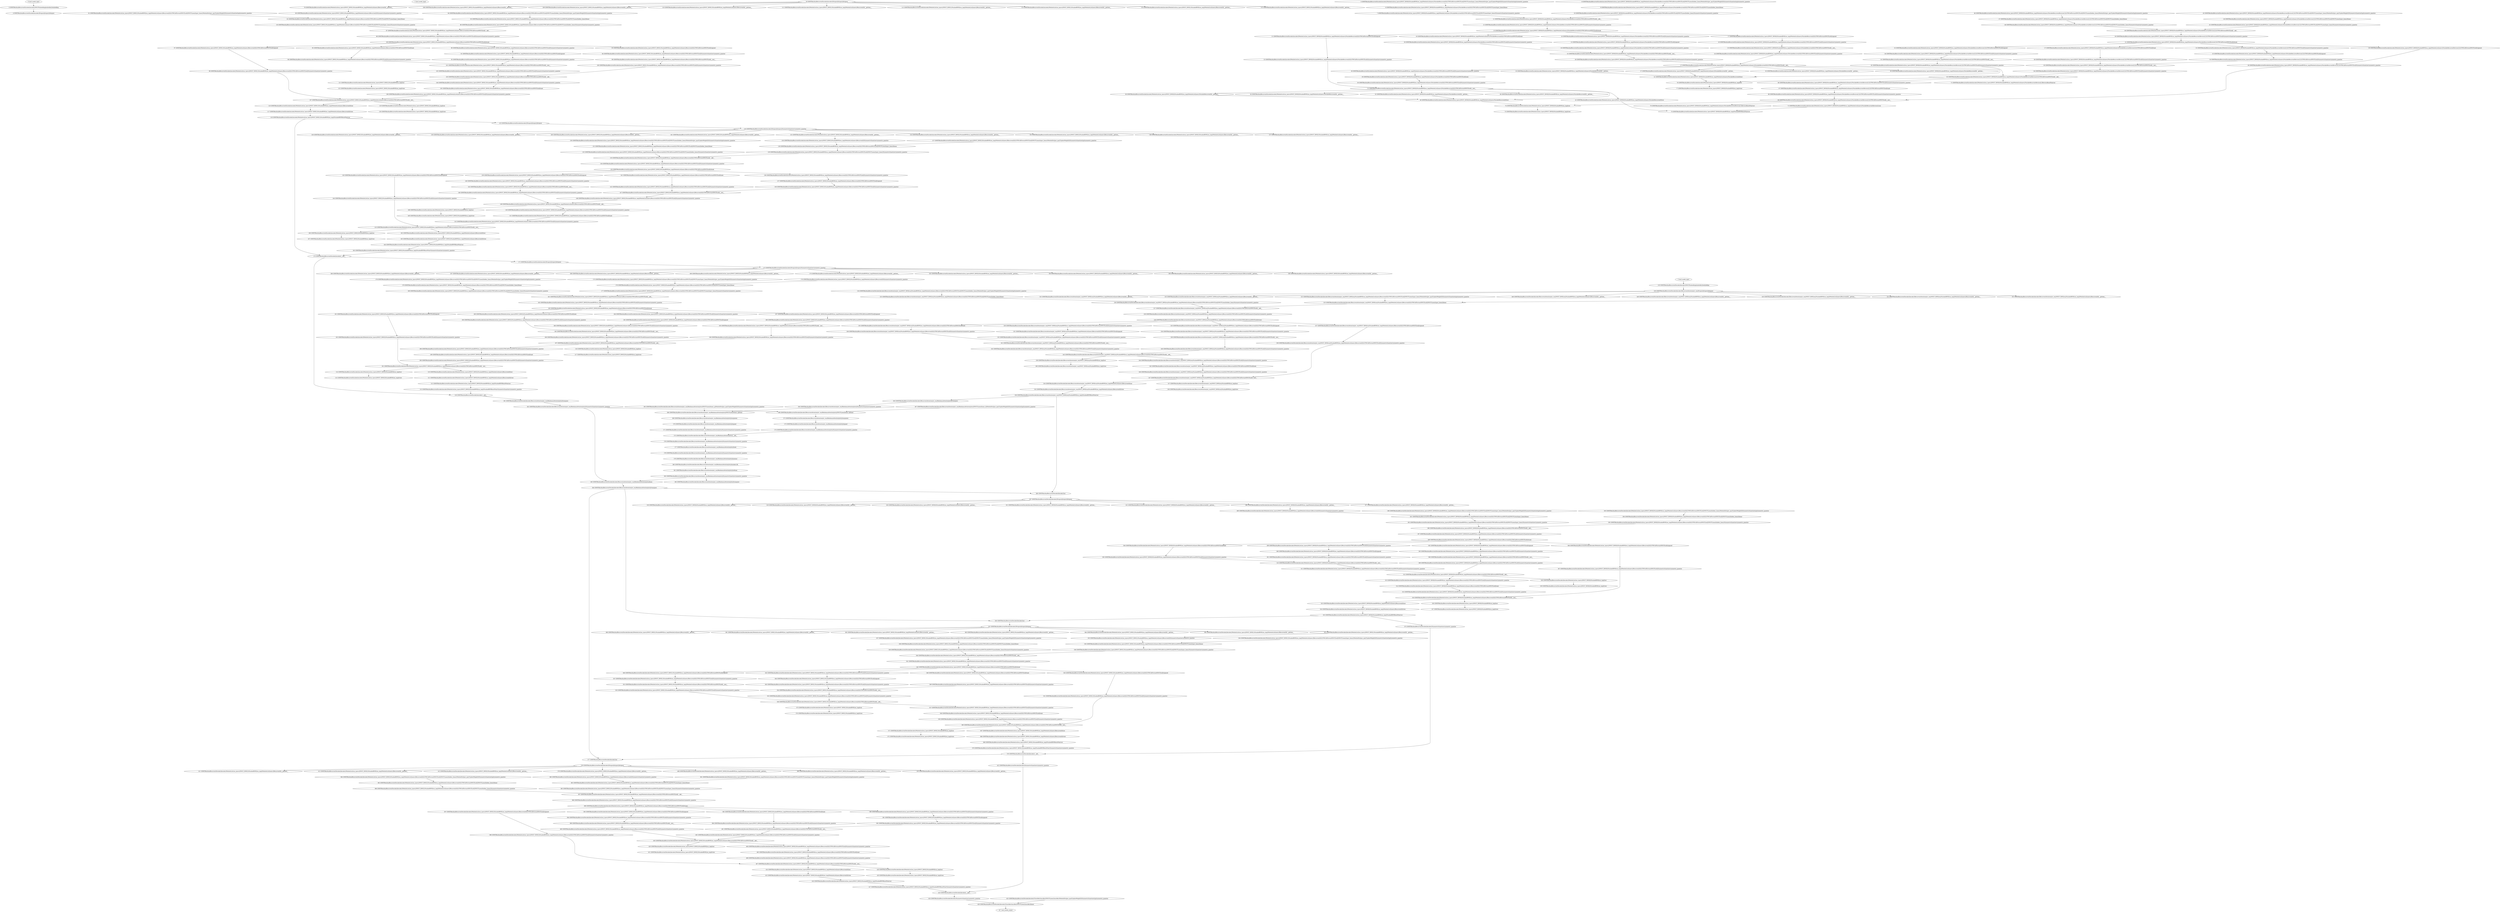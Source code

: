 strict digraph  {
"0 /nncf_model_input" [id=0, scope="", type=nncf_model_input];
"1 /nncf_model_input" [id=1, scope="", type=nncf_model_input];
"2 /nncf_model_input" [id=2, scope="", type=nncf_model_input];
"3 GNMT/ResidualRecurrentEncoder[encoder]/NNCFEmbedding[embedder]/embedding" [id=3, scope="GNMT/ResidualRecurrentEncoder[encoder]/NNCFEmbedding[embedder]", type=embedding];
"4 GNMT/ResidualRecurrentEncoder[encoder]/Dropout[dropout]/dropout" [id=4, scope="GNMT/ResidualRecurrentEncoder[encoder]/Dropout[dropout]", type=dropout];
"5 GNMT/ResidualRecurrentEncoder[encoder]/ModuleList[rnn_layers]/NNCF_RNN[0]/StackedRNN[rnn_impl]/ModuleList[inners]/VariableRecurrent[0]/LSTMCellForwardNNCF[cell]/NNCFLinear[input_linear]/ModuleDict[pre_ops]/UpdateWeight[0]/SymmetricQuantizer[op]/symmetric_quantize" [id=5, scope="GNMT/ResidualRecurrentEncoder[encoder]/ModuleList[rnn_layers]/NNCF_RNN[0]/StackedRNN[rnn_impl]/ModuleList[inners]/VariableRecurrent[0]/LSTMCellForwardNNCF[cell]/NNCFLinear[input_linear]/ModuleDict[pre_ops]/UpdateWeight[0]/SymmetricQuantizer[op]", type=symmetric_quantize];
"6 GNMT/ResidualRecurrentEncoder[encoder]/ModuleList[rnn_layers]/NNCF_RNN[0]/StackedRNN[rnn_impl]/ModuleList[inners]/VariableRecurrent[0]/LSTMCellForwardNNCF[cell]/NNCFLinear[input_linear]/linear" [id=6, scope="GNMT/ResidualRecurrentEncoder[encoder]/ModuleList[rnn_layers]/NNCF_RNN[0]/StackedRNN[rnn_impl]/ModuleList[inners]/VariableRecurrent[0]/LSTMCellForwardNNCF[cell]/NNCFLinear[input_linear]", type=linear];
"7 GNMT/ResidualRecurrentEncoder[encoder]/ModuleList[rnn_layers]/NNCF_RNN[0]/StackedRNN[rnn_impl]/ModuleList[inners]/VariableRecurrent[0]/LSTMCellForwardNNCF[cell]/NNCFLinear[input_linear]/SymmetricQuantizer/symmetric_quantize" [id=7, scope="GNMT/ResidualRecurrentEncoder[encoder]/ModuleList[rnn_layers]/NNCF_RNN[0]/StackedRNN[rnn_impl]/ModuleList[inners]/VariableRecurrent[0]/LSTMCellForwardNNCF[cell]/NNCFLinear[input_linear]/SymmetricQuantizer", type=symmetric_quantize];
"8 GNMT/ResidualRecurrentEncoder[encoder]/ModuleList[rnn_layers]/NNCF_RNN[0]/StackedRNN[rnn_impl]/ModuleList[inners]/VariableRecurrent[0]/LSTMCellForwardNNCF[cell]/NNCFLinear[hidden_linear]/ModuleDict[pre_ops]/UpdateWeight[0]/SymmetricQuantizer[op]/symmetric_quantize" [id=8, scope="GNMT/ResidualRecurrentEncoder[encoder]/ModuleList[rnn_layers]/NNCF_RNN[0]/StackedRNN[rnn_impl]/ModuleList[inners]/VariableRecurrent[0]/LSTMCellForwardNNCF[cell]/NNCFLinear[hidden_linear]/ModuleDict[pre_ops]/UpdateWeight[0]/SymmetricQuantizer[op]", type=symmetric_quantize];
"9 GNMT/ResidualRecurrentEncoder[encoder]/ModuleList[rnn_layers]/NNCF_RNN[0]/StackedRNN[rnn_impl]/ModuleList[inners]/VariableRecurrent[0]/LSTMCellForwardNNCF[cell]/NNCFLinear[hidden_linear]/linear" [id=9, scope="GNMT/ResidualRecurrentEncoder[encoder]/ModuleList[rnn_layers]/NNCF_RNN[0]/StackedRNN[rnn_impl]/ModuleList[inners]/VariableRecurrent[0]/LSTMCellForwardNNCF[cell]/NNCFLinear[hidden_linear]", type=linear];
"10 GNMT/ResidualRecurrentEncoder[encoder]/ModuleList[rnn_layers]/NNCF_RNN[0]/StackedRNN[rnn_impl]/ModuleList[inners]/VariableRecurrent[0]/LSTMCellForwardNNCF[cell]/NNCFLinear[hidden_linear]/SymmetricQuantizer/symmetric_quantize" [id=10, scope="GNMT/ResidualRecurrentEncoder[encoder]/ModuleList[rnn_layers]/NNCF_RNN[0]/StackedRNN[rnn_impl]/ModuleList[inners]/VariableRecurrent[0]/LSTMCellForwardNNCF[cell]/NNCFLinear[hidden_linear]/SymmetricQuantizer", type=symmetric_quantize];
"11 GNMT/ResidualRecurrentEncoder[encoder]/ModuleList[rnn_layers]/NNCF_RNN[0]/StackedRNN[rnn_impl]/ModuleList[inners]/VariableRecurrent[0]/LSTMCellForwardNNCF[cell]/__add__" [id=11, scope="GNMT/ResidualRecurrentEncoder[encoder]/ModuleList[rnn_layers]/NNCF_RNN[0]/StackedRNN[rnn_impl]/ModuleList[inners]/VariableRecurrent[0]/LSTMCellForwardNNCF[cell]", type=__add__];
"12 GNMT/ResidualRecurrentEncoder[encoder]/ModuleList[rnn_layers]/NNCF_RNN[0]/StackedRNN[rnn_impl]/ModuleList[inners]/VariableRecurrent[0]/LSTMCellForwardNNCF[cell]/SymmetricQuantizer/symmetric_quantize" [id=12, scope="GNMT/ResidualRecurrentEncoder[encoder]/ModuleList[rnn_layers]/NNCF_RNN[0]/StackedRNN[rnn_impl]/ModuleList[inners]/VariableRecurrent[0]/LSTMCellForwardNNCF[cell]/SymmetricQuantizer", type=symmetric_quantize];
"13 GNMT/ResidualRecurrentEncoder[encoder]/ModuleList[rnn_layers]/NNCF_RNN[0]/StackedRNN[rnn_impl]/ModuleList[inners]/VariableRecurrent[0]/LSTMCellForwardNNCF[cell]/chunk" [id=13, scope="GNMT/ResidualRecurrentEncoder[encoder]/ModuleList[rnn_layers]/NNCF_RNN[0]/StackedRNN[rnn_impl]/ModuleList[inners]/VariableRecurrent[0]/LSTMCellForwardNNCF[cell]", type=chunk];
"14 GNMT/ResidualRecurrentEncoder[encoder]/ModuleList[rnn_layers]/NNCF_RNN[0]/StackedRNN[rnn_impl]/ModuleList[inners]/VariableRecurrent[0]/LSTMCellForwardNNCF[cell]/SymmetricQuantizer/symmetric_quantize" [id=14, scope="GNMT/ResidualRecurrentEncoder[encoder]/ModuleList[rnn_layers]/NNCF_RNN[0]/StackedRNN[rnn_impl]/ModuleList[inners]/VariableRecurrent[0]/LSTMCellForwardNNCF[cell]/SymmetricQuantizer", type=symmetric_quantize];
"15 GNMT/ResidualRecurrentEncoder[encoder]/ModuleList[rnn_layers]/NNCF_RNN[0]/StackedRNN[rnn_impl]/ModuleList[inners]/VariableRecurrent[0]/LSTMCellForwardNNCF[cell]/sigmoid" [id=15, scope="GNMT/ResidualRecurrentEncoder[encoder]/ModuleList[rnn_layers]/NNCF_RNN[0]/StackedRNN[rnn_impl]/ModuleList[inners]/VariableRecurrent[0]/LSTMCellForwardNNCF[cell]", type=sigmoid];
"16 GNMT/ResidualRecurrentEncoder[encoder]/ModuleList[rnn_layers]/NNCF_RNN[0]/StackedRNN[rnn_impl]/ModuleList[inners]/VariableRecurrent[0]/LSTMCellForwardNNCF[cell]/SymmetricQuantizer/symmetric_quantize" [id=16, scope="GNMT/ResidualRecurrentEncoder[encoder]/ModuleList[rnn_layers]/NNCF_RNN[0]/StackedRNN[rnn_impl]/ModuleList[inners]/VariableRecurrent[0]/LSTMCellForwardNNCF[cell]/SymmetricQuantizer", type=symmetric_quantize];
"17 GNMT/ResidualRecurrentEncoder[encoder]/ModuleList[rnn_layers]/NNCF_RNN[0]/StackedRNN[rnn_impl]/ModuleList[inners]/VariableRecurrent[0]/LSTMCellForwardNNCF[cell]/sigmoid" [id=17, scope="GNMT/ResidualRecurrentEncoder[encoder]/ModuleList[rnn_layers]/NNCF_RNN[0]/StackedRNN[rnn_impl]/ModuleList[inners]/VariableRecurrent[0]/LSTMCellForwardNNCF[cell]", type=sigmoid];
"18 GNMT/ResidualRecurrentEncoder[encoder]/ModuleList[rnn_layers]/NNCF_RNN[0]/StackedRNN[rnn_impl]/ModuleList[inners]/VariableRecurrent[0]/LSTMCellForwardNNCF[cell]/SymmetricQuantizer/symmetric_quantize" [id=18, scope="GNMT/ResidualRecurrentEncoder[encoder]/ModuleList[rnn_layers]/NNCF_RNN[0]/StackedRNN[rnn_impl]/ModuleList[inners]/VariableRecurrent[0]/LSTMCellForwardNNCF[cell]/SymmetricQuantizer", type=symmetric_quantize];
"19 GNMT/ResidualRecurrentEncoder[encoder]/ModuleList[rnn_layers]/NNCF_RNN[0]/StackedRNN[rnn_impl]/ModuleList[inners]/VariableRecurrent[0]/LSTMCellForwardNNCF[cell]/tanh" [id=19, scope="GNMT/ResidualRecurrentEncoder[encoder]/ModuleList[rnn_layers]/NNCF_RNN[0]/StackedRNN[rnn_impl]/ModuleList[inners]/VariableRecurrent[0]/LSTMCellForwardNNCF[cell]", type=tanh];
"20 GNMT/ResidualRecurrentEncoder[encoder]/ModuleList[rnn_layers]/NNCF_RNN[0]/StackedRNN[rnn_impl]/ModuleList[inners]/VariableRecurrent[0]/LSTMCellForwardNNCF[cell]/SymmetricQuantizer/symmetric_quantize" [id=20, scope="GNMT/ResidualRecurrentEncoder[encoder]/ModuleList[rnn_layers]/NNCF_RNN[0]/StackedRNN[rnn_impl]/ModuleList[inners]/VariableRecurrent[0]/LSTMCellForwardNNCF[cell]/SymmetricQuantizer", type=symmetric_quantize];
"21 GNMT/ResidualRecurrentEncoder[encoder]/ModuleList[rnn_layers]/NNCF_RNN[0]/StackedRNN[rnn_impl]/ModuleList[inners]/VariableRecurrent[0]/LSTMCellForwardNNCF[cell]/sigmoid" [id=21, scope="GNMT/ResidualRecurrentEncoder[encoder]/ModuleList[rnn_layers]/NNCF_RNN[0]/StackedRNN[rnn_impl]/ModuleList[inners]/VariableRecurrent[0]/LSTMCellForwardNNCF[cell]", type=sigmoid];
"22 GNMT/ResidualRecurrentEncoder[encoder]/ModuleList[rnn_layers]/NNCF_RNN[0]/StackedRNN[rnn_impl]/ModuleList[inners]/VariableRecurrent[0]/LSTMCellForwardNNCF[cell]/SymmetricQuantizer/symmetric_quantize" [id=22, scope="GNMT/ResidualRecurrentEncoder[encoder]/ModuleList[rnn_layers]/NNCF_RNN[0]/StackedRNN[rnn_impl]/ModuleList[inners]/VariableRecurrent[0]/LSTMCellForwardNNCF[cell]/SymmetricQuantizer", type=symmetric_quantize];
"23 GNMT/ResidualRecurrentEncoder[encoder]/ModuleList[rnn_layers]/NNCF_RNN[0]/StackedRNN[rnn_impl]/ModuleList[inners]/VariableRecurrent[0]/LSTMCellForwardNNCF[cell]/__mul__" [id=23, scope="GNMT/ResidualRecurrentEncoder[encoder]/ModuleList[rnn_layers]/NNCF_RNN[0]/StackedRNN[rnn_impl]/ModuleList[inners]/VariableRecurrent[0]/LSTMCellForwardNNCF[cell]", type=__mul__];
"24 GNMT/ResidualRecurrentEncoder[encoder]/ModuleList[rnn_layers]/NNCF_RNN[0]/StackedRNN[rnn_impl]/ModuleList[inners]/VariableRecurrent[0]/LSTMCellForwardNNCF[cell]/SymmetricQuantizer/symmetric_quantize" [id=24, scope="GNMT/ResidualRecurrentEncoder[encoder]/ModuleList[rnn_layers]/NNCF_RNN[0]/StackedRNN[rnn_impl]/ModuleList[inners]/VariableRecurrent[0]/LSTMCellForwardNNCF[cell]/SymmetricQuantizer", type=symmetric_quantize];
"25 GNMT/ResidualRecurrentEncoder[encoder]/ModuleList[rnn_layers]/NNCF_RNN[0]/StackedRNN[rnn_impl]/ModuleList[inners]/VariableRecurrent[0]/LSTMCellForwardNNCF[cell]/__mul__" [id=25, scope="GNMT/ResidualRecurrentEncoder[encoder]/ModuleList[rnn_layers]/NNCF_RNN[0]/StackedRNN[rnn_impl]/ModuleList[inners]/VariableRecurrent[0]/LSTMCellForwardNNCF[cell]", type=__mul__];
"26 GNMT/ResidualRecurrentEncoder[encoder]/ModuleList[rnn_layers]/NNCF_RNN[0]/StackedRNN[rnn_impl]/ModuleList[inners]/VariableRecurrent[0]/LSTMCellForwardNNCF[cell]/SymmetricQuantizer/symmetric_quantize" [id=26, scope="GNMT/ResidualRecurrentEncoder[encoder]/ModuleList[rnn_layers]/NNCF_RNN[0]/StackedRNN[rnn_impl]/ModuleList[inners]/VariableRecurrent[0]/LSTMCellForwardNNCF[cell]/SymmetricQuantizer", type=symmetric_quantize];
"27 GNMT/ResidualRecurrentEncoder[encoder]/ModuleList[rnn_layers]/NNCF_RNN[0]/StackedRNN[rnn_impl]/ModuleList[inners]/VariableRecurrent[0]/LSTMCellForwardNNCF[cell]/__add__" [id=27, scope="GNMT/ResidualRecurrentEncoder[encoder]/ModuleList[rnn_layers]/NNCF_RNN[0]/StackedRNN[rnn_impl]/ModuleList[inners]/VariableRecurrent[0]/LSTMCellForwardNNCF[cell]", type=__add__];
"28 GNMT/ResidualRecurrentEncoder[encoder]/ModuleList[rnn_layers]/NNCF_RNN[0]/StackedRNN[rnn_impl]/ModuleList[inners]/VariableRecurrent[0]/LSTMCellForwardNNCF[cell]/SymmetricQuantizer/symmetric_quantize" [id=28, scope="GNMT/ResidualRecurrentEncoder[encoder]/ModuleList[rnn_layers]/NNCF_RNN[0]/StackedRNN[rnn_impl]/ModuleList[inners]/VariableRecurrent[0]/LSTMCellForwardNNCF[cell]/SymmetricQuantizer", type=symmetric_quantize];
"29 GNMT/ResidualRecurrentEncoder[encoder]/ModuleList[rnn_layers]/NNCF_RNN[0]/StackedRNN[rnn_impl]/ModuleList[inners]/VariableRecurrent[0]/LSTMCellForwardNNCF[cell]/tanh" [id=29, scope="GNMT/ResidualRecurrentEncoder[encoder]/ModuleList[rnn_layers]/NNCF_RNN[0]/StackedRNN[rnn_impl]/ModuleList[inners]/VariableRecurrent[0]/LSTMCellForwardNNCF[cell]", type=tanh];
"30 GNMT/ResidualRecurrentEncoder[encoder]/ModuleList[rnn_layers]/NNCF_RNN[0]/StackedRNN[rnn_impl]/ModuleList[inners]/VariableRecurrent[0]/LSTMCellForwardNNCF[cell]/SymmetricQuantizer/symmetric_quantize" [id=30, scope="GNMT/ResidualRecurrentEncoder[encoder]/ModuleList[rnn_layers]/NNCF_RNN[0]/StackedRNN[rnn_impl]/ModuleList[inners]/VariableRecurrent[0]/LSTMCellForwardNNCF[cell]/SymmetricQuantizer", type=symmetric_quantize];
"31 GNMT/ResidualRecurrentEncoder[encoder]/ModuleList[rnn_layers]/NNCF_RNN[0]/StackedRNN[rnn_impl]/ModuleList[inners]/VariableRecurrent[0]/LSTMCellForwardNNCF[cell]/__mul__" [id=31, scope="GNMT/ResidualRecurrentEncoder[encoder]/ModuleList[rnn_layers]/NNCF_RNN[0]/StackedRNN[rnn_impl]/ModuleList[inners]/VariableRecurrent[0]/LSTMCellForwardNNCF[cell]", type=__mul__];
"32 GNMT/ResidualRecurrentEncoder[encoder]/ModuleList[rnn_layers]/NNCF_RNN[0]/StackedRNN[rnn_impl]/ModuleList[inners]/VariableRecurrent[0]/__getitem__" [id=32, scope="GNMT/ResidualRecurrentEncoder[encoder]/ModuleList[rnn_layers]/NNCF_RNN[0]/StackedRNN[rnn_impl]/ModuleList[inners]/VariableRecurrent[0]", type=__getitem__];
"33 GNMT/ResidualRecurrentEncoder[encoder]/ModuleList[rnn_layers]/NNCF_RNN[0]/StackedRNN[rnn_impl]/ModuleList[inners]/VariableRecurrent[0]/__getitem__" [id=33, scope="GNMT/ResidualRecurrentEncoder[encoder]/ModuleList[rnn_layers]/NNCF_RNN[0]/StackedRNN[rnn_impl]/ModuleList[inners]/VariableRecurrent[0]", type=__getitem__];
"34 GNMT/ResidualRecurrentEncoder[encoder]/ModuleList[rnn_layers]/NNCF_RNN[0]/StackedRNN[rnn_impl]/ModuleList[inners]/VariableRecurrent[0]/__getitem__" [id=34, scope="GNMT/ResidualRecurrentEncoder[encoder]/ModuleList[rnn_layers]/NNCF_RNN[0]/StackedRNN[rnn_impl]/ModuleList[inners]/VariableRecurrent[0]", type=__getitem__];
"35 GNMT/ResidualRecurrentEncoder[encoder]/ModuleList[rnn_layers]/NNCF_RNN[0]/StackedRNN[rnn_impl]/ModuleList[inners]/VariableRecurrent[0]/__getitem__" [id=35, scope="GNMT/ResidualRecurrentEncoder[encoder]/ModuleList[rnn_layers]/NNCF_RNN[0]/StackedRNN[rnn_impl]/ModuleList[inners]/VariableRecurrent[0]", type=__getitem__];
"36 GNMT/ResidualRecurrentEncoder[encoder]/ModuleList[rnn_layers]/NNCF_RNN[0]/StackedRNN[rnn_impl]/ModuleList[inners]/VariableRecurrent[0]/__getitem__" [id=36, scope="GNMT/ResidualRecurrentEncoder[encoder]/ModuleList[rnn_layers]/NNCF_RNN[0]/StackedRNN[rnn_impl]/ModuleList[inners]/VariableRecurrent[0]", type=__getitem__];
"37 GNMT/ResidualRecurrentEncoder[encoder]/ModuleList[rnn_layers]/NNCF_RNN[0]/StackedRNN[rnn_impl]/ModuleList[inners]/VariableRecurrent[0]/__getitem__" [id=37, scope="GNMT/ResidualRecurrentEncoder[encoder]/ModuleList[rnn_layers]/NNCF_RNN[0]/StackedRNN[rnn_impl]/ModuleList[inners]/VariableRecurrent[0]", type=__getitem__];
"38 GNMT/ResidualRecurrentEncoder[encoder]/ModuleList[rnn_layers]/NNCF_RNN[0]/StackedRNN[rnn_impl]/ModuleList[inners]/VariableRecurrent[0]/__getitem__" [id=38, scope="GNMT/ResidualRecurrentEncoder[encoder]/ModuleList[rnn_layers]/NNCF_RNN[0]/StackedRNN[rnn_impl]/ModuleList[inners]/VariableRecurrent[0]", type=__getitem__];
"39 GNMT/ResidualRecurrentEncoder[encoder]/ModuleList[rnn_layers]/NNCF_RNN[0]/StackedRNN[rnn_impl]/ModuleList[inners]/VariableRecurrent[0]/__getitem__" [id=39, scope="GNMT/ResidualRecurrentEncoder[encoder]/ModuleList[rnn_layers]/NNCF_RNN[0]/StackedRNN[rnn_impl]/ModuleList[inners]/VariableRecurrent[0]", type=__getitem__];
"40 GNMT/ResidualRecurrentEncoder[encoder]/ModuleList[rnn_layers]/NNCF_RNN[0]/StackedRNN[rnn_impl]/ModuleList[inners]/VariableRecurrent[0]/cat" [id=40, scope="GNMT/ResidualRecurrentEncoder[encoder]/ModuleList[rnn_layers]/NNCF_RNN[0]/StackedRNN[rnn_impl]/ModuleList[inners]/VariableRecurrent[0]", type=cat];
"41 GNMT/ResidualRecurrentEncoder[encoder]/ModuleList[rnn_layers]/NNCF_RNN[0]/StackedRNN[rnn_impl]/ModuleList[inners]/VariableRecurrent[0]/cat" [id=41, scope="GNMT/ResidualRecurrentEncoder[encoder]/ModuleList[rnn_layers]/NNCF_RNN[0]/StackedRNN[rnn_impl]/ModuleList[inners]/VariableRecurrent[0]", type=cat];
"42 GNMT/ResidualRecurrentEncoder[encoder]/ModuleList[rnn_layers]/NNCF_RNN[0]/StackedRNN[rnn_impl]/ModuleList[inners]/VariableRecurrent[0]/cat" [id=42, scope="GNMT/ResidualRecurrentEncoder[encoder]/ModuleList[rnn_layers]/NNCF_RNN[0]/StackedRNN[rnn_impl]/ModuleList[inners]/VariableRecurrent[0]", type=cat];
"43 GNMT/ResidualRecurrentEncoder[encoder]/ModuleList[rnn_layers]/NNCF_RNN[0]/StackedRNN[rnn_impl]/ModuleList[inners]/VariableRecurrentReverse[1]/LSTMCellForwardNNCF[cell]/NNCFLinear[input_linear]/ModuleDict[pre_ops]/UpdateWeight[0]/SymmetricQuantizer[op]/symmetric_quantize" [id=43, scope="GNMT/ResidualRecurrentEncoder[encoder]/ModuleList[rnn_layers]/NNCF_RNN[0]/StackedRNN[rnn_impl]/ModuleList[inners]/VariableRecurrentReverse[1]/LSTMCellForwardNNCF[cell]/NNCFLinear[input_linear]/ModuleDict[pre_ops]/UpdateWeight[0]/SymmetricQuantizer[op]", type=symmetric_quantize];
"44 GNMT/ResidualRecurrentEncoder[encoder]/ModuleList[rnn_layers]/NNCF_RNN[0]/StackedRNN[rnn_impl]/ModuleList[inners]/VariableRecurrentReverse[1]/LSTMCellForwardNNCF[cell]/NNCFLinear[input_linear]/linear" [id=44, scope="GNMT/ResidualRecurrentEncoder[encoder]/ModuleList[rnn_layers]/NNCF_RNN[0]/StackedRNN[rnn_impl]/ModuleList[inners]/VariableRecurrentReverse[1]/LSTMCellForwardNNCF[cell]/NNCFLinear[input_linear]", type=linear];
"45 GNMT/ResidualRecurrentEncoder[encoder]/ModuleList[rnn_layers]/NNCF_RNN[0]/StackedRNN[rnn_impl]/ModuleList[inners]/VariableRecurrentReverse[1]/LSTMCellForwardNNCF[cell]/NNCFLinear[input_linear]/SymmetricQuantizer/symmetric_quantize" [id=45, scope="GNMT/ResidualRecurrentEncoder[encoder]/ModuleList[rnn_layers]/NNCF_RNN[0]/StackedRNN[rnn_impl]/ModuleList[inners]/VariableRecurrentReverse[1]/LSTMCellForwardNNCF[cell]/NNCFLinear[input_linear]/SymmetricQuantizer", type=symmetric_quantize];
"46 GNMT/ResidualRecurrentEncoder[encoder]/ModuleList[rnn_layers]/NNCF_RNN[0]/StackedRNN[rnn_impl]/ModuleList[inners]/VariableRecurrentReverse[1]/LSTMCellForwardNNCF[cell]/NNCFLinear[hidden_linear]/ModuleDict[pre_ops]/UpdateWeight[0]/SymmetricQuantizer[op]/symmetric_quantize" [id=46, scope="GNMT/ResidualRecurrentEncoder[encoder]/ModuleList[rnn_layers]/NNCF_RNN[0]/StackedRNN[rnn_impl]/ModuleList[inners]/VariableRecurrentReverse[1]/LSTMCellForwardNNCF[cell]/NNCFLinear[hidden_linear]/ModuleDict[pre_ops]/UpdateWeight[0]/SymmetricQuantizer[op]", type=symmetric_quantize];
"47 GNMT/ResidualRecurrentEncoder[encoder]/ModuleList[rnn_layers]/NNCF_RNN[0]/StackedRNN[rnn_impl]/ModuleList[inners]/VariableRecurrentReverse[1]/LSTMCellForwardNNCF[cell]/NNCFLinear[hidden_linear]/linear" [id=47, scope="GNMT/ResidualRecurrentEncoder[encoder]/ModuleList[rnn_layers]/NNCF_RNN[0]/StackedRNN[rnn_impl]/ModuleList[inners]/VariableRecurrentReverse[1]/LSTMCellForwardNNCF[cell]/NNCFLinear[hidden_linear]", type=linear];
"48 GNMT/ResidualRecurrentEncoder[encoder]/ModuleList[rnn_layers]/NNCF_RNN[0]/StackedRNN[rnn_impl]/ModuleList[inners]/VariableRecurrentReverse[1]/LSTMCellForwardNNCF[cell]/NNCFLinear[hidden_linear]/SymmetricQuantizer/symmetric_quantize" [id=48, scope="GNMT/ResidualRecurrentEncoder[encoder]/ModuleList[rnn_layers]/NNCF_RNN[0]/StackedRNN[rnn_impl]/ModuleList[inners]/VariableRecurrentReverse[1]/LSTMCellForwardNNCF[cell]/NNCFLinear[hidden_linear]/SymmetricQuantizer", type=symmetric_quantize];
"49 GNMT/ResidualRecurrentEncoder[encoder]/ModuleList[rnn_layers]/NNCF_RNN[0]/StackedRNN[rnn_impl]/ModuleList[inners]/VariableRecurrentReverse[1]/LSTMCellForwardNNCF[cell]/__add__" [id=49, scope="GNMT/ResidualRecurrentEncoder[encoder]/ModuleList[rnn_layers]/NNCF_RNN[0]/StackedRNN[rnn_impl]/ModuleList[inners]/VariableRecurrentReverse[1]/LSTMCellForwardNNCF[cell]", type=__add__];
"50 GNMT/ResidualRecurrentEncoder[encoder]/ModuleList[rnn_layers]/NNCF_RNN[0]/StackedRNN[rnn_impl]/ModuleList[inners]/VariableRecurrentReverse[1]/LSTMCellForwardNNCF[cell]/SymmetricQuantizer/symmetric_quantize" [id=50, scope="GNMT/ResidualRecurrentEncoder[encoder]/ModuleList[rnn_layers]/NNCF_RNN[0]/StackedRNN[rnn_impl]/ModuleList[inners]/VariableRecurrentReverse[1]/LSTMCellForwardNNCF[cell]/SymmetricQuantizer", type=symmetric_quantize];
"51 GNMT/ResidualRecurrentEncoder[encoder]/ModuleList[rnn_layers]/NNCF_RNN[0]/StackedRNN[rnn_impl]/ModuleList[inners]/VariableRecurrentReverse[1]/LSTMCellForwardNNCF[cell]/chunk" [id=51, scope="GNMT/ResidualRecurrentEncoder[encoder]/ModuleList[rnn_layers]/NNCF_RNN[0]/StackedRNN[rnn_impl]/ModuleList[inners]/VariableRecurrentReverse[1]/LSTMCellForwardNNCF[cell]", type=chunk];
"52 GNMT/ResidualRecurrentEncoder[encoder]/ModuleList[rnn_layers]/NNCF_RNN[0]/StackedRNN[rnn_impl]/ModuleList[inners]/VariableRecurrentReverse[1]/LSTMCellForwardNNCF[cell]/SymmetricQuantizer/symmetric_quantize" [id=52, scope="GNMT/ResidualRecurrentEncoder[encoder]/ModuleList[rnn_layers]/NNCF_RNN[0]/StackedRNN[rnn_impl]/ModuleList[inners]/VariableRecurrentReverse[1]/LSTMCellForwardNNCF[cell]/SymmetricQuantizer", type=symmetric_quantize];
"53 GNMT/ResidualRecurrentEncoder[encoder]/ModuleList[rnn_layers]/NNCF_RNN[0]/StackedRNN[rnn_impl]/ModuleList[inners]/VariableRecurrentReverse[1]/LSTMCellForwardNNCF[cell]/sigmoid" [id=53, scope="GNMT/ResidualRecurrentEncoder[encoder]/ModuleList[rnn_layers]/NNCF_RNN[0]/StackedRNN[rnn_impl]/ModuleList[inners]/VariableRecurrentReverse[1]/LSTMCellForwardNNCF[cell]", type=sigmoid];
"54 GNMT/ResidualRecurrentEncoder[encoder]/ModuleList[rnn_layers]/NNCF_RNN[0]/StackedRNN[rnn_impl]/ModuleList[inners]/VariableRecurrentReverse[1]/LSTMCellForwardNNCF[cell]/SymmetricQuantizer/symmetric_quantize" [id=54, scope="GNMT/ResidualRecurrentEncoder[encoder]/ModuleList[rnn_layers]/NNCF_RNN[0]/StackedRNN[rnn_impl]/ModuleList[inners]/VariableRecurrentReverse[1]/LSTMCellForwardNNCF[cell]/SymmetricQuantizer", type=symmetric_quantize];
"55 GNMT/ResidualRecurrentEncoder[encoder]/ModuleList[rnn_layers]/NNCF_RNN[0]/StackedRNN[rnn_impl]/ModuleList[inners]/VariableRecurrentReverse[1]/LSTMCellForwardNNCF[cell]/sigmoid" [id=55, scope="GNMT/ResidualRecurrentEncoder[encoder]/ModuleList[rnn_layers]/NNCF_RNN[0]/StackedRNN[rnn_impl]/ModuleList[inners]/VariableRecurrentReverse[1]/LSTMCellForwardNNCF[cell]", type=sigmoid];
"56 GNMT/ResidualRecurrentEncoder[encoder]/ModuleList[rnn_layers]/NNCF_RNN[0]/StackedRNN[rnn_impl]/ModuleList[inners]/VariableRecurrentReverse[1]/LSTMCellForwardNNCF[cell]/SymmetricQuantizer/symmetric_quantize" [id=56, scope="GNMT/ResidualRecurrentEncoder[encoder]/ModuleList[rnn_layers]/NNCF_RNN[0]/StackedRNN[rnn_impl]/ModuleList[inners]/VariableRecurrentReverse[1]/LSTMCellForwardNNCF[cell]/SymmetricQuantizer", type=symmetric_quantize];
"57 GNMT/ResidualRecurrentEncoder[encoder]/ModuleList[rnn_layers]/NNCF_RNN[0]/StackedRNN[rnn_impl]/ModuleList[inners]/VariableRecurrentReverse[1]/LSTMCellForwardNNCF[cell]/tanh" [id=57, scope="GNMT/ResidualRecurrentEncoder[encoder]/ModuleList[rnn_layers]/NNCF_RNN[0]/StackedRNN[rnn_impl]/ModuleList[inners]/VariableRecurrentReverse[1]/LSTMCellForwardNNCF[cell]", type=tanh];
"58 GNMT/ResidualRecurrentEncoder[encoder]/ModuleList[rnn_layers]/NNCF_RNN[0]/StackedRNN[rnn_impl]/ModuleList[inners]/VariableRecurrentReverse[1]/LSTMCellForwardNNCF[cell]/SymmetricQuantizer/symmetric_quantize" [id=58, scope="GNMT/ResidualRecurrentEncoder[encoder]/ModuleList[rnn_layers]/NNCF_RNN[0]/StackedRNN[rnn_impl]/ModuleList[inners]/VariableRecurrentReverse[1]/LSTMCellForwardNNCF[cell]/SymmetricQuantizer", type=symmetric_quantize];
"59 GNMT/ResidualRecurrentEncoder[encoder]/ModuleList[rnn_layers]/NNCF_RNN[0]/StackedRNN[rnn_impl]/ModuleList[inners]/VariableRecurrentReverse[1]/LSTMCellForwardNNCF[cell]/sigmoid" [id=59, scope="GNMT/ResidualRecurrentEncoder[encoder]/ModuleList[rnn_layers]/NNCF_RNN[0]/StackedRNN[rnn_impl]/ModuleList[inners]/VariableRecurrentReverse[1]/LSTMCellForwardNNCF[cell]", type=sigmoid];
"60 GNMT/ResidualRecurrentEncoder[encoder]/ModuleList[rnn_layers]/NNCF_RNN[0]/StackedRNN[rnn_impl]/ModuleList[inners]/VariableRecurrentReverse[1]/LSTMCellForwardNNCF[cell]/SymmetricQuantizer/symmetric_quantize" [id=60, scope="GNMT/ResidualRecurrentEncoder[encoder]/ModuleList[rnn_layers]/NNCF_RNN[0]/StackedRNN[rnn_impl]/ModuleList[inners]/VariableRecurrentReverse[1]/LSTMCellForwardNNCF[cell]/SymmetricQuantizer", type=symmetric_quantize];
"61 GNMT/ResidualRecurrentEncoder[encoder]/ModuleList[rnn_layers]/NNCF_RNN[0]/StackedRNN[rnn_impl]/ModuleList[inners]/VariableRecurrentReverse[1]/LSTMCellForwardNNCF[cell]/__mul__" [id=61, scope="GNMT/ResidualRecurrentEncoder[encoder]/ModuleList[rnn_layers]/NNCF_RNN[0]/StackedRNN[rnn_impl]/ModuleList[inners]/VariableRecurrentReverse[1]/LSTMCellForwardNNCF[cell]", type=__mul__];
"62 GNMT/ResidualRecurrentEncoder[encoder]/ModuleList[rnn_layers]/NNCF_RNN[0]/StackedRNN[rnn_impl]/ModuleList[inners]/VariableRecurrentReverse[1]/LSTMCellForwardNNCF[cell]/SymmetricQuantizer/symmetric_quantize" [id=62, scope="GNMT/ResidualRecurrentEncoder[encoder]/ModuleList[rnn_layers]/NNCF_RNN[0]/StackedRNN[rnn_impl]/ModuleList[inners]/VariableRecurrentReverse[1]/LSTMCellForwardNNCF[cell]/SymmetricQuantizer", type=symmetric_quantize];
"63 GNMT/ResidualRecurrentEncoder[encoder]/ModuleList[rnn_layers]/NNCF_RNN[0]/StackedRNN[rnn_impl]/ModuleList[inners]/VariableRecurrentReverse[1]/LSTMCellForwardNNCF[cell]/__mul__" [id=63, scope="GNMT/ResidualRecurrentEncoder[encoder]/ModuleList[rnn_layers]/NNCF_RNN[0]/StackedRNN[rnn_impl]/ModuleList[inners]/VariableRecurrentReverse[1]/LSTMCellForwardNNCF[cell]", type=__mul__];
"64 GNMT/ResidualRecurrentEncoder[encoder]/ModuleList[rnn_layers]/NNCF_RNN[0]/StackedRNN[rnn_impl]/ModuleList[inners]/VariableRecurrentReverse[1]/LSTMCellForwardNNCF[cell]/SymmetricQuantizer/symmetric_quantize" [id=64, scope="GNMT/ResidualRecurrentEncoder[encoder]/ModuleList[rnn_layers]/NNCF_RNN[0]/StackedRNN[rnn_impl]/ModuleList[inners]/VariableRecurrentReverse[1]/LSTMCellForwardNNCF[cell]/SymmetricQuantizer", type=symmetric_quantize];
"65 GNMT/ResidualRecurrentEncoder[encoder]/ModuleList[rnn_layers]/NNCF_RNN[0]/StackedRNN[rnn_impl]/ModuleList[inners]/VariableRecurrentReverse[1]/LSTMCellForwardNNCF[cell]/__add__" [id=65, scope="GNMT/ResidualRecurrentEncoder[encoder]/ModuleList[rnn_layers]/NNCF_RNN[0]/StackedRNN[rnn_impl]/ModuleList[inners]/VariableRecurrentReverse[1]/LSTMCellForwardNNCF[cell]", type=__add__];
"66 GNMT/ResidualRecurrentEncoder[encoder]/ModuleList[rnn_layers]/NNCF_RNN[0]/StackedRNN[rnn_impl]/ModuleList[inners]/VariableRecurrentReverse[1]/LSTMCellForwardNNCF[cell]/SymmetricQuantizer/symmetric_quantize" [id=66, scope="GNMT/ResidualRecurrentEncoder[encoder]/ModuleList[rnn_layers]/NNCF_RNN[0]/StackedRNN[rnn_impl]/ModuleList[inners]/VariableRecurrentReverse[1]/LSTMCellForwardNNCF[cell]/SymmetricQuantizer", type=symmetric_quantize];
"67 GNMT/ResidualRecurrentEncoder[encoder]/ModuleList[rnn_layers]/NNCF_RNN[0]/StackedRNN[rnn_impl]/ModuleList[inners]/VariableRecurrentReverse[1]/LSTMCellForwardNNCF[cell]/tanh" [id=67, scope="GNMT/ResidualRecurrentEncoder[encoder]/ModuleList[rnn_layers]/NNCF_RNN[0]/StackedRNN[rnn_impl]/ModuleList[inners]/VariableRecurrentReverse[1]/LSTMCellForwardNNCF[cell]", type=tanh];
"68 GNMT/ResidualRecurrentEncoder[encoder]/ModuleList[rnn_layers]/NNCF_RNN[0]/StackedRNN[rnn_impl]/ModuleList[inners]/VariableRecurrentReverse[1]/LSTMCellForwardNNCF[cell]/SymmetricQuantizer/symmetric_quantize" [id=68, scope="GNMT/ResidualRecurrentEncoder[encoder]/ModuleList[rnn_layers]/NNCF_RNN[0]/StackedRNN[rnn_impl]/ModuleList[inners]/VariableRecurrentReverse[1]/LSTMCellForwardNNCF[cell]/SymmetricQuantizer", type=symmetric_quantize];
"69 GNMT/ResidualRecurrentEncoder[encoder]/ModuleList[rnn_layers]/NNCF_RNN[0]/StackedRNN[rnn_impl]/ModuleList[inners]/VariableRecurrentReverse[1]/LSTMCellForwardNNCF[cell]/__mul__" [id=69, scope="GNMT/ResidualRecurrentEncoder[encoder]/ModuleList[rnn_layers]/NNCF_RNN[0]/StackedRNN[rnn_impl]/ModuleList[inners]/VariableRecurrentReverse[1]/LSTMCellForwardNNCF[cell]", type=__mul__];
"70 GNMT/ResidualRecurrentEncoder[encoder]/ModuleList[rnn_layers]/NNCF_RNN[0]/StackedRNN[rnn_impl]/ModuleList[inners]/VariableRecurrentReverse[1]/ReverseResetPoint/cat" [id=70, scope="GNMT/ResidualRecurrentEncoder[encoder]/ModuleList[rnn_layers]/NNCF_RNN[0]/StackedRNN[rnn_impl]/ModuleList[inners]/VariableRecurrentReverse[1]/ReverseResetPoint", type=cat];
"71 GNMT/ResidualRecurrentEncoder[encoder]/ModuleList[rnn_layers]/NNCF_RNN[0]/StackedRNN[rnn_impl]/ModuleList[inners]/VariableRecurrentReverse[1]/ReverseResetPoint/cat" [id=71, scope="GNMT/ResidualRecurrentEncoder[encoder]/ModuleList[rnn_layers]/NNCF_RNN[0]/StackedRNN[rnn_impl]/ModuleList[inners]/VariableRecurrentReverse[1]/ReverseResetPoint", type=cat];
"72 GNMT/ResidualRecurrentEncoder[encoder]/ModuleList[rnn_layers]/NNCF_RNN[0]/StackedRNN[rnn_impl]/ModuleList[inners]/VariableRecurrentReverse[1]/cat" [id=72, scope="GNMT/ResidualRecurrentEncoder[encoder]/ModuleList[rnn_layers]/NNCF_RNN[0]/StackedRNN[rnn_impl]/ModuleList[inners]/VariableRecurrentReverse[1]", type=cat];
"73 GNMT/ResidualRecurrentEncoder[encoder]/ModuleList[rnn_layers]/NNCF_RNN[0]/StackedRNN[rnn_impl]/StackedRNNResetPoint/cat" [id=73, scope="GNMT/ResidualRecurrentEncoder[encoder]/ModuleList[rnn_layers]/NNCF_RNN[0]/StackedRNN[rnn_impl]/StackedRNNResetPoint", type=cat];
"74 GNMT/ResidualRecurrentEncoder[encoder]/ModuleList[rnn_layers]/NNCF_RNN[0]/StackedRNN[rnn_impl]/cat" [id=74, scope="GNMT/ResidualRecurrentEncoder[encoder]/ModuleList[rnn_layers]/NNCF_RNN[0]/StackedRNN[rnn_impl]", type=cat];
"75 GNMT/ResidualRecurrentEncoder[encoder]/ModuleList[rnn_layers]/NNCF_RNN[0]/StackedRNN[rnn_impl]/view" [id=75, scope="GNMT/ResidualRecurrentEncoder[encoder]/ModuleList[rnn_layers]/NNCF_RNN[0]/StackedRNN[rnn_impl]", type=view];
"76 GNMT/ResidualRecurrentEncoder[encoder]/ModuleList[rnn_layers]/NNCF_RNN[0]/StackedRNN[rnn_impl]/cat" [id=76, scope="GNMT/ResidualRecurrentEncoder[encoder]/ModuleList[rnn_layers]/NNCF_RNN[0]/StackedRNN[rnn_impl]", type=cat];
"77 GNMT/ResidualRecurrentEncoder[encoder]/ModuleList[rnn_layers]/NNCF_RNN[0]/StackedRNN[rnn_impl]/view" [id=77, scope="GNMT/ResidualRecurrentEncoder[encoder]/ModuleList[rnn_layers]/NNCF_RNN[0]/StackedRNN[rnn_impl]", type=view];
"78 GNMT/ResidualRecurrentEncoder[encoder]/Dropout[dropout]/dropout" [id=78, scope="GNMT/ResidualRecurrentEncoder[encoder]/Dropout[dropout]", type=dropout];
"79 GNMT/ResidualRecurrentEncoder[encoder]/ModuleList[rnn_layers]/NNCF_RNN[1]/StackedRNN[rnn_impl]/ModuleList[inners]/Recurrent[0]/__getitem__" [id=79, scope="GNMT/ResidualRecurrentEncoder[encoder]/ModuleList[rnn_layers]/NNCF_RNN[1]/StackedRNN[rnn_impl]/ModuleList[inners]/Recurrent[0]", type=__getitem__];
"80 GNMT/ResidualRecurrentEncoder[encoder]/ModuleList[rnn_layers]/NNCF_RNN[1]/StackedRNN[rnn_impl]/ModuleList[inners]/Recurrent[0]/SymmetricQuantizer/symmetric_quantize" [id=80, scope="GNMT/ResidualRecurrentEncoder[encoder]/ModuleList[rnn_layers]/NNCF_RNN[1]/StackedRNN[rnn_impl]/ModuleList[inners]/Recurrent[0]/SymmetricQuantizer", type=symmetric_quantize];
"81 GNMT/ResidualRecurrentEncoder[encoder]/ModuleList[rnn_layers]/NNCF_RNN[1]/StackedRNN[rnn_impl]/ModuleList[inners]/Recurrent[0]/LSTMCellForwardNNCF[cell]/NNCFLinear[input_linear]/ModuleDict[pre_ops]/UpdateWeight[0]/SymmetricQuantizer[op]/symmetric_quantize" [id=81, scope="GNMT/ResidualRecurrentEncoder[encoder]/ModuleList[rnn_layers]/NNCF_RNN[1]/StackedRNN[rnn_impl]/ModuleList[inners]/Recurrent[0]/LSTMCellForwardNNCF[cell]/NNCFLinear[input_linear]/ModuleDict[pre_ops]/UpdateWeight[0]/SymmetricQuantizer[op]", type=symmetric_quantize];
"82 GNMT/ResidualRecurrentEncoder[encoder]/ModuleList[rnn_layers]/NNCF_RNN[1]/StackedRNN[rnn_impl]/ModuleList[inners]/Recurrent[0]/LSTMCellForwardNNCF[cell]/NNCFLinear[input_linear]/linear" [id=82, scope="GNMT/ResidualRecurrentEncoder[encoder]/ModuleList[rnn_layers]/NNCF_RNN[1]/StackedRNN[rnn_impl]/ModuleList[inners]/Recurrent[0]/LSTMCellForwardNNCF[cell]/NNCFLinear[input_linear]", type=linear];
"83 GNMT/ResidualRecurrentEncoder[encoder]/ModuleList[rnn_layers]/NNCF_RNN[1]/StackedRNN[rnn_impl]/ModuleList[inners]/Recurrent[0]/LSTMCellForwardNNCF[cell]/NNCFLinear[input_linear]/SymmetricQuantizer/symmetric_quantize" [id=83, scope="GNMT/ResidualRecurrentEncoder[encoder]/ModuleList[rnn_layers]/NNCF_RNN[1]/StackedRNN[rnn_impl]/ModuleList[inners]/Recurrent[0]/LSTMCellForwardNNCF[cell]/NNCFLinear[input_linear]/SymmetricQuantizer", type=symmetric_quantize];
"84 GNMT/ResidualRecurrentEncoder[encoder]/ModuleList[rnn_layers]/NNCF_RNN[1]/StackedRNN[rnn_impl]/ModuleList[inners]/Recurrent[0]/LSTMCellForwardNNCF[cell]/NNCFLinear[hidden_linear]/ModuleDict[pre_ops]/UpdateWeight[0]/SymmetricQuantizer[op]/symmetric_quantize" [id=84, scope="GNMT/ResidualRecurrentEncoder[encoder]/ModuleList[rnn_layers]/NNCF_RNN[1]/StackedRNN[rnn_impl]/ModuleList[inners]/Recurrent[0]/LSTMCellForwardNNCF[cell]/NNCFLinear[hidden_linear]/ModuleDict[pre_ops]/UpdateWeight[0]/SymmetricQuantizer[op]", type=symmetric_quantize];
"85 GNMT/ResidualRecurrentEncoder[encoder]/ModuleList[rnn_layers]/NNCF_RNN[1]/StackedRNN[rnn_impl]/ModuleList[inners]/Recurrent[0]/LSTMCellForwardNNCF[cell]/NNCFLinear[hidden_linear]/linear" [id=85, scope="GNMT/ResidualRecurrentEncoder[encoder]/ModuleList[rnn_layers]/NNCF_RNN[1]/StackedRNN[rnn_impl]/ModuleList[inners]/Recurrent[0]/LSTMCellForwardNNCF[cell]/NNCFLinear[hidden_linear]", type=linear];
"86 GNMT/ResidualRecurrentEncoder[encoder]/ModuleList[rnn_layers]/NNCF_RNN[1]/StackedRNN[rnn_impl]/ModuleList[inners]/Recurrent[0]/LSTMCellForwardNNCF[cell]/NNCFLinear[hidden_linear]/SymmetricQuantizer/symmetric_quantize" [id=86, scope="GNMT/ResidualRecurrentEncoder[encoder]/ModuleList[rnn_layers]/NNCF_RNN[1]/StackedRNN[rnn_impl]/ModuleList[inners]/Recurrent[0]/LSTMCellForwardNNCF[cell]/NNCFLinear[hidden_linear]/SymmetricQuantizer", type=symmetric_quantize];
"87 GNMT/ResidualRecurrentEncoder[encoder]/ModuleList[rnn_layers]/NNCF_RNN[1]/StackedRNN[rnn_impl]/ModuleList[inners]/Recurrent[0]/LSTMCellForwardNNCF[cell]/__add__" [id=87, scope="GNMT/ResidualRecurrentEncoder[encoder]/ModuleList[rnn_layers]/NNCF_RNN[1]/StackedRNN[rnn_impl]/ModuleList[inners]/Recurrent[0]/LSTMCellForwardNNCF[cell]", type=__add__];
"88 GNMT/ResidualRecurrentEncoder[encoder]/ModuleList[rnn_layers]/NNCF_RNN[1]/StackedRNN[rnn_impl]/ModuleList[inners]/Recurrent[0]/LSTMCellForwardNNCF[cell]/SymmetricQuantizer/symmetric_quantize" [id=88, scope="GNMT/ResidualRecurrentEncoder[encoder]/ModuleList[rnn_layers]/NNCF_RNN[1]/StackedRNN[rnn_impl]/ModuleList[inners]/Recurrent[0]/LSTMCellForwardNNCF[cell]/SymmetricQuantizer", type=symmetric_quantize];
"89 GNMT/ResidualRecurrentEncoder[encoder]/ModuleList[rnn_layers]/NNCF_RNN[1]/StackedRNN[rnn_impl]/ModuleList[inners]/Recurrent[0]/LSTMCellForwardNNCF[cell]/chunk" [id=89, scope="GNMT/ResidualRecurrentEncoder[encoder]/ModuleList[rnn_layers]/NNCF_RNN[1]/StackedRNN[rnn_impl]/ModuleList[inners]/Recurrent[0]/LSTMCellForwardNNCF[cell]", type=chunk];
"90 GNMT/ResidualRecurrentEncoder[encoder]/ModuleList[rnn_layers]/NNCF_RNN[1]/StackedRNN[rnn_impl]/ModuleList[inners]/Recurrent[0]/LSTMCellForwardNNCF[cell]/SymmetricQuantizer/symmetric_quantize" [id=90, scope="GNMT/ResidualRecurrentEncoder[encoder]/ModuleList[rnn_layers]/NNCF_RNN[1]/StackedRNN[rnn_impl]/ModuleList[inners]/Recurrent[0]/LSTMCellForwardNNCF[cell]/SymmetricQuantizer", type=symmetric_quantize];
"91 GNMT/ResidualRecurrentEncoder[encoder]/ModuleList[rnn_layers]/NNCF_RNN[1]/StackedRNN[rnn_impl]/ModuleList[inners]/Recurrent[0]/LSTMCellForwardNNCF[cell]/sigmoid" [id=91, scope="GNMT/ResidualRecurrentEncoder[encoder]/ModuleList[rnn_layers]/NNCF_RNN[1]/StackedRNN[rnn_impl]/ModuleList[inners]/Recurrent[0]/LSTMCellForwardNNCF[cell]", type=sigmoid];
"92 GNMT/ResidualRecurrentEncoder[encoder]/ModuleList[rnn_layers]/NNCF_RNN[1]/StackedRNN[rnn_impl]/ModuleList[inners]/Recurrent[0]/LSTMCellForwardNNCF[cell]/SymmetricQuantizer/symmetric_quantize" [id=92, scope="GNMT/ResidualRecurrentEncoder[encoder]/ModuleList[rnn_layers]/NNCF_RNN[1]/StackedRNN[rnn_impl]/ModuleList[inners]/Recurrent[0]/LSTMCellForwardNNCF[cell]/SymmetricQuantizer", type=symmetric_quantize];
"93 GNMT/ResidualRecurrentEncoder[encoder]/ModuleList[rnn_layers]/NNCF_RNN[1]/StackedRNN[rnn_impl]/ModuleList[inners]/Recurrent[0]/LSTMCellForwardNNCF[cell]/sigmoid" [id=93, scope="GNMT/ResidualRecurrentEncoder[encoder]/ModuleList[rnn_layers]/NNCF_RNN[1]/StackedRNN[rnn_impl]/ModuleList[inners]/Recurrent[0]/LSTMCellForwardNNCF[cell]", type=sigmoid];
"94 GNMT/ResidualRecurrentEncoder[encoder]/ModuleList[rnn_layers]/NNCF_RNN[1]/StackedRNN[rnn_impl]/ModuleList[inners]/Recurrent[0]/LSTMCellForwardNNCF[cell]/SymmetricQuantizer/symmetric_quantize" [id=94, scope="GNMT/ResidualRecurrentEncoder[encoder]/ModuleList[rnn_layers]/NNCF_RNN[1]/StackedRNN[rnn_impl]/ModuleList[inners]/Recurrent[0]/LSTMCellForwardNNCF[cell]/SymmetricQuantizer", type=symmetric_quantize];
"95 GNMT/ResidualRecurrentEncoder[encoder]/ModuleList[rnn_layers]/NNCF_RNN[1]/StackedRNN[rnn_impl]/ModuleList[inners]/Recurrent[0]/LSTMCellForwardNNCF[cell]/tanh" [id=95, scope="GNMT/ResidualRecurrentEncoder[encoder]/ModuleList[rnn_layers]/NNCF_RNN[1]/StackedRNN[rnn_impl]/ModuleList[inners]/Recurrent[0]/LSTMCellForwardNNCF[cell]", type=tanh];
"96 GNMT/ResidualRecurrentEncoder[encoder]/ModuleList[rnn_layers]/NNCF_RNN[1]/StackedRNN[rnn_impl]/ModuleList[inners]/Recurrent[0]/LSTMCellForwardNNCF[cell]/SymmetricQuantizer/symmetric_quantize" [id=96, scope="GNMT/ResidualRecurrentEncoder[encoder]/ModuleList[rnn_layers]/NNCF_RNN[1]/StackedRNN[rnn_impl]/ModuleList[inners]/Recurrent[0]/LSTMCellForwardNNCF[cell]/SymmetricQuantizer", type=symmetric_quantize];
"97 GNMT/ResidualRecurrentEncoder[encoder]/ModuleList[rnn_layers]/NNCF_RNN[1]/StackedRNN[rnn_impl]/ModuleList[inners]/Recurrent[0]/LSTMCellForwardNNCF[cell]/sigmoid" [id=97, scope="GNMT/ResidualRecurrentEncoder[encoder]/ModuleList[rnn_layers]/NNCF_RNN[1]/StackedRNN[rnn_impl]/ModuleList[inners]/Recurrent[0]/LSTMCellForwardNNCF[cell]", type=sigmoid];
"98 GNMT/ResidualRecurrentEncoder[encoder]/ModuleList[rnn_layers]/NNCF_RNN[1]/StackedRNN[rnn_impl]/ModuleList[inners]/Recurrent[0]/LSTMCellForwardNNCF[cell]/SymmetricQuantizer/symmetric_quantize" [id=98, scope="GNMT/ResidualRecurrentEncoder[encoder]/ModuleList[rnn_layers]/NNCF_RNN[1]/StackedRNN[rnn_impl]/ModuleList[inners]/Recurrent[0]/LSTMCellForwardNNCF[cell]/SymmetricQuantizer", type=symmetric_quantize];
"99 GNMT/ResidualRecurrentEncoder[encoder]/ModuleList[rnn_layers]/NNCF_RNN[1]/StackedRNN[rnn_impl]/ModuleList[inners]/Recurrent[0]/LSTMCellForwardNNCF[cell]/__mul__" [id=99, scope="GNMT/ResidualRecurrentEncoder[encoder]/ModuleList[rnn_layers]/NNCF_RNN[1]/StackedRNN[rnn_impl]/ModuleList[inners]/Recurrent[0]/LSTMCellForwardNNCF[cell]", type=__mul__];
"100 GNMT/ResidualRecurrentEncoder[encoder]/ModuleList[rnn_layers]/NNCF_RNN[1]/StackedRNN[rnn_impl]/ModuleList[inners]/Recurrent[0]/LSTMCellForwardNNCF[cell]/SymmetricQuantizer/symmetric_quantize" [id=100, scope="GNMT/ResidualRecurrentEncoder[encoder]/ModuleList[rnn_layers]/NNCF_RNN[1]/StackedRNN[rnn_impl]/ModuleList[inners]/Recurrent[0]/LSTMCellForwardNNCF[cell]/SymmetricQuantizer", type=symmetric_quantize];
"101 GNMT/ResidualRecurrentEncoder[encoder]/ModuleList[rnn_layers]/NNCF_RNN[1]/StackedRNN[rnn_impl]/ModuleList[inners]/Recurrent[0]/LSTMCellForwardNNCF[cell]/__mul__" [id=101, scope="GNMT/ResidualRecurrentEncoder[encoder]/ModuleList[rnn_layers]/NNCF_RNN[1]/StackedRNN[rnn_impl]/ModuleList[inners]/Recurrent[0]/LSTMCellForwardNNCF[cell]", type=__mul__];
"102 GNMT/ResidualRecurrentEncoder[encoder]/ModuleList[rnn_layers]/NNCF_RNN[1]/StackedRNN[rnn_impl]/ModuleList[inners]/Recurrent[0]/LSTMCellForwardNNCF[cell]/SymmetricQuantizer/symmetric_quantize" [id=102, scope="GNMT/ResidualRecurrentEncoder[encoder]/ModuleList[rnn_layers]/NNCF_RNN[1]/StackedRNN[rnn_impl]/ModuleList[inners]/Recurrent[0]/LSTMCellForwardNNCF[cell]/SymmetricQuantizer", type=symmetric_quantize];
"103 GNMT/ResidualRecurrentEncoder[encoder]/ModuleList[rnn_layers]/NNCF_RNN[1]/StackedRNN[rnn_impl]/ModuleList[inners]/Recurrent[0]/LSTMCellForwardNNCF[cell]/__add__" [id=103, scope="GNMT/ResidualRecurrentEncoder[encoder]/ModuleList[rnn_layers]/NNCF_RNN[1]/StackedRNN[rnn_impl]/ModuleList[inners]/Recurrent[0]/LSTMCellForwardNNCF[cell]", type=__add__];
"104 GNMT/ResidualRecurrentEncoder[encoder]/ModuleList[rnn_layers]/NNCF_RNN[1]/StackedRNN[rnn_impl]/ModuleList[inners]/Recurrent[0]/LSTMCellForwardNNCF[cell]/SymmetricQuantizer/symmetric_quantize" [id=104, scope="GNMT/ResidualRecurrentEncoder[encoder]/ModuleList[rnn_layers]/NNCF_RNN[1]/StackedRNN[rnn_impl]/ModuleList[inners]/Recurrent[0]/LSTMCellForwardNNCF[cell]/SymmetricQuantizer", type=symmetric_quantize];
"105 GNMT/ResidualRecurrentEncoder[encoder]/ModuleList[rnn_layers]/NNCF_RNN[1]/StackedRNN[rnn_impl]/ModuleList[inners]/Recurrent[0]/LSTMCellForwardNNCF[cell]/tanh" [id=105, scope="GNMT/ResidualRecurrentEncoder[encoder]/ModuleList[rnn_layers]/NNCF_RNN[1]/StackedRNN[rnn_impl]/ModuleList[inners]/Recurrent[0]/LSTMCellForwardNNCF[cell]", type=tanh];
"106 GNMT/ResidualRecurrentEncoder[encoder]/ModuleList[rnn_layers]/NNCF_RNN[1]/StackedRNN[rnn_impl]/ModuleList[inners]/Recurrent[0]/LSTMCellForwardNNCF[cell]/SymmetricQuantizer/symmetric_quantize" [id=106, scope="GNMT/ResidualRecurrentEncoder[encoder]/ModuleList[rnn_layers]/NNCF_RNN[1]/StackedRNN[rnn_impl]/ModuleList[inners]/Recurrent[0]/LSTMCellForwardNNCF[cell]/SymmetricQuantizer", type=symmetric_quantize];
"107 GNMT/ResidualRecurrentEncoder[encoder]/ModuleList[rnn_layers]/NNCF_RNN[1]/StackedRNN[rnn_impl]/ModuleList[inners]/Recurrent[0]/LSTMCellForwardNNCF[cell]/__mul__" [id=107, scope="GNMT/ResidualRecurrentEncoder[encoder]/ModuleList[rnn_layers]/NNCF_RNN[1]/StackedRNN[rnn_impl]/ModuleList[inners]/Recurrent[0]/LSTMCellForwardNNCF[cell]", type=__mul__];
"108 GNMT/ResidualRecurrentEncoder[encoder]/ModuleList[rnn_layers]/NNCF_RNN[1]/StackedRNN[rnn_impl]/ModuleList[inners]/Recurrent[0]/__getitem__" [id=108, scope="GNMT/ResidualRecurrentEncoder[encoder]/ModuleList[rnn_layers]/NNCF_RNN[1]/StackedRNN[rnn_impl]/ModuleList[inners]/Recurrent[0]", type=__getitem__];
"109 GNMT/ResidualRecurrentEncoder[encoder]/ModuleList[rnn_layers]/NNCF_RNN[1]/StackedRNN[rnn_impl]/ModuleList[inners]/Recurrent[0]/__getitem__" [id=109, scope="GNMT/ResidualRecurrentEncoder[encoder]/ModuleList[rnn_layers]/NNCF_RNN[1]/StackedRNN[rnn_impl]/ModuleList[inners]/Recurrent[0]", type=__getitem__];
"110 GNMT/ResidualRecurrentEncoder[encoder]/ModuleList[rnn_layers]/NNCF_RNN[1]/StackedRNN[rnn_impl]/ModuleList[inners]/Recurrent[0]/__getitem__" [id=110, scope="GNMT/ResidualRecurrentEncoder[encoder]/ModuleList[rnn_layers]/NNCF_RNN[1]/StackedRNN[rnn_impl]/ModuleList[inners]/Recurrent[0]", type=__getitem__];
"111 GNMT/ResidualRecurrentEncoder[encoder]/ModuleList[rnn_layers]/NNCF_RNN[1]/StackedRNN[rnn_impl]/ModuleList[inners]/Recurrent[0]/__getitem__" [id=111, scope="GNMT/ResidualRecurrentEncoder[encoder]/ModuleList[rnn_layers]/NNCF_RNN[1]/StackedRNN[rnn_impl]/ModuleList[inners]/Recurrent[0]", type=__getitem__];
"112 GNMT/ResidualRecurrentEncoder[encoder]/ModuleList[rnn_layers]/NNCF_RNN[1]/StackedRNN[rnn_impl]/ModuleList[inners]/Recurrent[0]/__getitem__" [id=112, scope="GNMT/ResidualRecurrentEncoder[encoder]/ModuleList[rnn_layers]/NNCF_RNN[1]/StackedRNN[rnn_impl]/ModuleList[inners]/Recurrent[0]", type=__getitem__];
"113 GNMT/ResidualRecurrentEncoder[encoder]/ModuleList[rnn_layers]/NNCF_RNN[1]/StackedRNN[rnn_impl]/ModuleList[inners]/Recurrent[0]/__getitem__" [id=113, scope="GNMT/ResidualRecurrentEncoder[encoder]/ModuleList[rnn_layers]/NNCF_RNN[1]/StackedRNN[rnn_impl]/ModuleList[inners]/Recurrent[0]", type=__getitem__];
"114 GNMT/ResidualRecurrentEncoder[encoder]/ModuleList[rnn_layers]/NNCF_RNN[1]/StackedRNN[rnn_impl]/ModuleList[inners]/Recurrent[0]/__getitem__" [id=114, scope="GNMT/ResidualRecurrentEncoder[encoder]/ModuleList[rnn_layers]/NNCF_RNN[1]/StackedRNN[rnn_impl]/ModuleList[inners]/Recurrent[0]", type=__getitem__];
"115 GNMT/ResidualRecurrentEncoder[encoder]/ModuleList[rnn_layers]/NNCF_RNN[1]/StackedRNN[rnn_impl]/ModuleList[inners]/Recurrent[0]/__getitem__" [id=115, scope="GNMT/ResidualRecurrentEncoder[encoder]/ModuleList[rnn_layers]/NNCF_RNN[1]/StackedRNN[rnn_impl]/ModuleList[inners]/Recurrent[0]", type=__getitem__];
"116 GNMT/ResidualRecurrentEncoder[encoder]/ModuleList[rnn_layers]/NNCF_RNN[1]/StackedRNN[rnn_impl]/ModuleList[inners]/Recurrent[0]/cat" [id=116, scope="GNMT/ResidualRecurrentEncoder[encoder]/ModuleList[rnn_layers]/NNCF_RNN[1]/StackedRNN[rnn_impl]/ModuleList[inners]/Recurrent[0]", type=cat];
"117 GNMT/ResidualRecurrentEncoder[encoder]/ModuleList[rnn_layers]/NNCF_RNN[1]/StackedRNN[rnn_impl]/ModuleList[inners]/Recurrent[0]/view" [id=117, scope="GNMT/ResidualRecurrentEncoder[encoder]/ModuleList[rnn_layers]/NNCF_RNN[1]/StackedRNN[rnn_impl]/ModuleList[inners]/Recurrent[0]", type=view];
"118 GNMT/ResidualRecurrentEncoder[encoder]/ModuleList[rnn_layers]/NNCF_RNN[1]/StackedRNN[rnn_impl]/StackedRNNResetPoint/cat" [id=118, scope="GNMT/ResidualRecurrentEncoder[encoder]/ModuleList[rnn_layers]/NNCF_RNN[1]/StackedRNN[rnn_impl]/StackedRNNResetPoint", type=cat];
"119 GNMT/ResidualRecurrentEncoder[encoder]/ModuleList[rnn_layers]/NNCF_RNN[1]/StackedRNN[rnn_impl]/cat" [id=119, scope="GNMT/ResidualRecurrentEncoder[encoder]/ModuleList[rnn_layers]/NNCF_RNN[1]/StackedRNN[rnn_impl]", type=cat];
"120 GNMT/ResidualRecurrentEncoder[encoder]/ModuleList[rnn_layers]/NNCF_RNN[1]/StackedRNN[rnn_impl]/view" [id=120, scope="GNMT/ResidualRecurrentEncoder[encoder]/ModuleList[rnn_layers]/NNCF_RNN[1]/StackedRNN[rnn_impl]", type=view];
"121 GNMT/ResidualRecurrentEncoder[encoder]/ModuleList[rnn_layers]/NNCF_RNN[1]/StackedRNN[rnn_impl]/cat" [id=121, scope="GNMT/ResidualRecurrentEncoder[encoder]/ModuleList[rnn_layers]/NNCF_RNN[1]/StackedRNN[rnn_impl]", type=cat];
"122 GNMT/ResidualRecurrentEncoder[encoder]/ModuleList[rnn_layers]/NNCF_RNN[1]/StackedRNN[rnn_impl]/view" [id=122, scope="GNMT/ResidualRecurrentEncoder[encoder]/ModuleList[rnn_layers]/NNCF_RNN[1]/StackedRNN[rnn_impl]", type=view];
"123 GNMT/ResidualRecurrentEncoder[encoder]/Dropout[dropout]/dropout" [id=123, scope="GNMT/ResidualRecurrentEncoder[encoder]/Dropout[dropout]", type=dropout];
"124 GNMT/ResidualRecurrentEncoder[encoder]/Dropout[dropout]/SymmetricQuantizer/symmetric_quantize" [id=124, scope="GNMT/ResidualRecurrentEncoder[encoder]/Dropout[dropout]/SymmetricQuantizer", type=symmetric_quantize];
"125 GNMT/ResidualRecurrentEncoder[encoder]/ModuleList[rnn_layers]/NNCF_RNN[2]/StackedRNN[rnn_impl]/ModuleList[inners]/Recurrent[0]/__getitem__" [id=125, scope="GNMT/ResidualRecurrentEncoder[encoder]/ModuleList[rnn_layers]/NNCF_RNN[2]/StackedRNN[rnn_impl]/ModuleList[inners]/Recurrent[0]", type=__getitem__];
"126 GNMT/ResidualRecurrentEncoder[encoder]/ModuleList[rnn_layers]/NNCF_RNN[2]/StackedRNN[rnn_impl]/ModuleList[inners]/Recurrent[0]/SymmetricQuantizer/symmetric_quantize" [id=126, scope="GNMT/ResidualRecurrentEncoder[encoder]/ModuleList[rnn_layers]/NNCF_RNN[2]/StackedRNN[rnn_impl]/ModuleList[inners]/Recurrent[0]/SymmetricQuantizer", type=symmetric_quantize];
"127 GNMT/ResidualRecurrentEncoder[encoder]/ModuleList[rnn_layers]/NNCF_RNN[2]/StackedRNN[rnn_impl]/ModuleList[inners]/Recurrent[0]/LSTMCellForwardNNCF[cell]/NNCFLinear[input_linear]/ModuleDict[pre_ops]/UpdateWeight[0]/SymmetricQuantizer[op]/symmetric_quantize" [id=127, scope="GNMT/ResidualRecurrentEncoder[encoder]/ModuleList[rnn_layers]/NNCF_RNN[2]/StackedRNN[rnn_impl]/ModuleList[inners]/Recurrent[0]/LSTMCellForwardNNCF[cell]/NNCFLinear[input_linear]/ModuleDict[pre_ops]/UpdateWeight[0]/SymmetricQuantizer[op]", type=symmetric_quantize];
"128 GNMT/ResidualRecurrentEncoder[encoder]/ModuleList[rnn_layers]/NNCF_RNN[2]/StackedRNN[rnn_impl]/ModuleList[inners]/Recurrent[0]/LSTMCellForwardNNCF[cell]/NNCFLinear[input_linear]/linear" [id=128, scope="GNMT/ResidualRecurrentEncoder[encoder]/ModuleList[rnn_layers]/NNCF_RNN[2]/StackedRNN[rnn_impl]/ModuleList[inners]/Recurrent[0]/LSTMCellForwardNNCF[cell]/NNCFLinear[input_linear]", type=linear];
"129 GNMT/ResidualRecurrentEncoder[encoder]/ModuleList[rnn_layers]/NNCF_RNN[2]/StackedRNN[rnn_impl]/ModuleList[inners]/Recurrent[0]/LSTMCellForwardNNCF[cell]/NNCFLinear[input_linear]/SymmetricQuantizer/symmetric_quantize" [id=129, scope="GNMT/ResidualRecurrentEncoder[encoder]/ModuleList[rnn_layers]/NNCF_RNN[2]/StackedRNN[rnn_impl]/ModuleList[inners]/Recurrent[0]/LSTMCellForwardNNCF[cell]/NNCFLinear[input_linear]/SymmetricQuantizer", type=symmetric_quantize];
"130 GNMT/ResidualRecurrentEncoder[encoder]/ModuleList[rnn_layers]/NNCF_RNN[2]/StackedRNN[rnn_impl]/ModuleList[inners]/Recurrent[0]/LSTMCellForwardNNCF[cell]/NNCFLinear[hidden_linear]/ModuleDict[pre_ops]/UpdateWeight[0]/SymmetricQuantizer[op]/symmetric_quantize" [id=130, scope="GNMT/ResidualRecurrentEncoder[encoder]/ModuleList[rnn_layers]/NNCF_RNN[2]/StackedRNN[rnn_impl]/ModuleList[inners]/Recurrent[0]/LSTMCellForwardNNCF[cell]/NNCFLinear[hidden_linear]/ModuleDict[pre_ops]/UpdateWeight[0]/SymmetricQuantizer[op]", type=symmetric_quantize];
"131 GNMT/ResidualRecurrentEncoder[encoder]/ModuleList[rnn_layers]/NNCF_RNN[2]/StackedRNN[rnn_impl]/ModuleList[inners]/Recurrent[0]/LSTMCellForwardNNCF[cell]/NNCFLinear[hidden_linear]/linear" [id=131, scope="GNMT/ResidualRecurrentEncoder[encoder]/ModuleList[rnn_layers]/NNCF_RNN[2]/StackedRNN[rnn_impl]/ModuleList[inners]/Recurrent[0]/LSTMCellForwardNNCF[cell]/NNCFLinear[hidden_linear]", type=linear];
"132 GNMT/ResidualRecurrentEncoder[encoder]/ModuleList[rnn_layers]/NNCF_RNN[2]/StackedRNN[rnn_impl]/ModuleList[inners]/Recurrent[0]/LSTMCellForwardNNCF[cell]/NNCFLinear[hidden_linear]/SymmetricQuantizer/symmetric_quantize" [id=132, scope="GNMT/ResidualRecurrentEncoder[encoder]/ModuleList[rnn_layers]/NNCF_RNN[2]/StackedRNN[rnn_impl]/ModuleList[inners]/Recurrent[0]/LSTMCellForwardNNCF[cell]/NNCFLinear[hidden_linear]/SymmetricQuantizer", type=symmetric_quantize];
"133 GNMT/ResidualRecurrentEncoder[encoder]/ModuleList[rnn_layers]/NNCF_RNN[2]/StackedRNN[rnn_impl]/ModuleList[inners]/Recurrent[0]/LSTMCellForwardNNCF[cell]/__add__" [id=133, scope="GNMT/ResidualRecurrentEncoder[encoder]/ModuleList[rnn_layers]/NNCF_RNN[2]/StackedRNN[rnn_impl]/ModuleList[inners]/Recurrent[0]/LSTMCellForwardNNCF[cell]", type=__add__];
"134 GNMT/ResidualRecurrentEncoder[encoder]/ModuleList[rnn_layers]/NNCF_RNN[2]/StackedRNN[rnn_impl]/ModuleList[inners]/Recurrent[0]/LSTMCellForwardNNCF[cell]/SymmetricQuantizer/symmetric_quantize" [id=134, scope="GNMT/ResidualRecurrentEncoder[encoder]/ModuleList[rnn_layers]/NNCF_RNN[2]/StackedRNN[rnn_impl]/ModuleList[inners]/Recurrent[0]/LSTMCellForwardNNCF[cell]/SymmetricQuantizer", type=symmetric_quantize];
"135 GNMT/ResidualRecurrentEncoder[encoder]/ModuleList[rnn_layers]/NNCF_RNN[2]/StackedRNN[rnn_impl]/ModuleList[inners]/Recurrent[0]/LSTMCellForwardNNCF[cell]/chunk" [id=135, scope="GNMT/ResidualRecurrentEncoder[encoder]/ModuleList[rnn_layers]/NNCF_RNN[2]/StackedRNN[rnn_impl]/ModuleList[inners]/Recurrent[0]/LSTMCellForwardNNCF[cell]", type=chunk];
"136 GNMT/ResidualRecurrentEncoder[encoder]/ModuleList[rnn_layers]/NNCF_RNN[2]/StackedRNN[rnn_impl]/ModuleList[inners]/Recurrent[0]/LSTMCellForwardNNCF[cell]/SymmetricQuantizer/symmetric_quantize" [id=136, scope="GNMT/ResidualRecurrentEncoder[encoder]/ModuleList[rnn_layers]/NNCF_RNN[2]/StackedRNN[rnn_impl]/ModuleList[inners]/Recurrent[0]/LSTMCellForwardNNCF[cell]/SymmetricQuantizer", type=symmetric_quantize];
"137 GNMT/ResidualRecurrentEncoder[encoder]/ModuleList[rnn_layers]/NNCF_RNN[2]/StackedRNN[rnn_impl]/ModuleList[inners]/Recurrent[0]/LSTMCellForwardNNCF[cell]/sigmoid" [id=137, scope="GNMT/ResidualRecurrentEncoder[encoder]/ModuleList[rnn_layers]/NNCF_RNN[2]/StackedRNN[rnn_impl]/ModuleList[inners]/Recurrent[0]/LSTMCellForwardNNCF[cell]", type=sigmoid];
"138 GNMT/ResidualRecurrentEncoder[encoder]/ModuleList[rnn_layers]/NNCF_RNN[2]/StackedRNN[rnn_impl]/ModuleList[inners]/Recurrent[0]/LSTMCellForwardNNCF[cell]/SymmetricQuantizer/symmetric_quantize" [id=138, scope="GNMT/ResidualRecurrentEncoder[encoder]/ModuleList[rnn_layers]/NNCF_RNN[2]/StackedRNN[rnn_impl]/ModuleList[inners]/Recurrent[0]/LSTMCellForwardNNCF[cell]/SymmetricQuantizer", type=symmetric_quantize];
"139 GNMT/ResidualRecurrentEncoder[encoder]/ModuleList[rnn_layers]/NNCF_RNN[2]/StackedRNN[rnn_impl]/ModuleList[inners]/Recurrent[0]/LSTMCellForwardNNCF[cell]/sigmoid" [id=139, scope="GNMT/ResidualRecurrentEncoder[encoder]/ModuleList[rnn_layers]/NNCF_RNN[2]/StackedRNN[rnn_impl]/ModuleList[inners]/Recurrent[0]/LSTMCellForwardNNCF[cell]", type=sigmoid];
"140 GNMT/ResidualRecurrentEncoder[encoder]/ModuleList[rnn_layers]/NNCF_RNN[2]/StackedRNN[rnn_impl]/ModuleList[inners]/Recurrent[0]/LSTMCellForwardNNCF[cell]/SymmetricQuantizer/symmetric_quantize" [id=140, scope="GNMT/ResidualRecurrentEncoder[encoder]/ModuleList[rnn_layers]/NNCF_RNN[2]/StackedRNN[rnn_impl]/ModuleList[inners]/Recurrent[0]/LSTMCellForwardNNCF[cell]/SymmetricQuantizer", type=symmetric_quantize];
"141 GNMT/ResidualRecurrentEncoder[encoder]/ModuleList[rnn_layers]/NNCF_RNN[2]/StackedRNN[rnn_impl]/ModuleList[inners]/Recurrent[0]/LSTMCellForwardNNCF[cell]/tanh" [id=141, scope="GNMT/ResidualRecurrentEncoder[encoder]/ModuleList[rnn_layers]/NNCF_RNN[2]/StackedRNN[rnn_impl]/ModuleList[inners]/Recurrent[0]/LSTMCellForwardNNCF[cell]", type=tanh];
"142 GNMT/ResidualRecurrentEncoder[encoder]/ModuleList[rnn_layers]/NNCF_RNN[2]/StackedRNN[rnn_impl]/ModuleList[inners]/Recurrent[0]/LSTMCellForwardNNCF[cell]/SymmetricQuantizer/symmetric_quantize" [id=142, scope="GNMT/ResidualRecurrentEncoder[encoder]/ModuleList[rnn_layers]/NNCF_RNN[2]/StackedRNN[rnn_impl]/ModuleList[inners]/Recurrent[0]/LSTMCellForwardNNCF[cell]/SymmetricQuantizer", type=symmetric_quantize];
"143 GNMT/ResidualRecurrentEncoder[encoder]/ModuleList[rnn_layers]/NNCF_RNN[2]/StackedRNN[rnn_impl]/ModuleList[inners]/Recurrent[0]/LSTMCellForwardNNCF[cell]/sigmoid" [id=143, scope="GNMT/ResidualRecurrentEncoder[encoder]/ModuleList[rnn_layers]/NNCF_RNN[2]/StackedRNN[rnn_impl]/ModuleList[inners]/Recurrent[0]/LSTMCellForwardNNCF[cell]", type=sigmoid];
"144 GNMT/ResidualRecurrentEncoder[encoder]/ModuleList[rnn_layers]/NNCF_RNN[2]/StackedRNN[rnn_impl]/ModuleList[inners]/Recurrent[0]/LSTMCellForwardNNCF[cell]/SymmetricQuantizer/symmetric_quantize" [id=144, scope="GNMT/ResidualRecurrentEncoder[encoder]/ModuleList[rnn_layers]/NNCF_RNN[2]/StackedRNN[rnn_impl]/ModuleList[inners]/Recurrent[0]/LSTMCellForwardNNCF[cell]/SymmetricQuantizer", type=symmetric_quantize];
"145 GNMT/ResidualRecurrentEncoder[encoder]/ModuleList[rnn_layers]/NNCF_RNN[2]/StackedRNN[rnn_impl]/ModuleList[inners]/Recurrent[0]/LSTMCellForwardNNCF[cell]/__mul__" [id=145, scope="GNMT/ResidualRecurrentEncoder[encoder]/ModuleList[rnn_layers]/NNCF_RNN[2]/StackedRNN[rnn_impl]/ModuleList[inners]/Recurrent[0]/LSTMCellForwardNNCF[cell]", type=__mul__];
"146 GNMT/ResidualRecurrentEncoder[encoder]/ModuleList[rnn_layers]/NNCF_RNN[2]/StackedRNN[rnn_impl]/ModuleList[inners]/Recurrent[0]/LSTMCellForwardNNCF[cell]/SymmetricQuantizer/symmetric_quantize" [id=146, scope="GNMT/ResidualRecurrentEncoder[encoder]/ModuleList[rnn_layers]/NNCF_RNN[2]/StackedRNN[rnn_impl]/ModuleList[inners]/Recurrent[0]/LSTMCellForwardNNCF[cell]/SymmetricQuantizer", type=symmetric_quantize];
"147 GNMT/ResidualRecurrentEncoder[encoder]/ModuleList[rnn_layers]/NNCF_RNN[2]/StackedRNN[rnn_impl]/ModuleList[inners]/Recurrent[0]/LSTMCellForwardNNCF[cell]/__mul__" [id=147, scope="GNMT/ResidualRecurrentEncoder[encoder]/ModuleList[rnn_layers]/NNCF_RNN[2]/StackedRNN[rnn_impl]/ModuleList[inners]/Recurrent[0]/LSTMCellForwardNNCF[cell]", type=__mul__];
"148 GNMT/ResidualRecurrentEncoder[encoder]/ModuleList[rnn_layers]/NNCF_RNN[2]/StackedRNN[rnn_impl]/ModuleList[inners]/Recurrent[0]/LSTMCellForwardNNCF[cell]/SymmetricQuantizer/symmetric_quantize" [id=148, scope="GNMT/ResidualRecurrentEncoder[encoder]/ModuleList[rnn_layers]/NNCF_RNN[2]/StackedRNN[rnn_impl]/ModuleList[inners]/Recurrent[0]/LSTMCellForwardNNCF[cell]/SymmetricQuantizer", type=symmetric_quantize];
"149 GNMT/ResidualRecurrentEncoder[encoder]/ModuleList[rnn_layers]/NNCF_RNN[2]/StackedRNN[rnn_impl]/ModuleList[inners]/Recurrent[0]/LSTMCellForwardNNCF[cell]/__add__" [id=149, scope="GNMT/ResidualRecurrentEncoder[encoder]/ModuleList[rnn_layers]/NNCF_RNN[2]/StackedRNN[rnn_impl]/ModuleList[inners]/Recurrent[0]/LSTMCellForwardNNCF[cell]", type=__add__];
"150 GNMT/ResidualRecurrentEncoder[encoder]/ModuleList[rnn_layers]/NNCF_RNN[2]/StackedRNN[rnn_impl]/ModuleList[inners]/Recurrent[0]/LSTMCellForwardNNCF[cell]/SymmetricQuantizer/symmetric_quantize" [id=150, scope="GNMT/ResidualRecurrentEncoder[encoder]/ModuleList[rnn_layers]/NNCF_RNN[2]/StackedRNN[rnn_impl]/ModuleList[inners]/Recurrent[0]/LSTMCellForwardNNCF[cell]/SymmetricQuantizer", type=symmetric_quantize];
"151 GNMT/ResidualRecurrentEncoder[encoder]/ModuleList[rnn_layers]/NNCF_RNN[2]/StackedRNN[rnn_impl]/ModuleList[inners]/Recurrent[0]/LSTMCellForwardNNCF[cell]/tanh" [id=151, scope="GNMT/ResidualRecurrentEncoder[encoder]/ModuleList[rnn_layers]/NNCF_RNN[2]/StackedRNN[rnn_impl]/ModuleList[inners]/Recurrent[0]/LSTMCellForwardNNCF[cell]", type=tanh];
"152 GNMT/ResidualRecurrentEncoder[encoder]/ModuleList[rnn_layers]/NNCF_RNN[2]/StackedRNN[rnn_impl]/ModuleList[inners]/Recurrent[0]/LSTMCellForwardNNCF[cell]/SymmetricQuantizer/symmetric_quantize" [id=152, scope="GNMT/ResidualRecurrentEncoder[encoder]/ModuleList[rnn_layers]/NNCF_RNN[2]/StackedRNN[rnn_impl]/ModuleList[inners]/Recurrent[0]/LSTMCellForwardNNCF[cell]/SymmetricQuantizer", type=symmetric_quantize];
"153 GNMT/ResidualRecurrentEncoder[encoder]/ModuleList[rnn_layers]/NNCF_RNN[2]/StackedRNN[rnn_impl]/ModuleList[inners]/Recurrent[0]/LSTMCellForwardNNCF[cell]/__mul__" [id=153, scope="GNMT/ResidualRecurrentEncoder[encoder]/ModuleList[rnn_layers]/NNCF_RNN[2]/StackedRNN[rnn_impl]/ModuleList[inners]/Recurrent[0]/LSTMCellForwardNNCF[cell]", type=__mul__];
"154 GNMT/ResidualRecurrentEncoder[encoder]/ModuleList[rnn_layers]/NNCF_RNN[2]/StackedRNN[rnn_impl]/ModuleList[inners]/Recurrent[0]/__getitem__" [id=154, scope="GNMT/ResidualRecurrentEncoder[encoder]/ModuleList[rnn_layers]/NNCF_RNN[2]/StackedRNN[rnn_impl]/ModuleList[inners]/Recurrent[0]", type=__getitem__];
"155 GNMT/ResidualRecurrentEncoder[encoder]/ModuleList[rnn_layers]/NNCF_RNN[2]/StackedRNN[rnn_impl]/ModuleList[inners]/Recurrent[0]/__getitem__" [id=155, scope="GNMT/ResidualRecurrentEncoder[encoder]/ModuleList[rnn_layers]/NNCF_RNN[2]/StackedRNN[rnn_impl]/ModuleList[inners]/Recurrent[0]", type=__getitem__];
"156 GNMT/ResidualRecurrentEncoder[encoder]/ModuleList[rnn_layers]/NNCF_RNN[2]/StackedRNN[rnn_impl]/ModuleList[inners]/Recurrent[0]/__getitem__" [id=156, scope="GNMT/ResidualRecurrentEncoder[encoder]/ModuleList[rnn_layers]/NNCF_RNN[2]/StackedRNN[rnn_impl]/ModuleList[inners]/Recurrent[0]", type=__getitem__];
"157 GNMT/ResidualRecurrentEncoder[encoder]/ModuleList[rnn_layers]/NNCF_RNN[2]/StackedRNN[rnn_impl]/ModuleList[inners]/Recurrent[0]/__getitem__" [id=157, scope="GNMT/ResidualRecurrentEncoder[encoder]/ModuleList[rnn_layers]/NNCF_RNN[2]/StackedRNN[rnn_impl]/ModuleList[inners]/Recurrent[0]", type=__getitem__];
"158 GNMT/ResidualRecurrentEncoder[encoder]/ModuleList[rnn_layers]/NNCF_RNN[2]/StackedRNN[rnn_impl]/ModuleList[inners]/Recurrent[0]/__getitem__" [id=158, scope="GNMT/ResidualRecurrentEncoder[encoder]/ModuleList[rnn_layers]/NNCF_RNN[2]/StackedRNN[rnn_impl]/ModuleList[inners]/Recurrent[0]", type=__getitem__];
"159 GNMT/ResidualRecurrentEncoder[encoder]/ModuleList[rnn_layers]/NNCF_RNN[2]/StackedRNN[rnn_impl]/ModuleList[inners]/Recurrent[0]/__getitem__" [id=159, scope="GNMT/ResidualRecurrentEncoder[encoder]/ModuleList[rnn_layers]/NNCF_RNN[2]/StackedRNN[rnn_impl]/ModuleList[inners]/Recurrent[0]", type=__getitem__];
"160 GNMT/ResidualRecurrentEncoder[encoder]/ModuleList[rnn_layers]/NNCF_RNN[2]/StackedRNN[rnn_impl]/ModuleList[inners]/Recurrent[0]/__getitem__" [id=160, scope="GNMT/ResidualRecurrentEncoder[encoder]/ModuleList[rnn_layers]/NNCF_RNN[2]/StackedRNN[rnn_impl]/ModuleList[inners]/Recurrent[0]", type=__getitem__];
"161 GNMT/ResidualRecurrentEncoder[encoder]/ModuleList[rnn_layers]/NNCF_RNN[2]/StackedRNN[rnn_impl]/ModuleList[inners]/Recurrent[0]/__getitem__" [id=161, scope="GNMT/ResidualRecurrentEncoder[encoder]/ModuleList[rnn_layers]/NNCF_RNN[2]/StackedRNN[rnn_impl]/ModuleList[inners]/Recurrent[0]", type=__getitem__];
"162 GNMT/ResidualRecurrentEncoder[encoder]/ModuleList[rnn_layers]/NNCF_RNN[2]/StackedRNN[rnn_impl]/ModuleList[inners]/Recurrent[0]/cat" [id=162, scope="GNMT/ResidualRecurrentEncoder[encoder]/ModuleList[rnn_layers]/NNCF_RNN[2]/StackedRNN[rnn_impl]/ModuleList[inners]/Recurrent[0]", type=cat];
"163 GNMT/ResidualRecurrentEncoder[encoder]/ModuleList[rnn_layers]/NNCF_RNN[2]/StackedRNN[rnn_impl]/ModuleList[inners]/Recurrent[0]/view" [id=163, scope="GNMT/ResidualRecurrentEncoder[encoder]/ModuleList[rnn_layers]/NNCF_RNN[2]/StackedRNN[rnn_impl]/ModuleList[inners]/Recurrent[0]", type=view];
"164 GNMT/ResidualRecurrentEncoder[encoder]/ModuleList[rnn_layers]/NNCF_RNN[2]/StackedRNN[rnn_impl]/StackedRNNResetPoint/cat" [id=164, scope="GNMT/ResidualRecurrentEncoder[encoder]/ModuleList[rnn_layers]/NNCF_RNN[2]/StackedRNN[rnn_impl]/StackedRNNResetPoint", type=cat];
"165 GNMT/ResidualRecurrentEncoder[encoder]/ModuleList[rnn_layers]/NNCF_RNN[2]/StackedRNN[rnn_impl]/StackedRNNResetPoint/SymmetricQuantizer/symmetric_quantize" [id=165, scope="GNMT/ResidualRecurrentEncoder[encoder]/ModuleList[rnn_layers]/NNCF_RNN[2]/StackedRNN[rnn_impl]/StackedRNNResetPoint/SymmetricQuantizer", type=symmetric_quantize];
"166 GNMT/ResidualRecurrentEncoder[encoder]/ModuleList[rnn_layers]/NNCF_RNN[2]/StackedRNN[rnn_impl]/cat" [id=166, scope="GNMT/ResidualRecurrentEncoder[encoder]/ModuleList[rnn_layers]/NNCF_RNN[2]/StackedRNN[rnn_impl]", type=cat];
"167 GNMT/ResidualRecurrentEncoder[encoder]/ModuleList[rnn_layers]/NNCF_RNN[2]/StackedRNN[rnn_impl]/view" [id=167, scope="GNMT/ResidualRecurrentEncoder[encoder]/ModuleList[rnn_layers]/NNCF_RNN[2]/StackedRNN[rnn_impl]", type=view];
"168 GNMT/ResidualRecurrentEncoder[encoder]/ModuleList[rnn_layers]/NNCF_RNN[2]/StackedRNN[rnn_impl]/cat" [id=168, scope="GNMT/ResidualRecurrentEncoder[encoder]/ModuleList[rnn_layers]/NNCF_RNN[2]/StackedRNN[rnn_impl]", type=cat];
"169 GNMT/ResidualRecurrentEncoder[encoder]/ModuleList[rnn_layers]/NNCF_RNN[2]/StackedRNN[rnn_impl]/view" [id=169, scope="GNMT/ResidualRecurrentEncoder[encoder]/ModuleList[rnn_layers]/NNCF_RNN[2]/StackedRNN[rnn_impl]", type=view];
"170 GNMT/ResidualRecurrentEncoder[encoder]/__add__" [id=170, scope="GNMT/ResidualRecurrentEncoder[encoder]", type=__add__];
"171 GNMT/ResidualRecurrentEncoder[encoder]/Dropout[dropout]/dropout" [id=171, scope="GNMT/ResidualRecurrentEncoder[encoder]/Dropout[dropout]", type=dropout];
"172 GNMT/ResidualRecurrentEncoder[encoder]/Dropout[dropout]/SymmetricQuantizer/symmetric_quantize" [id=172, scope="GNMT/ResidualRecurrentEncoder[encoder]/Dropout[dropout]/SymmetricQuantizer", type=symmetric_quantize];
"173 GNMT/ResidualRecurrentEncoder[encoder]/ModuleList[rnn_layers]/NNCF_RNN[3]/StackedRNN[rnn_impl]/ModuleList[inners]/Recurrent[0]/__getitem__" [id=173, scope="GNMT/ResidualRecurrentEncoder[encoder]/ModuleList[rnn_layers]/NNCF_RNN[3]/StackedRNN[rnn_impl]/ModuleList[inners]/Recurrent[0]", type=__getitem__];
"174 GNMT/ResidualRecurrentEncoder[encoder]/ModuleList[rnn_layers]/NNCF_RNN[3]/StackedRNN[rnn_impl]/ModuleList[inners]/Recurrent[0]/SymmetricQuantizer/symmetric_quantize" [id=174, scope="GNMT/ResidualRecurrentEncoder[encoder]/ModuleList[rnn_layers]/NNCF_RNN[3]/StackedRNN[rnn_impl]/ModuleList[inners]/Recurrent[0]/SymmetricQuantizer", type=symmetric_quantize];
"175 GNMT/ResidualRecurrentEncoder[encoder]/ModuleList[rnn_layers]/NNCF_RNN[3]/StackedRNN[rnn_impl]/ModuleList[inners]/Recurrent[0]/LSTMCellForwardNNCF[cell]/NNCFLinear[input_linear]/ModuleDict[pre_ops]/UpdateWeight[0]/SymmetricQuantizer[op]/symmetric_quantize" [id=175, scope="GNMT/ResidualRecurrentEncoder[encoder]/ModuleList[rnn_layers]/NNCF_RNN[3]/StackedRNN[rnn_impl]/ModuleList[inners]/Recurrent[0]/LSTMCellForwardNNCF[cell]/NNCFLinear[input_linear]/ModuleDict[pre_ops]/UpdateWeight[0]/SymmetricQuantizer[op]", type=symmetric_quantize];
"176 GNMT/ResidualRecurrentEncoder[encoder]/ModuleList[rnn_layers]/NNCF_RNN[3]/StackedRNN[rnn_impl]/ModuleList[inners]/Recurrent[0]/LSTMCellForwardNNCF[cell]/NNCFLinear[input_linear]/linear" [id=176, scope="GNMT/ResidualRecurrentEncoder[encoder]/ModuleList[rnn_layers]/NNCF_RNN[3]/StackedRNN[rnn_impl]/ModuleList[inners]/Recurrent[0]/LSTMCellForwardNNCF[cell]/NNCFLinear[input_linear]", type=linear];
"177 GNMT/ResidualRecurrentEncoder[encoder]/ModuleList[rnn_layers]/NNCF_RNN[3]/StackedRNN[rnn_impl]/ModuleList[inners]/Recurrent[0]/LSTMCellForwardNNCF[cell]/NNCFLinear[input_linear]/SymmetricQuantizer/symmetric_quantize" [id=177, scope="GNMT/ResidualRecurrentEncoder[encoder]/ModuleList[rnn_layers]/NNCF_RNN[3]/StackedRNN[rnn_impl]/ModuleList[inners]/Recurrent[0]/LSTMCellForwardNNCF[cell]/NNCFLinear[input_linear]/SymmetricQuantizer", type=symmetric_quantize];
"178 GNMT/ResidualRecurrentEncoder[encoder]/ModuleList[rnn_layers]/NNCF_RNN[3]/StackedRNN[rnn_impl]/ModuleList[inners]/Recurrent[0]/LSTMCellForwardNNCF[cell]/NNCFLinear[hidden_linear]/ModuleDict[pre_ops]/UpdateWeight[0]/SymmetricQuantizer[op]/symmetric_quantize" [id=178, scope="GNMT/ResidualRecurrentEncoder[encoder]/ModuleList[rnn_layers]/NNCF_RNN[3]/StackedRNN[rnn_impl]/ModuleList[inners]/Recurrent[0]/LSTMCellForwardNNCF[cell]/NNCFLinear[hidden_linear]/ModuleDict[pre_ops]/UpdateWeight[0]/SymmetricQuantizer[op]", type=symmetric_quantize];
"179 GNMT/ResidualRecurrentEncoder[encoder]/ModuleList[rnn_layers]/NNCF_RNN[3]/StackedRNN[rnn_impl]/ModuleList[inners]/Recurrent[0]/LSTMCellForwardNNCF[cell]/NNCFLinear[hidden_linear]/linear" [id=179, scope="GNMT/ResidualRecurrentEncoder[encoder]/ModuleList[rnn_layers]/NNCF_RNN[3]/StackedRNN[rnn_impl]/ModuleList[inners]/Recurrent[0]/LSTMCellForwardNNCF[cell]/NNCFLinear[hidden_linear]", type=linear];
"180 GNMT/ResidualRecurrentEncoder[encoder]/ModuleList[rnn_layers]/NNCF_RNN[3]/StackedRNN[rnn_impl]/ModuleList[inners]/Recurrent[0]/LSTMCellForwardNNCF[cell]/NNCFLinear[hidden_linear]/SymmetricQuantizer/symmetric_quantize" [id=180, scope="GNMT/ResidualRecurrentEncoder[encoder]/ModuleList[rnn_layers]/NNCF_RNN[3]/StackedRNN[rnn_impl]/ModuleList[inners]/Recurrent[0]/LSTMCellForwardNNCF[cell]/NNCFLinear[hidden_linear]/SymmetricQuantizer", type=symmetric_quantize];
"181 GNMT/ResidualRecurrentEncoder[encoder]/ModuleList[rnn_layers]/NNCF_RNN[3]/StackedRNN[rnn_impl]/ModuleList[inners]/Recurrent[0]/LSTMCellForwardNNCF[cell]/__add__" [id=181, scope="GNMT/ResidualRecurrentEncoder[encoder]/ModuleList[rnn_layers]/NNCF_RNN[3]/StackedRNN[rnn_impl]/ModuleList[inners]/Recurrent[0]/LSTMCellForwardNNCF[cell]", type=__add__];
"182 GNMT/ResidualRecurrentEncoder[encoder]/ModuleList[rnn_layers]/NNCF_RNN[3]/StackedRNN[rnn_impl]/ModuleList[inners]/Recurrent[0]/LSTMCellForwardNNCF[cell]/SymmetricQuantizer/symmetric_quantize" [id=182, scope="GNMT/ResidualRecurrentEncoder[encoder]/ModuleList[rnn_layers]/NNCF_RNN[3]/StackedRNN[rnn_impl]/ModuleList[inners]/Recurrent[0]/LSTMCellForwardNNCF[cell]/SymmetricQuantizer", type=symmetric_quantize];
"183 GNMT/ResidualRecurrentEncoder[encoder]/ModuleList[rnn_layers]/NNCF_RNN[3]/StackedRNN[rnn_impl]/ModuleList[inners]/Recurrent[0]/LSTMCellForwardNNCF[cell]/chunk" [id=183, scope="GNMT/ResidualRecurrentEncoder[encoder]/ModuleList[rnn_layers]/NNCF_RNN[3]/StackedRNN[rnn_impl]/ModuleList[inners]/Recurrent[0]/LSTMCellForwardNNCF[cell]", type=chunk];
"184 GNMT/ResidualRecurrentEncoder[encoder]/ModuleList[rnn_layers]/NNCF_RNN[3]/StackedRNN[rnn_impl]/ModuleList[inners]/Recurrent[0]/LSTMCellForwardNNCF[cell]/SymmetricQuantizer/symmetric_quantize" [id=184, scope="GNMT/ResidualRecurrentEncoder[encoder]/ModuleList[rnn_layers]/NNCF_RNN[3]/StackedRNN[rnn_impl]/ModuleList[inners]/Recurrent[0]/LSTMCellForwardNNCF[cell]/SymmetricQuantizer", type=symmetric_quantize];
"185 GNMT/ResidualRecurrentEncoder[encoder]/ModuleList[rnn_layers]/NNCF_RNN[3]/StackedRNN[rnn_impl]/ModuleList[inners]/Recurrent[0]/LSTMCellForwardNNCF[cell]/sigmoid" [id=185, scope="GNMT/ResidualRecurrentEncoder[encoder]/ModuleList[rnn_layers]/NNCF_RNN[3]/StackedRNN[rnn_impl]/ModuleList[inners]/Recurrent[0]/LSTMCellForwardNNCF[cell]", type=sigmoid];
"186 GNMT/ResidualRecurrentEncoder[encoder]/ModuleList[rnn_layers]/NNCF_RNN[3]/StackedRNN[rnn_impl]/ModuleList[inners]/Recurrent[0]/LSTMCellForwardNNCF[cell]/SymmetricQuantizer/symmetric_quantize" [id=186, scope="GNMT/ResidualRecurrentEncoder[encoder]/ModuleList[rnn_layers]/NNCF_RNN[3]/StackedRNN[rnn_impl]/ModuleList[inners]/Recurrent[0]/LSTMCellForwardNNCF[cell]/SymmetricQuantizer", type=symmetric_quantize];
"187 GNMT/ResidualRecurrentEncoder[encoder]/ModuleList[rnn_layers]/NNCF_RNN[3]/StackedRNN[rnn_impl]/ModuleList[inners]/Recurrent[0]/LSTMCellForwardNNCF[cell]/sigmoid" [id=187, scope="GNMT/ResidualRecurrentEncoder[encoder]/ModuleList[rnn_layers]/NNCF_RNN[3]/StackedRNN[rnn_impl]/ModuleList[inners]/Recurrent[0]/LSTMCellForwardNNCF[cell]", type=sigmoid];
"188 GNMT/ResidualRecurrentEncoder[encoder]/ModuleList[rnn_layers]/NNCF_RNN[3]/StackedRNN[rnn_impl]/ModuleList[inners]/Recurrent[0]/LSTMCellForwardNNCF[cell]/SymmetricQuantizer/symmetric_quantize" [id=188, scope="GNMT/ResidualRecurrentEncoder[encoder]/ModuleList[rnn_layers]/NNCF_RNN[3]/StackedRNN[rnn_impl]/ModuleList[inners]/Recurrent[0]/LSTMCellForwardNNCF[cell]/SymmetricQuantizer", type=symmetric_quantize];
"189 GNMT/ResidualRecurrentEncoder[encoder]/ModuleList[rnn_layers]/NNCF_RNN[3]/StackedRNN[rnn_impl]/ModuleList[inners]/Recurrent[0]/LSTMCellForwardNNCF[cell]/tanh" [id=189, scope="GNMT/ResidualRecurrentEncoder[encoder]/ModuleList[rnn_layers]/NNCF_RNN[3]/StackedRNN[rnn_impl]/ModuleList[inners]/Recurrent[0]/LSTMCellForwardNNCF[cell]", type=tanh];
"190 GNMT/ResidualRecurrentEncoder[encoder]/ModuleList[rnn_layers]/NNCF_RNN[3]/StackedRNN[rnn_impl]/ModuleList[inners]/Recurrent[0]/LSTMCellForwardNNCF[cell]/SymmetricQuantizer/symmetric_quantize" [id=190, scope="GNMT/ResidualRecurrentEncoder[encoder]/ModuleList[rnn_layers]/NNCF_RNN[3]/StackedRNN[rnn_impl]/ModuleList[inners]/Recurrent[0]/LSTMCellForwardNNCF[cell]/SymmetricQuantizer", type=symmetric_quantize];
"191 GNMT/ResidualRecurrentEncoder[encoder]/ModuleList[rnn_layers]/NNCF_RNN[3]/StackedRNN[rnn_impl]/ModuleList[inners]/Recurrent[0]/LSTMCellForwardNNCF[cell]/sigmoid" [id=191, scope="GNMT/ResidualRecurrentEncoder[encoder]/ModuleList[rnn_layers]/NNCF_RNN[3]/StackedRNN[rnn_impl]/ModuleList[inners]/Recurrent[0]/LSTMCellForwardNNCF[cell]", type=sigmoid];
"192 GNMT/ResidualRecurrentEncoder[encoder]/ModuleList[rnn_layers]/NNCF_RNN[3]/StackedRNN[rnn_impl]/ModuleList[inners]/Recurrent[0]/LSTMCellForwardNNCF[cell]/SymmetricQuantizer/symmetric_quantize" [id=192, scope="GNMT/ResidualRecurrentEncoder[encoder]/ModuleList[rnn_layers]/NNCF_RNN[3]/StackedRNN[rnn_impl]/ModuleList[inners]/Recurrent[0]/LSTMCellForwardNNCF[cell]/SymmetricQuantizer", type=symmetric_quantize];
"193 GNMT/ResidualRecurrentEncoder[encoder]/ModuleList[rnn_layers]/NNCF_RNN[3]/StackedRNN[rnn_impl]/ModuleList[inners]/Recurrent[0]/LSTMCellForwardNNCF[cell]/__mul__" [id=193, scope="GNMT/ResidualRecurrentEncoder[encoder]/ModuleList[rnn_layers]/NNCF_RNN[3]/StackedRNN[rnn_impl]/ModuleList[inners]/Recurrent[0]/LSTMCellForwardNNCF[cell]", type=__mul__];
"194 GNMT/ResidualRecurrentEncoder[encoder]/ModuleList[rnn_layers]/NNCF_RNN[3]/StackedRNN[rnn_impl]/ModuleList[inners]/Recurrent[0]/LSTMCellForwardNNCF[cell]/SymmetricQuantizer/symmetric_quantize" [id=194, scope="GNMT/ResidualRecurrentEncoder[encoder]/ModuleList[rnn_layers]/NNCF_RNN[3]/StackedRNN[rnn_impl]/ModuleList[inners]/Recurrent[0]/LSTMCellForwardNNCF[cell]/SymmetricQuantizer", type=symmetric_quantize];
"195 GNMT/ResidualRecurrentEncoder[encoder]/ModuleList[rnn_layers]/NNCF_RNN[3]/StackedRNN[rnn_impl]/ModuleList[inners]/Recurrent[0]/LSTMCellForwardNNCF[cell]/__mul__" [id=195, scope="GNMT/ResidualRecurrentEncoder[encoder]/ModuleList[rnn_layers]/NNCF_RNN[3]/StackedRNN[rnn_impl]/ModuleList[inners]/Recurrent[0]/LSTMCellForwardNNCF[cell]", type=__mul__];
"196 GNMT/ResidualRecurrentEncoder[encoder]/ModuleList[rnn_layers]/NNCF_RNN[3]/StackedRNN[rnn_impl]/ModuleList[inners]/Recurrent[0]/LSTMCellForwardNNCF[cell]/SymmetricQuantizer/symmetric_quantize" [id=196, scope="GNMT/ResidualRecurrentEncoder[encoder]/ModuleList[rnn_layers]/NNCF_RNN[3]/StackedRNN[rnn_impl]/ModuleList[inners]/Recurrent[0]/LSTMCellForwardNNCF[cell]/SymmetricQuantizer", type=symmetric_quantize];
"197 GNMT/ResidualRecurrentEncoder[encoder]/ModuleList[rnn_layers]/NNCF_RNN[3]/StackedRNN[rnn_impl]/ModuleList[inners]/Recurrent[0]/LSTMCellForwardNNCF[cell]/__add__" [id=197, scope="GNMT/ResidualRecurrentEncoder[encoder]/ModuleList[rnn_layers]/NNCF_RNN[3]/StackedRNN[rnn_impl]/ModuleList[inners]/Recurrent[0]/LSTMCellForwardNNCF[cell]", type=__add__];
"198 GNMT/ResidualRecurrentEncoder[encoder]/ModuleList[rnn_layers]/NNCF_RNN[3]/StackedRNN[rnn_impl]/ModuleList[inners]/Recurrent[0]/LSTMCellForwardNNCF[cell]/SymmetricQuantizer/symmetric_quantize" [id=198, scope="GNMT/ResidualRecurrentEncoder[encoder]/ModuleList[rnn_layers]/NNCF_RNN[3]/StackedRNN[rnn_impl]/ModuleList[inners]/Recurrent[0]/LSTMCellForwardNNCF[cell]/SymmetricQuantizer", type=symmetric_quantize];
"199 GNMT/ResidualRecurrentEncoder[encoder]/ModuleList[rnn_layers]/NNCF_RNN[3]/StackedRNN[rnn_impl]/ModuleList[inners]/Recurrent[0]/LSTMCellForwardNNCF[cell]/tanh" [id=199, scope="GNMT/ResidualRecurrentEncoder[encoder]/ModuleList[rnn_layers]/NNCF_RNN[3]/StackedRNN[rnn_impl]/ModuleList[inners]/Recurrent[0]/LSTMCellForwardNNCF[cell]", type=tanh];
"200 GNMT/ResidualRecurrentEncoder[encoder]/ModuleList[rnn_layers]/NNCF_RNN[3]/StackedRNN[rnn_impl]/ModuleList[inners]/Recurrent[0]/LSTMCellForwardNNCF[cell]/SymmetricQuantizer/symmetric_quantize" [id=200, scope="GNMT/ResidualRecurrentEncoder[encoder]/ModuleList[rnn_layers]/NNCF_RNN[3]/StackedRNN[rnn_impl]/ModuleList[inners]/Recurrent[0]/LSTMCellForwardNNCF[cell]/SymmetricQuantizer", type=symmetric_quantize];
"201 GNMT/ResidualRecurrentEncoder[encoder]/ModuleList[rnn_layers]/NNCF_RNN[3]/StackedRNN[rnn_impl]/ModuleList[inners]/Recurrent[0]/LSTMCellForwardNNCF[cell]/__mul__" [id=201, scope="GNMT/ResidualRecurrentEncoder[encoder]/ModuleList[rnn_layers]/NNCF_RNN[3]/StackedRNN[rnn_impl]/ModuleList[inners]/Recurrent[0]/LSTMCellForwardNNCF[cell]", type=__mul__];
"202 GNMT/ResidualRecurrentEncoder[encoder]/ModuleList[rnn_layers]/NNCF_RNN[3]/StackedRNN[rnn_impl]/ModuleList[inners]/Recurrent[0]/__getitem__" [id=202, scope="GNMT/ResidualRecurrentEncoder[encoder]/ModuleList[rnn_layers]/NNCF_RNN[3]/StackedRNN[rnn_impl]/ModuleList[inners]/Recurrent[0]", type=__getitem__];
"203 GNMT/ResidualRecurrentEncoder[encoder]/ModuleList[rnn_layers]/NNCF_RNN[3]/StackedRNN[rnn_impl]/ModuleList[inners]/Recurrent[0]/__getitem__" [id=203, scope="GNMT/ResidualRecurrentEncoder[encoder]/ModuleList[rnn_layers]/NNCF_RNN[3]/StackedRNN[rnn_impl]/ModuleList[inners]/Recurrent[0]", type=__getitem__];
"204 GNMT/ResidualRecurrentEncoder[encoder]/ModuleList[rnn_layers]/NNCF_RNN[3]/StackedRNN[rnn_impl]/ModuleList[inners]/Recurrent[0]/__getitem__" [id=204, scope="GNMT/ResidualRecurrentEncoder[encoder]/ModuleList[rnn_layers]/NNCF_RNN[3]/StackedRNN[rnn_impl]/ModuleList[inners]/Recurrent[0]", type=__getitem__];
"205 GNMT/ResidualRecurrentEncoder[encoder]/ModuleList[rnn_layers]/NNCF_RNN[3]/StackedRNN[rnn_impl]/ModuleList[inners]/Recurrent[0]/__getitem__" [id=205, scope="GNMT/ResidualRecurrentEncoder[encoder]/ModuleList[rnn_layers]/NNCF_RNN[3]/StackedRNN[rnn_impl]/ModuleList[inners]/Recurrent[0]", type=__getitem__];
"206 GNMT/ResidualRecurrentEncoder[encoder]/ModuleList[rnn_layers]/NNCF_RNN[3]/StackedRNN[rnn_impl]/ModuleList[inners]/Recurrent[0]/__getitem__" [id=206, scope="GNMT/ResidualRecurrentEncoder[encoder]/ModuleList[rnn_layers]/NNCF_RNN[3]/StackedRNN[rnn_impl]/ModuleList[inners]/Recurrent[0]", type=__getitem__];
"207 GNMT/ResidualRecurrentEncoder[encoder]/ModuleList[rnn_layers]/NNCF_RNN[3]/StackedRNN[rnn_impl]/ModuleList[inners]/Recurrent[0]/__getitem__" [id=207, scope="GNMT/ResidualRecurrentEncoder[encoder]/ModuleList[rnn_layers]/NNCF_RNN[3]/StackedRNN[rnn_impl]/ModuleList[inners]/Recurrent[0]", type=__getitem__];
"208 GNMT/ResidualRecurrentEncoder[encoder]/ModuleList[rnn_layers]/NNCF_RNN[3]/StackedRNN[rnn_impl]/ModuleList[inners]/Recurrent[0]/__getitem__" [id=208, scope="GNMT/ResidualRecurrentEncoder[encoder]/ModuleList[rnn_layers]/NNCF_RNN[3]/StackedRNN[rnn_impl]/ModuleList[inners]/Recurrent[0]", type=__getitem__];
"209 GNMT/ResidualRecurrentEncoder[encoder]/ModuleList[rnn_layers]/NNCF_RNN[3]/StackedRNN[rnn_impl]/ModuleList[inners]/Recurrent[0]/__getitem__" [id=209, scope="GNMT/ResidualRecurrentEncoder[encoder]/ModuleList[rnn_layers]/NNCF_RNN[3]/StackedRNN[rnn_impl]/ModuleList[inners]/Recurrent[0]", type=__getitem__];
"210 GNMT/ResidualRecurrentEncoder[encoder]/ModuleList[rnn_layers]/NNCF_RNN[3]/StackedRNN[rnn_impl]/ModuleList[inners]/Recurrent[0]/cat" [id=210, scope="GNMT/ResidualRecurrentEncoder[encoder]/ModuleList[rnn_layers]/NNCF_RNN[3]/StackedRNN[rnn_impl]/ModuleList[inners]/Recurrent[0]", type=cat];
"211 GNMT/ResidualRecurrentEncoder[encoder]/ModuleList[rnn_layers]/NNCF_RNN[3]/StackedRNN[rnn_impl]/ModuleList[inners]/Recurrent[0]/view" [id=211, scope="GNMT/ResidualRecurrentEncoder[encoder]/ModuleList[rnn_layers]/NNCF_RNN[3]/StackedRNN[rnn_impl]/ModuleList[inners]/Recurrent[0]", type=view];
"212 GNMT/ResidualRecurrentEncoder[encoder]/ModuleList[rnn_layers]/NNCF_RNN[3]/StackedRNN[rnn_impl]/StackedRNNResetPoint/cat" [id=212, scope="GNMT/ResidualRecurrentEncoder[encoder]/ModuleList[rnn_layers]/NNCF_RNN[3]/StackedRNN[rnn_impl]/StackedRNNResetPoint", type=cat];
"213 GNMT/ResidualRecurrentEncoder[encoder]/ModuleList[rnn_layers]/NNCF_RNN[3]/StackedRNN[rnn_impl]/StackedRNNResetPoint/SymmetricQuantizer/symmetric_quantize" [id=213, scope="GNMT/ResidualRecurrentEncoder[encoder]/ModuleList[rnn_layers]/NNCF_RNN[3]/StackedRNN[rnn_impl]/StackedRNNResetPoint/SymmetricQuantizer", type=symmetric_quantize];
"214 GNMT/ResidualRecurrentEncoder[encoder]/ModuleList[rnn_layers]/NNCF_RNN[3]/StackedRNN[rnn_impl]/cat" [id=214, scope="GNMT/ResidualRecurrentEncoder[encoder]/ModuleList[rnn_layers]/NNCF_RNN[3]/StackedRNN[rnn_impl]", type=cat];
"215 GNMT/ResidualRecurrentEncoder[encoder]/ModuleList[rnn_layers]/NNCF_RNN[3]/StackedRNN[rnn_impl]/view" [id=215, scope="GNMT/ResidualRecurrentEncoder[encoder]/ModuleList[rnn_layers]/NNCF_RNN[3]/StackedRNN[rnn_impl]", type=view];
"216 GNMT/ResidualRecurrentEncoder[encoder]/ModuleList[rnn_layers]/NNCF_RNN[3]/StackedRNN[rnn_impl]/cat" [id=216, scope="GNMT/ResidualRecurrentEncoder[encoder]/ModuleList[rnn_layers]/NNCF_RNN[3]/StackedRNN[rnn_impl]", type=cat];
"217 GNMT/ResidualRecurrentEncoder[encoder]/ModuleList[rnn_layers]/NNCF_RNN[3]/StackedRNN[rnn_impl]/view" [id=217, scope="GNMT/ResidualRecurrentEncoder[encoder]/ModuleList[rnn_layers]/NNCF_RNN[3]/StackedRNN[rnn_impl]", type=view];
"218 GNMT/ResidualRecurrentEncoder[encoder]/__add__" [id=218, scope="GNMT/ResidualRecurrentEncoder[encoder]", type=__add__];
"219 GNMT/ResidualRecurrentDecoder[decoder]/NNCFEmbedding[embedder]/embedding" [id=219, scope="GNMT/ResidualRecurrentDecoder[decoder]/NNCFEmbedding[embedder]", type=embedding];
"220 GNMT/ResidualRecurrentDecoder[decoder]/RecurrentAttention[att_rnn]/Dropout[dropout]/dropout" [id=220, scope="GNMT/ResidualRecurrentDecoder[decoder]/RecurrentAttention[att_rnn]/Dropout[dropout]", type=dropout];
"221 GNMT/ResidualRecurrentDecoder[decoder]/RecurrentAttention[att_rnn]/NNCF_RNN[rnn]/StackedRNN[rnn_impl]/ModuleList[inners]/Recurrent[0]/__getitem__" [id=221, scope="GNMT/ResidualRecurrentDecoder[decoder]/RecurrentAttention[att_rnn]/NNCF_RNN[rnn]/StackedRNN[rnn_impl]/ModuleList[inners]/Recurrent[0]", type=__getitem__];
"222 GNMT/ResidualRecurrentDecoder[decoder]/RecurrentAttention[att_rnn]/NNCF_RNN[rnn]/StackedRNN[rnn_impl]/ModuleList[inners]/Recurrent[0]/LSTMCellForwardNNCF[cell]/NNCFLinear[input_linear]/ModuleDict[pre_ops]/UpdateWeight[0]/SymmetricQuantizer[op]/symmetric_quantize" [id=222, scope="GNMT/ResidualRecurrentDecoder[decoder]/RecurrentAttention[att_rnn]/NNCF_RNN[rnn]/StackedRNN[rnn_impl]/ModuleList[inners]/Recurrent[0]/LSTMCellForwardNNCF[cell]/NNCFLinear[input_linear]/ModuleDict[pre_ops]/UpdateWeight[0]/SymmetricQuantizer[op]", type=symmetric_quantize];
"223 GNMT/ResidualRecurrentDecoder[decoder]/RecurrentAttention[att_rnn]/NNCF_RNN[rnn]/StackedRNN[rnn_impl]/ModuleList[inners]/Recurrent[0]/LSTMCellForwardNNCF[cell]/NNCFLinear[input_linear]/linear" [id=223, scope="GNMT/ResidualRecurrentDecoder[decoder]/RecurrentAttention[att_rnn]/NNCF_RNN[rnn]/StackedRNN[rnn_impl]/ModuleList[inners]/Recurrent[0]/LSTMCellForwardNNCF[cell]/NNCFLinear[input_linear]", type=linear];
"224 GNMT/ResidualRecurrentDecoder[decoder]/RecurrentAttention[att_rnn]/NNCF_RNN[rnn]/StackedRNN[rnn_impl]/ModuleList[inners]/Recurrent[0]/LSTMCellForwardNNCF[cell]/NNCFLinear[hidden_linear]/ModuleDict[pre_ops]/UpdateWeight[0]/SymmetricQuantizer[op]/symmetric_quantize" [id=224, scope="GNMT/ResidualRecurrentDecoder[decoder]/RecurrentAttention[att_rnn]/NNCF_RNN[rnn]/StackedRNN[rnn_impl]/ModuleList[inners]/Recurrent[0]/LSTMCellForwardNNCF[cell]/NNCFLinear[hidden_linear]/ModuleDict[pre_ops]/UpdateWeight[0]/SymmetricQuantizer[op]", type=symmetric_quantize];
"225 GNMT/ResidualRecurrentDecoder[decoder]/RecurrentAttention[att_rnn]/NNCF_RNN[rnn]/StackedRNN[rnn_impl]/ModuleList[inners]/Recurrent[0]/LSTMCellForwardNNCF[cell]/NNCFLinear[hidden_linear]/linear" [id=225, scope="GNMT/ResidualRecurrentDecoder[decoder]/RecurrentAttention[att_rnn]/NNCF_RNN[rnn]/StackedRNN[rnn_impl]/ModuleList[inners]/Recurrent[0]/LSTMCellForwardNNCF[cell]/NNCFLinear[hidden_linear]", type=linear];
"226 GNMT/ResidualRecurrentDecoder[decoder]/RecurrentAttention[att_rnn]/NNCF_RNN[rnn]/StackedRNN[rnn_impl]/ModuleList[inners]/Recurrent[0]/LSTMCellForwardNNCF[cell]/NNCFLinear[hidden_linear]/SymmetricQuantizer/symmetric_quantize" [id=226, scope="GNMT/ResidualRecurrentDecoder[decoder]/RecurrentAttention[att_rnn]/NNCF_RNN[rnn]/StackedRNN[rnn_impl]/ModuleList[inners]/Recurrent[0]/LSTMCellForwardNNCF[cell]/NNCFLinear[hidden_linear]/SymmetricQuantizer", type=symmetric_quantize];
"227 GNMT/ResidualRecurrentDecoder[decoder]/RecurrentAttention[att_rnn]/NNCF_RNN[rnn]/StackedRNN[rnn_impl]/ModuleList[inners]/Recurrent[0]/LSTMCellForwardNNCF[cell]/__add__" [id=227, scope="GNMT/ResidualRecurrentDecoder[decoder]/RecurrentAttention[att_rnn]/NNCF_RNN[rnn]/StackedRNN[rnn_impl]/ModuleList[inners]/Recurrent[0]/LSTMCellForwardNNCF[cell]", type=__add__];
"228 GNMT/ResidualRecurrentDecoder[decoder]/RecurrentAttention[att_rnn]/NNCF_RNN[rnn]/StackedRNN[rnn_impl]/ModuleList[inners]/Recurrent[0]/LSTMCellForwardNNCF[cell]/SymmetricQuantizer/symmetric_quantize" [id=228, scope="GNMT/ResidualRecurrentDecoder[decoder]/RecurrentAttention[att_rnn]/NNCF_RNN[rnn]/StackedRNN[rnn_impl]/ModuleList[inners]/Recurrent[0]/LSTMCellForwardNNCF[cell]/SymmetricQuantizer", type=symmetric_quantize];
"229 GNMT/ResidualRecurrentDecoder[decoder]/RecurrentAttention[att_rnn]/NNCF_RNN[rnn]/StackedRNN[rnn_impl]/ModuleList[inners]/Recurrent[0]/LSTMCellForwardNNCF[cell]/chunk" [id=229, scope="GNMT/ResidualRecurrentDecoder[decoder]/RecurrentAttention[att_rnn]/NNCF_RNN[rnn]/StackedRNN[rnn_impl]/ModuleList[inners]/Recurrent[0]/LSTMCellForwardNNCF[cell]", type=chunk];
"230 GNMT/ResidualRecurrentDecoder[decoder]/RecurrentAttention[att_rnn]/NNCF_RNN[rnn]/StackedRNN[rnn_impl]/ModuleList[inners]/Recurrent[0]/LSTMCellForwardNNCF[cell]/SymmetricQuantizer/symmetric_quantize" [id=230, scope="GNMT/ResidualRecurrentDecoder[decoder]/RecurrentAttention[att_rnn]/NNCF_RNN[rnn]/StackedRNN[rnn_impl]/ModuleList[inners]/Recurrent[0]/LSTMCellForwardNNCF[cell]/SymmetricQuantizer", type=symmetric_quantize];
"231 GNMT/ResidualRecurrentDecoder[decoder]/RecurrentAttention[att_rnn]/NNCF_RNN[rnn]/StackedRNN[rnn_impl]/ModuleList[inners]/Recurrent[0]/LSTMCellForwardNNCF[cell]/sigmoid" [id=231, scope="GNMT/ResidualRecurrentDecoder[decoder]/RecurrentAttention[att_rnn]/NNCF_RNN[rnn]/StackedRNN[rnn_impl]/ModuleList[inners]/Recurrent[0]/LSTMCellForwardNNCF[cell]", type=sigmoid];
"232 GNMT/ResidualRecurrentDecoder[decoder]/RecurrentAttention[att_rnn]/NNCF_RNN[rnn]/StackedRNN[rnn_impl]/ModuleList[inners]/Recurrent[0]/LSTMCellForwardNNCF[cell]/SymmetricQuantizer/symmetric_quantize" [id=232, scope="GNMT/ResidualRecurrentDecoder[decoder]/RecurrentAttention[att_rnn]/NNCF_RNN[rnn]/StackedRNN[rnn_impl]/ModuleList[inners]/Recurrent[0]/LSTMCellForwardNNCF[cell]/SymmetricQuantizer", type=symmetric_quantize];
"233 GNMT/ResidualRecurrentDecoder[decoder]/RecurrentAttention[att_rnn]/NNCF_RNN[rnn]/StackedRNN[rnn_impl]/ModuleList[inners]/Recurrent[0]/LSTMCellForwardNNCF[cell]/sigmoid" [id=233, scope="GNMT/ResidualRecurrentDecoder[decoder]/RecurrentAttention[att_rnn]/NNCF_RNN[rnn]/StackedRNN[rnn_impl]/ModuleList[inners]/Recurrent[0]/LSTMCellForwardNNCF[cell]", type=sigmoid];
"234 GNMT/ResidualRecurrentDecoder[decoder]/RecurrentAttention[att_rnn]/NNCF_RNN[rnn]/StackedRNN[rnn_impl]/ModuleList[inners]/Recurrent[0]/LSTMCellForwardNNCF[cell]/SymmetricQuantizer/symmetric_quantize" [id=234, scope="GNMT/ResidualRecurrentDecoder[decoder]/RecurrentAttention[att_rnn]/NNCF_RNN[rnn]/StackedRNN[rnn_impl]/ModuleList[inners]/Recurrent[0]/LSTMCellForwardNNCF[cell]/SymmetricQuantizer", type=symmetric_quantize];
"235 GNMT/ResidualRecurrentDecoder[decoder]/RecurrentAttention[att_rnn]/NNCF_RNN[rnn]/StackedRNN[rnn_impl]/ModuleList[inners]/Recurrent[0]/LSTMCellForwardNNCF[cell]/tanh" [id=235, scope="GNMT/ResidualRecurrentDecoder[decoder]/RecurrentAttention[att_rnn]/NNCF_RNN[rnn]/StackedRNN[rnn_impl]/ModuleList[inners]/Recurrent[0]/LSTMCellForwardNNCF[cell]", type=tanh];
"236 GNMT/ResidualRecurrentDecoder[decoder]/RecurrentAttention[att_rnn]/NNCF_RNN[rnn]/StackedRNN[rnn_impl]/ModuleList[inners]/Recurrent[0]/LSTMCellForwardNNCF[cell]/SymmetricQuantizer/symmetric_quantize" [id=236, scope="GNMT/ResidualRecurrentDecoder[decoder]/RecurrentAttention[att_rnn]/NNCF_RNN[rnn]/StackedRNN[rnn_impl]/ModuleList[inners]/Recurrent[0]/LSTMCellForwardNNCF[cell]/SymmetricQuantizer", type=symmetric_quantize];
"237 GNMT/ResidualRecurrentDecoder[decoder]/RecurrentAttention[att_rnn]/NNCF_RNN[rnn]/StackedRNN[rnn_impl]/ModuleList[inners]/Recurrent[0]/LSTMCellForwardNNCF[cell]/sigmoid" [id=237, scope="GNMT/ResidualRecurrentDecoder[decoder]/RecurrentAttention[att_rnn]/NNCF_RNN[rnn]/StackedRNN[rnn_impl]/ModuleList[inners]/Recurrent[0]/LSTMCellForwardNNCF[cell]", type=sigmoid];
"238 GNMT/ResidualRecurrentDecoder[decoder]/RecurrentAttention[att_rnn]/NNCF_RNN[rnn]/StackedRNN[rnn_impl]/ModuleList[inners]/Recurrent[0]/LSTMCellForwardNNCF[cell]/SymmetricQuantizer/symmetric_quantize" [id=238, scope="GNMT/ResidualRecurrentDecoder[decoder]/RecurrentAttention[att_rnn]/NNCF_RNN[rnn]/StackedRNN[rnn_impl]/ModuleList[inners]/Recurrent[0]/LSTMCellForwardNNCF[cell]/SymmetricQuantizer", type=symmetric_quantize];
"239 GNMT/ResidualRecurrentDecoder[decoder]/RecurrentAttention[att_rnn]/NNCF_RNN[rnn]/StackedRNN[rnn_impl]/ModuleList[inners]/Recurrent[0]/LSTMCellForwardNNCF[cell]/__mul__" [id=239, scope="GNMT/ResidualRecurrentDecoder[decoder]/RecurrentAttention[att_rnn]/NNCF_RNN[rnn]/StackedRNN[rnn_impl]/ModuleList[inners]/Recurrent[0]/LSTMCellForwardNNCF[cell]", type=__mul__];
"240 GNMT/ResidualRecurrentDecoder[decoder]/RecurrentAttention[att_rnn]/NNCF_RNN[rnn]/StackedRNN[rnn_impl]/ModuleList[inners]/Recurrent[0]/LSTMCellForwardNNCF[cell]/SymmetricQuantizer/symmetric_quantize" [id=240, scope="GNMT/ResidualRecurrentDecoder[decoder]/RecurrentAttention[att_rnn]/NNCF_RNN[rnn]/StackedRNN[rnn_impl]/ModuleList[inners]/Recurrent[0]/LSTMCellForwardNNCF[cell]/SymmetricQuantizer", type=symmetric_quantize];
"241 GNMT/ResidualRecurrentDecoder[decoder]/RecurrentAttention[att_rnn]/NNCF_RNN[rnn]/StackedRNN[rnn_impl]/ModuleList[inners]/Recurrent[0]/LSTMCellForwardNNCF[cell]/__mul__" [id=241, scope="GNMT/ResidualRecurrentDecoder[decoder]/RecurrentAttention[att_rnn]/NNCF_RNN[rnn]/StackedRNN[rnn_impl]/ModuleList[inners]/Recurrent[0]/LSTMCellForwardNNCF[cell]", type=__mul__];
"242 GNMT/ResidualRecurrentDecoder[decoder]/RecurrentAttention[att_rnn]/NNCF_RNN[rnn]/StackedRNN[rnn_impl]/ModuleList[inners]/Recurrent[0]/LSTMCellForwardNNCF[cell]/SymmetricQuantizer/symmetric_quantize" [id=242, scope="GNMT/ResidualRecurrentDecoder[decoder]/RecurrentAttention[att_rnn]/NNCF_RNN[rnn]/StackedRNN[rnn_impl]/ModuleList[inners]/Recurrent[0]/LSTMCellForwardNNCF[cell]/SymmetricQuantizer", type=symmetric_quantize];
"243 GNMT/ResidualRecurrentDecoder[decoder]/RecurrentAttention[att_rnn]/NNCF_RNN[rnn]/StackedRNN[rnn_impl]/ModuleList[inners]/Recurrent[0]/LSTMCellForwardNNCF[cell]/__add__" [id=243, scope="GNMT/ResidualRecurrentDecoder[decoder]/RecurrentAttention[att_rnn]/NNCF_RNN[rnn]/StackedRNN[rnn_impl]/ModuleList[inners]/Recurrent[0]/LSTMCellForwardNNCF[cell]", type=__add__];
"244 GNMT/ResidualRecurrentDecoder[decoder]/RecurrentAttention[att_rnn]/NNCF_RNN[rnn]/StackedRNN[rnn_impl]/ModuleList[inners]/Recurrent[0]/LSTMCellForwardNNCF[cell]/SymmetricQuantizer/symmetric_quantize" [id=244, scope="GNMT/ResidualRecurrentDecoder[decoder]/RecurrentAttention[att_rnn]/NNCF_RNN[rnn]/StackedRNN[rnn_impl]/ModuleList[inners]/Recurrent[0]/LSTMCellForwardNNCF[cell]/SymmetricQuantizer", type=symmetric_quantize];
"245 GNMT/ResidualRecurrentDecoder[decoder]/RecurrentAttention[att_rnn]/NNCF_RNN[rnn]/StackedRNN[rnn_impl]/ModuleList[inners]/Recurrent[0]/LSTMCellForwardNNCF[cell]/tanh" [id=245, scope="GNMT/ResidualRecurrentDecoder[decoder]/RecurrentAttention[att_rnn]/NNCF_RNN[rnn]/StackedRNN[rnn_impl]/ModuleList[inners]/Recurrent[0]/LSTMCellForwardNNCF[cell]", type=tanh];
"246 GNMT/ResidualRecurrentDecoder[decoder]/RecurrentAttention[att_rnn]/NNCF_RNN[rnn]/StackedRNN[rnn_impl]/ModuleList[inners]/Recurrent[0]/LSTMCellForwardNNCF[cell]/SymmetricQuantizer/symmetric_quantize" [id=246, scope="GNMT/ResidualRecurrentDecoder[decoder]/RecurrentAttention[att_rnn]/NNCF_RNN[rnn]/StackedRNN[rnn_impl]/ModuleList[inners]/Recurrent[0]/LSTMCellForwardNNCF[cell]/SymmetricQuantizer", type=symmetric_quantize];
"247 GNMT/ResidualRecurrentDecoder[decoder]/RecurrentAttention[att_rnn]/NNCF_RNN[rnn]/StackedRNN[rnn_impl]/ModuleList[inners]/Recurrent[0]/LSTMCellForwardNNCF[cell]/__mul__" [id=247, scope="GNMT/ResidualRecurrentDecoder[decoder]/RecurrentAttention[att_rnn]/NNCF_RNN[rnn]/StackedRNN[rnn_impl]/ModuleList[inners]/Recurrent[0]/LSTMCellForwardNNCF[cell]", type=__mul__];
"248 GNMT/ResidualRecurrentDecoder[decoder]/RecurrentAttention[att_rnn]/NNCF_RNN[rnn]/StackedRNN[rnn_impl]/ModuleList[inners]/Recurrent[0]/__getitem__" [id=248, scope="GNMT/ResidualRecurrentDecoder[decoder]/RecurrentAttention[att_rnn]/NNCF_RNN[rnn]/StackedRNN[rnn_impl]/ModuleList[inners]/Recurrent[0]", type=__getitem__];
"249 GNMT/ResidualRecurrentDecoder[decoder]/RecurrentAttention[att_rnn]/NNCF_RNN[rnn]/StackedRNN[rnn_impl]/ModuleList[inners]/Recurrent[0]/__getitem__" [id=249, scope="GNMT/ResidualRecurrentDecoder[decoder]/RecurrentAttention[att_rnn]/NNCF_RNN[rnn]/StackedRNN[rnn_impl]/ModuleList[inners]/Recurrent[0]", type=__getitem__];
"250 GNMT/ResidualRecurrentDecoder[decoder]/RecurrentAttention[att_rnn]/NNCF_RNN[rnn]/StackedRNN[rnn_impl]/ModuleList[inners]/Recurrent[0]/__getitem__" [id=250, scope="GNMT/ResidualRecurrentDecoder[decoder]/RecurrentAttention[att_rnn]/NNCF_RNN[rnn]/StackedRNN[rnn_impl]/ModuleList[inners]/Recurrent[0]", type=__getitem__];
"251 GNMT/ResidualRecurrentDecoder[decoder]/RecurrentAttention[att_rnn]/NNCF_RNN[rnn]/StackedRNN[rnn_impl]/ModuleList[inners]/Recurrent[0]/__getitem__" [id=251, scope="GNMT/ResidualRecurrentDecoder[decoder]/RecurrentAttention[att_rnn]/NNCF_RNN[rnn]/StackedRNN[rnn_impl]/ModuleList[inners]/Recurrent[0]", type=__getitem__];
"252 GNMT/ResidualRecurrentDecoder[decoder]/RecurrentAttention[att_rnn]/NNCF_RNN[rnn]/StackedRNN[rnn_impl]/ModuleList[inners]/Recurrent[0]/__getitem__" [id=252, scope="GNMT/ResidualRecurrentDecoder[decoder]/RecurrentAttention[att_rnn]/NNCF_RNN[rnn]/StackedRNN[rnn_impl]/ModuleList[inners]/Recurrent[0]", type=__getitem__];
"253 GNMT/ResidualRecurrentDecoder[decoder]/RecurrentAttention[att_rnn]/NNCF_RNN[rnn]/StackedRNN[rnn_impl]/ModuleList[inners]/Recurrent[0]/__getitem__" [id=253, scope="GNMT/ResidualRecurrentDecoder[decoder]/RecurrentAttention[att_rnn]/NNCF_RNN[rnn]/StackedRNN[rnn_impl]/ModuleList[inners]/Recurrent[0]", type=__getitem__];
"254 GNMT/ResidualRecurrentDecoder[decoder]/RecurrentAttention[att_rnn]/NNCF_RNN[rnn]/StackedRNN[rnn_impl]/ModuleList[inners]/Recurrent[0]/cat" [id=254, scope="GNMT/ResidualRecurrentDecoder[decoder]/RecurrentAttention[att_rnn]/NNCF_RNN[rnn]/StackedRNN[rnn_impl]/ModuleList[inners]/Recurrent[0]", type=cat];
"255 GNMT/ResidualRecurrentDecoder[decoder]/RecurrentAttention[att_rnn]/NNCF_RNN[rnn]/StackedRNN[rnn_impl]/ModuleList[inners]/Recurrent[0]/view" [id=255, scope="GNMT/ResidualRecurrentDecoder[decoder]/RecurrentAttention[att_rnn]/NNCF_RNN[rnn]/StackedRNN[rnn_impl]/ModuleList[inners]/Recurrent[0]", type=view];
"256 GNMT/ResidualRecurrentDecoder[decoder]/RecurrentAttention[att_rnn]/NNCF_RNN[rnn]/StackedRNN[rnn_impl]/StackedRNNResetPoint/cat" [id=256, scope="GNMT/ResidualRecurrentDecoder[decoder]/RecurrentAttention[att_rnn]/NNCF_RNN[rnn]/StackedRNN[rnn_impl]/StackedRNNResetPoint", type=cat];
"257 GNMT/ResidualRecurrentDecoder[decoder]/RecurrentAttention[att_rnn]/NNCF_RNN[rnn]/StackedRNN[rnn_impl]/cat" [id=257, scope="GNMT/ResidualRecurrentDecoder[decoder]/RecurrentAttention[att_rnn]/NNCF_RNN[rnn]/StackedRNN[rnn_impl]", type=cat];
"258 GNMT/ResidualRecurrentDecoder[decoder]/RecurrentAttention[att_rnn]/NNCF_RNN[rnn]/StackedRNN[rnn_impl]/view" [id=258, scope="GNMT/ResidualRecurrentDecoder[decoder]/RecurrentAttention[att_rnn]/NNCF_RNN[rnn]/StackedRNN[rnn_impl]", type=view];
"259 GNMT/ResidualRecurrentDecoder[decoder]/RecurrentAttention[att_rnn]/NNCF_RNN[rnn]/StackedRNN[rnn_impl]/cat" [id=259, scope="GNMT/ResidualRecurrentDecoder[decoder]/RecurrentAttention[att_rnn]/NNCF_RNN[rnn]/StackedRNN[rnn_impl]", type=cat];
"260 GNMT/ResidualRecurrentDecoder[decoder]/RecurrentAttention[att_rnn]/NNCF_RNN[rnn]/StackedRNN[rnn_impl]/view" [id=260, scope="GNMT/ResidualRecurrentDecoder[decoder]/RecurrentAttention[att_rnn]/NNCF_RNN[rnn]/StackedRNN[rnn_impl]", type=view];
"261 GNMT/ResidualRecurrentDecoder[decoder]/RecurrentAttention[att_rnn]/BahdanauAttention[attn]/transpose" [id=261, scope="GNMT/ResidualRecurrentDecoder[decoder]/RecurrentAttention[att_rnn]/BahdanauAttention[attn]", type=transpose];
"262 GNMT/ResidualRecurrentDecoder[decoder]/RecurrentAttention[att_rnn]/BahdanauAttention[attn]/SymmetricQuantizer/symmetric_quantize" [id=262, scope="GNMT/ResidualRecurrentDecoder[decoder]/RecurrentAttention[att_rnn]/BahdanauAttention[attn]/SymmetricQuantizer", type=symmetric_quantize];
"263 GNMT/ResidualRecurrentDecoder[decoder]/RecurrentAttention[att_rnn]/BahdanauAttention[attn]/transpose" [id=263, scope="GNMT/ResidualRecurrentDecoder[decoder]/RecurrentAttention[att_rnn]/BahdanauAttention[attn]", type=transpose];
"264 GNMT/ResidualRecurrentDecoder[decoder]/RecurrentAttention[att_rnn]/BahdanauAttention[attn]/SymmetricQuantizer/symmetric_quantize" [id=264, scope="GNMT/ResidualRecurrentDecoder[decoder]/RecurrentAttention[att_rnn]/BahdanauAttention[attn]/SymmetricQuantizer", type=symmetric_quantize];
"265 GNMT/ResidualRecurrentDecoder[decoder]/RecurrentAttention[att_rnn]/BahdanauAttention[attn]/NNCFLinear[linear_q]/ModuleDict[pre_ops]/UpdateWeight[0]/SymmetricQuantizer[op]/symmetric_quantize" [id=265, scope="GNMT/ResidualRecurrentDecoder[decoder]/RecurrentAttention[att_rnn]/BahdanauAttention[attn]/NNCFLinear[linear_q]/ModuleDict[pre_ops]/UpdateWeight[0]/SymmetricQuantizer[op]", type=symmetric_quantize];
"266 GNMT/ResidualRecurrentDecoder[decoder]/RecurrentAttention[att_rnn]/BahdanauAttention[attn]/NNCFLinear[linear_q]/linear" [id=266, scope="GNMT/ResidualRecurrentDecoder[decoder]/RecurrentAttention[att_rnn]/BahdanauAttention[attn]/NNCFLinear[linear_q]", type=linear];
"267 GNMT/ResidualRecurrentDecoder[decoder]/RecurrentAttention[att_rnn]/BahdanauAttention[attn]/NNCFLinear[linear_k]/ModuleDict[pre_ops]/UpdateWeight[0]/SymmetricQuantizer[op]/symmetric_quantize" [id=267, scope="GNMT/ResidualRecurrentDecoder[decoder]/RecurrentAttention[att_rnn]/BahdanauAttention[attn]/NNCFLinear[linear_k]/ModuleDict[pre_ops]/UpdateWeight[0]/SymmetricQuantizer[op]", type=symmetric_quantize];
"268 GNMT/ResidualRecurrentDecoder[decoder]/RecurrentAttention[att_rnn]/BahdanauAttention[attn]/NNCFLinear[linear_k]/linear" [id=268, scope="GNMT/ResidualRecurrentDecoder[decoder]/RecurrentAttention[att_rnn]/BahdanauAttention[attn]/NNCFLinear[linear_k]", type=linear];
"269 GNMT/ResidualRecurrentDecoder[decoder]/RecurrentAttention[att_rnn]/BahdanauAttention[attn]/unsqueeze" [id=269, scope="GNMT/ResidualRecurrentDecoder[decoder]/RecurrentAttention[att_rnn]/BahdanauAttention[attn]", type=unsqueeze];
"270 GNMT/ResidualRecurrentDecoder[decoder]/RecurrentAttention[att_rnn]/BahdanauAttention[attn]/expand" [id=270, scope="GNMT/ResidualRecurrentDecoder[decoder]/RecurrentAttention[att_rnn]/BahdanauAttention[attn]", type=expand];
"271 GNMT/ResidualRecurrentDecoder[decoder]/RecurrentAttention[att_rnn]/BahdanauAttention[attn]/SymmetricQuantizer/symmetric_quantize" [id=271, scope="GNMT/ResidualRecurrentDecoder[decoder]/RecurrentAttention[att_rnn]/BahdanauAttention[attn]/SymmetricQuantizer", type=symmetric_quantize];
"272 GNMT/ResidualRecurrentDecoder[decoder]/RecurrentAttention[att_rnn]/BahdanauAttention[attn]/unsqueeze" [id=272, scope="GNMT/ResidualRecurrentDecoder[decoder]/RecurrentAttention[att_rnn]/BahdanauAttention[attn]", type=unsqueeze];
"273 GNMT/ResidualRecurrentDecoder[decoder]/RecurrentAttention[att_rnn]/BahdanauAttention[attn]/expand" [id=273, scope="GNMT/ResidualRecurrentDecoder[decoder]/RecurrentAttention[att_rnn]/BahdanauAttention[attn]", type=expand];
"274 GNMT/ResidualRecurrentDecoder[decoder]/RecurrentAttention[att_rnn]/BahdanauAttention[attn]/SymmetricQuantizer/symmetric_quantize" [id=274, scope="GNMT/ResidualRecurrentDecoder[decoder]/RecurrentAttention[att_rnn]/BahdanauAttention[attn]/SymmetricQuantizer", type=symmetric_quantize];
"275 GNMT/ResidualRecurrentDecoder[decoder]/RecurrentAttention[att_rnn]/BahdanauAttention[attn]/__add__" [id=275, scope="GNMT/ResidualRecurrentDecoder[decoder]/RecurrentAttention[att_rnn]/BahdanauAttention[attn]", type=__add__];
"276 GNMT/ResidualRecurrentDecoder[decoder]/RecurrentAttention[att_rnn]/BahdanauAttention[attn]/SymmetricQuantizer/symmetric_quantize" [id=276, scope="GNMT/ResidualRecurrentDecoder[decoder]/RecurrentAttention[att_rnn]/BahdanauAttention[attn]/SymmetricQuantizer", type=symmetric_quantize];
"277 GNMT/ResidualRecurrentDecoder[decoder]/RecurrentAttention[att_rnn]/BahdanauAttention[attn]/tanh" [id=277, scope="GNMT/ResidualRecurrentDecoder[decoder]/RecurrentAttention[att_rnn]/BahdanauAttention[attn]", type=tanh];
"278 GNMT/ResidualRecurrentDecoder[decoder]/RecurrentAttention[att_rnn]/BahdanauAttention[attn]/SymmetricQuantizer/symmetric_quantize" [id=278, scope="GNMT/ResidualRecurrentDecoder[decoder]/RecurrentAttention[att_rnn]/BahdanauAttention[attn]/SymmetricQuantizer", type=symmetric_quantize];
"279 GNMT/ResidualRecurrentDecoder[decoder]/RecurrentAttention[att_rnn]/BahdanauAttention[attn]/matmul" [id=279, scope="GNMT/ResidualRecurrentDecoder[decoder]/RecurrentAttention[att_rnn]/BahdanauAttention[attn]", type=matmul];
"280 GNMT/ResidualRecurrentDecoder[decoder]/RecurrentAttention[att_rnn]/BahdanauAttention[attn]/masked_fill_" [id=280, scope="GNMT/ResidualRecurrentDecoder[decoder]/RecurrentAttention[att_rnn]/BahdanauAttention[attn]", type=masked_fill_];
"281 GNMT/ResidualRecurrentDecoder[decoder]/RecurrentAttention[att_rnn]/BahdanauAttention[attn]/softmax" [id=281, scope="GNMT/ResidualRecurrentDecoder[decoder]/RecurrentAttention[att_rnn]/BahdanauAttention[attn]", type=softmax];
"282 GNMT/ResidualRecurrentDecoder[decoder]/RecurrentAttention[att_rnn]/BahdanauAttention[attn]/SymmetricQuantizer/symmetric_quantize" [id=282, scope="GNMT/ResidualRecurrentDecoder[decoder]/RecurrentAttention[att_rnn]/BahdanauAttention[attn]/SymmetricQuantizer", type=symmetric_quantize];
"283 GNMT/ResidualRecurrentDecoder[decoder]/RecurrentAttention[att_rnn]/BahdanauAttention[attn]/bmm" [id=283, scope="GNMT/ResidualRecurrentDecoder[decoder]/RecurrentAttention[att_rnn]/BahdanauAttention[attn]", type=bmm];
"284 GNMT/ResidualRecurrentDecoder[decoder]/RecurrentAttention[att_rnn]/BahdanauAttention[attn]/transpose" [id=284, scope="GNMT/ResidualRecurrentDecoder[decoder]/RecurrentAttention[att_rnn]/BahdanauAttention[attn]", type=transpose];
"285 GNMT/ResidualRecurrentDecoder[decoder]/RecurrentAttention[att_rnn]/BahdanauAttention[attn]/transpose" [id=285, scope="GNMT/ResidualRecurrentDecoder[decoder]/RecurrentAttention[att_rnn]/BahdanauAttention[attn]", type=transpose];
"286 GNMT/ResidualRecurrentDecoder[decoder]/cat" [id=286, scope="GNMT/ResidualRecurrentDecoder[decoder]", type=cat];
"287 GNMT/ResidualRecurrentDecoder[decoder]/Dropout[dropout]/dropout" [id=287, scope="GNMT/ResidualRecurrentDecoder[decoder]/Dropout[dropout]", type=dropout];
"288 GNMT/ResidualRecurrentDecoder[decoder]/ModuleList[rnn_layers]/NNCF_RNN[0]/StackedRNN[rnn_impl]/ModuleList[inners]/Recurrent[0]/__getitem__" [id=288, scope="GNMT/ResidualRecurrentDecoder[decoder]/ModuleList[rnn_layers]/NNCF_RNN[0]/StackedRNN[rnn_impl]/ModuleList[inners]/Recurrent[0]", type=__getitem__];
"289 GNMT/ResidualRecurrentDecoder[decoder]/ModuleList[rnn_layers]/NNCF_RNN[0]/StackedRNN[rnn_impl]/ModuleList[inners]/Recurrent[0]/SymmetricQuantizer/symmetric_quantize" [id=289, scope="GNMT/ResidualRecurrentDecoder[decoder]/ModuleList[rnn_layers]/NNCF_RNN[0]/StackedRNN[rnn_impl]/ModuleList[inners]/Recurrent[0]/SymmetricQuantizer", type=symmetric_quantize];
"290 GNMT/ResidualRecurrentDecoder[decoder]/ModuleList[rnn_layers]/NNCF_RNN[0]/StackedRNN[rnn_impl]/ModuleList[inners]/Recurrent[0]/LSTMCellForwardNNCF[cell]/NNCFLinear[input_linear]/ModuleDict[pre_ops]/UpdateWeight[0]/SymmetricQuantizer[op]/symmetric_quantize" [id=290, scope="GNMT/ResidualRecurrentDecoder[decoder]/ModuleList[rnn_layers]/NNCF_RNN[0]/StackedRNN[rnn_impl]/ModuleList[inners]/Recurrent[0]/LSTMCellForwardNNCF[cell]/NNCFLinear[input_linear]/ModuleDict[pre_ops]/UpdateWeight[0]/SymmetricQuantizer[op]", type=symmetric_quantize];
"291 GNMT/ResidualRecurrentDecoder[decoder]/ModuleList[rnn_layers]/NNCF_RNN[0]/StackedRNN[rnn_impl]/ModuleList[inners]/Recurrent[0]/LSTMCellForwardNNCF[cell]/NNCFLinear[input_linear]/linear" [id=291, scope="GNMT/ResidualRecurrentDecoder[decoder]/ModuleList[rnn_layers]/NNCF_RNN[0]/StackedRNN[rnn_impl]/ModuleList[inners]/Recurrent[0]/LSTMCellForwardNNCF[cell]/NNCFLinear[input_linear]", type=linear];
"292 GNMT/ResidualRecurrentDecoder[decoder]/ModuleList[rnn_layers]/NNCF_RNN[0]/StackedRNN[rnn_impl]/ModuleList[inners]/Recurrent[0]/LSTMCellForwardNNCF[cell]/NNCFLinear[input_linear]/SymmetricQuantizer/symmetric_quantize" [id=292, scope="GNMT/ResidualRecurrentDecoder[decoder]/ModuleList[rnn_layers]/NNCF_RNN[0]/StackedRNN[rnn_impl]/ModuleList[inners]/Recurrent[0]/LSTMCellForwardNNCF[cell]/NNCFLinear[input_linear]/SymmetricQuantizer", type=symmetric_quantize];
"293 GNMT/ResidualRecurrentDecoder[decoder]/ModuleList[rnn_layers]/NNCF_RNN[0]/StackedRNN[rnn_impl]/ModuleList[inners]/Recurrent[0]/LSTMCellForwardNNCF[cell]/NNCFLinear[hidden_linear]/ModuleDict[pre_ops]/UpdateWeight[0]/SymmetricQuantizer[op]/symmetric_quantize" [id=293, scope="GNMT/ResidualRecurrentDecoder[decoder]/ModuleList[rnn_layers]/NNCF_RNN[0]/StackedRNN[rnn_impl]/ModuleList[inners]/Recurrent[0]/LSTMCellForwardNNCF[cell]/NNCFLinear[hidden_linear]/ModuleDict[pre_ops]/UpdateWeight[0]/SymmetricQuantizer[op]", type=symmetric_quantize];
"294 GNMT/ResidualRecurrentDecoder[decoder]/ModuleList[rnn_layers]/NNCF_RNN[0]/StackedRNN[rnn_impl]/ModuleList[inners]/Recurrent[0]/LSTMCellForwardNNCF[cell]/NNCFLinear[hidden_linear]/linear" [id=294, scope="GNMT/ResidualRecurrentDecoder[decoder]/ModuleList[rnn_layers]/NNCF_RNN[0]/StackedRNN[rnn_impl]/ModuleList[inners]/Recurrent[0]/LSTMCellForwardNNCF[cell]/NNCFLinear[hidden_linear]", type=linear];
"295 GNMT/ResidualRecurrentDecoder[decoder]/ModuleList[rnn_layers]/NNCF_RNN[0]/StackedRNN[rnn_impl]/ModuleList[inners]/Recurrent[0]/LSTMCellForwardNNCF[cell]/NNCFLinear[hidden_linear]/SymmetricQuantizer/symmetric_quantize" [id=295, scope="GNMT/ResidualRecurrentDecoder[decoder]/ModuleList[rnn_layers]/NNCF_RNN[0]/StackedRNN[rnn_impl]/ModuleList[inners]/Recurrent[0]/LSTMCellForwardNNCF[cell]/NNCFLinear[hidden_linear]/SymmetricQuantizer", type=symmetric_quantize];
"296 GNMT/ResidualRecurrentDecoder[decoder]/ModuleList[rnn_layers]/NNCF_RNN[0]/StackedRNN[rnn_impl]/ModuleList[inners]/Recurrent[0]/LSTMCellForwardNNCF[cell]/__add__" [id=296, scope="GNMT/ResidualRecurrentDecoder[decoder]/ModuleList[rnn_layers]/NNCF_RNN[0]/StackedRNN[rnn_impl]/ModuleList[inners]/Recurrent[0]/LSTMCellForwardNNCF[cell]", type=__add__];
"297 GNMT/ResidualRecurrentDecoder[decoder]/ModuleList[rnn_layers]/NNCF_RNN[0]/StackedRNN[rnn_impl]/ModuleList[inners]/Recurrent[0]/LSTMCellForwardNNCF[cell]/SymmetricQuantizer/symmetric_quantize" [id=297, scope="GNMT/ResidualRecurrentDecoder[decoder]/ModuleList[rnn_layers]/NNCF_RNN[0]/StackedRNN[rnn_impl]/ModuleList[inners]/Recurrent[0]/LSTMCellForwardNNCF[cell]/SymmetricQuantizer", type=symmetric_quantize];
"298 GNMT/ResidualRecurrentDecoder[decoder]/ModuleList[rnn_layers]/NNCF_RNN[0]/StackedRNN[rnn_impl]/ModuleList[inners]/Recurrent[0]/LSTMCellForwardNNCF[cell]/chunk" [id=298, scope="GNMT/ResidualRecurrentDecoder[decoder]/ModuleList[rnn_layers]/NNCF_RNN[0]/StackedRNN[rnn_impl]/ModuleList[inners]/Recurrent[0]/LSTMCellForwardNNCF[cell]", type=chunk];
"299 GNMT/ResidualRecurrentDecoder[decoder]/ModuleList[rnn_layers]/NNCF_RNN[0]/StackedRNN[rnn_impl]/ModuleList[inners]/Recurrent[0]/LSTMCellForwardNNCF[cell]/SymmetricQuantizer/symmetric_quantize" [id=299, scope="GNMT/ResidualRecurrentDecoder[decoder]/ModuleList[rnn_layers]/NNCF_RNN[0]/StackedRNN[rnn_impl]/ModuleList[inners]/Recurrent[0]/LSTMCellForwardNNCF[cell]/SymmetricQuantizer", type=symmetric_quantize];
"300 GNMT/ResidualRecurrentDecoder[decoder]/ModuleList[rnn_layers]/NNCF_RNN[0]/StackedRNN[rnn_impl]/ModuleList[inners]/Recurrent[0]/LSTMCellForwardNNCF[cell]/sigmoid" [id=300, scope="GNMT/ResidualRecurrentDecoder[decoder]/ModuleList[rnn_layers]/NNCF_RNN[0]/StackedRNN[rnn_impl]/ModuleList[inners]/Recurrent[0]/LSTMCellForwardNNCF[cell]", type=sigmoid];
"301 GNMT/ResidualRecurrentDecoder[decoder]/ModuleList[rnn_layers]/NNCF_RNN[0]/StackedRNN[rnn_impl]/ModuleList[inners]/Recurrent[0]/LSTMCellForwardNNCF[cell]/SymmetricQuantizer/symmetric_quantize" [id=301, scope="GNMT/ResidualRecurrentDecoder[decoder]/ModuleList[rnn_layers]/NNCF_RNN[0]/StackedRNN[rnn_impl]/ModuleList[inners]/Recurrent[0]/LSTMCellForwardNNCF[cell]/SymmetricQuantizer", type=symmetric_quantize];
"302 GNMT/ResidualRecurrentDecoder[decoder]/ModuleList[rnn_layers]/NNCF_RNN[0]/StackedRNN[rnn_impl]/ModuleList[inners]/Recurrent[0]/LSTMCellForwardNNCF[cell]/sigmoid" [id=302, scope="GNMT/ResidualRecurrentDecoder[decoder]/ModuleList[rnn_layers]/NNCF_RNN[0]/StackedRNN[rnn_impl]/ModuleList[inners]/Recurrent[0]/LSTMCellForwardNNCF[cell]", type=sigmoid];
"303 GNMT/ResidualRecurrentDecoder[decoder]/ModuleList[rnn_layers]/NNCF_RNN[0]/StackedRNN[rnn_impl]/ModuleList[inners]/Recurrent[0]/LSTMCellForwardNNCF[cell]/SymmetricQuantizer/symmetric_quantize" [id=303, scope="GNMT/ResidualRecurrentDecoder[decoder]/ModuleList[rnn_layers]/NNCF_RNN[0]/StackedRNN[rnn_impl]/ModuleList[inners]/Recurrent[0]/LSTMCellForwardNNCF[cell]/SymmetricQuantizer", type=symmetric_quantize];
"304 GNMT/ResidualRecurrentDecoder[decoder]/ModuleList[rnn_layers]/NNCF_RNN[0]/StackedRNN[rnn_impl]/ModuleList[inners]/Recurrent[0]/LSTMCellForwardNNCF[cell]/tanh" [id=304, scope="GNMT/ResidualRecurrentDecoder[decoder]/ModuleList[rnn_layers]/NNCF_RNN[0]/StackedRNN[rnn_impl]/ModuleList[inners]/Recurrent[0]/LSTMCellForwardNNCF[cell]", type=tanh];
"305 GNMT/ResidualRecurrentDecoder[decoder]/ModuleList[rnn_layers]/NNCF_RNN[0]/StackedRNN[rnn_impl]/ModuleList[inners]/Recurrent[0]/LSTMCellForwardNNCF[cell]/SymmetricQuantizer/symmetric_quantize" [id=305, scope="GNMT/ResidualRecurrentDecoder[decoder]/ModuleList[rnn_layers]/NNCF_RNN[0]/StackedRNN[rnn_impl]/ModuleList[inners]/Recurrent[0]/LSTMCellForwardNNCF[cell]/SymmetricQuantizer", type=symmetric_quantize];
"306 GNMT/ResidualRecurrentDecoder[decoder]/ModuleList[rnn_layers]/NNCF_RNN[0]/StackedRNN[rnn_impl]/ModuleList[inners]/Recurrent[0]/LSTMCellForwardNNCF[cell]/sigmoid" [id=306, scope="GNMT/ResidualRecurrentDecoder[decoder]/ModuleList[rnn_layers]/NNCF_RNN[0]/StackedRNN[rnn_impl]/ModuleList[inners]/Recurrent[0]/LSTMCellForwardNNCF[cell]", type=sigmoid];
"307 GNMT/ResidualRecurrentDecoder[decoder]/ModuleList[rnn_layers]/NNCF_RNN[0]/StackedRNN[rnn_impl]/ModuleList[inners]/Recurrent[0]/LSTMCellForwardNNCF[cell]/SymmetricQuantizer/symmetric_quantize" [id=307, scope="GNMT/ResidualRecurrentDecoder[decoder]/ModuleList[rnn_layers]/NNCF_RNN[0]/StackedRNN[rnn_impl]/ModuleList[inners]/Recurrent[0]/LSTMCellForwardNNCF[cell]/SymmetricQuantizer", type=symmetric_quantize];
"308 GNMT/ResidualRecurrentDecoder[decoder]/ModuleList[rnn_layers]/NNCF_RNN[0]/StackedRNN[rnn_impl]/ModuleList[inners]/Recurrent[0]/LSTMCellForwardNNCF[cell]/__mul__" [id=308, scope="GNMT/ResidualRecurrentDecoder[decoder]/ModuleList[rnn_layers]/NNCF_RNN[0]/StackedRNN[rnn_impl]/ModuleList[inners]/Recurrent[0]/LSTMCellForwardNNCF[cell]", type=__mul__];
"309 GNMT/ResidualRecurrentDecoder[decoder]/ModuleList[rnn_layers]/NNCF_RNN[0]/StackedRNN[rnn_impl]/ModuleList[inners]/Recurrent[0]/LSTMCellForwardNNCF[cell]/SymmetricQuantizer/symmetric_quantize" [id=309, scope="GNMT/ResidualRecurrentDecoder[decoder]/ModuleList[rnn_layers]/NNCF_RNN[0]/StackedRNN[rnn_impl]/ModuleList[inners]/Recurrent[0]/LSTMCellForwardNNCF[cell]/SymmetricQuantizer", type=symmetric_quantize];
"310 GNMT/ResidualRecurrentDecoder[decoder]/ModuleList[rnn_layers]/NNCF_RNN[0]/StackedRNN[rnn_impl]/ModuleList[inners]/Recurrent[0]/LSTMCellForwardNNCF[cell]/__mul__" [id=310, scope="GNMT/ResidualRecurrentDecoder[decoder]/ModuleList[rnn_layers]/NNCF_RNN[0]/StackedRNN[rnn_impl]/ModuleList[inners]/Recurrent[0]/LSTMCellForwardNNCF[cell]", type=__mul__];
"311 GNMT/ResidualRecurrentDecoder[decoder]/ModuleList[rnn_layers]/NNCF_RNN[0]/StackedRNN[rnn_impl]/ModuleList[inners]/Recurrent[0]/LSTMCellForwardNNCF[cell]/SymmetricQuantizer/symmetric_quantize" [id=311, scope="GNMT/ResidualRecurrentDecoder[decoder]/ModuleList[rnn_layers]/NNCF_RNN[0]/StackedRNN[rnn_impl]/ModuleList[inners]/Recurrent[0]/LSTMCellForwardNNCF[cell]/SymmetricQuantizer", type=symmetric_quantize];
"312 GNMT/ResidualRecurrentDecoder[decoder]/ModuleList[rnn_layers]/NNCF_RNN[0]/StackedRNN[rnn_impl]/ModuleList[inners]/Recurrent[0]/LSTMCellForwardNNCF[cell]/__add__" [id=312, scope="GNMT/ResidualRecurrentDecoder[decoder]/ModuleList[rnn_layers]/NNCF_RNN[0]/StackedRNN[rnn_impl]/ModuleList[inners]/Recurrent[0]/LSTMCellForwardNNCF[cell]", type=__add__];
"313 GNMT/ResidualRecurrentDecoder[decoder]/ModuleList[rnn_layers]/NNCF_RNN[0]/StackedRNN[rnn_impl]/ModuleList[inners]/Recurrent[0]/LSTMCellForwardNNCF[cell]/SymmetricQuantizer/symmetric_quantize" [id=313, scope="GNMT/ResidualRecurrentDecoder[decoder]/ModuleList[rnn_layers]/NNCF_RNN[0]/StackedRNN[rnn_impl]/ModuleList[inners]/Recurrent[0]/LSTMCellForwardNNCF[cell]/SymmetricQuantizer", type=symmetric_quantize];
"314 GNMT/ResidualRecurrentDecoder[decoder]/ModuleList[rnn_layers]/NNCF_RNN[0]/StackedRNN[rnn_impl]/ModuleList[inners]/Recurrent[0]/LSTMCellForwardNNCF[cell]/tanh" [id=314, scope="GNMT/ResidualRecurrentDecoder[decoder]/ModuleList[rnn_layers]/NNCF_RNN[0]/StackedRNN[rnn_impl]/ModuleList[inners]/Recurrent[0]/LSTMCellForwardNNCF[cell]", type=tanh];
"315 GNMT/ResidualRecurrentDecoder[decoder]/ModuleList[rnn_layers]/NNCF_RNN[0]/StackedRNN[rnn_impl]/ModuleList[inners]/Recurrent[0]/LSTMCellForwardNNCF[cell]/SymmetricQuantizer/symmetric_quantize" [id=315, scope="GNMT/ResidualRecurrentDecoder[decoder]/ModuleList[rnn_layers]/NNCF_RNN[0]/StackedRNN[rnn_impl]/ModuleList[inners]/Recurrent[0]/LSTMCellForwardNNCF[cell]/SymmetricQuantizer", type=symmetric_quantize];
"316 GNMT/ResidualRecurrentDecoder[decoder]/ModuleList[rnn_layers]/NNCF_RNN[0]/StackedRNN[rnn_impl]/ModuleList[inners]/Recurrent[0]/LSTMCellForwardNNCF[cell]/__mul__" [id=316, scope="GNMT/ResidualRecurrentDecoder[decoder]/ModuleList[rnn_layers]/NNCF_RNN[0]/StackedRNN[rnn_impl]/ModuleList[inners]/Recurrent[0]/LSTMCellForwardNNCF[cell]", type=__mul__];
"317 GNMT/ResidualRecurrentDecoder[decoder]/ModuleList[rnn_layers]/NNCF_RNN[0]/StackedRNN[rnn_impl]/ModuleList[inners]/Recurrent[0]/__getitem__" [id=317, scope="GNMT/ResidualRecurrentDecoder[decoder]/ModuleList[rnn_layers]/NNCF_RNN[0]/StackedRNN[rnn_impl]/ModuleList[inners]/Recurrent[0]", type=__getitem__];
"318 GNMT/ResidualRecurrentDecoder[decoder]/ModuleList[rnn_layers]/NNCF_RNN[0]/StackedRNN[rnn_impl]/ModuleList[inners]/Recurrent[0]/__getitem__" [id=318, scope="GNMT/ResidualRecurrentDecoder[decoder]/ModuleList[rnn_layers]/NNCF_RNN[0]/StackedRNN[rnn_impl]/ModuleList[inners]/Recurrent[0]", type=__getitem__];
"319 GNMT/ResidualRecurrentDecoder[decoder]/ModuleList[rnn_layers]/NNCF_RNN[0]/StackedRNN[rnn_impl]/ModuleList[inners]/Recurrent[0]/__getitem__" [id=319, scope="GNMT/ResidualRecurrentDecoder[decoder]/ModuleList[rnn_layers]/NNCF_RNN[0]/StackedRNN[rnn_impl]/ModuleList[inners]/Recurrent[0]", type=__getitem__];
"320 GNMT/ResidualRecurrentDecoder[decoder]/ModuleList[rnn_layers]/NNCF_RNN[0]/StackedRNN[rnn_impl]/ModuleList[inners]/Recurrent[0]/__getitem__" [id=320, scope="GNMT/ResidualRecurrentDecoder[decoder]/ModuleList[rnn_layers]/NNCF_RNN[0]/StackedRNN[rnn_impl]/ModuleList[inners]/Recurrent[0]", type=__getitem__];
"321 GNMT/ResidualRecurrentDecoder[decoder]/ModuleList[rnn_layers]/NNCF_RNN[0]/StackedRNN[rnn_impl]/ModuleList[inners]/Recurrent[0]/__getitem__" [id=321, scope="GNMT/ResidualRecurrentDecoder[decoder]/ModuleList[rnn_layers]/NNCF_RNN[0]/StackedRNN[rnn_impl]/ModuleList[inners]/Recurrent[0]", type=__getitem__];
"322 GNMT/ResidualRecurrentDecoder[decoder]/ModuleList[rnn_layers]/NNCF_RNN[0]/StackedRNN[rnn_impl]/ModuleList[inners]/Recurrent[0]/__getitem__" [id=322, scope="GNMT/ResidualRecurrentDecoder[decoder]/ModuleList[rnn_layers]/NNCF_RNN[0]/StackedRNN[rnn_impl]/ModuleList[inners]/Recurrent[0]", type=__getitem__];
"323 GNMT/ResidualRecurrentDecoder[decoder]/ModuleList[rnn_layers]/NNCF_RNN[0]/StackedRNN[rnn_impl]/ModuleList[inners]/Recurrent[0]/cat" [id=323, scope="GNMT/ResidualRecurrentDecoder[decoder]/ModuleList[rnn_layers]/NNCF_RNN[0]/StackedRNN[rnn_impl]/ModuleList[inners]/Recurrent[0]", type=cat];
"324 GNMT/ResidualRecurrentDecoder[decoder]/ModuleList[rnn_layers]/NNCF_RNN[0]/StackedRNN[rnn_impl]/ModuleList[inners]/Recurrent[0]/view" [id=324, scope="GNMT/ResidualRecurrentDecoder[decoder]/ModuleList[rnn_layers]/NNCF_RNN[0]/StackedRNN[rnn_impl]/ModuleList[inners]/Recurrent[0]", type=view];
"325 GNMT/ResidualRecurrentDecoder[decoder]/ModuleList[rnn_layers]/NNCF_RNN[0]/StackedRNN[rnn_impl]/StackedRNNResetPoint/cat" [id=325, scope="GNMT/ResidualRecurrentDecoder[decoder]/ModuleList[rnn_layers]/NNCF_RNN[0]/StackedRNN[rnn_impl]/StackedRNNResetPoint", type=cat];
"326 GNMT/ResidualRecurrentDecoder[decoder]/ModuleList[rnn_layers]/NNCF_RNN[0]/StackedRNN[rnn_impl]/cat" [id=326, scope="GNMT/ResidualRecurrentDecoder[decoder]/ModuleList[rnn_layers]/NNCF_RNN[0]/StackedRNN[rnn_impl]", type=cat];
"327 GNMT/ResidualRecurrentDecoder[decoder]/ModuleList[rnn_layers]/NNCF_RNN[0]/StackedRNN[rnn_impl]/view" [id=327, scope="GNMT/ResidualRecurrentDecoder[decoder]/ModuleList[rnn_layers]/NNCF_RNN[0]/StackedRNN[rnn_impl]", type=view];
"328 GNMT/ResidualRecurrentDecoder[decoder]/ModuleList[rnn_layers]/NNCF_RNN[0]/StackedRNN[rnn_impl]/cat" [id=328, scope="GNMT/ResidualRecurrentDecoder[decoder]/ModuleList[rnn_layers]/NNCF_RNN[0]/StackedRNN[rnn_impl]", type=cat];
"329 GNMT/ResidualRecurrentDecoder[decoder]/ModuleList[rnn_layers]/NNCF_RNN[0]/StackedRNN[rnn_impl]/view" [id=329, scope="GNMT/ResidualRecurrentDecoder[decoder]/ModuleList[rnn_layers]/NNCF_RNN[0]/StackedRNN[rnn_impl]", type=view];
"330 GNMT/ResidualRecurrentDecoder[decoder]/cat" [id=330, scope="GNMT/ResidualRecurrentDecoder[decoder]", type=cat];
"331 GNMT/ResidualRecurrentDecoder[decoder]/Dropout[dropout]/dropout" [id=331, scope="GNMT/ResidualRecurrentDecoder[decoder]/Dropout[dropout]", type=dropout];
"332 GNMT/ResidualRecurrentDecoder[decoder]/ModuleList[rnn_layers]/NNCF_RNN[1]/StackedRNN[rnn_impl]/ModuleList[inners]/Recurrent[0]/__getitem__" [id=332, scope="GNMT/ResidualRecurrentDecoder[decoder]/ModuleList[rnn_layers]/NNCF_RNN[1]/StackedRNN[rnn_impl]/ModuleList[inners]/Recurrent[0]", type=__getitem__];
"333 GNMT/ResidualRecurrentDecoder[decoder]/ModuleList[rnn_layers]/NNCF_RNN[1]/StackedRNN[rnn_impl]/ModuleList[inners]/Recurrent[0]/SymmetricQuantizer/symmetric_quantize" [id=333, scope="GNMT/ResidualRecurrentDecoder[decoder]/ModuleList[rnn_layers]/NNCF_RNN[1]/StackedRNN[rnn_impl]/ModuleList[inners]/Recurrent[0]/SymmetricQuantizer", type=symmetric_quantize];
"334 GNMT/ResidualRecurrentDecoder[decoder]/ModuleList[rnn_layers]/NNCF_RNN[1]/StackedRNN[rnn_impl]/ModuleList[inners]/Recurrent[0]/LSTMCellForwardNNCF[cell]/NNCFLinear[input_linear]/ModuleDict[pre_ops]/UpdateWeight[0]/SymmetricQuantizer[op]/symmetric_quantize" [id=334, scope="GNMT/ResidualRecurrentDecoder[decoder]/ModuleList[rnn_layers]/NNCF_RNN[1]/StackedRNN[rnn_impl]/ModuleList[inners]/Recurrent[0]/LSTMCellForwardNNCF[cell]/NNCFLinear[input_linear]/ModuleDict[pre_ops]/UpdateWeight[0]/SymmetricQuantizer[op]", type=symmetric_quantize];
"335 GNMT/ResidualRecurrentDecoder[decoder]/ModuleList[rnn_layers]/NNCF_RNN[1]/StackedRNN[rnn_impl]/ModuleList[inners]/Recurrent[0]/LSTMCellForwardNNCF[cell]/NNCFLinear[input_linear]/linear" [id=335, scope="GNMT/ResidualRecurrentDecoder[decoder]/ModuleList[rnn_layers]/NNCF_RNN[1]/StackedRNN[rnn_impl]/ModuleList[inners]/Recurrent[0]/LSTMCellForwardNNCF[cell]/NNCFLinear[input_linear]", type=linear];
"336 GNMT/ResidualRecurrentDecoder[decoder]/ModuleList[rnn_layers]/NNCF_RNN[1]/StackedRNN[rnn_impl]/ModuleList[inners]/Recurrent[0]/LSTMCellForwardNNCF[cell]/NNCFLinear[input_linear]/SymmetricQuantizer/symmetric_quantize" [id=336, scope="GNMT/ResidualRecurrentDecoder[decoder]/ModuleList[rnn_layers]/NNCF_RNN[1]/StackedRNN[rnn_impl]/ModuleList[inners]/Recurrent[0]/LSTMCellForwardNNCF[cell]/NNCFLinear[input_linear]/SymmetricQuantizer", type=symmetric_quantize];
"337 GNMT/ResidualRecurrentDecoder[decoder]/ModuleList[rnn_layers]/NNCF_RNN[1]/StackedRNN[rnn_impl]/ModuleList[inners]/Recurrent[0]/LSTMCellForwardNNCF[cell]/NNCFLinear[hidden_linear]/ModuleDict[pre_ops]/UpdateWeight[0]/SymmetricQuantizer[op]/symmetric_quantize" [id=337, scope="GNMT/ResidualRecurrentDecoder[decoder]/ModuleList[rnn_layers]/NNCF_RNN[1]/StackedRNN[rnn_impl]/ModuleList[inners]/Recurrent[0]/LSTMCellForwardNNCF[cell]/NNCFLinear[hidden_linear]/ModuleDict[pre_ops]/UpdateWeight[0]/SymmetricQuantizer[op]", type=symmetric_quantize];
"338 GNMT/ResidualRecurrentDecoder[decoder]/ModuleList[rnn_layers]/NNCF_RNN[1]/StackedRNN[rnn_impl]/ModuleList[inners]/Recurrent[0]/LSTMCellForwardNNCF[cell]/NNCFLinear[hidden_linear]/linear" [id=338, scope="GNMT/ResidualRecurrentDecoder[decoder]/ModuleList[rnn_layers]/NNCF_RNN[1]/StackedRNN[rnn_impl]/ModuleList[inners]/Recurrent[0]/LSTMCellForwardNNCF[cell]/NNCFLinear[hidden_linear]", type=linear];
"339 GNMT/ResidualRecurrentDecoder[decoder]/ModuleList[rnn_layers]/NNCF_RNN[1]/StackedRNN[rnn_impl]/ModuleList[inners]/Recurrent[0]/LSTMCellForwardNNCF[cell]/NNCFLinear[hidden_linear]/SymmetricQuantizer/symmetric_quantize" [id=339, scope="GNMT/ResidualRecurrentDecoder[decoder]/ModuleList[rnn_layers]/NNCF_RNN[1]/StackedRNN[rnn_impl]/ModuleList[inners]/Recurrent[0]/LSTMCellForwardNNCF[cell]/NNCFLinear[hidden_linear]/SymmetricQuantizer", type=symmetric_quantize];
"340 GNMT/ResidualRecurrentDecoder[decoder]/ModuleList[rnn_layers]/NNCF_RNN[1]/StackedRNN[rnn_impl]/ModuleList[inners]/Recurrent[0]/LSTMCellForwardNNCF[cell]/__add__" [id=340, scope="GNMT/ResidualRecurrentDecoder[decoder]/ModuleList[rnn_layers]/NNCF_RNN[1]/StackedRNN[rnn_impl]/ModuleList[inners]/Recurrent[0]/LSTMCellForwardNNCF[cell]", type=__add__];
"341 GNMT/ResidualRecurrentDecoder[decoder]/ModuleList[rnn_layers]/NNCF_RNN[1]/StackedRNN[rnn_impl]/ModuleList[inners]/Recurrent[0]/LSTMCellForwardNNCF[cell]/SymmetricQuantizer/symmetric_quantize" [id=341, scope="GNMT/ResidualRecurrentDecoder[decoder]/ModuleList[rnn_layers]/NNCF_RNN[1]/StackedRNN[rnn_impl]/ModuleList[inners]/Recurrent[0]/LSTMCellForwardNNCF[cell]/SymmetricQuantizer", type=symmetric_quantize];
"342 GNMT/ResidualRecurrentDecoder[decoder]/ModuleList[rnn_layers]/NNCF_RNN[1]/StackedRNN[rnn_impl]/ModuleList[inners]/Recurrent[0]/LSTMCellForwardNNCF[cell]/chunk" [id=342, scope="GNMT/ResidualRecurrentDecoder[decoder]/ModuleList[rnn_layers]/NNCF_RNN[1]/StackedRNN[rnn_impl]/ModuleList[inners]/Recurrent[0]/LSTMCellForwardNNCF[cell]", type=chunk];
"343 GNMT/ResidualRecurrentDecoder[decoder]/ModuleList[rnn_layers]/NNCF_RNN[1]/StackedRNN[rnn_impl]/ModuleList[inners]/Recurrent[0]/LSTMCellForwardNNCF[cell]/SymmetricQuantizer/symmetric_quantize" [id=343, scope="GNMT/ResidualRecurrentDecoder[decoder]/ModuleList[rnn_layers]/NNCF_RNN[1]/StackedRNN[rnn_impl]/ModuleList[inners]/Recurrent[0]/LSTMCellForwardNNCF[cell]/SymmetricQuantizer", type=symmetric_quantize];
"344 GNMT/ResidualRecurrentDecoder[decoder]/ModuleList[rnn_layers]/NNCF_RNN[1]/StackedRNN[rnn_impl]/ModuleList[inners]/Recurrent[0]/LSTMCellForwardNNCF[cell]/sigmoid" [id=344, scope="GNMT/ResidualRecurrentDecoder[decoder]/ModuleList[rnn_layers]/NNCF_RNN[1]/StackedRNN[rnn_impl]/ModuleList[inners]/Recurrent[0]/LSTMCellForwardNNCF[cell]", type=sigmoid];
"345 GNMT/ResidualRecurrentDecoder[decoder]/ModuleList[rnn_layers]/NNCF_RNN[1]/StackedRNN[rnn_impl]/ModuleList[inners]/Recurrent[0]/LSTMCellForwardNNCF[cell]/SymmetricQuantizer/symmetric_quantize" [id=345, scope="GNMT/ResidualRecurrentDecoder[decoder]/ModuleList[rnn_layers]/NNCF_RNN[1]/StackedRNN[rnn_impl]/ModuleList[inners]/Recurrent[0]/LSTMCellForwardNNCF[cell]/SymmetricQuantizer", type=symmetric_quantize];
"346 GNMT/ResidualRecurrentDecoder[decoder]/ModuleList[rnn_layers]/NNCF_RNN[1]/StackedRNN[rnn_impl]/ModuleList[inners]/Recurrent[0]/LSTMCellForwardNNCF[cell]/sigmoid" [id=346, scope="GNMT/ResidualRecurrentDecoder[decoder]/ModuleList[rnn_layers]/NNCF_RNN[1]/StackedRNN[rnn_impl]/ModuleList[inners]/Recurrent[0]/LSTMCellForwardNNCF[cell]", type=sigmoid];
"347 GNMT/ResidualRecurrentDecoder[decoder]/ModuleList[rnn_layers]/NNCF_RNN[1]/StackedRNN[rnn_impl]/ModuleList[inners]/Recurrent[0]/LSTMCellForwardNNCF[cell]/SymmetricQuantizer/symmetric_quantize" [id=347, scope="GNMT/ResidualRecurrentDecoder[decoder]/ModuleList[rnn_layers]/NNCF_RNN[1]/StackedRNN[rnn_impl]/ModuleList[inners]/Recurrent[0]/LSTMCellForwardNNCF[cell]/SymmetricQuantizer", type=symmetric_quantize];
"348 GNMT/ResidualRecurrentDecoder[decoder]/ModuleList[rnn_layers]/NNCF_RNN[1]/StackedRNN[rnn_impl]/ModuleList[inners]/Recurrent[0]/LSTMCellForwardNNCF[cell]/tanh" [id=348, scope="GNMT/ResidualRecurrentDecoder[decoder]/ModuleList[rnn_layers]/NNCF_RNN[1]/StackedRNN[rnn_impl]/ModuleList[inners]/Recurrent[0]/LSTMCellForwardNNCF[cell]", type=tanh];
"349 GNMT/ResidualRecurrentDecoder[decoder]/ModuleList[rnn_layers]/NNCF_RNN[1]/StackedRNN[rnn_impl]/ModuleList[inners]/Recurrent[0]/LSTMCellForwardNNCF[cell]/SymmetricQuantizer/symmetric_quantize" [id=349, scope="GNMT/ResidualRecurrentDecoder[decoder]/ModuleList[rnn_layers]/NNCF_RNN[1]/StackedRNN[rnn_impl]/ModuleList[inners]/Recurrent[0]/LSTMCellForwardNNCF[cell]/SymmetricQuantizer", type=symmetric_quantize];
"350 GNMT/ResidualRecurrentDecoder[decoder]/ModuleList[rnn_layers]/NNCF_RNN[1]/StackedRNN[rnn_impl]/ModuleList[inners]/Recurrent[0]/LSTMCellForwardNNCF[cell]/sigmoid" [id=350, scope="GNMT/ResidualRecurrentDecoder[decoder]/ModuleList[rnn_layers]/NNCF_RNN[1]/StackedRNN[rnn_impl]/ModuleList[inners]/Recurrent[0]/LSTMCellForwardNNCF[cell]", type=sigmoid];
"351 GNMT/ResidualRecurrentDecoder[decoder]/ModuleList[rnn_layers]/NNCF_RNN[1]/StackedRNN[rnn_impl]/ModuleList[inners]/Recurrent[0]/LSTMCellForwardNNCF[cell]/SymmetricQuantizer/symmetric_quantize" [id=351, scope="GNMT/ResidualRecurrentDecoder[decoder]/ModuleList[rnn_layers]/NNCF_RNN[1]/StackedRNN[rnn_impl]/ModuleList[inners]/Recurrent[0]/LSTMCellForwardNNCF[cell]/SymmetricQuantizer", type=symmetric_quantize];
"352 GNMT/ResidualRecurrentDecoder[decoder]/ModuleList[rnn_layers]/NNCF_RNN[1]/StackedRNN[rnn_impl]/ModuleList[inners]/Recurrent[0]/LSTMCellForwardNNCF[cell]/__mul__" [id=352, scope="GNMT/ResidualRecurrentDecoder[decoder]/ModuleList[rnn_layers]/NNCF_RNN[1]/StackedRNN[rnn_impl]/ModuleList[inners]/Recurrent[0]/LSTMCellForwardNNCF[cell]", type=__mul__];
"353 GNMT/ResidualRecurrentDecoder[decoder]/ModuleList[rnn_layers]/NNCF_RNN[1]/StackedRNN[rnn_impl]/ModuleList[inners]/Recurrent[0]/LSTMCellForwardNNCF[cell]/SymmetricQuantizer/symmetric_quantize" [id=353, scope="GNMT/ResidualRecurrentDecoder[decoder]/ModuleList[rnn_layers]/NNCF_RNN[1]/StackedRNN[rnn_impl]/ModuleList[inners]/Recurrent[0]/LSTMCellForwardNNCF[cell]/SymmetricQuantizer", type=symmetric_quantize];
"354 GNMT/ResidualRecurrentDecoder[decoder]/ModuleList[rnn_layers]/NNCF_RNN[1]/StackedRNN[rnn_impl]/ModuleList[inners]/Recurrent[0]/LSTMCellForwardNNCF[cell]/__mul__" [id=354, scope="GNMT/ResidualRecurrentDecoder[decoder]/ModuleList[rnn_layers]/NNCF_RNN[1]/StackedRNN[rnn_impl]/ModuleList[inners]/Recurrent[0]/LSTMCellForwardNNCF[cell]", type=__mul__];
"355 GNMT/ResidualRecurrentDecoder[decoder]/ModuleList[rnn_layers]/NNCF_RNN[1]/StackedRNN[rnn_impl]/ModuleList[inners]/Recurrent[0]/LSTMCellForwardNNCF[cell]/SymmetricQuantizer/symmetric_quantize" [id=355, scope="GNMT/ResidualRecurrentDecoder[decoder]/ModuleList[rnn_layers]/NNCF_RNN[1]/StackedRNN[rnn_impl]/ModuleList[inners]/Recurrent[0]/LSTMCellForwardNNCF[cell]/SymmetricQuantizer", type=symmetric_quantize];
"356 GNMT/ResidualRecurrentDecoder[decoder]/ModuleList[rnn_layers]/NNCF_RNN[1]/StackedRNN[rnn_impl]/ModuleList[inners]/Recurrent[0]/LSTMCellForwardNNCF[cell]/__add__" [id=356, scope="GNMT/ResidualRecurrentDecoder[decoder]/ModuleList[rnn_layers]/NNCF_RNN[1]/StackedRNN[rnn_impl]/ModuleList[inners]/Recurrent[0]/LSTMCellForwardNNCF[cell]", type=__add__];
"357 GNMT/ResidualRecurrentDecoder[decoder]/ModuleList[rnn_layers]/NNCF_RNN[1]/StackedRNN[rnn_impl]/ModuleList[inners]/Recurrent[0]/LSTMCellForwardNNCF[cell]/SymmetricQuantizer/symmetric_quantize" [id=357, scope="GNMT/ResidualRecurrentDecoder[decoder]/ModuleList[rnn_layers]/NNCF_RNN[1]/StackedRNN[rnn_impl]/ModuleList[inners]/Recurrent[0]/LSTMCellForwardNNCF[cell]/SymmetricQuantizer", type=symmetric_quantize];
"358 GNMT/ResidualRecurrentDecoder[decoder]/ModuleList[rnn_layers]/NNCF_RNN[1]/StackedRNN[rnn_impl]/ModuleList[inners]/Recurrent[0]/LSTMCellForwardNNCF[cell]/tanh" [id=358, scope="GNMT/ResidualRecurrentDecoder[decoder]/ModuleList[rnn_layers]/NNCF_RNN[1]/StackedRNN[rnn_impl]/ModuleList[inners]/Recurrent[0]/LSTMCellForwardNNCF[cell]", type=tanh];
"359 GNMT/ResidualRecurrentDecoder[decoder]/ModuleList[rnn_layers]/NNCF_RNN[1]/StackedRNN[rnn_impl]/ModuleList[inners]/Recurrent[0]/LSTMCellForwardNNCF[cell]/SymmetricQuantizer/symmetric_quantize" [id=359, scope="GNMT/ResidualRecurrentDecoder[decoder]/ModuleList[rnn_layers]/NNCF_RNN[1]/StackedRNN[rnn_impl]/ModuleList[inners]/Recurrent[0]/LSTMCellForwardNNCF[cell]/SymmetricQuantizer", type=symmetric_quantize];
"360 GNMT/ResidualRecurrentDecoder[decoder]/ModuleList[rnn_layers]/NNCF_RNN[1]/StackedRNN[rnn_impl]/ModuleList[inners]/Recurrent[0]/LSTMCellForwardNNCF[cell]/__mul__" [id=360, scope="GNMT/ResidualRecurrentDecoder[decoder]/ModuleList[rnn_layers]/NNCF_RNN[1]/StackedRNN[rnn_impl]/ModuleList[inners]/Recurrent[0]/LSTMCellForwardNNCF[cell]", type=__mul__];
"361 GNMT/ResidualRecurrentDecoder[decoder]/ModuleList[rnn_layers]/NNCF_RNN[1]/StackedRNN[rnn_impl]/ModuleList[inners]/Recurrent[0]/__getitem__" [id=361, scope="GNMT/ResidualRecurrentDecoder[decoder]/ModuleList[rnn_layers]/NNCF_RNN[1]/StackedRNN[rnn_impl]/ModuleList[inners]/Recurrent[0]", type=__getitem__];
"362 GNMT/ResidualRecurrentDecoder[decoder]/ModuleList[rnn_layers]/NNCF_RNN[1]/StackedRNN[rnn_impl]/ModuleList[inners]/Recurrent[0]/__getitem__" [id=362, scope="GNMT/ResidualRecurrentDecoder[decoder]/ModuleList[rnn_layers]/NNCF_RNN[1]/StackedRNN[rnn_impl]/ModuleList[inners]/Recurrent[0]", type=__getitem__];
"363 GNMT/ResidualRecurrentDecoder[decoder]/ModuleList[rnn_layers]/NNCF_RNN[1]/StackedRNN[rnn_impl]/ModuleList[inners]/Recurrent[0]/__getitem__" [id=363, scope="GNMT/ResidualRecurrentDecoder[decoder]/ModuleList[rnn_layers]/NNCF_RNN[1]/StackedRNN[rnn_impl]/ModuleList[inners]/Recurrent[0]", type=__getitem__];
"364 GNMT/ResidualRecurrentDecoder[decoder]/ModuleList[rnn_layers]/NNCF_RNN[1]/StackedRNN[rnn_impl]/ModuleList[inners]/Recurrent[0]/__getitem__" [id=364, scope="GNMT/ResidualRecurrentDecoder[decoder]/ModuleList[rnn_layers]/NNCF_RNN[1]/StackedRNN[rnn_impl]/ModuleList[inners]/Recurrent[0]", type=__getitem__];
"365 GNMT/ResidualRecurrentDecoder[decoder]/ModuleList[rnn_layers]/NNCF_RNN[1]/StackedRNN[rnn_impl]/ModuleList[inners]/Recurrent[0]/__getitem__" [id=365, scope="GNMT/ResidualRecurrentDecoder[decoder]/ModuleList[rnn_layers]/NNCF_RNN[1]/StackedRNN[rnn_impl]/ModuleList[inners]/Recurrent[0]", type=__getitem__];
"366 GNMT/ResidualRecurrentDecoder[decoder]/ModuleList[rnn_layers]/NNCF_RNN[1]/StackedRNN[rnn_impl]/ModuleList[inners]/Recurrent[0]/__getitem__" [id=366, scope="GNMT/ResidualRecurrentDecoder[decoder]/ModuleList[rnn_layers]/NNCF_RNN[1]/StackedRNN[rnn_impl]/ModuleList[inners]/Recurrent[0]", type=__getitem__];
"367 GNMT/ResidualRecurrentDecoder[decoder]/ModuleList[rnn_layers]/NNCF_RNN[1]/StackedRNN[rnn_impl]/ModuleList[inners]/Recurrent[0]/cat" [id=367, scope="GNMT/ResidualRecurrentDecoder[decoder]/ModuleList[rnn_layers]/NNCF_RNN[1]/StackedRNN[rnn_impl]/ModuleList[inners]/Recurrent[0]", type=cat];
"368 GNMT/ResidualRecurrentDecoder[decoder]/ModuleList[rnn_layers]/NNCF_RNN[1]/StackedRNN[rnn_impl]/ModuleList[inners]/Recurrent[0]/view" [id=368, scope="GNMT/ResidualRecurrentDecoder[decoder]/ModuleList[rnn_layers]/NNCF_RNN[1]/StackedRNN[rnn_impl]/ModuleList[inners]/Recurrent[0]", type=view];
"369 GNMT/ResidualRecurrentDecoder[decoder]/ModuleList[rnn_layers]/NNCF_RNN[1]/StackedRNN[rnn_impl]/StackedRNNResetPoint/cat" [id=369, scope="GNMT/ResidualRecurrentDecoder[decoder]/ModuleList[rnn_layers]/NNCF_RNN[1]/StackedRNN[rnn_impl]/StackedRNNResetPoint", type=cat];
"370 GNMT/ResidualRecurrentDecoder[decoder]/ModuleList[rnn_layers]/NNCF_RNN[1]/StackedRNN[rnn_impl]/StackedRNNResetPoint/SymmetricQuantizer/symmetric_quantize" [id=370, scope="GNMT/ResidualRecurrentDecoder[decoder]/ModuleList[rnn_layers]/NNCF_RNN[1]/StackedRNN[rnn_impl]/StackedRNNResetPoint/SymmetricQuantizer", type=symmetric_quantize];
"371 GNMT/ResidualRecurrentDecoder[decoder]/ModuleList[rnn_layers]/NNCF_RNN[1]/StackedRNN[rnn_impl]/cat" [id=371, scope="GNMT/ResidualRecurrentDecoder[decoder]/ModuleList[rnn_layers]/NNCF_RNN[1]/StackedRNN[rnn_impl]", type=cat];
"372 GNMT/ResidualRecurrentDecoder[decoder]/ModuleList[rnn_layers]/NNCF_RNN[1]/StackedRNN[rnn_impl]/view" [id=372, scope="GNMT/ResidualRecurrentDecoder[decoder]/ModuleList[rnn_layers]/NNCF_RNN[1]/StackedRNN[rnn_impl]", type=view];
"373 GNMT/ResidualRecurrentDecoder[decoder]/ModuleList[rnn_layers]/NNCF_RNN[1]/StackedRNN[rnn_impl]/cat" [id=373, scope="GNMT/ResidualRecurrentDecoder[decoder]/ModuleList[rnn_layers]/NNCF_RNN[1]/StackedRNN[rnn_impl]", type=cat];
"374 GNMT/ResidualRecurrentDecoder[decoder]/ModuleList[rnn_layers]/NNCF_RNN[1]/StackedRNN[rnn_impl]/view" [id=374, scope="GNMT/ResidualRecurrentDecoder[decoder]/ModuleList[rnn_layers]/NNCF_RNN[1]/StackedRNN[rnn_impl]", type=view];
"375 GNMT/ResidualRecurrentDecoder[decoder]/SymmetricQuantizer/symmetric_quantize" [id=375, scope="GNMT/ResidualRecurrentDecoder[decoder]/SymmetricQuantizer", type=symmetric_quantize];
"376 GNMT/ResidualRecurrentDecoder[decoder]/__add__" [id=376, scope="GNMT/ResidualRecurrentDecoder[decoder]", type=__add__];
"377 GNMT/ResidualRecurrentDecoder[decoder]/cat" [id=377, scope="GNMT/ResidualRecurrentDecoder[decoder]", type=cat];
"378 GNMT/ResidualRecurrentDecoder[decoder]/Dropout[dropout]/dropout" [id=378, scope="GNMT/ResidualRecurrentDecoder[decoder]/Dropout[dropout]", type=dropout];
"379 GNMT/ResidualRecurrentDecoder[decoder]/ModuleList[rnn_layers]/NNCF_RNN[2]/StackedRNN[rnn_impl]/ModuleList[inners]/Recurrent[0]/__getitem__" [id=379, scope="GNMT/ResidualRecurrentDecoder[decoder]/ModuleList[rnn_layers]/NNCF_RNN[2]/StackedRNN[rnn_impl]/ModuleList[inners]/Recurrent[0]", type=__getitem__];
"380 GNMT/ResidualRecurrentDecoder[decoder]/ModuleList[rnn_layers]/NNCF_RNN[2]/StackedRNN[rnn_impl]/ModuleList[inners]/Recurrent[0]/SymmetricQuantizer/symmetric_quantize" [id=380, scope="GNMT/ResidualRecurrentDecoder[decoder]/ModuleList[rnn_layers]/NNCF_RNN[2]/StackedRNN[rnn_impl]/ModuleList[inners]/Recurrent[0]/SymmetricQuantizer", type=symmetric_quantize];
"381 GNMT/ResidualRecurrentDecoder[decoder]/ModuleList[rnn_layers]/NNCF_RNN[2]/StackedRNN[rnn_impl]/ModuleList[inners]/Recurrent[0]/LSTMCellForwardNNCF[cell]/NNCFLinear[input_linear]/ModuleDict[pre_ops]/UpdateWeight[0]/SymmetricQuantizer[op]/symmetric_quantize" [id=381, scope="GNMT/ResidualRecurrentDecoder[decoder]/ModuleList[rnn_layers]/NNCF_RNN[2]/StackedRNN[rnn_impl]/ModuleList[inners]/Recurrent[0]/LSTMCellForwardNNCF[cell]/NNCFLinear[input_linear]/ModuleDict[pre_ops]/UpdateWeight[0]/SymmetricQuantizer[op]", type=symmetric_quantize];
"382 GNMT/ResidualRecurrentDecoder[decoder]/ModuleList[rnn_layers]/NNCF_RNN[2]/StackedRNN[rnn_impl]/ModuleList[inners]/Recurrent[0]/LSTMCellForwardNNCF[cell]/NNCFLinear[input_linear]/linear" [id=382, scope="GNMT/ResidualRecurrentDecoder[decoder]/ModuleList[rnn_layers]/NNCF_RNN[2]/StackedRNN[rnn_impl]/ModuleList[inners]/Recurrent[0]/LSTMCellForwardNNCF[cell]/NNCFLinear[input_linear]", type=linear];
"383 GNMT/ResidualRecurrentDecoder[decoder]/ModuleList[rnn_layers]/NNCF_RNN[2]/StackedRNN[rnn_impl]/ModuleList[inners]/Recurrent[0]/LSTMCellForwardNNCF[cell]/NNCFLinear[input_linear]/SymmetricQuantizer/symmetric_quantize" [id=383, scope="GNMT/ResidualRecurrentDecoder[decoder]/ModuleList[rnn_layers]/NNCF_RNN[2]/StackedRNN[rnn_impl]/ModuleList[inners]/Recurrent[0]/LSTMCellForwardNNCF[cell]/NNCFLinear[input_linear]/SymmetricQuantizer", type=symmetric_quantize];
"384 GNMT/ResidualRecurrentDecoder[decoder]/ModuleList[rnn_layers]/NNCF_RNN[2]/StackedRNN[rnn_impl]/ModuleList[inners]/Recurrent[0]/LSTMCellForwardNNCF[cell]/NNCFLinear[hidden_linear]/ModuleDict[pre_ops]/UpdateWeight[0]/SymmetricQuantizer[op]/symmetric_quantize" [id=384, scope="GNMT/ResidualRecurrentDecoder[decoder]/ModuleList[rnn_layers]/NNCF_RNN[2]/StackedRNN[rnn_impl]/ModuleList[inners]/Recurrent[0]/LSTMCellForwardNNCF[cell]/NNCFLinear[hidden_linear]/ModuleDict[pre_ops]/UpdateWeight[0]/SymmetricQuantizer[op]", type=symmetric_quantize];
"385 GNMT/ResidualRecurrentDecoder[decoder]/ModuleList[rnn_layers]/NNCF_RNN[2]/StackedRNN[rnn_impl]/ModuleList[inners]/Recurrent[0]/LSTMCellForwardNNCF[cell]/NNCFLinear[hidden_linear]/linear" [id=385, scope="GNMT/ResidualRecurrentDecoder[decoder]/ModuleList[rnn_layers]/NNCF_RNN[2]/StackedRNN[rnn_impl]/ModuleList[inners]/Recurrent[0]/LSTMCellForwardNNCF[cell]/NNCFLinear[hidden_linear]", type=linear];
"386 GNMT/ResidualRecurrentDecoder[decoder]/ModuleList[rnn_layers]/NNCF_RNN[2]/StackedRNN[rnn_impl]/ModuleList[inners]/Recurrent[0]/LSTMCellForwardNNCF[cell]/NNCFLinear[hidden_linear]/SymmetricQuantizer/symmetric_quantize" [id=386, scope="GNMT/ResidualRecurrentDecoder[decoder]/ModuleList[rnn_layers]/NNCF_RNN[2]/StackedRNN[rnn_impl]/ModuleList[inners]/Recurrent[0]/LSTMCellForwardNNCF[cell]/NNCFLinear[hidden_linear]/SymmetricQuantizer", type=symmetric_quantize];
"387 GNMT/ResidualRecurrentDecoder[decoder]/ModuleList[rnn_layers]/NNCF_RNN[2]/StackedRNN[rnn_impl]/ModuleList[inners]/Recurrent[0]/LSTMCellForwardNNCF[cell]/__add__" [id=387, scope="GNMT/ResidualRecurrentDecoder[decoder]/ModuleList[rnn_layers]/NNCF_RNN[2]/StackedRNN[rnn_impl]/ModuleList[inners]/Recurrent[0]/LSTMCellForwardNNCF[cell]", type=__add__];
"388 GNMT/ResidualRecurrentDecoder[decoder]/ModuleList[rnn_layers]/NNCF_RNN[2]/StackedRNN[rnn_impl]/ModuleList[inners]/Recurrent[0]/LSTMCellForwardNNCF[cell]/SymmetricQuantizer/symmetric_quantize" [id=388, scope="GNMT/ResidualRecurrentDecoder[decoder]/ModuleList[rnn_layers]/NNCF_RNN[2]/StackedRNN[rnn_impl]/ModuleList[inners]/Recurrent[0]/LSTMCellForwardNNCF[cell]/SymmetricQuantizer", type=symmetric_quantize];
"389 GNMT/ResidualRecurrentDecoder[decoder]/ModuleList[rnn_layers]/NNCF_RNN[2]/StackedRNN[rnn_impl]/ModuleList[inners]/Recurrent[0]/LSTMCellForwardNNCF[cell]/chunk" [id=389, scope="GNMT/ResidualRecurrentDecoder[decoder]/ModuleList[rnn_layers]/NNCF_RNN[2]/StackedRNN[rnn_impl]/ModuleList[inners]/Recurrent[0]/LSTMCellForwardNNCF[cell]", type=chunk];
"390 GNMT/ResidualRecurrentDecoder[decoder]/ModuleList[rnn_layers]/NNCF_RNN[2]/StackedRNN[rnn_impl]/ModuleList[inners]/Recurrent[0]/LSTMCellForwardNNCF[cell]/SymmetricQuantizer/symmetric_quantize" [id=390, scope="GNMT/ResidualRecurrentDecoder[decoder]/ModuleList[rnn_layers]/NNCF_RNN[2]/StackedRNN[rnn_impl]/ModuleList[inners]/Recurrent[0]/LSTMCellForwardNNCF[cell]/SymmetricQuantizer", type=symmetric_quantize];
"391 GNMT/ResidualRecurrentDecoder[decoder]/ModuleList[rnn_layers]/NNCF_RNN[2]/StackedRNN[rnn_impl]/ModuleList[inners]/Recurrent[0]/LSTMCellForwardNNCF[cell]/sigmoid" [id=391, scope="GNMT/ResidualRecurrentDecoder[decoder]/ModuleList[rnn_layers]/NNCF_RNN[2]/StackedRNN[rnn_impl]/ModuleList[inners]/Recurrent[0]/LSTMCellForwardNNCF[cell]", type=sigmoid];
"392 GNMT/ResidualRecurrentDecoder[decoder]/ModuleList[rnn_layers]/NNCF_RNN[2]/StackedRNN[rnn_impl]/ModuleList[inners]/Recurrent[0]/LSTMCellForwardNNCF[cell]/SymmetricQuantizer/symmetric_quantize" [id=392, scope="GNMT/ResidualRecurrentDecoder[decoder]/ModuleList[rnn_layers]/NNCF_RNN[2]/StackedRNN[rnn_impl]/ModuleList[inners]/Recurrent[0]/LSTMCellForwardNNCF[cell]/SymmetricQuantizer", type=symmetric_quantize];
"393 GNMT/ResidualRecurrentDecoder[decoder]/ModuleList[rnn_layers]/NNCF_RNN[2]/StackedRNN[rnn_impl]/ModuleList[inners]/Recurrent[0]/LSTMCellForwardNNCF[cell]/sigmoid" [id=393, scope="GNMT/ResidualRecurrentDecoder[decoder]/ModuleList[rnn_layers]/NNCF_RNN[2]/StackedRNN[rnn_impl]/ModuleList[inners]/Recurrent[0]/LSTMCellForwardNNCF[cell]", type=sigmoid];
"394 GNMT/ResidualRecurrentDecoder[decoder]/ModuleList[rnn_layers]/NNCF_RNN[2]/StackedRNN[rnn_impl]/ModuleList[inners]/Recurrent[0]/LSTMCellForwardNNCF[cell]/SymmetricQuantizer/symmetric_quantize" [id=394, scope="GNMT/ResidualRecurrentDecoder[decoder]/ModuleList[rnn_layers]/NNCF_RNN[2]/StackedRNN[rnn_impl]/ModuleList[inners]/Recurrent[0]/LSTMCellForwardNNCF[cell]/SymmetricQuantizer", type=symmetric_quantize];
"395 GNMT/ResidualRecurrentDecoder[decoder]/ModuleList[rnn_layers]/NNCF_RNN[2]/StackedRNN[rnn_impl]/ModuleList[inners]/Recurrent[0]/LSTMCellForwardNNCF[cell]/tanh" [id=395, scope="GNMT/ResidualRecurrentDecoder[decoder]/ModuleList[rnn_layers]/NNCF_RNN[2]/StackedRNN[rnn_impl]/ModuleList[inners]/Recurrent[0]/LSTMCellForwardNNCF[cell]", type=tanh];
"396 GNMT/ResidualRecurrentDecoder[decoder]/ModuleList[rnn_layers]/NNCF_RNN[2]/StackedRNN[rnn_impl]/ModuleList[inners]/Recurrent[0]/LSTMCellForwardNNCF[cell]/SymmetricQuantizer/symmetric_quantize" [id=396, scope="GNMT/ResidualRecurrentDecoder[decoder]/ModuleList[rnn_layers]/NNCF_RNN[2]/StackedRNN[rnn_impl]/ModuleList[inners]/Recurrent[0]/LSTMCellForwardNNCF[cell]/SymmetricQuantizer", type=symmetric_quantize];
"397 GNMT/ResidualRecurrentDecoder[decoder]/ModuleList[rnn_layers]/NNCF_RNN[2]/StackedRNN[rnn_impl]/ModuleList[inners]/Recurrent[0]/LSTMCellForwardNNCF[cell]/sigmoid" [id=397, scope="GNMT/ResidualRecurrentDecoder[decoder]/ModuleList[rnn_layers]/NNCF_RNN[2]/StackedRNN[rnn_impl]/ModuleList[inners]/Recurrent[0]/LSTMCellForwardNNCF[cell]", type=sigmoid];
"398 GNMT/ResidualRecurrentDecoder[decoder]/ModuleList[rnn_layers]/NNCF_RNN[2]/StackedRNN[rnn_impl]/ModuleList[inners]/Recurrent[0]/LSTMCellForwardNNCF[cell]/SymmetricQuantizer/symmetric_quantize" [id=398, scope="GNMT/ResidualRecurrentDecoder[decoder]/ModuleList[rnn_layers]/NNCF_RNN[2]/StackedRNN[rnn_impl]/ModuleList[inners]/Recurrent[0]/LSTMCellForwardNNCF[cell]/SymmetricQuantizer", type=symmetric_quantize];
"399 GNMT/ResidualRecurrentDecoder[decoder]/ModuleList[rnn_layers]/NNCF_RNN[2]/StackedRNN[rnn_impl]/ModuleList[inners]/Recurrent[0]/LSTMCellForwardNNCF[cell]/__mul__" [id=399, scope="GNMT/ResidualRecurrentDecoder[decoder]/ModuleList[rnn_layers]/NNCF_RNN[2]/StackedRNN[rnn_impl]/ModuleList[inners]/Recurrent[0]/LSTMCellForwardNNCF[cell]", type=__mul__];
"400 GNMT/ResidualRecurrentDecoder[decoder]/ModuleList[rnn_layers]/NNCF_RNN[2]/StackedRNN[rnn_impl]/ModuleList[inners]/Recurrent[0]/LSTMCellForwardNNCF[cell]/SymmetricQuantizer/symmetric_quantize" [id=400, scope="GNMT/ResidualRecurrentDecoder[decoder]/ModuleList[rnn_layers]/NNCF_RNN[2]/StackedRNN[rnn_impl]/ModuleList[inners]/Recurrent[0]/LSTMCellForwardNNCF[cell]/SymmetricQuantizer", type=symmetric_quantize];
"401 GNMT/ResidualRecurrentDecoder[decoder]/ModuleList[rnn_layers]/NNCF_RNN[2]/StackedRNN[rnn_impl]/ModuleList[inners]/Recurrent[0]/LSTMCellForwardNNCF[cell]/__mul__" [id=401, scope="GNMT/ResidualRecurrentDecoder[decoder]/ModuleList[rnn_layers]/NNCF_RNN[2]/StackedRNN[rnn_impl]/ModuleList[inners]/Recurrent[0]/LSTMCellForwardNNCF[cell]", type=__mul__];
"402 GNMT/ResidualRecurrentDecoder[decoder]/ModuleList[rnn_layers]/NNCF_RNN[2]/StackedRNN[rnn_impl]/ModuleList[inners]/Recurrent[0]/LSTMCellForwardNNCF[cell]/SymmetricQuantizer/symmetric_quantize" [id=402, scope="GNMT/ResidualRecurrentDecoder[decoder]/ModuleList[rnn_layers]/NNCF_RNN[2]/StackedRNN[rnn_impl]/ModuleList[inners]/Recurrent[0]/LSTMCellForwardNNCF[cell]/SymmetricQuantizer", type=symmetric_quantize];
"403 GNMT/ResidualRecurrentDecoder[decoder]/ModuleList[rnn_layers]/NNCF_RNN[2]/StackedRNN[rnn_impl]/ModuleList[inners]/Recurrent[0]/LSTMCellForwardNNCF[cell]/__add__" [id=403, scope="GNMT/ResidualRecurrentDecoder[decoder]/ModuleList[rnn_layers]/NNCF_RNN[2]/StackedRNN[rnn_impl]/ModuleList[inners]/Recurrent[0]/LSTMCellForwardNNCF[cell]", type=__add__];
"404 GNMT/ResidualRecurrentDecoder[decoder]/ModuleList[rnn_layers]/NNCF_RNN[2]/StackedRNN[rnn_impl]/ModuleList[inners]/Recurrent[0]/LSTMCellForwardNNCF[cell]/SymmetricQuantizer/symmetric_quantize" [id=404, scope="GNMT/ResidualRecurrentDecoder[decoder]/ModuleList[rnn_layers]/NNCF_RNN[2]/StackedRNN[rnn_impl]/ModuleList[inners]/Recurrent[0]/LSTMCellForwardNNCF[cell]/SymmetricQuantizer", type=symmetric_quantize];
"405 GNMT/ResidualRecurrentDecoder[decoder]/ModuleList[rnn_layers]/NNCF_RNN[2]/StackedRNN[rnn_impl]/ModuleList[inners]/Recurrent[0]/LSTMCellForwardNNCF[cell]/tanh" [id=405, scope="GNMT/ResidualRecurrentDecoder[decoder]/ModuleList[rnn_layers]/NNCF_RNN[2]/StackedRNN[rnn_impl]/ModuleList[inners]/Recurrent[0]/LSTMCellForwardNNCF[cell]", type=tanh];
"406 GNMT/ResidualRecurrentDecoder[decoder]/ModuleList[rnn_layers]/NNCF_RNN[2]/StackedRNN[rnn_impl]/ModuleList[inners]/Recurrent[0]/LSTMCellForwardNNCF[cell]/SymmetricQuantizer/symmetric_quantize" [id=406, scope="GNMT/ResidualRecurrentDecoder[decoder]/ModuleList[rnn_layers]/NNCF_RNN[2]/StackedRNN[rnn_impl]/ModuleList[inners]/Recurrent[0]/LSTMCellForwardNNCF[cell]/SymmetricQuantizer", type=symmetric_quantize];
"407 GNMT/ResidualRecurrentDecoder[decoder]/ModuleList[rnn_layers]/NNCF_RNN[2]/StackedRNN[rnn_impl]/ModuleList[inners]/Recurrent[0]/LSTMCellForwardNNCF[cell]/__mul__" [id=407, scope="GNMT/ResidualRecurrentDecoder[decoder]/ModuleList[rnn_layers]/NNCF_RNN[2]/StackedRNN[rnn_impl]/ModuleList[inners]/Recurrent[0]/LSTMCellForwardNNCF[cell]", type=__mul__];
"408 GNMT/ResidualRecurrentDecoder[decoder]/ModuleList[rnn_layers]/NNCF_RNN[2]/StackedRNN[rnn_impl]/ModuleList[inners]/Recurrent[0]/__getitem__" [id=408, scope="GNMT/ResidualRecurrentDecoder[decoder]/ModuleList[rnn_layers]/NNCF_RNN[2]/StackedRNN[rnn_impl]/ModuleList[inners]/Recurrent[0]", type=__getitem__];
"409 GNMT/ResidualRecurrentDecoder[decoder]/ModuleList[rnn_layers]/NNCF_RNN[2]/StackedRNN[rnn_impl]/ModuleList[inners]/Recurrent[0]/__getitem__" [id=409, scope="GNMT/ResidualRecurrentDecoder[decoder]/ModuleList[rnn_layers]/NNCF_RNN[2]/StackedRNN[rnn_impl]/ModuleList[inners]/Recurrent[0]", type=__getitem__];
"410 GNMT/ResidualRecurrentDecoder[decoder]/ModuleList[rnn_layers]/NNCF_RNN[2]/StackedRNN[rnn_impl]/ModuleList[inners]/Recurrent[0]/__getitem__" [id=410, scope="GNMT/ResidualRecurrentDecoder[decoder]/ModuleList[rnn_layers]/NNCF_RNN[2]/StackedRNN[rnn_impl]/ModuleList[inners]/Recurrent[0]", type=__getitem__];
"411 GNMT/ResidualRecurrentDecoder[decoder]/ModuleList[rnn_layers]/NNCF_RNN[2]/StackedRNN[rnn_impl]/ModuleList[inners]/Recurrent[0]/__getitem__" [id=411, scope="GNMT/ResidualRecurrentDecoder[decoder]/ModuleList[rnn_layers]/NNCF_RNN[2]/StackedRNN[rnn_impl]/ModuleList[inners]/Recurrent[0]", type=__getitem__];
"412 GNMT/ResidualRecurrentDecoder[decoder]/ModuleList[rnn_layers]/NNCF_RNN[2]/StackedRNN[rnn_impl]/ModuleList[inners]/Recurrent[0]/__getitem__" [id=412, scope="GNMT/ResidualRecurrentDecoder[decoder]/ModuleList[rnn_layers]/NNCF_RNN[2]/StackedRNN[rnn_impl]/ModuleList[inners]/Recurrent[0]", type=__getitem__];
"413 GNMT/ResidualRecurrentDecoder[decoder]/ModuleList[rnn_layers]/NNCF_RNN[2]/StackedRNN[rnn_impl]/ModuleList[inners]/Recurrent[0]/__getitem__" [id=413, scope="GNMT/ResidualRecurrentDecoder[decoder]/ModuleList[rnn_layers]/NNCF_RNN[2]/StackedRNN[rnn_impl]/ModuleList[inners]/Recurrent[0]", type=__getitem__];
"414 GNMT/ResidualRecurrentDecoder[decoder]/ModuleList[rnn_layers]/NNCF_RNN[2]/StackedRNN[rnn_impl]/ModuleList[inners]/Recurrent[0]/cat" [id=414, scope="GNMT/ResidualRecurrentDecoder[decoder]/ModuleList[rnn_layers]/NNCF_RNN[2]/StackedRNN[rnn_impl]/ModuleList[inners]/Recurrent[0]", type=cat];
"415 GNMT/ResidualRecurrentDecoder[decoder]/ModuleList[rnn_layers]/NNCF_RNN[2]/StackedRNN[rnn_impl]/ModuleList[inners]/Recurrent[0]/view" [id=415, scope="GNMT/ResidualRecurrentDecoder[decoder]/ModuleList[rnn_layers]/NNCF_RNN[2]/StackedRNN[rnn_impl]/ModuleList[inners]/Recurrent[0]", type=view];
"416 GNMT/ResidualRecurrentDecoder[decoder]/ModuleList[rnn_layers]/NNCF_RNN[2]/StackedRNN[rnn_impl]/StackedRNNResetPoint/cat" [id=416, scope="GNMT/ResidualRecurrentDecoder[decoder]/ModuleList[rnn_layers]/NNCF_RNN[2]/StackedRNN[rnn_impl]/StackedRNNResetPoint", type=cat];
"417 GNMT/ResidualRecurrentDecoder[decoder]/ModuleList[rnn_layers]/NNCF_RNN[2]/StackedRNN[rnn_impl]/StackedRNNResetPoint/SymmetricQuantizer/symmetric_quantize" [id=417, scope="GNMT/ResidualRecurrentDecoder[decoder]/ModuleList[rnn_layers]/NNCF_RNN[2]/StackedRNN[rnn_impl]/StackedRNNResetPoint/SymmetricQuantizer", type=symmetric_quantize];
"418 GNMT/ResidualRecurrentDecoder[decoder]/ModuleList[rnn_layers]/NNCF_RNN[2]/StackedRNN[rnn_impl]/cat" [id=418, scope="GNMT/ResidualRecurrentDecoder[decoder]/ModuleList[rnn_layers]/NNCF_RNN[2]/StackedRNN[rnn_impl]", type=cat];
"419 GNMT/ResidualRecurrentDecoder[decoder]/ModuleList[rnn_layers]/NNCF_RNN[2]/StackedRNN[rnn_impl]/view" [id=419, scope="GNMT/ResidualRecurrentDecoder[decoder]/ModuleList[rnn_layers]/NNCF_RNN[2]/StackedRNN[rnn_impl]", type=view];
"420 GNMT/ResidualRecurrentDecoder[decoder]/ModuleList[rnn_layers]/NNCF_RNN[2]/StackedRNN[rnn_impl]/cat" [id=420, scope="GNMT/ResidualRecurrentDecoder[decoder]/ModuleList[rnn_layers]/NNCF_RNN[2]/StackedRNN[rnn_impl]", type=cat];
"421 GNMT/ResidualRecurrentDecoder[decoder]/ModuleList[rnn_layers]/NNCF_RNN[2]/StackedRNN[rnn_impl]/view" [id=421, scope="GNMT/ResidualRecurrentDecoder[decoder]/ModuleList[rnn_layers]/NNCF_RNN[2]/StackedRNN[rnn_impl]", type=view];
"422 GNMT/ResidualRecurrentDecoder[decoder]/SymmetricQuantizer/symmetric_quantize" [id=422, scope="GNMT/ResidualRecurrentDecoder[decoder]/SymmetricQuantizer", type=symmetric_quantize];
"423 GNMT/ResidualRecurrentDecoder[decoder]/__add__" [id=423, scope="GNMT/ResidualRecurrentDecoder[decoder]", type=__add__];
"424 GNMT/ResidualRecurrentDecoder[decoder]/SymmetricQuantizer/symmetric_quantize" [id=424, scope="GNMT/ResidualRecurrentDecoder[decoder]/SymmetricQuantizer", type=symmetric_quantize];
"425 GNMT/ResidualRecurrentDecoder[decoder]/Classifier[classifier]/NNCFLinear[classifier]/ModuleDict[pre_ops]/UpdateWeight[0]/SymmetricQuantizer[op]/symmetric_quantize" [id=425, scope="GNMT/ResidualRecurrentDecoder[decoder]/Classifier[classifier]/NNCFLinear[classifier]/ModuleDict[pre_ops]/UpdateWeight[0]/SymmetricQuantizer[op]", type=symmetric_quantize];
"426 GNMT/ResidualRecurrentDecoder[decoder]/Classifier[classifier]/NNCFLinear[classifier]/linear" [id=426, scope="GNMT/ResidualRecurrentDecoder[decoder]/Classifier[classifier]/NNCFLinear[classifier]", type=linear];
"427 /nncf_model_output" [id=427, scope="", type=nncf_model_output];
"0 /nncf_model_input" -> "3 GNMT/ResidualRecurrentEncoder[encoder]/NNCFEmbedding[embedder]/embedding";
"3 GNMT/ResidualRecurrentEncoder[encoder]/NNCFEmbedding[embedder]/embedding" -> "4 GNMT/ResidualRecurrentEncoder[encoder]/Dropout[dropout]/dropout";
"5 GNMT/ResidualRecurrentEncoder[encoder]/ModuleList[rnn_layers]/NNCF_RNN[0]/StackedRNN[rnn_impl]/ModuleList[inners]/VariableRecurrent[0]/LSTMCellForwardNNCF[cell]/NNCFLinear[input_linear]/ModuleDict[pre_ops]/UpdateWeight[0]/SymmetricQuantizer[op]/symmetric_quantize" -> "6 GNMT/ResidualRecurrentEncoder[encoder]/ModuleList[rnn_layers]/NNCF_RNN[0]/StackedRNN[rnn_impl]/ModuleList[inners]/VariableRecurrent[0]/LSTMCellForwardNNCF[cell]/NNCFLinear[input_linear]/linear";
"6 GNMT/ResidualRecurrentEncoder[encoder]/ModuleList[rnn_layers]/NNCF_RNN[0]/StackedRNN[rnn_impl]/ModuleList[inners]/VariableRecurrent[0]/LSTMCellForwardNNCF[cell]/NNCFLinear[input_linear]/linear" -> "7 GNMT/ResidualRecurrentEncoder[encoder]/ModuleList[rnn_layers]/NNCF_RNN[0]/StackedRNN[rnn_impl]/ModuleList[inners]/VariableRecurrent[0]/LSTMCellForwardNNCF[cell]/NNCFLinear[input_linear]/SymmetricQuantizer/symmetric_quantize";
"8 GNMT/ResidualRecurrentEncoder[encoder]/ModuleList[rnn_layers]/NNCF_RNN[0]/StackedRNN[rnn_impl]/ModuleList[inners]/VariableRecurrent[0]/LSTMCellForwardNNCF[cell]/NNCFLinear[hidden_linear]/ModuleDict[pre_ops]/UpdateWeight[0]/SymmetricQuantizer[op]/symmetric_quantize" -> "9 GNMT/ResidualRecurrentEncoder[encoder]/ModuleList[rnn_layers]/NNCF_RNN[0]/StackedRNN[rnn_impl]/ModuleList[inners]/VariableRecurrent[0]/LSTMCellForwardNNCF[cell]/NNCFLinear[hidden_linear]/linear";
"7 GNMT/ResidualRecurrentEncoder[encoder]/ModuleList[rnn_layers]/NNCF_RNN[0]/StackedRNN[rnn_impl]/ModuleList[inners]/VariableRecurrent[0]/LSTMCellForwardNNCF[cell]/NNCFLinear[input_linear]/SymmetricQuantizer/symmetric_quantize" -> "11 GNMT/ResidualRecurrentEncoder[encoder]/ModuleList[rnn_layers]/NNCF_RNN[0]/StackedRNN[rnn_impl]/ModuleList[inners]/VariableRecurrent[0]/LSTMCellForwardNNCF[cell]/__add__";
"9 GNMT/ResidualRecurrentEncoder[encoder]/ModuleList[rnn_layers]/NNCF_RNN[0]/StackedRNN[rnn_impl]/ModuleList[inners]/VariableRecurrent[0]/LSTMCellForwardNNCF[cell]/NNCFLinear[hidden_linear]/linear" -> "10 GNMT/ResidualRecurrentEncoder[encoder]/ModuleList[rnn_layers]/NNCF_RNN[0]/StackedRNN[rnn_impl]/ModuleList[inners]/VariableRecurrent[0]/LSTMCellForwardNNCF[cell]/NNCFLinear[hidden_linear]/SymmetricQuantizer/symmetric_quantize";
"10 GNMT/ResidualRecurrentEncoder[encoder]/ModuleList[rnn_layers]/NNCF_RNN[0]/StackedRNN[rnn_impl]/ModuleList[inners]/VariableRecurrent[0]/LSTMCellForwardNNCF[cell]/NNCFLinear[hidden_linear]/SymmetricQuantizer/symmetric_quantize" -> "11 GNMT/ResidualRecurrentEncoder[encoder]/ModuleList[rnn_layers]/NNCF_RNN[0]/StackedRNN[rnn_impl]/ModuleList[inners]/VariableRecurrent[0]/LSTMCellForwardNNCF[cell]/__add__";
"11 GNMT/ResidualRecurrentEncoder[encoder]/ModuleList[rnn_layers]/NNCF_RNN[0]/StackedRNN[rnn_impl]/ModuleList[inners]/VariableRecurrent[0]/LSTMCellForwardNNCF[cell]/__add__" -> "12 GNMT/ResidualRecurrentEncoder[encoder]/ModuleList[rnn_layers]/NNCF_RNN[0]/StackedRNN[rnn_impl]/ModuleList[inners]/VariableRecurrent[0]/LSTMCellForwardNNCF[cell]/SymmetricQuantizer/symmetric_quantize";
"12 GNMT/ResidualRecurrentEncoder[encoder]/ModuleList[rnn_layers]/NNCF_RNN[0]/StackedRNN[rnn_impl]/ModuleList[inners]/VariableRecurrent[0]/LSTMCellForwardNNCF[cell]/SymmetricQuantizer/symmetric_quantize" -> "13 GNMT/ResidualRecurrentEncoder[encoder]/ModuleList[rnn_layers]/NNCF_RNN[0]/StackedRNN[rnn_impl]/ModuleList[inners]/VariableRecurrent[0]/LSTMCellForwardNNCF[cell]/chunk";
"13 GNMT/ResidualRecurrentEncoder[encoder]/ModuleList[rnn_layers]/NNCF_RNN[0]/StackedRNN[rnn_impl]/ModuleList[inners]/VariableRecurrent[0]/LSTMCellForwardNNCF[cell]/chunk" -> "14 GNMT/ResidualRecurrentEncoder[encoder]/ModuleList[rnn_layers]/NNCF_RNN[0]/StackedRNN[rnn_impl]/ModuleList[inners]/VariableRecurrent[0]/LSTMCellForwardNNCF[cell]/SymmetricQuantizer/symmetric_quantize";
"13 GNMT/ResidualRecurrentEncoder[encoder]/ModuleList[rnn_layers]/NNCF_RNN[0]/StackedRNN[rnn_impl]/ModuleList[inners]/VariableRecurrent[0]/LSTMCellForwardNNCF[cell]/chunk" -> "17 GNMT/ResidualRecurrentEncoder[encoder]/ModuleList[rnn_layers]/NNCF_RNN[0]/StackedRNN[rnn_impl]/ModuleList[inners]/VariableRecurrent[0]/LSTMCellForwardNNCF[cell]/sigmoid";
"13 GNMT/ResidualRecurrentEncoder[encoder]/ModuleList[rnn_layers]/NNCF_RNN[0]/StackedRNN[rnn_impl]/ModuleList[inners]/VariableRecurrent[0]/LSTMCellForwardNNCF[cell]/chunk" -> "19 GNMT/ResidualRecurrentEncoder[encoder]/ModuleList[rnn_layers]/NNCF_RNN[0]/StackedRNN[rnn_impl]/ModuleList[inners]/VariableRecurrent[0]/LSTMCellForwardNNCF[cell]/tanh";
"13 GNMT/ResidualRecurrentEncoder[encoder]/ModuleList[rnn_layers]/NNCF_RNN[0]/StackedRNN[rnn_impl]/ModuleList[inners]/VariableRecurrent[0]/LSTMCellForwardNNCF[cell]/chunk" -> "21 GNMT/ResidualRecurrentEncoder[encoder]/ModuleList[rnn_layers]/NNCF_RNN[0]/StackedRNN[rnn_impl]/ModuleList[inners]/VariableRecurrent[0]/LSTMCellForwardNNCF[cell]/sigmoid";
"14 GNMT/ResidualRecurrentEncoder[encoder]/ModuleList[rnn_layers]/NNCF_RNN[0]/StackedRNN[rnn_impl]/ModuleList[inners]/VariableRecurrent[0]/LSTMCellForwardNNCF[cell]/SymmetricQuantizer/symmetric_quantize" -> "15 GNMT/ResidualRecurrentEncoder[encoder]/ModuleList[rnn_layers]/NNCF_RNN[0]/StackedRNN[rnn_impl]/ModuleList[inners]/VariableRecurrent[0]/LSTMCellForwardNNCF[cell]/sigmoid";
"15 GNMT/ResidualRecurrentEncoder[encoder]/ModuleList[rnn_layers]/NNCF_RNN[0]/StackedRNN[rnn_impl]/ModuleList[inners]/VariableRecurrent[0]/LSTMCellForwardNNCF[cell]/sigmoid" -> "16 GNMT/ResidualRecurrentEncoder[encoder]/ModuleList[rnn_layers]/NNCF_RNN[0]/StackedRNN[rnn_impl]/ModuleList[inners]/VariableRecurrent[0]/LSTMCellForwardNNCF[cell]/SymmetricQuantizer/symmetric_quantize";
"16 GNMT/ResidualRecurrentEncoder[encoder]/ModuleList[rnn_layers]/NNCF_RNN[0]/StackedRNN[rnn_impl]/ModuleList[inners]/VariableRecurrent[0]/LSTMCellForwardNNCF[cell]/SymmetricQuantizer/symmetric_quantize" -> "25 GNMT/ResidualRecurrentEncoder[encoder]/ModuleList[rnn_layers]/NNCF_RNN[0]/StackedRNN[rnn_impl]/ModuleList[inners]/VariableRecurrent[0]/LSTMCellForwardNNCF[cell]/__mul__";
"17 GNMT/ResidualRecurrentEncoder[encoder]/ModuleList[rnn_layers]/NNCF_RNN[0]/StackedRNN[rnn_impl]/ModuleList[inners]/VariableRecurrent[0]/LSTMCellForwardNNCF[cell]/sigmoid" -> "18 GNMT/ResidualRecurrentEncoder[encoder]/ModuleList[rnn_layers]/NNCF_RNN[0]/StackedRNN[rnn_impl]/ModuleList[inners]/VariableRecurrent[0]/LSTMCellForwardNNCF[cell]/SymmetricQuantizer/symmetric_quantize";
"18 GNMT/ResidualRecurrentEncoder[encoder]/ModuleList[rnn_layers]/NNCF_RNN[0]/StackedRNN[rnn_impl]/ModuleList[inners]/VariableRecurrent[0]/LSTMCellForwardNNCF[cell]/SymmetricQuantizer/symmetric_quantize" -> "23 GNMT/ResidualRecurrentEncoder[encoder]/ModuleList[rnn_layers]/NNCF_RNN[0]/StackedRNN[rnn_impl]/ModuleList[inners]/VariableRecurrent[0]/LSTMCellForwardNNCF[cell]/__mul__";
"19 GNMT/ResidualRecurrentEncoder[encoder]/ModuleList[rnn_layers]/NNCF_RNN[0]/StackedRNN[rnn_impl]/ModuleList[inners]/VariableRecurrent[0]/LSTMCellForwardNNCF[cell]/tanh" -> "20 GNMT/ResidualRecurrentEncoder[encoder]/ModuleList[rnn_layers]/NNCF_RNN[0]/StackedRNN[rnn_impl]/ModuleList[inners]/VariableRecurrent[0]/LSTMCellForwardNNCF[cell]/SymmetricQuantizer/symmetric_quantize";
"20 GNMT/ResidualRecurrentEncoder[encoder]/ModuleList[rnn_layers]/NNCF_RNN[0]/StackedRNN[rnn_impl]/ModuleList[inners]/VariableRecurrent[0]/LSTMCellForwardNNCF[cell]/SymmetricQuantizer/symmetric_quantize" -> "25 GNMT/ResidualRecurrentEncoder[encoder]/ModuleList[rnn_layers]/NNCF_RNN[0]/StackedRNN[rnn_impl]/ModuleList[inners]/VariableRecurrent[0]/LSTMCellForwardNNCF[cell]/__mul__";
"21 GNMT/ResidualRecurrentEncoder[encoder]/ModuleList[rnn_layers]/NNCF_RNN[0]/StackedRNN[rnn_impl]/ModuleList[inners]/VariableRecurrent[0]/LSTMCellForwardNNCF[cell]/sigmoid" -> "22 GNMT/ResidualRecurrentEncoder[encoder]/ModuleList[rnn_layers]/NNCF_RNN[0]/StackedRNN[rnn_impl]/ModuleList[inners]/VariableRecurrent[0]/LSTMCellForwardNNCF[cell]/SymmetricQuantizer/symmetric_quantize";
"2 /nncf_model_input" -> "219 GNMT/ResidualRecurrentDecoder[decoder]/NNCFEmbedding[embedder]/embedding";
"22 GNMT/ResidualRecurrentEncoder[encoder]/ModuleList[rnn_layers]/NNCF_RNN[0]/StackedRNN[rnn_impl]/ModuleList[inners]/VariableRecurrent[0]/LSTMCellForwardNNCF[cell]/SymmetricQuantizer/symmetric_quantize" -> "31 GNMT/ResidualRecurrentEncoder[encoder]/ModuleList[rnn_layers]/NNCF_RNN[0]/StackedRNN[rnn_impl]/ModuleList[inners]/VariableRecurrent[0]/LSTMCellForwardNNCF[cell]/__mul__";
"23 GNMT/ResidualRecurrentEncoder[encoder]/ModuleList[rnn_layers]/NNCF_RNN[0]/StackedRNN[rnn_impl]/ModuleList[inners]/VariableRecurrent[0]/LSTMCellForwardNNCF[cell]/__mul__" -> "24 GNMT/ResidualRecurrentEncoder[encoder]/ModuleList[rnn_layers]/NNCF_RNN[0]/StackedRNN[rnn_impl]/ModuleList[inners]/VariableRecurrent[0]/LSTMCellForwardNNCF[cell]/SymmetricQuantizer/symmetric_quantize";
"24 GNMT/ResidualRecurrentEncoder[encoder]/ModuleList[rnn_layers]/NNCF_RNN[0]/StackedRNN[rnn_impl]/ModuleList[inners]/VariableRecurrent[0]/LSTMCellForwardNNCF[cell]/SymmetricQuantizer/symmetric_quantize" -> "27 GNMT/ResidualRecurrentEncoder[encoder]/ModuleList[rnn_layers]/NNCF_RNN[0]/StackedRNN[rnn_impl]/ModuleList[inners]/VariableRecurrent[0]/LSTMCellForwardNNCF[cell]/__add__";
"25 GNMT/ResidualRecurrentEncoder[encoder]/ModuleList[rnn_layers]/NNCF_RNN[0]/StackedRNN[rnn_impl]/ModuleList[inners]/VariableRecurrent[0]/LSTMCellForwardNNCF[cell]/__mul__" -> "26 GNMT/ResidualRecurrentEncoder[encoder]/ModuleList[rnn_layers]/NNCF_RNN[0]/StackedRNN[rnn_impl]/ModuleList[inners]/VariableRecurrent[0]/LSTMCellForwardNNCF[cell]/SymmetricQuantizer/symmetric_quantize";
"26 GNMT/ResidualRecurrentEncoder[encoder]/ModuleList[rnn_layers]/NNCF_RNN[0]/StackedRNN[rnn_impl]/ModuleList[inners]/VariableRecurrent[0]/LSTMCellForwardNNCF[cell]/SymmetricQuantizer/symmetric_quantize" -> "27 GNMT/ResidualRecurrentEncoder[encoder]/ModuleList[rnn_layers]/NNCF_RNN[0]/StackedRNN[rnn_impl]/ModuleList[inners]/VariableRecurrent[0]/LSTMCellForwardNNCF[cell]/__add__";
"27 GNMT/ResidualRecurrentEncoder[encoder]/ModuleList[rnn_layers]/NNCF_RNN[0]/StackedRNN[rnn_impl]/ModuleList[inners]/VariableRecurrent[0]/LSTMCellForwardNNCF[cell]/__add__" -> "28 GNMT/ResidualRecurrentEncoder[encoder]/ModuleList[rnn_layers]/NNCF_RNN[0]/StackedRNN[rnn_impl]/ModuleList[inners]/VariableRecurrent[0]/LSTMCellForwardNNCF[cell]/SymmetricQuantizer/symmetric_quantize";
"27 GNMT/ResidualRecurrentEncoder[encoder]/ModuleList[rnn_layers]/NNCF_RNN[0]/StackedRNN[rnn_impl]/ModuleList[inners]/VariableRecurrent[0]/LSTMCellForwardNNCF[cell]/__add__" -> "33 GNMT/ResidualRecurrentEncoder[encoder]/ModuleList[rnn_layers]/NNCF_RNN[0]/StackedRNN[rnn_impl]/ModuleList[inners]/VariableRecurrent[0]/__getitem__";
"27 GNMT/ResidualRecurrentEncoder[encoder]/ModuleList[rnn_layers]/NNCF_RNN[0]/StackedRNN[rnn_impl]/ModuleList[inners]/VariableRecurrent[0]/LSTMCellForwardNNCF[cell]/__add__" -> "35 GNMT/ResidualRecurrentEncoder[encoder]/ModuleList[rnn_layers]/NNCF_RNN[0]/StackedRNN[rnn_impl]/ModuleList[inners]/VariableRecurrent[0]/__getitem__";
"27 GNMT/ResidualRecurrentEncoder[encoder]/ModuleList[rnn_layers]/NNCF_RNN[0]/StackedRNN[rnn_impl]/ModuleList[inners]/VariableRecurrent[0]/LSTMCellForwardNNCF[cell]/__add__" -> "37 GNMT/ResidualRecurrentEncoder[encoder]/ModuleList[rnn_layers]/NNCF_RNN[0]/StackedRNN[rnn_impl]/ModuleList[inners]/VariableRecurrent[0]/__getitem__";
"27 GNMT/ResidualRecurrentEncoder[encoder]/ModuleList[rnn_layers]/NNCF_RNN[0]/StackedRNN[rnn_impl]/ModuleList[inners]/VariableRecurrent[0]/LSTMCellForwardNNCF[cell]/__add__" -> "39 GNMT/ResidualRecurrentEncoder[encoder]/ModuleList[rnn_layers]/NNCF_RNN[0]/StackedRNN[rnn_impl]/ModuleList[inners]/VariableRecurrent[0]/__getitem__";
"27 GNMT/ResidualRecurrentEncoder[encoder]/ModuleList[rnn_layers]/NNCF_RNN[0]/StackedRNN[rnn_impl]/ModuleList[inners]/VariableRecurrent[0]/LSTMCellForwardNNCF[cell]/__add__" -> "41 GNMT/ResidualRecurrentEncoder[encoder]/ModuleList[rnn_layers]/NNCF_RNN[0]/StackedRNN[rnn_impl]/ModuleList[inners]/VariableRecurrent[0]/cat";
"28 GNMT/ResidualRecurrentEncoder[encoder]/ModuleList[rnn_layers]/NNCF_RNN[0]/StackedRNN[rnn_impl]/ModuleList[inners]/VariableRecurrent[0]/LSTMCellForwardNNCF[cell]/SymmetricQuantizer/symmetric_quantize" -> "29 GNMT/ResidualRecurrentEncoder[encoder]/ModuleList[rnn_layers]/NNCF_RNN[0]/StackedRNN[rnn_impl]/ModuleList[inners]/VariableRecurrent[0]/LSTMCellForwardNNCF[cell]/tanh";
"29 GNMT/ResidualRecurrentEncoder[encoder]/ModuleList[rnn_layers]/NNCF_RNN[0]/StackedRNN[rnn_impl]/ModuleList[inners]/VariableRecurrent[0]/LSTMCellForwardNNCF[cell]/tanh" -> "30 GNMT/ResidualRecurrentEncoder[encoder]/ModuleList[rnn_layers]/NNCF_RNN[0]/StackedRNN[rnn_impl]/ModuleList[inners]/VariableRecurrent[0]/LSTMCellForwardNNCF[cell]/SymmetricQuantizer/symmetric_quantize";
"30 GNMT/ResidualRecurrentEncoder[encoder]/ModuleList[rnn_layers]/NNCF_RNN[0]/StackedRNN[rnn_impl]/ModuleList[inners]/VariableRecurrent[0]/LSTMCellForwardNNCF[cell]/SymmetricQuantizer/symmetric_quantize" -> "31 GNMT/ResidualRecurrentEncoder[encoder]/ModuleList[rnn_layers]/NNCF_RNN[0]/StackedRNN[rnn_impl]/ModuleList[inners]/VariableRecurrent[0]/LSTMCellForwardNNCF[cell]/__mul__";
"31 GNMT/ResidualRecurrentEncoder[encoder]/ModuleList[rnn_layers]/NNCF_RNN[0]/StackedRNN[rnn_impl]/ModuleList[inners]/VariableRecurrent[0]/LSTMCellForwardNNCF[cell]/__mul__" -> "32 GNMT/ResidualRecurrentEncoder[encoder]/ModuleList[rnn_layers]/NNCF_RNN[0]/StackedRNN[rnn_impl]/ModuleList[inners]/VariableRecurrent[0]/__getitem__";
"31 GNMT/ResidualRecurrentEncoder[encoder]/ModuleList[rnn_layers]/NNCF_RNN[0]/StackedRNN[rnn_impl]/ModuleList[inners]/VariableRecurrent[0]/LSTMCellForwardNNCF[cell]/__mul__" -> "34 GNMT/ResidualRecurrentEncoder[encoder]/ModuleList[rnn_layers]/NNCF_RNN[0]/StackedRNN[rnn_impl]/ModuleList[inners]/VariableRecurrent[0]/__getitem__";
"31 GNMT/ResidualRecurrentEncoder[encoder]/ModuleList[rnn_layers]/NNCF_RNN[0]/StackedRNN[rnn_impl]/ModuleList[inners]/VariableRecurrent[0]/LSTMCellForwardNNCF[cell]/__mul__" -> "36 GNMT/ResidualRecurrentEncoder[encoder]/ModuleList[rnn_layers]/NNCF_RNN[0]/StackedRNN[rnn_impl]/ModuleList[inners]/VariableRecurrent[0]/__getitem__";
"31 GNMT/ResidualRecurrentEncoder[encoder]/ModuleList[rnn_layers]/NNCF_RNN[0]/StackedRNN[rnn_impl]/ModuleList[inners]/VariableRecurrent[0]/LSTMCellForwardNNCF[cell]/__mul__" -> "38 GNMT/ResidualRecurrentEncoder[encoder]/ModuleList[rnn_layers]/NNCF_RNN[0]/StackedRNN[rnn_impl]/ModuleList[inners]/VariableRecurrent[0]/__getitem__";
"31 GNMT/ResidualRecurrentEncoder[encoder]/ModuleList[rnn_layers]/NNCF_RNN[0]/StackedRNN[rnn_impl]/ModuleList[inners]/VariableRecurrent[0]/LSTMCellForwardNNCF[cell]/__mul__" -> "40 GNMT/ResidualRecurrentEncoder[encoder]/ModuleList[rnn_layers]/NNCF_RNN[0]/StackedRNN[rnn_impl]/ModuleList[inners]/VariableRecurrent[0]/cat";
"31 GNMT/ResidualRecurrentEncoder[encoder]/ModuleList[rnn_layers]/NNCF_RNN[0]/StackedRNN[rnn_impl]/ModuleList[inners]/VariableRecurrent[0]/LSTMCellForwardNNCF[cell]/__mul__" -> "42 GNMT/ResidualRecurrentEncoder[encoder]/ModuleList[rnn_layers]/NNCF_RNN[0]/StackedRNN[rnn_impl]/ModuleList[inners]/VariableRecurrent[0]/cat";
"32 GNMT/ResidualRecurrentEncoder[encoder]/ModuleList[rnn_layers]/NNCF_RNN[0]/StackedRNN[rnn_impl]/ModuleList[inners]/VariableRecurrent[0]/__getitem__" -> "40 GNMT/ResidualRecurrentEncoder[encoder]/ModuleList[rnn_layers]/NNCF_RNN[0]/StackedRNN[rnn_impl]/ModuleList[inners]/VariableRecurrent[0]/cat";
"33 GNMT/ResidualRecurrentEncoder[encoder]/ModuleList[rnn_layers]/NNCF_RNN[0]/StackedRNN[rnn_impl]/ModuleList[inners]/VariableRecurrent[0]/__getitem__" -> "41 GNMT/ResidualRecurrentEncoder[encoder]/ModuleList[rnn_layers]/NNCF_RNN[0]/StackedRNN[rnn_impl]/ModuleList[inners]/VariableRecurrent[0]/cat";
"36 GNMT/ResidualRecurrentEncoder[encoder]/ModuleList[rnn_layers]/NNCF_RNN[0]/StackedRNN[rnn_impl]/ModuleList[inners]/VariableRecurrent[0]/__getitem__" -> "40 GNMT/ResidualRecurrentEncoder[encoder]/ModuleList[rnn_layers]/NNCF_RNN[0]/StackedRNN[rnn_impl]/ModuleList[inners]/VariableRecurrent[0]/cat";
"37 GNMT/ResidualRecurrentEncoder[encoder]/ModuleList[rnn_layers]/NNCF_RNN[0]/StackedRNN[rnn_impl]/ModuleList[inners]/VariableRecurrent[0]/__getitem__" -> "41 GNMT/ResidualRecurrentEncoder[encoder]/ModuleList[rnn_layers]/NNCF_RNN[0]/StackedRNN[rnn_impl]/ModuleList[inners]/VariableRecurrent[0]/cat";
"40 GNMT/ResidualRecurrentEncoder[encoder]/ModuleList[rnn_layers]/NNCF_RNN[0]/StackedRNN[rnn_impl]/ModuleList[inners]/VariableRecurrent[0]/cat" -> "74 GNMT/ResidualRecurrentEncoder[encoder]/ModuleList[rnn_layers]/NNCF_RNN[0]/StackedRNN[rnn_impl]/cat";
"41 GNMT/ResidualRecurrentEncoder[encoder]/ModuleList[rnn_layers]/NNCF_RNN[0]/StackedRNN[rnn_impl]/ModuleList[inners]/VariableRecurrent[0]/cat" -> "76 GNMT/ResidualRecurrentEncoder[encoder]/ModuleList[rnn_layers]/NNCF_RNN[0]/StackedRNN[rnn_impl]/cat";
"42 GNMT/ResidualRecurrentEncoder[encoder]/ModuleList[rnn_layers]/NNCF_RNN[0]/StackedRNN[rnn_impl]/ModuleList[inners]/VariableRecurrent[0]/cat" -> "73 GNMT/ResidualRecurrentEncoder[encoder]/ModuleList[rnn_layers]/NNCF_RNN[0]/StackedRNN[rnn_impl]/StackedRNNResetPoint/cat";
"43 GNMT/ResidualRecurrentEncoder[encoder]/ModuleList[rnn_layers]/NNCF_RNN[0]/StackedRNN[rnn_impl]/ModuleList[inners]/VariableRecurrentReverse[1]/LSTMCellForwardNNCF[cell]/NNCFLinear[input_linear]/ModuleDict[pre_ops]/UpdateWeight[0]/SymmetricQuantizer[op]/symmetric_quantize" -> "44 GNMT/ResidualRecurrentEncoder[encoder]/ModuleList[rnn_layers]/NNCF_RNN[0]/StackedRNN[rnn_impl]/ModuleList[inners]/VariableRecurrentReverse[1]/LSTMCellForwardNNCF[cell]/NNCFLinear[input_linear]/linear";
"44 GNMT/ResidualRecurrentEncoder[encoder]/ModuleList[rnn_layers]/NNCF_RNN[0]/StackedRNN[rnn_impl]/ModuleList[inners]/VariableRecurrentReverse[1]/LSTMCellForwardNNCF[cell]/NNCFLinear[input_linear]/linear" -> "45 GNMT/ResidualRecurrentEncoder[encoder]/ModuleList[rnn_layers]/NNCF_RNN[0]/StackedRNN[rnn_impl]/ModuleList[inners]/VariableRecurrentReverse[1]/LSTMCellForwardNNCF[cell]/NNCFLinear[input_linear]/SymmetricQuantizer/symmetric_quantize";
"45 GNMT/ResidualRecurrentEncoder[encoder]/ModuleList[rnn_layers]/NNCF_RNN[0]/StackedRNN[rnn_impl]/ModuleList[inners]/VariableRecurrentReverse[1]/LSTMCellForwardNNCF[cell]/NNCFLinear[input_linear]/SymmetricQuantizer/symmetric_quantize" -> "49 GNMT/ResidualRecurrentEncoder[encoder]/ModuleList[rnn_layers]/NNCF_RNN[0]/StackedRNN[rnn_impl]/ModuleList[inners]/VariableRecurrentReverse[1]/LSTMCellForwardNNCF[cell]/__add__";
"46 GNMT/ResidualRecurrentEncoder[encoder]/ModuleList[rnn_layers]/NNCF_RNN[0]/StackedRNN[rnn_impl]/ModuleList[inners]/VariableRecurrentReverse[1]/LSTMCellForwardNNCF[cell]/NNCFLinear[hidden_linear]/ModuleDict[pre_ops]/UpdateWeight[0]/SymmetricQuantizer[op]/symmetric_quantize" -> "47 GNMT/ResidualRecurrentEncoder[encoder]/ModuleList[rnn_layers]/NNCF_RNN[0]/StackedRNN[rnn_impl]/ModuleList[inners]/VariableRecurrentReverse[1]/LSTMCellForwardNNCF[cell]/NNCFLinear[hidden_linear]/linear";
"47 GNMT/ResidualRecurrentEncoder[encoder]/ModuleList[rnn_layers]/NNCF_RNN[0]/StackedRNN[rnn_impl]/ModuleList[inners]/VariableRecurrentReverse[1]/LSTMCellForwardNNCF[cell]/NNCFLinear[hidden_linear]/linear" -> "48 GNMT/ResidualRecurrentEncoder[encoder]/ModuleList[rnn_layers]/NNCF_RNN[0]/StackedRNN[rnn_impl]/ModuleList[inners]/VariableRecurrentReverse[1]/LSTMCellForwardNNCF[cell]/NNCFLinear[hidden_linear]/SymmetricQuantizer/symmetric_quantize";
"48 GNMT/ResidualRecurrentEncoder[encoder]/ModuleList[rnn_layers]/NNCF_RNN[0]/StackedRNN[rnn_impl]/ModuleList[inners]/VariableRecurrentReverse[1]/LSTMCellForwardNNCF[cell]/NNCFLinear[hidden_linear]/SymmetricQuantizer/symmetric_quantize" -> "49 GNMT/ResidualRecurrentEncoder[encoder]/ModuleList[rnn_layers]/NNCF_RNN[0]/StackedRNN[rnn_impl]/ModuleList[inners]/VariableRecurrentReverse[1]/LSTMCellForwardNNCF[cell]/__add__";
"49 GNMT/ResidualRecurrentEncoder[encoder]/ModuleList[rnn_layers]/NNCF_RNN[0]/StackedRNN[rnn_impl]/ModuleList[inners]/VariableRecurrentReverse[1]/LSTMCellForwardNNCF[cell]/__add__" -> "50 GNMT/ResidualRecurrentEncoder[encoder]/ModuleList[rnn_layers]/NNCF_RNN[0]/StackedRNN[rnn_impl]/ModuleList[inners]/VariableRecurrentReverse[1]/LSTMCellForwardNNCF[cell]/SymmetricQuantizer/symmetric_quantize";
"50 GNMT/ResidualRecurrentEncoder[encoder]/ModuleList[rnn_layers]/NNCF_RNN[0]/StackedRNN[rnn_impl]/ModuleList[inners]/VariableRecurrentReverse[1]/LSTMCellForwardNNCF[cell]/SymmetricQuantizer/symmetric_quantize" -> "51 GNMT/ResidualRecurrentEncoder[encoder]/ModuleList[rnn_layers]/NNCF_RNN[0]/StackedRNN[rnn_impl]/ModuleList[inners]/VariableRecurrentReverse[1]/LSTMCellForwardNNCF[cell]/chunk";
"51 GNMT/ResidualRecurrentEncoder[encoder]/ModuleList[rnn_layers]/NNCF_RNN[0]/StackedRNN[rnn_impl]/ModuleList[inners]/VariableRecurrentReverse[1]/LSTMCellForwardNNCF[cell]/chunk" -> "52 GNMT/ResidualRecurrentEncoder[encoder]/ModuleList[rnn_layers]/NNCF_RNN[0]/StackedRNN[rnn_impl]/ModuleList[inners]/VariableRecurrentReverse[1]/LSTMCellForwardNNCF[cell]/SymmetricQuantizer/symmetric_quantize";
"51 GNMT/ResidualRecurrentEncoder[encoder]/ModuleList[rnn_layers]/NNCF_RNN[0]/StackedRNN[rnn_impl]/ModuleList[inners]/VariableRecurrentReverse[1]/LSTMCellForwardNNCF[cell]/chunk" -> "55 GNMT/ResidualRecurrentEncoder[encoder]/ModuleList[rnn_layers]/NNCF_RNN[0]/StackedRNN[rnn_impl]/ModuleList[inners]/VariableRecurrentReverse[1]/LSTMCellForwardNNCF[cell]/sigmoid";
"51 GNMT/ResidualRecurrentEncoder[encoder]/ModuleList[rnn_layers]/NNCF_RNN[0]/StackedRNN[rnn_impl]/ModuleList[inners]/VariableRecurrentReverse[1]/LSTMCellForwardNNCF[cell]/chunk" -> "57 GNMT/ResidualRecurrentEncoder[encoder]/ModuleList[rnn_layers]/NNCF_RNN[0]/StackedRNN[rnn_impl]/ModuleList[inners]/VariableRecurrentReverse[1]/LSTMCellForwardNNCF[cell]/tanh";
"51 GNMT/ResidualRecurrentEncoder[encoder]/ModuleList[rnn_layers]/NNCF_RNN[0]/StackedRNN[rnn_impl]/ModuleList[inners]/VariableRecurrentReverse[1]/LSTMCellForwardNNCF[cell]/chunk" -> "59 GNMT/ResidualRecurrentEncoder[encoder]/ModuleList[rnn_layers]/NNCF_RNN[0]/StackedRNN[rnn_impl]/ModuleList[inners]/VariableRecurrentReverse[1]/LSTMCellForwardNNCF[cell]/sigmoid";
"52 GNMT/ResidualRecurrentEncoder[encoder]/ModuleList[rnn_layers]/NNCF_RNN[0]/StackedRNN[rnn_impl]/ModuleList[inners]/VariableRecurrentReverse[1]/LSTMCellForwardNNCF[cell]/SymmetricQuantizer/symmetric_quantize" -> "53 GNMT/ResidualRecurrentEncoder[encoder]/ModuleList[rnn_layers]/NNCF_RNN[0]/StackedRNN[rnn_impl]/ModuleList[inners]/VariableRecurrentReverse[1]/LSTMCellForwardNNCF[cell]/sigmoid";
"53 GNMT/ResidualRecurrentEncoder[encoder]/ModuleList[rnn_layers]/NNCF_RNN[0]/StackedRNN[rnn_impl]/ModuleList[inners]/VariableRecurrentReverse[1]/LSTMCellForwardNNCF[cell]/sigmoid" -> "54 GNMT/ResidualRecurrentEncoder[encoder]/ModuleList[rnn_layers]/NNCF_RNN[0]/StackedRNN[rnn_impl]/ModuleList[inners]/VariableRecurrentReverse[1]/LSTMCellForwardNNCF[cell]/SymmetricQuantizer/symmetric_quantize";
"54 GNMT/ResidualRecurrentEncoder[encoder]/ModuleList[rnn_layers]/NNCF_RNN[0]/StackedRNN[rnn_impl]/ModuleList[inners]/VariableRecurrentReverse[1]/LSTMCellForwardNNCF[cell]/SymmetricQuantizer/symmetric_quantize" -> "63 GNMT/ResidualRecurrentEncoder[encoder]/ModuleList[rnn_layers]/NNCF_RNN[0]/StackedRNN[rnn_impl]/ModuleList[inners]/VariableRecurrentReverse[1]/LSTMCellForwardNNCF[cell]/__mul__";
"55 GNMT/ResidualRecurrentEncoder[encoder]/ModuleList[rnn_layers]/NNCF_RNN[0]/StackedRNN[rnn_impl]/ModuleList[inners]/VariableRecurrentReverse[1]/LSTMCellForwardNNCF[cell]/sigmoid" -> "56 GNMT/ResidualRecurrentEncoder[encoder]/ModuleList[rnn_layers]/NNCF_RNN[0]/StackedRNN[rnn_impl]/ModuleList[inners]/VariableRecurrentReverse[1]/LSTMCellForwardNNCF[cell]/SymmetricQuantizer/symmetric_quantize";
"56 GNMT/ResidualRecurrentEncoder[encoder]/ModuleList[rnn_layers]/NNCF_RNN[0]/StackedRNN[rnn_impl]/ModuleList[inners]/VariableRecurrentReverse[1]/LSTMCellForwardNNCF[cell]/SymmetricQuantizer/symmetric_quantize" -> "61 GNMT/ResidualRecurrentEncoder[encoder]/ModuleList[rnn_layers]/NNCF_RNN[0]/StackedRNN[rnn_impl]/ModuleList[inners]/VariableRecurrentReverse[1]/LSTMCellForwardNNCF[cell]/__mul__";
"57 GNMT/ResidualRecurrentEncoder[encoder]/ModuleList[rnn_layers]/NNCF_RNN[0]/StackedRNN[rnn_impl]/ModuleList[inners]/VariableRecurrentReverse[1]/LSTMCellForwardNNCF[cell]/tanh" -> "58 GNMT/ResidualRecurrentEncoder[encoder]/ModuleList[rnn_layers]/NNCF_RNN[0]/StackedRNN[rnn_impl]/ModuleList[inners]/VariableRecurrentReverse[1]/LSTMCellForwardNNCF[cell]/SymmetricQuantizer/symmetric_quantize";
"58 GNMT/ResidualRecurrentEncoder[encoder]/ModuleList[rnn_layers]/NNCF_RNN[0]/StackedRNN[rnn_impl]/ModuleList[inners]/VariableRecurrentReverse[1]/LSTMCellForwardNNCF[cell]/SymmetricQuantizer/symmetric_quantize" -> "63 GNMT/ResidualRecurrentEncoder[encoder]/ModuleList[rnn_layers]/NNCF_RNN[0]/StackedRNN[rnn_impl]/ModuleList[inners]/VariableRecurrentReverse[1]/LSTMCellForwardNNCF[cell]/__mul__";
"59 GNMT/ResidualRecurrentEncoder[encoder]/ModuleList[rnn_layers]/NNCF_RNN[0]/StackedRNN[rnn_impl]/ModuleList[inners]/VariableRecurrentReverse[1]/LSTMCellForwardNNCF[cell]/sigmoid" -> "60 GNMT/ResidualRecurrentEncoder[encoder]/ModuleList[rnn_layers]/NNCF_RNN[0]/StackedRNN[rnn_impl]/ModuleList[inners]/VariableRecurrentReverse[1]/LSTMCellForwardNNCF[cell]/SymmetricQuantizer/symmetric_quantize";
"60 GNMT/ResidualRecurrentEncoder[encoder]/ModuleList[rnn_layers]/NNCF_RNN[0]/StackedRNN[rnn_impl]/ModuleList[inners]/VariableRecurrentReverse[1]/LSTMCellForwardNNCF[cell]/SymmetricQuantizer/symmetric_quantize" -> "69 GNMT/ResidualRecurrentEncoder[encoder]/ModuleList[rnn_layers]/NNCF_RNN[0]/StackedRNN[rnn_impl]/ModuleList[inners]/VariableRecurrentReverse[1]/LSTMCellForwardNNCF[cell]/__mul__";
"61 GNMT/ResidualRecurrentEncoder[encoder]/ModuleList[rnn_layers]/NNCF_RNN[0]/StackedRNN[rnn_impl]/ModuleList[inners]/VariableRecurrentReverse[1]/LSTMCellForwardNNCF[cell]/__mul__" -> "62 GNMT/ResidualRecurrentEncoder[encoder]/ModuleList[rnn_layers]/NNCF_RNN[0]/StackedRNN[rnn_impl]/ModuleList[inners]/VariableRecurrentReverse[1]/LSTMCellForwardNNCF[cell]/SymmetricQuantizer/symmetric_quantize";
"62 GNMT/ResidualRecurrentEncoder[encoder]/ModuleList[rnn_layers]/NNCF_RNN[0]/StackedRNN[rnn_impl]/ModuleList[inners]/VariableRecurrentReverse[1]/LSTMCellForwardNNCF[cell]/SymmetricQuantizer/symmetric_quantize" -> "65 GNMT/ResidualRecurrentEncoder[encoder]/ModuleList[rnn_layers]/NNCF_RNN[0]/StackedRNN[rnn_impl]/ModuleList[inners]/VariableRecurrentReverse[1]/LSTMCellForwardNNCF[cell]/__add__";
"63 GNMT/ResidualRecurrentEncoder[encoder]/ModuleList[rnn_layers]/NNCF_RNN[0]/StackedRNN[rnn_impl]/ModuleList[inners]/VariableRecurrentReverse[1]/LSTMCellForwardNNCF[cell]/__mul__" -> "64 GNMT/ResidualRecurrentEncoder[encoder]/ModuleList[rnn_layers]/NNCF_RNN[0]/StackedRNN[rnn_impl]/ModuleList[inners]/VariableRecurrentReverse[1]/LSTMCellForwardNNCF[cell]/SymmetricQuantizer/symmetric_quantize";
"64 GNMT/ResidualRecurrentEncoder[encoder]/ModuleList[rnn_layers]/NNCF_RNN[0]/StackedRNN[rnn_impl]/ModuleList[inners]/VariableRecurrentReverse[1]/LSTMCellForwardNNCF[cell]/SymmetricQuantizer/symmetric_quantize" -> "65 GNMT/ResidualRecurrentEncoder[encoder]/ModuleList[rnn_layers]/NNCF_RNN[0]/StackedRNN[rnn_impl]/ModuleList[inners]/VariableRecurrentReverse[1]/LSTMCellForwardNNCF[cell]/__add__";
"65 GNMT/ResidualRecurrentEncoder[encoder]/ModuleList[rnn_layers]/NNCF_RNN[0]/StackedRNN[rnn_impl]/ModuleList[inners]/VariableRecurrentReverse[1]/LSTMCellForwardNNCF[cell]/__add__" -> "66 GNMT/ResidualRecurrentEncoder[encoder]/ModuleList[rnn_layers]/NNCF_RNN[0]/StackedRNN[rnn_impl]/ModuleList[inners]/VariableRecurrentReverse[1]/LSTMCellForwardNNCF[cell]/SymmetricQuantizer/symmetric_quantize";
"65 GNMT/ResidualRecurrentEncoder[encoder]/ModuleList[rnn_layers]/NNCF_RNN[0]/StackedRNN[rnn_impl]/ModuleList[inners]/VariableRecurrentReverse[1]/LSTMCellForwardNNCF[cell]/__add__" -> "71 GNMT/ResidualRecurrentEncoder[encoder]/ModuleList[rnn_layers]/NNCF_RNN[0]/StackedRNN[rnn_impl]/ModuleList[inners]/VariableRecurrentReverse[1]/ReverseResetPoint/cat";
"65 GNMT/ResidualRecurrentEncoder[encoder]/ModuleList[rnn_layers]/NNCF_RNN[0]/StackedRNN[rnn_impl]/ModuleList[inners]/VariableRecurrentReverse[1]/LSTMCellForwardNNCF[cell]/__add__" -> "76 GNMT/ResidualRecurrentEncoder[encoder]/ModuleList[rnn_layers]/NNCF_RNN[0]/StackedRNN[rnn_impl]/cat";
"66 GNMT/ResidualRecurrentEncoder[encoder]/ModuleList[rnn_layers]/NNCF_RNN[0]/StackedRNN[rnn_impl]/ModuleList[inners]/VariableRecurrentReverse[1]/LSTMCellForwardNNCF[cell]/SymmetricQuantizer/symmetric_quantize" -> "67 GNMT/ResidualRecurrentEncoder[encoder]/ModuleList[rnn_layers]/NNCF_RNN[0]/StackedRNN[rnn_impl]/ModuleList[inners]/VariableRecurrentReverse[1]/LSTMCellForwardNNCF[cell]/tanh";
"67 GNMT/ResidualRecurrentEncoder[encoder]/ModuleList[rnn_layers]/NNCF_RNN[0]/StackedRNN[rnn_impl]/ModuleList[inners]/VariableRecurrentReverse[1]/LSTMCellForwardNNCF[cell]/tanh" -> "68 GNMT/ResidualRecurrentEncoder[encoder]/ModuleList[rnn_layers]/NNCF_RNN[0]/StackedRNN[rnn_impl]/ModuleList[inners]/VariableRecurrentReverse[1]/LSTMCellForwardNNCF[cell]/SymmetricQuantizer/symmetric_quantize";
"68 GNMT/ResidualRecurrentEncoder[encoder]/ModuleList[rnn_layers]/NNCF_RNN[0]/StackedRNN[rnn_impl]/ModuleList[inners]/VariableRecurrentReverse[1]/LSTMCellForwardNNCF[cell]/SymmetricQuantizer/symmetric_quantize" -> "69 GNMT/ResidualRecurrentEncoder[encoder]/ModuleList[rnn_layers]/NNCF_RNN[0]/StackedRNN[rnn_impl]/ModuleList[inners]/VariableRecurrentReverse[1]/LSTMCellForwardNNCF[cell]/__mul__";
"69 GNMT/ResidualRecurrentEncoder[encoder]/ModuleList[rnn_layers]/NNCF_RNN[0]/StackedRNN[rnn_impl]/ModuleList[inners]/VariableRecurrentReverse[1]/LSTMCellForwardNNCF[cell]/__mul__" -> "70 GNMT/ResidualRecurrentEncoder[encoder]/ModuleList[rnn_layers]/NNCF_RNN[0]/StackedRNN[rnn_impl]/ModuleList[inners]/VariableRecurrentReverse[1]/ReverseResetPoint/cat";
"69 GNMT/ResidualRecurrentEncoder[encoder]/ModuleList[rnn_layers]/NNCF_RNN[0]/StackedRNN[rnn_impl]/ModuleList[inners]/VariableRecurrentReverse[1]/LSTMCellForwardNNCF[cell]/__mul__" -> "72 GNMT/ResidualRecurrentEncoder[encoder]/ModuleList[rnn_layers]/NNCF_RNN[0]/StackedRNN[rnn_impl]/ModuleList[inners]/VariableRecurrentReverse[1]/cat";
"69 GNMT/ResidualRecurrentEncoder[encoder]/ModuleList[rnn_layers]/NNCF_RNN[0]/StackedRNN[rnn_impl]/ModuleList[inners]/VariableRecurrentReverse[1]/LSTMCellForwardNNCF[cell]/__mul__" -> "74 GNMT/ResidualRecurrentEncoder[encoder]/ModuleList[rnn_layers]/NNCF_RNN[0]/StackedRNN[rnn_impl]/cat";
"72 GNMT/ResidualRecurrentEncoder[encoder]/ModuleList[rnn_layers]/NNCF_RNN[0]/StackedRNN[rnn_impl]/ModuleList[inners]/VariableRecurrentReverse[1]/cat" -> "73 GNMT/ResidualRecurrentEncoder[encoder]/ModuleList[rnn_layers]/NNCF_RNN[0]/StackedRNN[rnn_impl]/StackedRNNResetPoint/cat";
"74 GNMT/ResidualRecurrentEncoder[encoder]/ModuleList[rnn_layers]/NNCF_RNN[0]/StackedRNN[rnn_impl]/cat" -> "75 GNMT/ResidualRecurrentEncoder[encoder]/ModuleList[rnn_layers]/NNCF_RNN[0]/StackedRNN[rnn_impl]/view";
"76 GNMT/ResidualRecurrentEncoder[encoder]/ModuleList[rnn_layers]/NNCF_RNN[0]/StackedRNN[rnn_impl]/cat" -> "77 GNMT/ResidualRecurrentEncoder[encoder]/ModuleList[rnn_layers]/NNCF_RNN[0]/StackedRNN[rnn_impl]/view";
"78 GNMT/ResidualRecurrentEncoder[encoder]/Dropout[dropout]/dropout" -> "79 GNMT/ResidualRecurrentEncoder[encoder]/ModuleList[rnn_layers]/NNCF_RNN[1]/StackedRNN[rnn_impl]/ModuleList[inners]/Recurrent[0]/__getitem__";
"79 GNMT/ResidualRecurrentEncoder[encoder]/ModuleList[rnn_layers]/NNCF_RNN[1]/StackedRNN[rnn_impl]/ModuleList[inners]/Recurrent[0]/__getitem__" -> "80 GNMT/ResidualRecurrentEncoder[encoder]/ModuleList[rnn_layers]/NNCF_RNN[1]/StackedRNN[rnn_impl]/ModuleList[inners]/Recurrent[0]/SymmetricQuantizer/symmetric_quantize";
"80 GNMT/ResidualRecurrentEncoder[encoder]/ModuleList[rnn_layers]/NNCF_RNN[1]/StackedRNN[rnn_impl]/ModuleList[inners]/Recurrent[0]/SymmetricQuantizer/symmetric_quantize" -> "82 GNMT/ResidualRecurrentEncoder[encoder]/ModuleList[rnn_layers]/NNCF_RNN[1]/StackedRNN[rnn_impl]/ModuleList[inners]/Recurrent[0]/LSTMCellForwardNNCF[cell]/NNCFLinear[input_linear]/linear";
"81 GNMT/ResidualRecurrentEncoder[encoder]/ModuleList[rnn_layers]/NNCF_RNN[1]/StackedRNN[rnn_impl]/ModuleList[inners]/Recurrent[0]/LSTMCellForwardNNCF[cell]/NNCFLinear[input_linear]/ModuleDict[pre_ops]/UpdateWeight[0]/SymmetricQuantizer[op]/symmetric_quantize" -> "82 GNMT/ResidualRecurrentEncoder[encoder]/ModuleList[rnn_layers]/NNCF_RNN[1]/StackedRNN[rnn_impl]/ModuleList[inners]/Recurrent[0]/LSTMCellForwardNNCF[cell]/NNCFLinear[input_linear]/linear";
"82 GNMT/ResidualRecurrentEncoder[encoder]/ModuleList[rnn_layers]/NNCF_RNN[1]/StackedRNN[rnn_impl]/ModuleList[inners]/Recurrent[0]/LSTMCellForwardNNCF[cell]/NNCFLinear[input_linear]/linear" -> "83 GNMT/ResidualRecurrentEncoder[encoder]/ModuleList[rnn_layers]/NNCF_RNN[1]/StackedRNN[rnn_impl]/ModuleList[inners]/Recurrent[0]/LSTMCellForwardNNCF[cell]/NNCFLinear[input_linear]/SymmetricQuantizer/symmetric_quantize";
"83 GNMT/ResidualRecurrentEncoder[encoder]/ModuleList[rnn_layers]/NNCF_RNN[1]/StackedRNN[rnn_impl]/ModuleList[inners]/Recurrent[0]/LSTMCellForwardNNCF[cell]/NNCFLinear[input_linear]/SymmetricQuantizer/symmetric_quantize" -> "87 GNMT/ResidualRecurrentEncoder[encoder]/ModuleList[rnn_layers]/NNCF_RNN[1]/StackedRNN[rnn_impl]/ModuleList[inners]/Recurrent[0]/LSTMCellForwardNNCF[cell]/__add__";
"84 GNMT/ResidualRecurrentEncoder[encoder]/ModuleList[rnn_layers]/NNCF_RNN[1]/StackedRNN[rnn_impl]/ModuleList[inners]/Recurrent[0]/LSTMCellForwardNNCF[cell]/NNCFLinear[hidden_linear]/ModuleDict[pre_ops]/UpdateWeight[0]/SymmetricQuantizer[op]/symmetric_quantize" -> "85 GNMT/ResidualRecurrentEncoder[encoder]/ModuleList[rnn_layers]/NNCF_RNN[1]/StackedRNN[rnn_impl]/ModuleList[inners]/Recurrent[0]/LSTMCellForwardNNCF[cell]/NNCFLinear[hidden_linear]/linear";
"85 GNMT/ResidualRecurrentEncoder[encoder]/ModuleList[rnn_layers]/NNCF_RNN[1]/StackedRNN[rnn_impl]/ModuleList[inners]/Recurrent[0]/LSTMCellForwardNNCF[cell]/NNCFLinear[hidden_linear]/linear" -> "86 GNMT/ResidualRecurrentEncoder[encoder]/ModuleList[rnn_layers]/NNCF_RNN[1]/StackedRNN[rnn_impl]/ModuleList[inners]/Recurrent[0]/LSTMCellForwardNNCF[cell]/NNCFLinear[hidden_linear]/SymmetricQuantizer/symmetric_quantize";
"86 GNMT/ResidualRecurrentEncoder[encoder]/ModuleList[rnn_layers]/NNCF_RNN[1]/StackedRNN[rnn_impl]/ModuleList[inners]/Recurrent[0]/LSTMCellForwardNNCF[cell]/NNCFLinear[hidden_linear]/SymmetricQuantizer/symmetric_quantize" -> "87 GNMT/ResidualRecurrentEncoder[encoder]/ModuleList[rnn_layers]/NNCF_RNN[1]/StackedRNN[rnn_impl]/ModuleList[inners]/Recurrent[0]/LSTMCellForwardNNCF[cell]/__add__";
"87 GNMT/ResidualRecurrentEncoder[encoder]/ModuleList[rnn_layers]/NNCF_RNN[1]/StackedRNN[rnn_impl]/ModuleList[inners]/Recurrent[0]/LSTMCellForwardNNCF[cell]/__add__" -> "88 GNMT/ResidualRecurrentEncoder[encoder]/ModuleList[rnn_layers]/NNCF_RNN[1]/StackedRNN[rnn_impl]/ModuleList[inners]/Recurrent[0]/LSTMCellForwardNNCF[cell]/SymmetricQuantizer/symmetric_quantize";
"88 GNMT/ResidualRecurrentEncoder[encoder]/ModuleList[rnn_layers]/NNCF_RNN[1]/StackedRNN[rnn_impl]/ModuleList[inners]/Recurrent[0]/LSTMCellForwardNNCF[cell]/SymmetricQuantizer/symmetric_quantize" -> "89 GNMT/ResidualRecurrentEncoder[encoder]/ModuleList[rnn_layers]/NNCF_RNN[1]/StackedRNN[rnn_impl]/ModuleList[inners]/Recurrent[0]/LSTMCellForwardNNCF[cell]/chunk";
"89 GNMT/ResidualRecurrentEncoder[encoder]/ModuleList[rnn_layers]/NNCF_RNN[1]/StackedRNN[rnn_impl]/ModuleList[inners]/Recurrent[0]/LSTMCellForwardNNCF[cell]/chunk" -> "90 GNMT/ResidualRecurrentEncoder[encoder]/ModuleList[rnn_layers]/NNCF_RNN[1]/StackedRNN[rnn_impl]/ModuleList[inners]/Recurrent[0]/LSTMCellForwardNNCF[cell]/SymmetricQuantizer/symmetric_quantize";
"89 GNMT/ResidualRecurrentEncoder[encoder]/ModuleList[rnn_layers]/NNCF_RNN[1]/StackedRNN[rnn_impl]/ModuleList[inners]/Recurrent[0]/LSTMCellForwardNNCF[cell]/chunk" -> "93 GNMT/ResidualRecurrentEncoder[encoder]/ModuleList[rnn_layers]/NNCF_RNN[1]/StackedRNN[rnn_impl]/ModuleList[inners]/Recurrent[0]/LSTMCellForwardNNCF[cell]/sigmoid";
"89 GNMT/ResidualRecurrentEncoder[encoder]/ModuleList[rnn_layers]/NNCF_RNN[1]/StackedRNN[rnn_impl]/ModuleList[inners]/Recurrent[0]/LSTMCellForwardNNCF[cell]/chunk" -> "95 GNMT/ResidualRecurrentEncoder[encoder]/ModuleList[rnn_layers]/NNCF_RNN[1]/StackedRNN[rnn_impl]/ModuleList[inners]/Recurrent[0]/LSTMCellForwardNNCF[cell]/tanh";
"89 GNMT/ResidualRecurrentEncoder[encoder]/ModuleList[rnn_layers]/NNCF_RNN[1]/StackedRNN[rnn_impl]/ModuleList[inners]/Recurrent[0]/LSTMCellForwardNNCF[cell]/chunk" -> "97 GNMT/ResidualRecurrentEncoder[encoder]/ModuleList[rnn_layers]/NNCF_RNN[1]/StackedRNN[rnn_impl]/ModuleList[inners]/Recurrent[0]/LSTMCellForwardNNCF[cell]/sigmoid";
"90 GNMT/ResidualRecurrentEncoder[encoder]/ModuleList[rnn_layers]/NNCF_RNN[1]/StackedRNN[rnn_impl]/ModuleList[inners]/Recurrent[0]/LSTMCellForwardNNCF[cell]/SymmetricQuantizer/symmetric_quantize" -> "91 GNMT/ResidualRecurrentEncoder[encoder]/ModuleList[rnn_layers]/NNCF_RNN[1]/StackedRNN[rnn_impl]/ModuleList[inners]/Recurrent[0]/LSTMCellForwardNNCF[cell]/sigmoid";
"91 GNMT/ResidualRecurrentEncoder[encoder]/ModuleList[rnn_layers]/NNCF_RNN[1]/StackedRNN[rnn_impl]/ModuleList[inners]/Recurrent[0]/LSTMCellForwardNNCF[cell]/sigmoid" -> "92 GNMT/ResidualRecurrentEncoder[encoder]/ModuleList[rnn_layers]/NNCF_RNN[1]/StackedRNN[rnn_impl]/ModuleList[inners]/Recurrent[0]/LSTMCellForwardNNCF[cell]/SymmetricQuantizer/symmetric_quantize";
"93 GNMT/ResidualRecurrentEncoder[encoder]/ModuleList[rnn_layers]/NNCF_RNN[1]/StackedRNN[rnn_impl]/ModuleList[inners]/Recurrent[0]/LSTMCellForwardNNCF[cell]/sigmoid" -> "94 GNMT/ResidualRecurrentEncoder[encoder]/ModuleList[rnn_layers]/NNCF_RNN[1]/StackedRNN[rnn_impl]/ModuleList[inners]/Recurrent[0]/LSTMCellForwardNNCF[cell]/SymmetricQuantizer/symmetric_quantize";
"94 GNMT/ResidualRecurrentEncoder[encoder]/ModuleList[rnn_layers]/NNCF_RNN[1]/StackedRNN[rnn_impl]/ModuleList[inners]/Recurrent[0]/LSTMCellForwardNNCF[cell]/SymmetricQuantizer/symmetric_quantize" -> "99 GNMT/ResidualRecurrentEncoder[encoder]/ModuleList[rnn_layers]/NNCF_RNN[1]/StackedRNN[rnn_impl]/ModuleList[inners]/Recurrent[0]/LSTMCellForwardNNCF[cell]/__mul__";
"95 GNMT/ResidualRecurrentEncoder[encoder]/ModuleList[rnn_layers]/NNCF_RNN[1]/StackedRNN[rnn_impl]/ModuleList[inners]/Recurrent[0]/LSTMCellForwardNNCF[cell]/tanh" -> "96 GNMT/ResidualRecurrentEncoder[encoder]/ModuleList[rnn_layers]/NNCF_RNN[1]/StackedRNN[rnn_impl]/ModuleList[inners]/Recurrent[0]/LSTMCellForwardNNCF[cell]/SymmetricQuantizer/symmetric_quantize";
"97 GNMT/ResidualRecurrentEncoder[encoder]/ModuleList[rnn_layers]/NNCF_RNN[1]/StackedRNN[rnn_impl]/ModuleList[inners]/Recurrent[0]/LSTMCellForwardNNCF[cell]/sigmoid" -> "98 GNMT/ResidualRecurrentEncoder[encoder]/ModuleList[rnn_layers]/NNCF_RNN[1]/StackedRNN[rnn_impl]/ModuleList[inners]/Recurrent[0]/LSTMCellForwardNNCF[cell]/SymmetricQuantizer/symmetric_quantize";
"78 GNMT/ResidualRecurrentEncoder[encoder]/Dropout[dropout]/dropout" -> "108 GNMT/ResidualRecurrentEncoder[encoder]/ModuleList[rnn_layers]/NNCF_RNN[1]/StackedRNN[rnn_impl]/ModuleList[inners]/Recurrent[0]/__getitem__";
"78 GNMT/ResidualRecurrentEncoder[encoder]/Dropout[dropout]/dropout" -> "109 GNMT/ResidualRecurrentEncoder[encoder]/ModuleList[rnn_layers]/NNCF_RNN[1]/StackedRNN[rnn_impl]/ModuleList[inners]/Recurrent[0]/__getitem__";
"78 GNMT/ResidualRecurrentEncoder[encoder]/Dropout[dropout]/dropout" -> "110 GNMT/ResidualRecurrentEncoder[encoder]/ModuleList[rnn_layers]/NNCF_RNN[1]/StackedRNN[rnn_impl]/ModuleList[inners]/Recurrent[0]/__getitem__";
"78 GNMT/ResidualRecurrentEncoder[encoder]/Dropout[dropout]/dropout" -> "111 GNMT/ResidualRecurrentEncoder[encoder]/ModuleList[rnn_layers]/NNCF_RNN[1]/StackedRNN[rnn_impl]/ModuleList[inners]/Recurrent[0]/__getitem__";
"78 GNMT/ResidualRecurrentEncoder[encoder]/Dropout[dropout]/dropout" -> "112 GNMT/ResidualRecurrentEncoder[encoder]/ModuleList[rnn_layers]/NNCF_RNN[1]/StackedRNN[rnn_impl]/ModuleList[inners]/Recurrent[0]/__getitem__";
"78 GNMT/ResidualRecurrentEncoder[encoder]/Dropout[dropout]/dropout" -> "113 GNMT/ResidualRecurrentEncoder[encoder]/ModuleList[rnn_layers]/NNCF_RNN[1]/StackedRNN[rnn_impl]/ModuleList[inners]/Recurrent[0]/__getitem__";
"78 GNMT/ResidualRecurrentEncoder[encoder]/Dropout[dropout]/dropout" -> "114 GNMT/ResidualRecurrentEncoder[encoder]/ModuleList[rnn_layers]/NNCF_RNN[1]/StackedRNN[rnn_impl]/ModuleList[inners]/Recurrent[0]/__getitem__";
"78 GNMT/ResidualRecurrentEncoder[encoder]/Dropout[dropout]/dropout" -> "115 GNMT/ResidualRecurrentEncoder[encoder]/ModuleList[rnn_layers]/NNCF_RNN[1]/StackedRNN[rnn_impl]/ModuleList[inners]/Recurrent[0]/__getitem__";
"92 GNMT/ResidualRecurrentEncoder[encoder]/ModuleList[rnn_layers]/NNCF_RNN[1]/StackedRNN[rnn_impl]/ModuleList[inners]/Recurrent[0]/LSTMCellForwardNNCF[cell]/SymmetricQuantizer/symmetric_quantize" -> "101 GNMT/ResidualRecurrentEncoder[encoder]/ModuleList[rnn_layers]/NNCF_RNN[1]/StackedRNN[rnn_impl]/ModuleList[inners]/Recurrent[0]/LSTMCellForwardNNCF[cell]/__mul__";
"96 GNMT/ResidualRecurrentEncoder[encoder]/ModuleList[rnn_layers]/NNCF_RNN[1]/StackedRNN[rnn_impl]/ModuleList[inners]/Recurrent[0]/LSTMCellForwardNNCF[cell]/SymmetricQuantizer/symmetric_quantize" -> "101 GNMT/ResidualRecurrentEncoder[encoder]/ModuleList[rnn_layers]/NNCF_RNN[1]/StackedRNN[rnn_impl]/ModuleList[inners]/Recurrent[0]/LSTMCellForwardNNCF[cell]/__mul__";
"98 GNMT/ResidualRecurrentEncoder[encoder]/ModuleList[rnn_layers]/NNCF_RNN[1]/StackedRNN[rnn_impl]/ModuleList[inners]/Recurrent[0]/LSTMCellForwardNNCF[cell]/SymmetricQuantizer/symmetric_quantize" -> "107 GNMT/ResidualRecurrentEncoder[encoder]/ModuleList[rnn_layers]/NNCF_RNN[1]/StackedRNN[rnn_impl]/ModuleList[inners]/Recurrent[0]/LSTMCellForwardNNCF[cell]/__mul__";
"99 GNMT/ResidualRecurrentEncoder[encoder]/ModuleList[rnn_layers]/NNCF_RNN[1]/StackedRNN[rnn_impl]/ModuleList[inners]/Recurrent[0]/LSTMCellForwardNNCF[cell]/__mul__" -> "100 GNMT/ResidualRecurrentEncoder[encoder]/ModuleList[rnn_layers]/NNCF_RNN[1]/StackedRNN[rnn_impl]/ModuleList[inners]/Recurrent[0]/LSTMCellForwardNNCF[cell]/SymmetricQuantizer/symmetric_quantize";
"100 GNMT/ResidualRecurrentEncoder[encoder]/ModuleList[rnn_layers]/NNCF_RNN[1]/StackedRNN[rnn_impl]/ModuleList[inners]/Recurrent[0]/LSTMCellForwardNNCF[cell]/SymmetricQuantizer/symmetric_quantize" -> "103 GNMT/ResidualRecurrentEncoder[encoder]/ModuleList[rnn_layers]/NNCF_RNN[1]/StackedRNN[rnn_impl]/ModuleList[inners]/Recurrent[0]/LSTMCellForwardNNCF[cell]/__add__";
"101 GNMT/ResidualRecurrentEncoder[encoder]/ModuleList[rnn_layers]/NNCF_RNN[1]/StackedRNN[rnn_impl]/ModuleList[inners]/Recurrent[0]/LSTMCellForwardNNCF[cell]/__mul__" -> "102 GNMT/ResidualRecurrentEncoder[encoder]/ModuleList[rnn_layers]/NNCF_RNN[1]/StackedRNN[rnn_impl]/ModuleList[inners]/Recurrent[0]/LSTMCellForwardNNCF[cell]/SymmetricQuantizer/symmetric_quantize";
"102 GNMT/ResidualRecurrentEncoder[encoder]/ModuleList[rnn_layers]/NNCF_RNN[1]/StackedRNN[rnn_impl]/ModuleList[inners]/Recurrent[0]/LSTMCellForwardNNCF[cell]/SymmetricQuantizer/symmetric_quantize" -> "103 GNMT/ResidualRecurrentEncoder[encoder]/ModuleList[rnn_layers]/NNCF_RNN[1]/StackedRNN[rnn_impl]/ModuleList[inners]/Recurrent[0]/LSTMCellForwardNNCF[cell]/__add__";
"103 GNMT/ResidualRecurrentEncoder[encoder]/ModuleList[rnn_layers]/NNCF_RNN[1]/StackedRNN[rnn_impl]/ModuleList[inners]/Recurrent[0]/LSTMCellForwardNNCF[cell]/__add__" -> "104 GNMT/ResidualRecurrentEncoder[encoder]/ModuleList[rnn_layers]/NNCF_RNN[1]/StackedRNN[rnn_impl]/ModuleList[inners]/Recurrent[0]/LSTMCellForwardNNCF[cell]/SymmetricQuantizer/symmetric_quantize";
"103 GNMT/ResidualRecurrentEncoder[encoder]/ModuleList[rnn_layers]/NNCF_RNN[1]/StackedRNN[rnn_impl]/ModuleList[inners]/Recurrent[0]/LSTMCellForwardNNCF[cell]/__add__" -> "121 GNMT/ResidualRecurrentEncoder[encoder]/ModuleList[rnn_layers]/NNCF_RNN[1]/StackedRNN[rnn_impl]/cat";
"104 GNMT/ResidualRecurrentEncoder[encoder]/ModuleList[rnn_layers]/NNCF_RNN[1]/StackedRNN[rnn_impl]/ModuleList[inners]/Recurrent[0]/LSTMCellForwardNNCF[cell]/SymmetricQuantizer/symmetric_quantize" -> "105 GNMT/ResidualRecurrentEncoder[encoder]/ModuleList[rnn_layers]/NNCF_RNN[1]/StackedRNN[rnn_impl]/ModuleList[inners]/Recurrent[0]/LSTMCellForwardNNCF[cell]/tanh";
"105 GNMT/ResidualRecurrentEncoder[encoder]/ModuleList[rnn_layers]/NNCF_RNN[1]/StackedRNN[rnn_impl]/ModuleList[inners]/Recurrent[0]/LSTMCellForwardNNCF[cell]/tanh" -> "106 GNMT/ResidualRecurrentEncoder[encoder]/ModuleList[rnn_layers]/NNCF_RNN[1]/StackedRNN[rnn_impl]/ModuleList[inners]/Recurrent[0]/LSTMCellForwardNNCF[cell]/SymmetricQuantizer/symmetric_quantize";
"106 GNMT/ResidualRecurrentEncoder[encoder]/ModuleList[rnn_layers]/NNCF_RNN[1]/StackedRNN[rnn_impl]/ModuleList[inners]/Recurrent[0]/LSTMCellForwardNNCF[cell]/SymmetricQuantizer/symmetric_quantize" -> "107 GNMT/ResidualRecurrentEncoder[encoder]/ModuleList[rnn_layers]/NNCF_RNN[1]/StackedRNN[rnn_impl]/ModuleList[inners]/Recurrent[0]/LSTMCellForwardNNCF[cell]/__mul__";
"107 GNMT/ResidualRecurrentEncoder[encoder]/ModuleList[rnn_layers]/NNCF_RNN[1]/StackedRNN[rnn_impl]/ModuleList[inners]/Recurrent[0]/LSTMCellForwardNNCF[cell]/__mul__" -> "116 GNMT/ResidualRecurrentEncoder[encoder]/ModuleList[rnn_layers]/NNCF_RNN[1]/StackedRNN[rnn_impl]/ModuleList[inners]/Recurrent[0]/cat";
"107 GNMT/ResidualRecurrentEncoder[encoder]/ModuleList[rnn_layers]/NNCF_RNN[1]/StackedRNN[rnn_impl]/ModuleList[inners]/Recurrent[0]/LSTMCellForwardNNCF[cell]/__mul__" -> "119 GNMT/ResidualRecurrentEncoder[encoder]/ModuleList[rnn_layers]/NNCF_RNN[1]/StackedRNN[rnn_impl]/cat";
"116 GNMT/ResidualRecurrentEncoder[encoder]/ModuleList[rnn_layers]/NNCF_RNN[1]/StackedRNN[rnn_impl]/ModuleList[inners]/Recurrent[0]/cat" -> "117 GNMT/ResidualRecurrentEncoder[encoder]/ModuleList[rnn_layers]/NNCF_RNN[1]/StackedRNN[rnn_impl]/ModuleList[inners]/Recurrent[0]/view";
"117 GNMT/ResidualRecurrentEncoder[encoder]/ModuleList[rnn_layers]/NNCF_RNN[1]/StackedRNN[rnn_impl]/ModuleList[inners]/Recurrent[0]/view" -> "118 GNMT/ResidualRecurrentEncoder[encoder]/ModuleList[rnn_layers]/NNCF_RNN[1]/StackedRNN[rnn_impl]/StackedRNNResetPoint/cat";
"118 GNMT/ResidualRecurrentEncoder[encoder]/ModuleList[rnn_layers]/NNCF_RNN[1]/StackedRNN[rnn_impl]/StackedRNNResetPoint/cat" -> "123 GNMT/ResidualRecurrentEncoder[encoder]/Dropout[dropout]/dropout";
"118 GNMT/ResidualRecurrentEncoder[encoder]/ModuleList[rnn_layers]/NNCF_RNN[1]/StackedRNN[rnn_impl]/StackedRNNResetPoint/cat" -> "170 GNMT/ResidualRecurrentEncoder[encoder]/__add__";
"119 GNMT/ResidualRecurrentEncoder[encoder]/ModuleList[rnn_layers]/NNCF_RNN[1]/StackedRNN[rnn_impl]/cat" -> "120 GNMT/ResidualRecurrentEncoder[encoder]/ModuleList[rnn_layers]/NNCF_RNN[1]/StackedRNN[rnn_impl]/view";
"121 GNMT/ResidualRecurrentEncoder[encoder]/ModuleList[rnn_layers]/NNCF_RNN[1]/StackedRNN[rnn_impl]/cat" -> "122 GNMT/ResidualRecurrentEncoder[encoder]/ModuleList[rnn_layers]/NNCF_RNN[1]/StackedRNN[rnn_impl]/view";
"123 GNMT/ResidualRecurrentEncoder[encoder]/Dropout[dropout]/dropout" -> "124 GNMT/ResidualRecurrentEncoder[encoder]/Dropout[dropout]/SymmetricQuantizer/symmetric_quantize";
"124 GNMT/ResidualRecurrentEncoder[encoder]/Dropout[dropout]/SymmetricQuantizer/symmetric_quantize" -> "125 GNMT/ResidualRecurrentEncoder[encoder]/ModuleList[rnn_layers]/NNCF_RNN[2]/StackedRNN[rnn_impl]/ModuleList[inners]/Recurrent[0]/__getitem__";
"124 GNMT/ResidualRecurrentEncoder[encoder]/Dropout[dropout]/SymmetricQuantizer/symmetric_quantize" -> "154 GNMT/ResidualRecurrentEncoder[encoder]/ModuleList[rnn_layers]/NNCF_RNN[2]/StackedRNN[rnn_impl]/ModuleList[inners]/Recurrent[0]/__getitem__";
"124 GNMT/ResidualRecurrentEncoder[encoder]/Dropout[dropout]/SymmetricQuantizer/symmetric_quantize" -> "155 GNMT/ResidualRecurrentEncoder[encoder]/ModuleList[rnn_layers]/NNCF_RNN[2]/StackedRNN[rnn_impl]/ModuleList[inners]/Recurrent[0]/__getitem__";
"124 GNMT/ResidualRecurrentEncoder[encoder]/Dropout[dropout]/SymmetricQuantizer/symmetric_quantize" -> "156 GNMT/ResidualRecurrentEncoder[encoder]/ModuleList[rnn_layers]/NNCF_RNN[2]/StackedRNN[rnn_impl]/ModuleList[inners]/Recurrent[0]/__getitem__";
"124 GNMT/ResidualRecurrentEncoder[encoder]/Dropout[dropout]/SymmetricQuantizer/symmetric_quantize" -> "157 GNMT/ResidualRecurrentEncoder[encoder]/ModuleList[rnn_layers]/NNCF_RNN[2]/StackedRNN[rnn_impl]/ModuleList[inners]/Recurrent[0]/__getitem__";
"124 GNMT/ResidualRecurrentEncoder[encoder]/Dropout[dropout]/SymmetricQuantizer/symmetric_quantize" -> "158 GNMT/ResidualRecurrentEncoder[encoder]/ModuleList[rnn_layers]/NNCF_RNN[2]/StackedRNN[rnn_impl]/ModuleList[inners]/Recurrent[0]/__getitem__";
"124 GNMT/ResidualRecurrentEncoder[encoder]/Dropout[dropout]/SymmetricQuantizer/symmetric_quantize" -> "159 GNMT/ResidualRecurrentEncoder[encoder]/ModuleList[rnn_layers]/NNCF_RNN[2]/StackedRNN[rnn_impl]/ModuleList[inners]/Recurrent[0]/__getitem__";
"124 GNMT/ResidualRecurrentEncoder[encoder]/Dropout[dropout]/SymmetricQuantizer/symmetric_quantize" -> "160 GNMT/ResidualRecurrentEncoder[encoder]/ModuleList[rnn_layers]/NNCF_RNN[2]/StackedRNN[rnn_impl]/ModuleList[inners]/Recurrent[0]/__getitem__";
"124 GNMT/ResidualRecurrentEncoder[encoder]/Dropout[dropout]/SymmetricQuantizer/symmetric_quantize" -> "161 GNMT/ResidualRecurrentEncoder[encoder]/ModuleList[rnn_layers]/NNCF_RNN[2]/StackedRNN[rnn_impl]/ModuleList[inners]/Recurrent[0]/__getitem__";
"125 GNMT/ResidualRecurrentEncoder[encoder]/ModuleList[rnn_layers]/NNCF_RNN[2]/StackedRNN[rnn_impl]/ModuleList[inners]/Recurrent[0]/__getitem__" -> "126 GNMT/ResidualRecurrentEncoder[encoder]/ModuleList[rnn_layers]/NNCF_RNN[2]/StackedRNN[rnn_impl]/ModuleList[inners]/Recurrent[0]/SymmetricQuantizer/symmetric_quantize";
"126 GNMT/ResidualRecurrentEncoder[encoder]/ModuleList[rnn_layers]/NNCF_RNN[2]/StackedRNN[rnn_impl]/ModuleList[inners]/Recurrent[0]/SymmetricQuantizer/symmetric_quantize" -> "128 GNMT/ResidualRecurrentEncoder[encoder]/ModuleList[rnn_layers]/NNCF_RNN[2]/StackedRNN[rnn_impl]/ModuleList[inners]/Recurrent[0]/LSTMCellForwardNNCF[cell]/NNCFLinear[input_linear]/linear";
"127 GNMT/ResidualRecurrentEncoder[encoder]/ModuleList[rnn_layers]/NNCF_RNN[2]/StackedRNN[rnn_impl]/ModuleList[inners]/Recurrent[0]/LSTMCellForwardNNCF[cell]/NNCFLinear[input_linear]/ModuleDict[pre_ops]/UpdateWeight[0]/SymmetricQuantizer[op]/symmetric_quantize" -> "128 GNMT/ResidualRecurrentEncoder[encoder]/ModuleList[rnn_layers]/NNCF_RNN[2]/StackedRNN[rnn_impl]/ModuleList[inners]/Recurrent[0]/LSTMCellForwardNNCF[cell]/NNCFLinear[input_linear]/linear";
"128 GNMT/ResidualRecurrentEncoder[encoder]/ModuleList[rnn_layers]/NNCF_RNN[2]/StackedRNN[rnn_impl]/ModuleList[inners]/Recurrent[0]/LSTMCellForwardNNCF[cell]/NNCFLinear[input_linear]/linear" -> "129 GNMT/ResidualRecurrentEncoder[encoder]/ModuleList[rnn_layers]/NNCF_RNN[2]/StackedRNN[rnn_impl]/ModuleList[inners]/Recurrent[0]/LSTMCellForwardNNCF[cell]/NNCFLinear[input_linear]/SymmetricQuantizer/symmetric_quantize";
"129 GNMT/ResidualRecurrentEncoder[encoder]/ModuleList[rnn_layers]/NNCF_RNN[2]/StackedRNN[rnn_impl]/ModuleList[inners]/Recurrent[0]/LSTMCellForwardNNCF[cell]/NNCFLinear[input_linear]/SymmetricQuantizer/symmetric_quantize" -> "133 GNMT/ResidualRecurrentEncoder[encoder]/ModuleList[rnn_layers]/NNCF_RNN[2]/StackedRNN[rnn_impl]/ModuleList[inners]/Recurrent[0]/LSTMCellForwardNNCF[cell]/__add__";
"130 GNMT/ResidualRecurrentEncoder[encoder]/ModuleList[rnn_layers]/NNCF_RNN[2]/StackedRNN[rnn_impl]/ModuleList[inners]/Recurrent[0]/LSTMCellForwardNNCF[cell]/NNCFLinear[hidden_linear]/ModuleDict[pre_ops]/UpdateWeight[0]/SymmetricQuantizer[op]/symmetric_quantize" -> "131 GNMT/ResidualRecurrentEncoder[encoder]/ModuleList[rnn_layers]/NNCF_RNN[2]/StackedRNN[rnn_impl]/ModuleList[inners]/Recurrent[0]/LSTMCellForwardNNCF[cell]/NNCFLinear[hidden_linear]/linear";
"131 GNMT/ResidualRecurrentEncoder[encoder]/ModuleList[rnn_layers]/NNCF_RNN[2]/StackedRNN[rnn_impl]/ModuleList[inners]/Recurrent[0]/LSTMCellForwardNNCF[cell]/NNCFLinear[hidden_linear]/linear" -> "132 GNMT/ResidualRecurrentEncoder[encoder]/ModuleList[rnn_layers]/NNCF_RNN[2]/StackedRNN[rnn_impl]/ModuleList[inners]/Recurrent[0]/LSTMCellForwardNNCF[cell]/NNCFLinear[hidden_linear]/SymmetricQuantizer/symmetric_quantize";
"132 GNMT/ResidualRecurrentEncoder[encoder]/ModuleList[rnn_layers]/NNCF_RNN[2]/StackedRNN[rnn_impl]/ModuleList[inners]/Recurrent[0]/LSTMCellForwardNNCF[cell]/NNCFLinear[hidden_linear]/SymmetricQuantizer/symmetric_quantize" -> "133 GNMT/ResidualRecurrentEncoder[encoder]/ModuleList[rnn_layers]/NNCF_RNN[2]/StackedRNN[rnn_impl]/ModuleList[inners]/Recurrent[0]/LSTMCellForwardNNCF[cell]/__add__";
"133 GNMT/ResidualRecurrentEncoder[encoder]/ModuleList[rnn_layers]/NNCF_RNN[2]/StackedRNN[rnn_impl]/ModuleList[inners]/Recurrent[0]/LSTMCellForwardNNCF[cell]/__add__" -> "134 GNMT/ResidualRecurrentEncoder[encoder]/ModuleList[rnn_layers]/NNCF_RNN[2]/StackedRNN[rnn_impl]/ModuleList[inners]/Recurrent[0]/LSTMCellForwardNNCF[cell]/SymmetricQuantizer/symmetric_quantize";
"134 GNMT/ResidualRecurrentEncoder[encoder]/ModuleList[rnn_layers]/NNCF_RNN[2]/StackedRNN[rnn_impl]/ModuleList[inners]/Recurrent[0]/LSTMCellForwardNNCF[cell]/SymmetricQuantizer/symmetric_quantize" -> "135 GNMT/ResidualRecurrentEncoder[encoder]/ModuleList[rnn_layers]/NNCF_RNN[2]/StackedRNN[rnn_impl]/ModuleList[inners]/Recurrent[0]/LSTMCellForwardNNCF[cell]/chunk";
"135 GNMT/ResidualRecurrentEncoder[encoder]/ModuleList[rnn_layers]/NNCF_RNN[2]/StackedRNN[rnn_impl]/ModuleList[inners]/Recurrent[0]/LSTMCellForwardNNCF[cell]/chunk" -> "136 GNMT/ResidualRecurrentEncoder[encoder]/ModuleList[rnn_layers]/NNCF_RNN[2]/StackedRNN[rnn_impl]/ModuleList[inners]/Recurrent[0]/LSTMCellForwardNNCF[cell]/SymmetricQuantizer/symmetric_quantize";
"135 GNMT/ResidualRecurrentEncoder[encoder]/ModuleList[rnn_layers]/NNCF_RNN[2]/StackedRNN[rnn_impl]/ModuleList[inners]/Recurrent[0]/LSTMCellForwardNNCF[cell]/chunk" -> "139 GNMT/ResidualRecurrentEncoder[encoder]/ModuleList[rnn_layers]/NNCF_RNN[2]/StackedRNN[rnn_impl]/ModuleList[inners]/Recurrent[0]/LSTMCellForwardNNCF[cell]/sigmoid";
"135 GNMT/ResidualRecurrentEncoder[encoder]/ModuleList[rnn_layers]/NNCF_RNN[2]/StackedRNN[rnn_impl]/ModuleList[inners]/Recurrent[0]/LSTMCellForwardNNCF[cell]/chunk" -> "141 GNMT/ResidualRecurrentEncoder[encoder]/ModuleList[rnn_layers]/NNCF_RNN[2]/StackedRNN[rnn_impl]/ModuleList[inners]/Recurrent[0]/LSTMCellForwardNNCF[cell]/tanh";
"135 GNMT/ResidualRecurrentEncoder[encoder]/ModuleList[rnn_layers]/NNCF_RNN[2]/StackedRNN[rnn_impl]/ModuleList[inners]/Recurrent[0]/LSTMCellForwardNNCF[cell]/chunk" -> "143 GNMT/ResidualRecurrentEncoder[encoder]/ModuleList[rnn_layers]/NNCF_RNN[2]/StackedRNN[rnn_impl]/ModuleList[inners]/Recurrent[0]/LSTMCellForwardNNCF[cell]/sigmoid";
"136 GNMT/ResidualRecurrentEncoder[encoder]/ModuleList[rnn_layers]/NNCF_RNN[2]/StackedRNN[rnn_impl]/ModuleList[inners]/Recurrent[0]/LSTMCellForwardNNCF[cell]/SymmetricQuantizer/symmetric_quantize" -> "137 GNMT/ResidualRecurrentEncoder[encoder]/ModuleList[rnn_layers]/NNCF_RNN[2]/StackedRNN[rnn_impl]/ModuleList[inners]/Recurrent[0]/LSTMCellForwardNNCF[cell]/sigmoid";
"137 GNMT/ResidualRecurrentEncoder[encoder]/ModuleList[rnn_layers]/NNCF_RNN[2]/StackedRNN[rnn_impl]/ModuleList[inners]/Recurrent[0]/LSTMCellForwardNNCF[cell]/sigmoid" -> "138 GNMT/ResidualRecurrentEncoder[encoder]/ModuleList[rnn_layers]/NNCF_RNN[2]/StackedRNN[rnn_impl]/ModuleList[inners]/Recurrent[0]/LSTMCellForwardNNCF[cell]/SymmetricQuantizer/symmetric_quantize";
"138 GNMT/ResidualRecurrentEncoder[encoder]/ModuleList[rnn_layers]/NNCF_RNN[2]/StackedRNN[rnn_impl]/ModuleList[inners]/Recurrent[0]/LSTMCellForwardNNCF[cell]/SymmetricQuantizer/symmetric_quantize" -> "147 GNMT/ResidualRecurrentEncoder[encoder]/ModuleList[rnn_layers]/NNCF_RNN[2]/StackedRNN[rnn_impl]/ModuleList[inners]/Recurrent[0]/LSTMCellForwardNNCF[cell]/__mul__";
"139 GNMT/ResidualRecurrentEncoder[encoder]/ModuleList[rnn_layers]/NNCF_RNN[2]/StackedRNN[rnn_impl]/ModuleList[inners]/Recurrent[0]/LSTMCellForwardNNCF[cell]/sigmoid" -> "140 GNMT/ResidualRecurrentEncoder[encoder]/ModuleList[rnn_layers]/NNCF_RNN[2]/StackedRNN[rnn_impl]/ModuleList[inners]/Recurrent[0]/LSTMCellForwardNNCF[cell]/SymmetricQuantizer/symmetric_quantize";
"140 GNMT/ResidualRecurrentEncoder[encoder]/ModuleList[rnn_layers]/NNCF_RNN[2]/StackedRNN[rnn_impl]/ModuleList[inners]/Recurrent[0]/LSTMCellForwardNNCF[cell]/SymmetricQuantizer/symmetric_quantize" -> "145 GNMT/ResidualRecurrentEncoder[encoder]/ModuleList[rnn_layers]/NNCF_RNN[2]/StackedRNN[rnn_impl]/ModuleList[inners]/Recurrent[0]/LSTMCellForwardNNCF[cell]/__mul__";
"141 GNMT/ResidualRecurrentEncoder[encoder]/ModuleList[rnn_layers]/NNCF_RNN[2]/StackedRNN[rnn_impl]/ModuleList[inners]/Recurrent[0]/LSTMCellForwardNNCF[cell]/tanh" -> "142 GNMT/ResidualRecurrentEncoder[encoder]/ModuleList[rnn_layers]/NNCF_RNN[2]/StackedRNN[rnn_impl]/ModuleList[inners]/Recurrent[0]/LSTMCellForwardNNCF[cell]/SymmetricQuantizer/symmetric_quantize";
"142 GNMT/ResidualRecurrentEncoder[encoder]/ModuleList[rnn_layers]/NNCF_RNN[2]/StackedRNN[rnn_impl]/ModuleList[inners]/Recurrent[0]/LSTMCellForwardNNCF[cell]/SymmetricQuantizer/symmetric_quantize" -> "147 GNMT/ResidualRecurrentEncoder[encoder]/ModuleList[rnn_layers]/NNCF_RNN[2]/StackedRNN[rnn_impl]/ModuleList[inners]/Recurrent[0]/LSTMCellForwardNNCF[cell]/__mul__";
"143 GNMT/ResidualRecurrentEncoder[encoder]/ModuleList[rnn_layers]/NNCF_RNN[2]/StackedRNN[rnn_impl]/ModuleList[inners]/Recurrent[0]/LSTMCellForwardNNCF[cell]/sigmoid" -> "144 GNMT/ResidualRecurrentEncoder[encoder]/ModuleList[rnn_layers]/NNCF_RNN[2]/StackedRNN[rnn_impl]/ModuleList[inners]/Recurrent[0]/LSTMCellForwardNNCF[cell]/SymmetricQuantizer/symmetric_quantize";
"144 GNMT/ResidualRecurrentEncoder[encoder]/ModuleList[rnn_layers]/NNCF_RNN[2]/StackedRNN[rnn_impl]/ModuleList[inners]/Recurrent[0]/LSTMCellForwardNNCF[cell]/SymmetricQuantizer/symmetric_quantize" -> "153 GNMT/ResidualRecurrentEncoder[encoder]/ModuleList[rnn_layers]/NNCF_RNN[2]/StackedRNN[rnn_impl]/ModuleList[inners]/Recurrent[0]/LSTMCellForwardNNCF[cell]/__mul__";
"145 GNMT/ResidualRecurrentEncoder[encoder]/ModuleList[rnn_layers]/NNCF_RNN[2]/StackedRNN[rnn_impl]/ModuleList[inners]/Recurrent[0]/LSTMCellForwardNNCF[cell]/__mul__" -> "146 GNMT/ResidualRecurrentEncoder[encoder]/ModuleList[rnn_layers]/NNCF_RNN[2]/StackedRNN[rnn_impl]/ModuleList[inners]/Recurrent[0]/LSTMCellForwardNNCF[cell]/SymmetricQuantizer/symmetric_quantize";
"146 GNMT/ResidualRecurrentEncoder[encoder]/ModuleList[rnn_layers]/NNCF_RNN[2]/StackedRNN[rnn_impl]/ModuleList[inners]/Recurrent[0]/LSTMCellForwardNNCF[cell]/SymmetricQuantizer/symmetric_quantize" -> "149 GNMT/ResidualRecurrentEncoder[encoder]/ModuleList[rnn_layers]/NNCF_RNN[2]/StackedRNN[rnn_impl]/ModuleList[inners]/Recurrent[0]/LSTMCellForwardNNCF[cell]/__add__";
"147 GNMT/ResidualRecurrentEncoder[encoder]/ModuleList[rnn_layers]/NNCF_RNN[2]/StackedRNN[rnn_impl]/ModuleList[inners]/Recurrent[0]/LSTMCellForwardNNCF[cell]/__mul__" -> "148 GNMT/ResidualRecurrentEncoder[encoder]/ModuleList[rnn_layers]/NNCF_RNN[2]/StackedRNN[rnn_impl]/ModuleList[inners]/Recurrent[0]/LSTMCellForwardNNCF[cell]/SymmetricQuantizer/symmetric_quantize";
"148 GNMT/ResidualRecurrentEncoder[encoder]/ModuleList[rnn_layers]/NNCF_RNN[2]/StackedRNN[rnn_impl]/ModuleList[inners]/Recurrent[0]/LSTMCellForwardNNCF[cell]/SymmetricQuantizer/symmetric_quantize" -> "149 GNMT/ResidualRecurrentEncoder[encoder]/ModuleList[rnn_layers]/NNCF_RNN[2]/StackedRNN[rnn_impl]/ModuleList[inners]/Recurrent[0]/LSTMCellForwardNNCF[cell]/__add__";
"149 GNMT/ResidualRecurrentEncoder[encoder]/ModuleList[rnn_layers]/NNCF_RNN[2]/StackedRNN[rnn_impl]/ModuleList[inners]/Recurrent[0]/LSTMCellForwardNNCF[cell]/__add__" -> "150 GNMT/ResidualRecurrentEncoder[encoder]/ModuleList[rnn_layers]/NNCF_RNN[2]/StackedRNN[rnn_impl]/ModuleList[inners]/Recurrent[0]/LSTMCellForwardNNCF[cell]/SymmetricQuantizer/symmetric_quantize";
"149 GNMT/ResidualRecurrentEncoder[encoder]/ModuleList[rnn_layers]/NNCF_RNN[2]/StackedRNN[rnn_impl]/ModuleList[inners]/Recurrent[0]/LSTMCellForwardNNCF[cell]/__add__" -> "168 GNMT/ResidualRecurrentEncoder[encoder]/ModuleList[rnn_layers]/NNCF_RNN[2]/StackedRNN[rnn_impl]/cat";
"150 GNMT/ResidualRecurrentEncoder[encoder]/ModuleList[rnn_layers]/NNCF_RNN[2]/StackedRNN[rnn_impl]/ModuleList[inners]/Recurrent[0]/LSTMCellForwardNNCF[cell]/SymmetricQuantizer/symmetric_quantize" -> "151 GNMT/ResidualRecurrentEncoder[encoder]/ModuleList[rnn_layers]/NNCF_RNN[2]/StackedRNN[rnn_impl]/ModuleList[inners]/Recurrent[0]/LSTMCellForwardNNCF[cell]/tanh";
"151 GNMT/ResidualRecurrentEncoder[encoder]/ModuleList[rnn_layers]/NNCF_RNN[2]/StackedRNN[rnn_impl]/ModuleList[inners]/Recurrent[0]/LSTMCellForwardNNCF[cell]/tanh" -> "152 GNMT/ResidualRecurrentEncoder[encoder]/ModuleList[rnn_layers]/NNCF_RNN[2]/StackedRNN[rnn_impl]/ModuleList[inners]/Recurrent[0]/LSTMCellForwardNNCF[cell]/SymmetricQuantizer/symmetric_quantize";
"152 GNMT/ResidualRecurrentEncoder[encoder]/ModuleList[rnn_layers]/NNCF_RNN[2]/StackedRNN[rnn_impl]/ModuleList[inners]/Recurrent[0]/LSTMCellForwardNNCF[cell]/SymmetricQuantizer/symmetric_quantize" -> "153 GNMT/ResidualRecurrentEncoder[encoder]/ModuleList[rnn_layers]/NNCF_RNN[2]/StackedRNN[rnn_impl]/ModuleList[inners]/Recurrent[0]/LSTMCellForwardNNCF[cell]/__mul__";
"153 GNMT/ResidualRecurrentEncoder[encoder]/ModuleList[rnn_layers]/NNCF_RNN[2]/StackedRNN[rnn_impl]/ModuleList[inners]/Recurrent[0]/LSTMCellForwardNNCF[cell]/__mul__" -> "162 GNMT/ResidualRecurrentEncoder[encoder]/ModuleList[rnn_layers]/NNCF_RNN[2]/StackedRNN[rnn_impl]/ModuleList[inners]/Recurrent[0]/cat";
"153 GNMT/ResidualRecurrentEncoder[encoder]/ModuleList[rnn_layers]/NNCF_RNN[2]/StackedRNN[rnn_impl]/ModuleList[inners]/Recurrent[0]/LSTMCellForwardNNCF[cell]/__mul__" -> "166 GNMT/ResidualRecurrentEncoder[encoder]/ModuleList[rnn_layers]/NNCF_RNN[2]/StackedRNN[rnn_impl]/cat";
"162 GNMT/ResidualRecurrentEncoder[encoder]/ModuleList[rnn_layers]/NNCF_RNN[2]/StackedRNN[rnn_impl]/ModuleList[inners]/Recurrent[0]/cat" -> "163 GNMT/ResidualRecurrentEncoder[encoder]/ModuleList[rnn_layers]/NNCF_RNN[2]/StackedRNN[rnn_impl]/ModuleList[inners]/Recurrent[0]/view";
"163 GNMT/ResidualRecurrentEncoder[encoder]/ModuleList[rnn_layers]/NNCF_RNN[2]/StackedRNN[rnn_impl]/ModuleList[inners]/Recurrent[0]/view" -> "164 GNMT/ResidualRecurrentEncoder[encoder]/ModuleList[rnn_layers]/NNCF_RNN[2]/StackedRNN[rnn_impl]/StackedRNNResetPoint/cat";
"164 GNMT/ResidualRecurrentEncoder[encoder]/ModuleList[rnn_layers]/NNCF_RNN[2]/StackedRNN[rnn_impl]/StackedRNNResetPoint/cat" -> "165 GNMT/ResidualRecurrentEncoder[encoder]/ModuleList[rnn_layers]/NNCF_RNN[2]/StackedRNN[rnn_impl]/StackedRNNResetPoint/SymmetricQuantizer/symmetric_quantize";
"165 GNMT/ResidualRecurrentEncoder[encoder]/ModuleList[rnn_layers]/NNCF_RNN[2]/StackedRNN[rnn_impl]/StackedRNNResetPoint/SymmetricQuantizer/symmetric_quantize" -> "170 GNMT/ResidualRecurrentEncoder[encoder]/__add__";
"166 GNMT/ResidualRecurrentEncoder[encoder]/ModuleList[rnn_layers]/NNCF_RNN[2]/StackedRNN[rnn_impl]/cat" -> "167 GNMT/ResidualRecurrentEncoder[encoder]/ModuleList[rnn_layers]/NNCF_RNN[2]/StackedRNN[rnn_impl]/view";
"168 GNMT/ResidualRecurrentEncoder[encoder]/ModuleList[rnn_layers]/NNCF_RNN[2]/StackedRNN[rnn_impl]/cat" -> "169 GNMT/ResidualRecurrentEncoder[encoder]/ModuleList[rnn_layers]/NNCF_RNN[2]/StackedRNN[rnn_impl]/view";
"170 GNMT/ResidualRecurrentEncoder[encoder]/__add__" -> "171 GNMT/ResidualRecurrentEncoder[encoder]/Dropout[dropout]/dropout";
"170 GNMT/ResidualRecurrentEncoder[encoder]/__add__" -> "218 GNMT/ResidualRecurrentEncoder[encoder]/__add__";
"171 GNMT/ResidualRecurrentEncoder[encoder]/Dropout[dropout]/dropout" -> "172 GNMT/ResidualRecurrentEncoder[encoder]/Dropout[dropout]/SymmetricQuantizer/symmetric_quantize";
"172 GNMT/ResidualRecurrentEncoder[encoder]/Dropout[dropout]/SymmetricQuantizer/symmetric_quantize" -> "173 GNMT/ResidualRecurrentEncoder[encoder]/ModuleList[rnn_layers]/NNCF_RNN[3]/StackedRNN[rnn_impl]/ModuleList[inners]/Recurrent[0]/__getitem__";
"172 GNMT/ResidualRecurrentEncoder[encoder]/Dropout[dropout]/SymmetricQuantizer/symmetric_quantize" -> "202 GNMT/ResidualRecurrentEncoder[encoder]/ModuleList[rnn_layers]/NNCF_RNN[3]/StackedRNN[rnn_impl]/ModuleList[inners]/Recurrent[0]/__getitem__";
"172 GNMT/ResidualRecurrentEncoder[encoder]/Dropout[dropout]/SymmetricQuantizer/symmetric_quantize" -> "203 GNMT/ResidualRecurrentEncoder[encoder]/ModuleList[rnn_layers]/NNCF_RNN[3]/StackedRNN[rnn_impl]/ModuleList[inners]/Recurrent[0]/__getitem__";
"172 GNMT/ResidualRecurrentEncoder[encoder]/Dropout[dropout]/SymmetricQuantizer/symmetric_quantize" -> "204 GNMT/ResidualRecurrentEncoder[encoder]/ModuleList[rnn_layers]/NNCF_RNN[3]/StackedRNN[rnn_impl]/ModuleList[inners]/Recurrent[0]/__getitem__";
"172 GNMT/ResidualRecurrentEncoder[encoder]/Dropout[dropout]/SymmetricQuantizer/symmetric_quantize" -> "205 GNMT/ResidualRecurrentEncoder[encoder]/ModuleList[rnn_layers]/NNCF_RNN[3]/StackedRNN[rnn_impl]/ModuleList[inners]/Recurrent[0]/__getitem__";
"172 GNMT/ResidualRecurrentEncoder[encoder]/Dropout[dropout]/SymmetricQuantizer/symmetric_quantize" -> "206 GNMT/ResidualRecurrentEncoder[encoder]/ModuleList[rnn_layers]/NNCF_RNN[3]/StackedRNN[rnn_impl]/ModuleList[inners]/Recurrent[0]/__getitem__";
"172 GNMT/ResidualRecurrentEncoder[encoder]/Dropout[dropout]/SymmetricQuantizer/symmetric_quantize" -> "207 GNMT/ResidualRecurrentEncoder[encoder]/ModuleList[rnn_layers]/NNCF_RNN[3]/StackedRNN[rnn_impl]/ModuleList[inners]/Recurrent[0]/__getitem__";
"172 GNMT/ResidualRecurrentEncoder[encoder]/Dropout[dropout]/SymmetricQuantizer/symmetric_quantize" -> "208 GNMT/ResidualRecurrentEncoder[encoder]/ModuleList[rnn_layers]/NNCF_RNN[3]/StackedRNN[rnn_impl]/ModuleList[inners]/Recurrent[0]/__getitem__";
"172 GNMT/ResidualRecurrentEncoder[encoder]/Dropout[dropout]/SymmetricQuantizer/symmetric_quantize" -> "209 GNMT/ResidualRecurrentEncoder[encoder]/ModuleList[rnn_layers]/NNCF_RNN[3]/StackedRNN[rnn_impl]/ModuleList[inners]/Recurrent[0]/__getitem__";
"173 GNMT/ResidualRecurrentEncoder[encoder]/ModuleList[rnn_layers]/NNCF_RNN[3]/StackedRNN[rnn_impl]/ModuleList[inners]/Recurrent[0]/__getitem__" -> "174 GNMT/ResidualRecurrentEncoder[encoder]/ModuleList[rnn_layers]/NNCF_RNN[3]/StackedRNN[rnn_impl]/ModuleList[inners]/Recurrent[0]/SymmetricQuantizer/symmetric_quantize";
"174 GNMT/ResidualRecurrentEncoder[encoder]/ModuleList[rnn_layers]/NNCF_RNN[3]/StackedRNN[rnn_impl]/ModuleList[inners]/Recurrent[0]/SymmetricQuantizer/symmetric_quantize" -> "176 GNMT/ResidualRecurrentEncoder[encoder]/ModuleList[rnn_layers]/NNCF_RNN[3]/StackedRNN[rnn_impl]/ModuleList[inners]/Recurrent[0]/LSTMCellForwardNNCF[cell]/NNCFLinear[input_linear]/linear";
"175 GNMT/ResidualRecurrentEncoder[encoder]/ModuleList[rnn_layers]/NNCF_RNN[3]/StackedRNN[rnn_impl]/ModuleList[inners]/Recurrent[0]/LSTMCellForwardNNCF[cell]/NNCFLinear[input_linear]/ModuleDict[pre_ops]/UpdateWeight[0]/SymmetricQuantizer[op]/symmetric_quantize" -> "176 GNMT/ResidualRecurrentEncoder[encoder]/ModuleList[rnn_layers]/NNCF_RNN[3]/StackedRNN[rnn_impl]/ModuleList[inners]/Recurrent[0]/LSTMCellForwardNNCF[cell]/NNCFLinear[input_linear]/linear";
"176 GNMT/ResidualRecurrentEncoder[encoder]/ModuleList[rnn_layers]/NNCF_RNN[3]/StackedRNN[rnn_impl]/ModuleList[inners]/Recurrent[0]/LSTMCellForwardNNCF[cell]/NNCFLinear[input_linear]/linear" -> "177 GNMT/ResidualRecurrentEncoder[encoder]/ModuleList[rnn_layers]/NNCF_RNN[3]/StackedRNN[rnn_impl]/ModuleList[inners]/Recurrent[0]/LSTMCellForwardNNCF[cell]/NNCFLinear[input_linear]/SymmetricQuantizer/symmetric_quantize";
"177 GNMT/ResidualRecurrentEncoder[encoder]/ModuleList[rnn_layers]/NNCF_RNN[3]/StackedRNN[rnn_impl]/ModuleList[inners]/Recurrent[0]/LSTMCellForwardNNCF[cell]/NNCFLinear[input_linear]/SymmetricQuantizer/symmetric_quantize" -> "181 GNMT/ResidualRecurrentEncoder[encoder]/ModuleList[rnn_layers]/NNCF_RNN[3]/StackedRNN[rnn_impl]/ModuleList[inners]/Recurrent[0]/LSTMCellForwardNNCF[cell]/__add__";
"178 GNMT/ResidualRecurrentEncoder[encoder]/ModuleList[rnn_layers]/NNCF_RNN[3]/StackedRNN[rnn_impl]/ModuleList[inners]/Recurrent[0]/LSTMCellForwardNNCF[cell]/NNCFLinear[hidden_linear]/ModuleDict[pre_ops]/UpdateWeight[0]/SymmetricQuantizer[op]/symmetric_quantize" -> "179 GNMT/ResidualRecurrentEncoder[encoder]/ModuleList[rnn_layers]/NNCF_RNN[3]/StackedRNN[rnn_impl]/ModuleList[inners]/Recurrent[0]/LSTMCellForwardNNCF[cell]/NNCFLinear[hidden_linear]/linear";
"179 GNMT/ResidualRecurrentEncoder[encoder]/ModuleList[rnn_layers]/NNCF_RNN[3]/StackedRNN[rnn_impl]/ModuleList[inners]/Recurrent[0]/LSTMCellForwardNNCF[cell]/NNCFLinear[hidden_linear]/linear" -> "180 GNMT/ResidualRecurrentEncoder[encoder]/ModuleList[rnn_layers]/NNCF_RNN[3]/StackedRNN[rnn_impl]/ModuleList[inners]/Recurrent[0]/LSTMCellForwardNNCF[cell]/NNCFLinear[hidden_linear]/SymmetricQuantizer/symmetric_quantize";
"180 GNMT/ResidualRecurrentEncoder[encoder]/ModuleList[rnn_layers]/NNCF_RNN[3]/StackedRNN[rnn_impl]/ModuleList[inners]/Recurrent[0]/LSTMCellForwardNNCF[cell]/NNCFLinear[hidden_linear]/SymmetricQuantizer/symmetric_quantize" -> "181 GNMT/ResidualRecurrentEncoder[encoder]/ModuleList[rnn_layers]/NNCF_RNN[3]/StackedRNN[rnn_impl]/ModuleList[inners]/Recurrent[0]/LSTMCellForwardNNCF[cell]/__add__";
"181 GNMT/ResidualRecurrentEncoder[encoder]/ModuleList[rnn_layers]/NNCF_RNN[3]/StackedRNN[rnn_impl]/ModuleList[inners]/Recurrent[0]/LSTMCellForwardNNCF[cell]/__add__" -> "182 GNMT/ResidualRecurrentEncoder[encoder]/ModuleList[rnn_layers]/NNCF_RNN[3]/StackedRNN[rnn_impl]/ModuleList[inners]/Recurrent[0]/LSTMCellForwardNNCF[cell]/SymmetricQuantizer/symmetric_quantize";
"182 GNMT/ResidualRecurrentEncoder[encoder]/ModuleList[rnn_layers]/NNCF_RNN[3]/StackedRNN[rnn_impl]/ModuleList[inners]/Recurrent[0]/LSTMCellForwardNNCF[cell]/SymmetricQuantizer/symmetric_quantize" -> "183 GNMT/ResidualRecurrentEncoder[encoder]/ModuleList[rnn_layers]/NNCF_RNN[3]/StackedRNN[rnn_impl]/ModuleList[inners]/Recurrent[0]/LSTMCellForwardNNCF[cell]/chunk";
"183 GNMT/ResidualRecurrentEncoder[encoder]/ModuleList[rnn_layers]/NNCF_RNN[3]/StackedRNN[rnn_impl]/ModuleList[inners]/Recurrent[0]/LSTMCellForwardNNCF[cell]/chunk" -> "184 GNMT/ResidualRecurrentEncoder[encoder]/ModuleList[rnn_layers]/NNCF_RNN[3]/StackedRNN[rnn_impl]/ModuleList[inners]/Recurrent[0]/LSTMCellForwardNNCF[cell]/SymmetricQuantizer/symmetric_quantize";
"183 GNMT/ResidualRecurrentEncoder[encoder]/ModuleList[rnn_layers]/NNCF_RNN[3]/StackedRNN[rnn_impl]/ModuleList[inners]/Recurrent[0]/LSTMCellForwardNNCF[cell]/chunk" -> "187 GNMT/ResidualRecurrentEncoder[encoder]/ModuleList[rnn_layers]/NNCF_RNN[3]/StackedRNN[rnn_impl]/ModuleList[inners]/Recurrent[0]/LSTMCellForwardNNCF[cell]/sigmoid";
"183 GNMT/ResidualRecurrentEncoder[encoder]/ModuleList[rnn_layers]/NNCF_RNN[3]/StackedRNN[rnn_impl]/ModuleList[inners]/Recurrent[0]/LSTMCellForwardNNCF[cell]/chunk" -> "189 GNMT/ResidualRecurrentEncoder[encoder]/ModuleList[rnn_layers]/NNCF_RNN[3]/StackedRNN[rnn_impl]/ModuleList[inners]/Recurrent[0]/LSTMCellForwardNNCF[cell]/tanh";
"183 GNMT/ResidualRecurrentEncoder[encoder]/ModuleList[rnn_layers]/NNCF_RNN[3]/StackedRNN[rnn_impl]/ModuleList[inners]/Recurrent[0]/LSTMCellForwardNNCF[cell]/chunk" -> "191 GNMT/ResidualRecurrentEncoder[encoder]/ModuleList[rnn_layers]/NNCF_RNN[3]/StackedRNN[rnn_impl]/ModuleList[inners]/Recurrent[0]/LSTMCellForwardNNCF[cell]/sigmoid";
"184 GNMT/ResidualRecurrentEncoder[encoder]/ModuleList[rnn_layers]/NNCF_RNN[3]/StackedRNN[rnn_impl]/ModuleList[inners]/Recurrent[0]/LSTMCellForwardNNCF[cell]/SymmetricQuantizer/symmetric_quantize" -> "185 GNMT/ResidualRecurrentEncoder[encoder]/ModuleList[rnn_layers]/NNCF_RNN[3]/StackedRNN[rnn_impl]/ModuleList[inners]/Recurrent[0]/LSTMCellForwardNNCF[cell]/sigmoid";
"185 GNMT/ResidualRecurrentEncoder[encoder]/ModuleList[rnn_layers]/NNCF_RNN[3]/StackedRNN[rnn_impl]/ModuleList[inners]/Recurrent[0]/LSTMCellForwardNNCF[cell]/sigmoid" -> "186 GNMT/ResidualRecurrentEncoder[encoder]/ModuleList[rnn_layers]/NNCF_RNN[3]/StackedRNN[rnn_impl]/ModuleList[inners]/Recurrent[0]/LSTMCellForwardNNCF[cell]/SymmetricQuantizer/symmetric_quantize";
"186 GNMT/ResidualRecurrentEncoder[encoder]/ModuleList[rnn_layers]/NNCF_RNN[3]/StackedRNN[rnn_impl]/ModuleList[inners]/Recurrent[0]/LSTMCellForwardNNCF[cell]/SymmetricQuantizer/symmetric_quantize" -> "195 GNMT/ResidualRecurrentEncoder[encoder]/ModuleList[rnn_layers]/NNCF_RNN[3]/StackedRNN[rnn_impl]/ModuleList[inners]/Recurrent[0]/LSTMCellForwardNNCF[cell]/__mul__";
"187 GNMT/ResidualRecurrentEncoder[encoder]/ModuleList[rnn_layers]/NNCF_RNN[3]/StackedRNN[rnn_impl]/ModuleList[inners]/Recurrent[0]/LSTMCellForwardNNCF[cell]/sigmoid" -> "188 GNMT/ResidualRecurrentEncoder[encoder]/ModuleList[rnn_layers]/NNCF_RNN[3]/StackedRNN[rnn_impl]/ModuleList[inners]/Recurrent[0]/LSTMCellForwardNNCF[cell]/SymmetricQuantizer/symmetric_quantize";
"188 GNMT/ResidualRecurrentEncoder[encoder]/ModuleList[rnn_layers]/NNCF_RNN[3]/StackedRNN[rnn_impl]/ModuleList[inners]/Recurrent[0]/LSTMCellForwardNNCF[cell]/SymmetricQuantizer/symmetric_quantize" -> "193 GNMT/ResidualRecurrentEncoder[encoder]/ModuleList[rnn_layers]/NNCF_RNN[3]/StackedRNN[rnn_impl]/ModuleList[inners]/Recurrent[0]/LSTMCellForwardNNCF[cell]/__mul__";
"189 GNMT/ResidualRecurrentEncoder[encoder]/ModuleList[rnn_layers]/NNCF_RNN[3]/StackedRNN[rnn_impl]/ModuleList[inners]/Recurrent[0]/LSTMCellForwardNNCF[cell]/tanh" -> "190 GNMT/ResidualRecurrentEncoder[encoder]/ModuleList[rnn_layers]/NNCF_RNN[3]/StackedRNN[rnn_impl]/ModuleList[inners]/Recurrent[0]/LSTMCellForwardNNCF[cell]/SymmetricQuantizer/symmetric_quantize";
"190 GNMT/ResidualRecurrentEncoder[encoder]/ModuleList[rnn_layers]/NNCF_RNN[3]/StackedRNN[rnn_impl]/ModuleList[inners]/Recurrent[0]/LSTMCellForwardNNCF[cell]/SymmetricQuantizer/symmetric_quantize" -> "195 GNMT/ResidualRecurrentEncoder[encoder]/ModuleList[rnn_layers]/NNCF_RNN[3]/StackedRNN[rnn_impl]/ModuleList[inners]/Recurrent[0]/LSTMCellForwardNNCF[cell]/__mul__";
"191 GNMT/ResidualRecurrentEncoder[encoder]/ModuleList[rnn_layers]/NNCF_RNN[3]/StackedRNN[rnn_impl]/ModuleList[inners]/Recurrent[0]/LSTMCellForwardNNCF[cell]/sigmoid" -> "192 GNMT/ResidualRecurrentEncoder[encoder]/ModuleList[rnn_layers]/NNCF_RNN[3]/StackedRNN[rnn_impl]/ModuleList[inners]/Recurrent[0]/LSTMCellForwardNNCF[cell]/SymmetricQuantizer/symmetric_quantize";
"192 GNMT/ResidualRecurrentEncoder[encoder]/ModuleList[rnn_layers]/NNCF_RNN[3]/StackedRNN[rnn_impl]/ModuleList[inners]/Recurrent[0]/LSTMCellForwardNNCF[cell]/SymmetricQuantizer/symmetric_quantize" -> "201 GNMT/ResidualRecurrentEncoder[encoder]/ModuleList[rnn_layers]/NNCF_RNN[3]/StackedRNN[rnn_impl]/ModuleList[inners]/Recurrent[0]/LSTMCellForwardNNCF[cell]/__mul__";
"193 GNMT/ResidualRecurrentEncoder[encoder]/ModuleList[rnn_layers]/NNCF_RNN[3]/StackedRNN[rnn_impl]/ModuleList[inners]/Recurrent[0]/LSTMCellForwardNNCF[cell]/__mul__" -> "194 GNMT/ResidualRecurrentEncoder[encoder]/ModuleList[rnn_layers]/NNCF_RNN[3]/StackedRNN[rnn_impl]/ModuleList[inners]/Recurrent[0]/LSTMCellForwardNNCF[cell]/SymmetricQuantizer/symmetric_quantize";
"194 GNMT/ResidualRecurrentEncoder[encoder]/ModuleList[rnn_layers]/NNCF_RNN[3]/StackedRNN[rnn_impl]/ModuleList[inners]/Recurrent[0]/LSTMCellForwardNNCF[cell]/SymmetricQuantizer/symmetric_quantize" -> "197 GNMT/ResidualRecurrentEncoder[encoder]/ModuleList[rnn_layers]/NNCF_RNN[3]/StackedRNN[rnn_impl]/ModuleList[inners]/Recurrent[0]/LSTMCellForwardNNCF[cell]/__add__";
"195 GNMT/ResidualRecurrentEncoder[encoder]/ModuleList[rnn_layers]/NNCF_RNN[3]/StackedRNN[rnn_impl]/ModuleList[inners]/Recurrent[0]/LSTMCellForwardNNCF[cell]/__mul__" -> "196 GNMT/ResidualRecurrentEncoder[encoder]/ModuleList[rnn_layers]/NNCF_RNN[3]/StackedRNN[rnn_impl]/ModuleList[inners]/Recurrent[0]/LSTMCellForwardNNCF[cell]/SymmetricQuantizer/symmetric_quantize";
"196 GNMT/ResidualRecurrentEncoder[encoder]/ModuleList[rnn_layers]/NNCF_RNN[3]/StackedRNN[rnn_impl]/ModuleList[inners]/Recurrent[0]/LSTMCellForwardNNCF[cell]/SymmetricQuantizer/symmetric_quantize" -> "197 GNMT/ResidualRecurrentEncoder[encoder]/ModuleList[rnn_layers]/NNCF_RNN[3]/StackedRNN[rnn_impl]/ModuleList[inners]/Recurrent[0]/LSTMCellForwardNNCF[cell]/__add__";
"197 GNMT/ResidualRecurrentEncoder[encoder]/ModuleList[rnn_layers]/NNCF_RNN[3]/StackedRNN[rnn_impl]/ModuleList[inners]/Recurrent[0]/LSTMCellForwardNNCF[cell]/__add__" -> "198 GNMT/ResidualRecurrentEncoder[encoder]/ModuleList[rnn_layers]/NNCF_RNN[3]/StackedRNN[rnn_impl]/ModuleList[inners]/Recurrent[0]/LSTMCellForwardNNCF[cell]/SymmetricQuantizer/symmetric_quantize";
"197 GNMT/ResidualRecurrentEncoder[encoder]/ModuleList[rnn_layers]/NNCF_RNN[3]/StackedRNN[rnn_impl]/ModuleList[inners]/Recurrent[0]/LSTMCellForwardNNCF[cell]/__add__" -> "216 GNMT/ResidualRecurrentEncoder[encoder]/ModuleList[rnn_layers]/NNCF_RNN[3]/StackedRNN[rnn_impl]/cat";
"198 GNMT/ResidualRecurrentEncoder[encoder]/ModuleList[rnn_layers]/NNCF_RNN[3]/StackedRNN[rnn_impl]/ModuleList[inners]/Recurrent[0]/LSTMCellForwardNNCF[cell]/SymmetricQuantizer/symmetric_quantize" -> "199 GNMT/ResidualRecurrentEncoder[encoder]/ModuleList[rnn_layers]/NNCF_RNN[3]/StackedRNN[rnn_impl]/ModuleList[inners]/Recurrent[0]/LSTMCellForwardNNCF[cell]/tanh";
"199 GNMT/ResidualRecurrentEncoder[encoder]/ModuleList[rnn_layers]/NNCF_RNN[3]/StackedRNN[rnn_impl]/ModuleList[inners]/Recurrent[0]/LSTMCellForwardNNCF[cell]/tanh" -> "200 GNMT/ResidualRecurrentEncoder[encoder]/ModuleList[rnn_layers]/NNCF_RNN[3]/StackedRNN[rnn_impl]/ModuleList[inners]/Recurrent[0]/LSTMCellForwardNNCF[cell]/SymmetricQuantizer/symmetric_quantize";
"200 GNMT/ResidualRecurrentEncoder[encoder]/ModuleList[rnn_layers]/NNCF_RNN[3]/StackedRNN[rnn_impl]/ModuleList[inners]/Recurrent[0]/LSTMCellForwardNNCF[cell]/SymmetricQuantizer/symmetric_quantize" -> "201 GNMT/ResidualRecurrentEncoder[encoder]/ModuleList[rnn_layers]/NNCF_RNN[3]/StackedRNN[rnn_impl]/ModuleList[inners]/Recurrent[0]/LSTMCellForwardNNCF[cell]/__mul__";
"201 GNMT/ResidualRecurrentEncoder[encoder]/ModuleList[rnn_layers]/NNCF_RNN[3]/StackedRNN[rnn_impl]/ModuleList[inners]/Recurrent[0]/LSTMCellForwardNNCF[cell]/__mul__" -> "210 GNMT/ResidualRecurrentEncoder[encoder]/ModuleList[rnn_layers]/NNCF_RNN[3]/StackedRNN[rnn_impl]/ModuleList[inners]/Recurrent[0]/cat";
"201 GNMT/ResidualRecurrentEncoder[encoder]/ModuleList[rnn_layers]/NNCF_RNN[3]/StackedRNN[rnn_impl]/ModuleList[inners]/Recurrent[0]/LSTMCellForwardNNCF[cell]/__mul__" -> "214 GNMT/ResidualRecurrentEncoder[encoder]/ModuleList[rnn_layers]/NNCF_RNN[3]/StackedRNN[rnn_impl]/cat";
"210 GNMT/ResidualRecurrentEncoder[encoder]/ModuleList[rnn_layers]/NNCF_RNN[3]/StackedRNN[rnn_impl]/ModuleList[inners]/Recurrent[0]/cat" -> "211 GNMT/ResidualRecurrentEncoder[encoder]/ModuleList[rnn_layers]/NNCF_RNN[3]/StackedRNN[rnn_impl]/ModuleList[inners]/Recurrent[0]/view";
"211 GNMT/ResidualRecurrentEncoder[encoder]/ModuleList[rnn_layers]/NNCF_RNN[3]/StackedRNN[rnn_impl]/ModuleList[inners]/Recurrent[0]/view" -> "212 GNMT/ResidualRecurrentEncoder[encoder]/ModuleList[rnn_layers]/NNCF_RNN[3]/StackedRNN[rnn_impl]/StackedRNNResetPoint/cat";
"212 GNMT/ResidualRecurrentEncoder[encoder]/ModuleList[rnn_layers]/NNCF_RNN[3]/StackedRNN[rnn_impl]/StackedRNNResetPoint/cat" -> "213 GNMT/ResidualRecurrentEncoder[encoder]/ModuleList[rnn_layers]/NNCF_RNN[3]/StackedRNN[rnn_impl]/StackedRNNResetPoint/SymmetricQuantizer/symmetric_quantize";
"213 GNMT/ResidualRecurrentEncoder[encoder]/ModuleList[rnn_layers]/NNCF_RNN[3]/StackedRNN[rnn_impl]/StackedRNNResetPoint/SymmetricQuantizer/symmetric_quantize" -> "218 GNMT/ResidualRecurrentEncoder[encoder]/__add__";
"214 GNMT/ResidualRecurrentEncoder[encoder]/ModuleList[rnn_layers]/NNCF_RNN[3]/StackedRNN[rnn_impl]/cat" -> "215 GNMT/ResidualRecurrentEncoder[encoder]/ModuleList[rnn_layers]/NNCF_RNN[3]/StackedRNN[rnn_impl]/view";
"216 GNMT/ResidualRecurrentEncoder[encoder]/ModuleList[rnn_layers]/NNCF_RNN[3]/StackedRNN[rnn_impl]/cat" -> "217 GNMT/ResidualRecurrentEncoder[encoder]/ModuleList[rnn_layers]/NNCF_RNN[3]/StackedRNN[rnn_impl]/view";
"218 GNMT/ResidualRecurrentEncoder[encoder]/__add__" -> "261 GNMT/ResidualRecurrentDecoder[decoder]/RecurrentAttention[att_rnn]/BahdanauAttention[attn]/transpose";
"219 GNMT/ResidualRecurrentDecoder[decoder]/NNCFEmbedding[embedder]/embedding" -> "220 GNMT/ResidualRecurrentDecoder[decoder]/RecurrentAttention[att_rnn]/Dropout[dropout]/dropout";
"220 GNMT/ResidualRecurrentDecoder[decoder]/RecurrentAttention[att_rnn]/Dropout[dropout]/dropout" -> "221 GNMT/ResidualRecurrentDecoder[decoder]/RecurrentAttention[att_rnn]/NNCF_RNN[rnn]/StackedRNN[rnn_impl]/ModuleList[inners]/Recurrent[0]/__getitem__";
"220 GNMT/ResidualRecurrentDecoder[decoder]/RecurrentAttention[att_rnn]/Dropout[dropout]/dropout" -> "248 GNMT/ResidualRecurrentDecoder[decoder]/RecurrentAttention[att_rnn]/NNCF_RNN[rnn]/StackedRNN[rnn_impl]/ModuleList[inners]/Recurrent[0]/__getitem__";
"220 GNMT/ResidualRecurrentDecoder[decoder]/RecurrentAttention[att_rnn]/Dropout[dropout]/dropout" -> "249 GNMT/ResidualRecurrentDecoder[decoder]/RecurrentAttention[att_rnn]/NNCF_RNN[rnn]/StackedRNN[rnn_impl]/ModuleList[inners]/Recurrent[0]/__getitem__";
"220 GNMT/ResidualRecurrentDecoder[decoder]/RecurrentAttention[att_rnn]/Dropout[dropout]/dropout" -> "250 GNMT/ResidualRecurrentDecoder[decoder]/RecurrentAttention[att_rnn]/NNCF_RNN[rnn]/StackedRNN[rnn_impl]/ModuleList[inners]/Recurrent[0]/__getitem__";
"220 GNMT/ResidualRecurrentDecoder[decoder]/RecurrentAttention[att_rnn]/Dropout[dropout]/dropout" -> "251 GNMT/ResidualRecurrentDecoder[decoder]/RecurrentAttention[att_rnn]/NNCF_RNN[rnn]/StackedRNN[rnn_impl]/ModuleList[inners]/Recurrent[0]/__getitem__";
"220 GNMT/ResidualRecurrentDecoder[decoder]/RecurrentAttention[att_rnn]/Dropout[dropout]/dropout" -> "252 GNMT/ResidualRecurrentDecoder[decoder]/RecurrentAttention[att_rnn]/NNCF_RNN[rnn]/StackedRNN[rnn_impl]/ModuleList[inners]/Recurrent[0]/__getitem__";
"220 GNMT/ResidualRecurrentDecoder[decoder]/RecurrentAttention[att_rnn]/Dropout[dropout]/dropout" -> "253 GNMT/ResidualRecurrentDecoder[decoder]/RecurrentAttention[att_rnn]/NNCF_RNN[rnn]/StackedRNN[rnn_impl]/ModuleList[inners]/Recurrent[0]/__getitem__";
"221 GNMT/ResidualRecurrentDecoder[decoder]/RecurrentAttention[att_rnn]/NNCF_RNN[rnn]/StackedRNN[rnn_impl]/ModuleList[inners]/Recurrent[0]/__getitem__" -> "223 GNMT/ResidualRecurrentDecoder[decoder]/RecurrentAttention[att_rnn]/NNCF_RNN[rnn]/StackedRNN[rnn_impl]/ModuleList[inners]/Recurrent[0]/LSTMCellForwardNNCF[cell]/NNCFLinear[input_linear]/linear";
"222 GNMT/ResidualRecurrentDecoder[decoder]/RecurrentAttention[att_rnn]/NNCF_RNN[rnn]/StackedRNN[rnn_impl]/ModuleList[inners]/Recurrent[0]/LSTMCellForwardNNCF[cell]/NNCFLinear[input_linear]/ModuleDict[pre_ops]/UpdateWeight[0]/SymmetricQuantizer[op]/symmetric_quantize" -> "223 GNMT/ResidualRecurrentDecoder[decoder]/RecurrentAttention[att_rnn]/NNCF_RNN[rnn]/StackedRNN[rnn_impl]/ModuleList[inners]/Recurrent[0]/LSTMCellForwardNNCF[cell]/NNCFLinear[input_linear]/linear";
"223 GNMT/ResidualRecurrentDecoder[decoder]/RecurrentAttention[att_rnn]/NNCF_RNN[rnn]/StackedRNN[rnn_impl]/ModuleList[inners]/Recurrent[0]/LSTMCellForwardNNCF[cell]/NNCFLinear[input_linear]/linear" -> "227 GNMT/ResidualRecurrentDecoder[decoder]/RecurrentAttention[att_rnn]/NNCF_RNN[rnn]/StackedRNN[rnn_impl]/ModuleList[inners]/Recurrent[0]/LSTMCellForwardNNCF[cell]/__add__";
"224 GNMT/ResidualRecurrentDecoder[decoder]/RecurrentAttention[att_rnn]/NNCF_RNN[rnn]/StackedRNN[rnn_impl]/ModuleList[inners]/Recurrent[0]/LSTMCellForwardNNCF[cell]/NNCFLinear[hidden_linear]/ModuleDict[pre_ops]/UpdateWeight[0]/SymmetricQuantizer[op]/symmetric_quantize" -> "225 GNMT/ResidualRecurrentDecoder[decoder]/RecurrentAttention[att_rnn]/NNCF_RNN[rnn]/StackedRNN[rnn_impl]/ModuleList[inners]/Recurrent[0]/LSTMCellForwardNNCF[cell]/NNCFLinear[hidden_linear]/linear";
"225 GNMT/ResidualRecurrentDecoder[decoder]/RecurrentAttention[att_rnn]/NNCF_RNN[rnn]/StackedRNN[rnn_impl]/ModuleList[inners]/Recurrent[0]/LSTMCellForwardNNCF[cell]/NNCFLinear[hidden_linear]/linear" -> "226 GNMT/ResidualRecurrentDecoder[decoder]/RecurrentAttention[att_rnn]/NNCF_RNN[rnn]/StackedRNN[rnn_impl]/ModuleList[inners]/Recurrent[0]/LSTMCellForwardNNCF[cell]/NNCFLinear[hidden_linear]/SymmetricQuantizer/symmetric_quantize";
"226 GNMT/ResidualRecurrentDecoder[decoder]/RecurrentAttention[att_rnn]/NNCF_RNN[rnn]/StackedRNN[rnn_impl]/ModuleList[inners]/Recurrent[0]/LSTMCellForwardNNCF[cell]/NNCFLinear[hidden_linear]/SymmetricQuantizer/symmetric_quantize" -> "227 GNMT/ResidualRecurrentDecoder[decoder]/RecurrentAttention[att_rnn]/NNCF_RNN[rnn]/StackedRNN[rnn_impl]/ModuleList[inners]/Recurrent[0]/LSTMCellForwardNNCF[cell]/__add__";
"227 GNMT/ResidualRecurrentDecoder[decoder]/RecurrentAttention[att_rnn]/NNCF_RNN[rnn]/StackedRNN[rnn_impl]/ModuleList[inners]/Recurrent[0]/LSTMCellForwardNNCF[cell]/__add__" -> "228 GNMT/ResidualRecurrentDecoder[decoder]/RecurrentAttention[att_rnn]/NNCF_RNN[rnn]/StackedRNN[rnn_impl]/ModuleList[inners]/Recurrent[0]/LSTMCellForwardNNCF[cell]/SymmetricQuantizer/symmetric_quantize";
"228 GNMT/ResidualRecurrentDecoder[decoder]/RecurrentAttention[att_rnn]/NNCF_RNN[rnn]/StackedRNN[rnn_impl]/ModuleList[inners]/Recurrent[0]/LSTMCellForwardNNCF[cell]/SymmetricQuantizer/symmetric_quantize" -> "229 GNMT/ResidualRecurrentDecoder[decoder]/RecurrentAttention[att_rnn]/NNCF_RNN[rnn]/StackedRNN[rnn_impl]/ModuleList[inners]/Recurrent[0]/LSTMCellForwardNNCF[cell]/chunk";
"229 GNMT/ResidualRecurrentDecoder[decoder]/RecurrentAttention[att_rnn]/NNCF_RNN[rnn]/StackedRNN[rnn_impl]/ModuleList[inners]/Recurrent[0]/LSTMCellForwardNNCF[cell]/chunk" -> "230 GNMT/ResidualRecurrentDecoder[decoder]/RecurrentAttention[att_rnn]/NNCF_RNN[rnn]/StackedRNN[rnn_impl]/ModuleList[inners]/Recurrent[0]/LSTMCellForwardNNCF[cell]/SymmetricQuantizer/symmetric_quantize";
"229 GNMT/ResidualRecurrentDecoder[decoder]/RecurrentAttention[att_rnn]/NNCF_RNN[rnn]/StackedRNN[rnn_impl]/ModuleList[inners]/Recurrent[0]/LSTMCellForwardNNCF[cell]/chunk" -> "233 GNMT/ResidualRecurrentDecoder[decoder]/RecurrentAttention[att_rnn]/NNCF_RNN[rnn]/StackedRNN[rnn_impl]/ModuleList[inners]/Recurrent[0]/LSTMCellForwardNNCF[cell]/sigmoid";
"229 GNMT/ResidualRecurrentDecoder[decoder]/RecurrentAttention[att_rnn]/NNCF_RNN[rnn]/StackedRNN[rnn_impl]/ModuleList[inners]/Recurrent[0]/LSTMCellForwardNNCF[cell]/chunk" -> "235 GNMT/ResidualRecurrentDecoder[decoder]/RecurrentAttention[att_rnn]/NNCF_RNN[rnn]/StackedRNN[rnn_impl]/ModuleList[inners]/Recurrent[0]/LSTMCellForwardNNCF[cell]/tanh";
"229 GNMT/ResidualRecurrentDecoder[decoder]/RecurrentAttention[att_rnn]/NNCF_RNN[rnn]/StackedRNN[rnn_impl]/ModuleList[inners]/Recurrent[0]/LSTMCellForwardNNCF[cell]/chunk" -> "237 GNMT/ResidualRecurrentDecoder[decoder]/RecurrentAttention[att_rnn]/NNCF_RNN[rnn]/StackedRNN[rnn_impl]/ModuleList[inners]/Recurrent[0]/LSTMCellForwardNNCF[cell]/sigmoid";
"230 GNMT/ResidualRecurrentDecoder[decoder]/RecurrentAttention[att_rnn]/NNCF_RNN[rnn]/StackedRNN[rnn_impl]/ModuleList[inners]/Recurrent[0]/LSTMCellForwardNNCF[cell]/SymmetricQuantizer/symmetric_quantize" -> "231 GNMT/ResidualRecurrentDecoder[decoder]/RecurrentAttention[att_rnn]/NNCF_RNN[rnn]/StackedRNN[rnn_impl]/ModuleList[inners]/Recurrent[0]/LSTMCellForwardNNCF[cell]/sigmoid";
"231 GNMT/ResidualRecurrentDecoder[decoder]/RecurrentAttention[att_rnn]/NNCF_RNN[rnn]/StackedRNN[rnn_impl]/ModuleList[inners]/Recurrent[0]/LSTMCellForwardNNCF[cell]/sigmoid" -> "232 GNMT/ResidualRecurrentDecoder[decoder]/RecurrentAttention[att_rnn]/NNCF_RNN[rnn]/StackedRNN[rnn_impl]/ModuleList[inners]/Recurrent[0]/LSTMCellForwardNNCF[cell]/SymmetricQuantizer/symmetric_quantize";
"232 GNMT/ResidualRecurrentDecoder[decoder]/RecurrentAttention[att_rnn]/NNCF_RNN[rnn]/StackedRNN[rnn_impl]/ModuleList[inners]/Recurrent[0]/LSTMCellForwardNNCF[cell]/SymmetricQuantizer/symmetric_quantize" -> "241 GNMT/ResidualRecurrentDecoder[decoder]/RecurrentAttention[att_rnn]/NNCF_RNN[rnn]/StackedRNN[rnn_impl]/ModuleList[inners]/Recurrent[0]/LSTMCellForwardNNCF[cell]/__mul__";
"233 GNMT/ResidualRecurrentDecoder[decoder]/RecurrentAttention[att_rnn]/NNCF_RNN[rnn]/StackedRNN[rnn_impl]/ModuleList[inners]/Recurrent[0]/LSTMCellForwardNNCF[cell]/sigmoid" -> "234 GNMT/ResidualRecurrentDecoder[decoder]/RecurrentAttention[att_rnn]/NNCF_RNN[rnn]/StackedRNN[rnn_impl]/ModuleList[inners]/Recurrent[0]/LSTMCellForwardNNCF[cell]/SymmetricQuantizer/symmetric_quantize";
"234 GNMT/ResidualRecurrentDecoder[decoder]/RecurrentAttention[att_rnn]/NNCF_RNN[rnn]/StackedRNN[rnn_impl]/ModuleList[inners]/Recurrent[0]/LSTMCellForwardNNCF[cell]/SymmetricQuantizer/symmetric_quantize" -> "239 GNMT/ResidualRecurrentDecoder[decoder]/RecurrentAttention[att_rnn]/NNCF_RNN[rnn]/StackedRNN[rnn_impl]/ModuleList[inners]/Recurrent[0]/LSTMCellForwardNNCF[cell]/__mul__";
"235 GNMT/ResidualRecurrentDecoder[decoder]/RecurrentAttention[att_rnn]/NNCF_RNN[rnn]/StackedRNN[rnn_impl]/ModuleList[inners]/Recurrent[0]/LSTMCellForwardNNCF[cell]/tanh" -> "236 GNMT/ResidualRecurrentDecoder[decoder]/RecurrentAttention[att_rnn]/NNCF_RNN[rnn]/StackedRNN[rnn_impl]/ModuleList[inners]/Recurrent[0]/LSTMCellForwardNNCF[cell]/SymmetricQuantizer/symmetric_quantize";
"236 GNMT/ResidualRecurrentDecoder[decoder]/RecurrentAttention[att_rnn]/NNCF_RNN[rnn]/StackedRNN[rnn_impl]/ModuleList[inners]/Recurrent[0]/LSTMCellForwardNNCF[cell]/SymmetricQuantizer/symmetric_quantize" -> "241 GNMT/ResidualRecurrentDecoder[decoder]/RecurrentAttention[att_rnn]/NNCF_RNN[rnn]/StackedRNN[rnn_impl]/ModuleList[inners]/Recurrent[0]/LSTMCellForwardNNCF[cell]/__mul__";
"237 GNMT/ResidualRecurrentDecoder[decoder]/RecurrentAttention[att_rnn]/NNCF_RNN[rnn]/StackedRNN[rnn_impl]/ModuleList[inners]/Recurrent[0]/LSTMCellForwardNNCF[cell]/sigmoid" -> "238 GNMT/ResidualRecurrentDecoder[decoder]/RecurrentAttention[att_rnn]/NNCF_RNN[rnn]/StackedRNN[rnn_impl]/ModuleList[inners]/Recurrent[0]/LSTMCellForwardNNCF[cell]/SymmetricQuantizer/symmetric_quantize";
"238 GNMT/ResidualRecurrentDecoder[decoder]/RecurrentAttention[att_rnn]/NNCF_RNN[rnn]/StackedRNN[rnn_impl]/ModuleList[inners]/Recurrent[0]/LSTMCellForwardNNCF[cell]/SymmetricQuantizer/symmetric_quantize" -> "247 GNMT/ResidualRecurrentDecoder[decoder]/RecurrentAttention[att_rnn]/NNCF_RNN[rnn]/StackedRNN[rnn_impl]/ModuleList[inners]/Recurrent[0]/LSTMCellForwardNNCF[cell]/__mul__";
"239 GNMT/ResidualRecurrentDecoder[decoder]/RecurrentAttention[att_rnn]/NNCF_RNN[rnn]/StackedRNN[rnn_impl]/ModuleList[inners]/Recurrent[0]/LSTMCellForwardNNCF[cell]/__mul__" -> "240 GNMT/ResidualRecurrentDecoder[decoder]/RecurrentAttention[att_rnn]/NNCF_RNN[rnn]/StackedRNN[rnn_impl]/ModuleList[inners]/Recurrent[0]/LSTMCellForwardNNCF[cell]/SymmetricQuantizer/symmetric_quantize";
"240 GNMT/ResidualRecurrentDecoder[decoder]/RecurrentAttention[att_rnn]/NNCF_RNN[rnn]/StackedRNN[rnn_impl]/ModuleList[inners]/Recurrent[0]/LSTMCellForwardNNCF[cell]/SymmetricQuantizer/symmetric_quantize" -> "243 GNMT/ResidualRecurrentDecoder[decoder]/RecurrentAttention[att_rnn]/NNCF_RNN[rnn]/StackedRNN[rnn_impl]/ModuleList[inners]/Recurrent[0]/LSTMCellForwardNNCF[cell]/__add__";
"241 GNMT/ResidualRecurrentDecoder[decoder]/RecurrentAttention[att_rnn]/NNCF_RNN[rnn]/StackedRNN[rnn_impl]/ModuleList[inners]/Recurrent[0]/LSTMCellForwardNNCF[cell]/__mul__" -> "242 GNMT/ResidualRecurrentDecoder[decoder]/RecurrentAttention[att_rnn]/NNCF_RNN[rnn]/StackedRNN[rnn_impl]/ModuleList[inners]/Recurrent[0]/LSTMCellForwardNNCF[cell]/SymmetricQuantizer/symmetric_quantize";
"242 GNMT/ResidualRecurrentDecoder[decoder]/RecurrentAttention[att_rnn]/NNCF_RNN[rnn]/StackedRNN[rnn_impl]/ModuleList[inners]/Recurrent[0]/LSTMCellForwardNNCF[cell]/SymmetricQuantizer/symmetric_quantize" -> "243 GNMT/ResidualRecurrentDecoder[decoder]/RecurrentAttention[att_rnn]/NNCF_RNN[rnn]/StackedRNN[rnn_impl]/ModuleList[inners]/Recurrent[0]/LSTMCellForwardNNCF[cell]/__add__";
"243 GNMT/ResidualRecurrentDecoder[decoder]/RecurrentAttention[att_rnn]/NNCF_RNN[rnn]/StackedRNN[rnn_impl]/ModuleList[inners]/Recurrent[0]/LSTMCellForwardNNCF[cell]/__add__" -> "244 GNMT/ResidualRecurrentDecoder[decoder]/RecurrentAttention[att_rnn]/NNCF_RNN[rnn]/StackedRNN[rnn_impl]/ModuleList[inners]/Recurrent[0]/LSTMCellForwardNNCF[cell]/SymmetricQuantizer/symmetric_quantize";
"243 GNMT/ResidualRecurrentDecoder[decoder]/RecurrentAttention[att_rnn]/NNCF_RNN[rnn]/StackedRNN[rnn_impl]/ModuleList[inners]/Recurrent[0]/LSTMCellForwardNNCF[cell]/__add__" -> "259 GNMT/ResidualRecurrentDecoder[decoder]/RecurrentAttention[att_rnn]/NNCF_RNN[rnn]/StackedRNN[rnn_impl]/cat";
"244 GNMT/ResidualRecurrentDecoder[decoder]/RecurrentAttention[att_rnn]/NNCF_RNN[rnn]/StackedRNN[rnn_impl]/ModuleList[inners]/Recurrent[0]/LSTMCellForwardNNCF[cell]/SymmetricQuantizer/symmetric_quantize" -> "245 GNMT/ResidualRecurrentDecoder[decoder]/RecurrentAttention[att_rnn]/NNCF_RNN[rnn]/StackedRNN[rnn_impl]/ModuleList[inners]/Recurrent[0]/LSTMCellForwardNNCF[cell]/tanh";
"245 GNMT/ResidualRecurrentDecoder[decoder]/RecurrentAttention[att_rnn]/NNCF_RNN[rnn]/StackedRNN[rnn_impl]/ModuleList[inners]/Recurrent[0]/LSTMCellForwardNNCF[cell]/tanh" -> "246 GNMT/ResidualRecurrentDecoder[decoder]/RecurrentAttention[att_rnn]/NNCF_RNN[rnn]/StackedRNN[rnn_impl]/ModuleList[inners]/Recurrent[0]/LSTMCellForwardNNCF[cell]/SymmetricQuantizer/symmetric_quantize";
"246 GNMT/ResidualRecurrentDecoder[decoder]/RecurrentAttention[att_rnn]/NNCF_RNN[rnn]/StackedRNN[rnn_impl]/ModuleList[inners]/Recurrent[0]/LSTMCellForwardNNCF[cell]/SymmetricQuantizer/symmetric_quantize" -> "247 GNMT/ResidualRecurrentDecoder[decoder]/RecurrentAttention[att_rnn]/NNCF_RNN[rnn]/StackedRNN[rnn_impl]/ModuleList[inners]/Recurrent[0]/LSTMCellForwardNNCF[cell]/__mul__";
"247 GNMT/ResidualRecurrentDecoder[decoder]/RecurrentAttention[att_rnn]/NNCF_RNN[rnn]/StackedRNN[rnn_impl]/ModuleList[inners]/Recurrent[0]/LSTMCellForwardNNCF[cell]/__mul__" -> "254 GNMT/ResidualRecurrentDecoder[decoder]/RecurrentAttention[att_rnn]/NNCF_RNN[rnn]/StackedRNN[rnn_impl]/ModuleList[inners]/Recurrent[0]/cat";
"247 GNMT/ResidualRecurrentDecoder[decoder]/RecurrentAttention[att_rnn]/NNCF_RNN[rnn]/StackedRNN[rnn_impl]/ModuleList[inners]/Recurrent[0]/LSTMCellForwardNNCF[cell]/__mul__" -> "257 GNMT/ResidualRecurrentDecoder[decoder]/RecurrentAttention[att_rnn]/NNCF_RNN[rnn]/StackedRNN[rnn_impl]/cat";
"254 GNMT/ResidualRecurrentDecoder[decoder]/RecurrentAttention[att_rnn]/NNCF_RNN[rnn]/StackedRNN[rnn_impl]/ModuleList[inners]/Recurrent[0]/cat" -> "255 GNMT/ResidualRecurrentDecoder[decoder]/RecurrentAttention[att_rnn]/NNCF_RNN[rnn]/StackedRNN[rnn_impl]/ModuleList[inners]/Recurrent[0]/view";
"255 GNMT/ResidualRecurrentDecoder[decoder]/RecurrentAttention[att_rnn]/NNCF_RNN[rnn]/StackedRNN[rnn_impl]/ModuleList[inners]/Recurrent[0]/view" -> "256 GNMT/ResidualRecurrentDecoder[decoder]/RecurrentAttention[att_rnn]/NNCF_RNN[rnn]/StackedRNN[rnn_impl]/StackedRNNResetPoint/cat";
"256 GNMT/ResidualRecurrentDecoder[decoder]/RecurrentAttention[att_rnn]/NNCF_RNN[rnn]/StackedRNN[rnn_impl]/StackedRNNResetPoint/cat" -> "263 GNMT/ResidualRecurrentDecoder[decoder]/RecurrentAttention[att_rnn]/BahdanauAttention[attn]/transpose";
"256 GNMT/ResidualRecurrentDecoder[decoder]/RecurrentAttention[att_rnn]/NNCF_RNN[rnn]/StackedRNN[rnn_impl]/StackedRNNResetPoint/cat" -> "286 GNMT/ResidualRecurrentDecoder[decoder]/cat";
"257 GNMT/ResidualRecurrentDecoder[decoder]/RecurrentAttention[att_rnn]/NNCF_RNN[rnn]/StackedRNN[rnn_impl]/cat" -> "258 GNMT/ResidualRecurrentDecoder[decoder]/RecurrentAttention[att_rnn]/NNCF_RNN[rnn]/StackedRNN[rnn_impl]/view";
"259 GNMT/ResidualRecurrentDecoder[decoder]/RecurrentAttention[att_rnn]/NNCF_RNN[rnn]/StackedRNN[rnn_impl]/cat" -> "260 GNMT/ResidualRecurrentDecoder[decoder]/RecurrentAttention[att_rnn]/NNCF_RNN[rnn]/StackedRNN[rnn_impl]/view";
"261 GNMT/ResidualRecurrentDecoder[decoder]/RecurrentAttention[att_rnn]/BahdanauAttention[attn]/transpose" -> "262 GNMT/ResidualRecurrentDecoder[decoder]/RecurrentAttention[att_rnn]/BahdanauAttention[attn]/SymmetricQuantizer/symmetric_quantize";
"262 GNMT/ResidualRecurrentDecoder[decoder]/RecurrentAttention[att_rnn]/BahdanauAttention[attn]/SymmetricQuantizer/symmetric_quantize" -> "268 GNMT/ResidualRecurrentDecoder[decoder]/RecurrentAttention[att_rnn]/BahdanauAttention[attn]/NNCFLinear[linear_k]/linear";
"262 GNMT/ResidualRecurrentDecoder[decoder]/RecurrentAttention[att_rnn]/BahdanauAttention[attn]/SymmetricQuantizer/symmetric_quantize" -> "283 GNMT/ResidualRecurrentDecoder[decoder]/RecurrentAttention[att_rnn]/BahdanauAttention[attn]/bmm";
"263 GNMT/ResidualRecurrentDecoder[decoder]/RecurrentAttention[att_rnn]/BahdanauAttention[attn]/transpose" -> "264 GNMT/ResidualRecurrentDecoder[decoder]/RecurrentAttention[att_rnn]/BahdanauAttention[attn]/SymmetricQuantizer/symmetric_quantize";
"264 GNMT/ResidualRecurrentDecoder[decoder]/RecurrentAttention[att_rnn]/BahdanauAttention[attn]/SymmetricQuantizer/symmetric_quantize" -> "266 GNMT/ResidualRecurrentDecoder[decoder]/RecurrentAttention[att_rnn]/BahdanauAttention[attn]/NNCFLinear[linear_q]/linear";
"265 GNMT/ResidualRecurrentDecoder[decoder]/RecurrentAttention[att_rnn]/BahdanauAttention[attn]/NNCFLinear[linear_q]/ModuleDict[pre_ops]/UpdateWeight[0]/SymmetricQuantizer[op]/symmetric_quantize" -> "266 GNMT/ResidualRecurrentDecoder[decoder]/RecurrentAttention[att_rnn]/BahdanauAttention[attn]/NNCFLinear[linear_q]/linear";
"266 GNMT/ResidualRecurrentDecoder[decoder]/RecurrentAttention[att_rnn]/BahdanauAttention[attn]/NNCFLinear[linear_q]/linear" -> "269 GNMT/ResidualRecurrentDecoder[decoder]/RecurrentAttention[att_rnn]/BahdanauAttention[attn]/unsqueeze";
"267 GNMT/ResidualRecurrentDecoder[decoder]/RecurrentAttention[att_rnn]/BahdanauAttention[attn]/NNCFLinear[linear_k]/ModuleDict[pre_ops]/UpdateWeight[0]/SymmetricQuantizer[op]/symmetric_quantize" -> "268 GNMT/ResidualRecurrentDecoder[decoder]/RecurrentAttention[att_rnn]/BahdanauAttention[attn]/NNCFLinear[linear_k]/linear";
"268 GNMT/ResidualRecurrentDecoder[decoder]/RecurrentAttention[att_rnn]/BahdanauAttention[attn]/NNCFLinear[linear_k]/linear" -> "272 GNMT/ResidualRecurrentDecoder[decoder]/RecurrentAttention[att_rnn]/BahdanauAttention[attn]/unsqueeze";
"269 GNMT/ResidualRecurrentDecoder[decoder]/RecurrentAttention[att_rnn]/BahdanauAttention[attn]/unsqueeze" -> "270 GNMT/ResidualRecurrentDecoder[decoder]/RecurrentAttention[att_rnn]/BahdanauAttention[attn]/expand";
"270 GNMT/ResidualRecurrentDecoder[decoder]/RecurrentAttention[att_rnn]/BahdanauAttention[attn]/expand" -> "271 GNMT/ResidualRecurrentDecoder[decoder]/RecurrentAttention[att_rnn]/BahdanauAttention[attn]/SymmetricQuantizer/symmetric_quantize";
"271 GNMT/ResidualRecurrentDecoder[decoder]/RecurrentAttention[att_rnn]/BahdanauAttention[attn]/SymmetricQuantizer/symmetric_quantize" -> "275 GNMT/ResidualRecurrentDecoder[decoder]/RecurrentAttention[att_rnn]/BahdanauAttention[attn]/__add__";
"272 GNMT/ResidualRecurrentDecoder[decoder]/RecurrentAttention[att_rnn]/BahdanauAttention[attn]/unsqueeze" -> "273 GNMT/ResidualRecurrentDecoder[decoder]/RecurrentAttention[att_rnn]/BahdanauAttention[attn]/expand";
"273 GNMT/ResidualRecurrentDecoder[decoder]/RecurrentAttention[att_rnn]/BahdanauAttention[attn]/expand" -> "274 GNMT/ResidualRecurrentDecoder[decoder]/RecurrentAttention[att_rnn]/BahdanauAttention[attn]/SymmetricQuantizer/symmetric_quantize";
"274 GNMT/ResidualRecurrentDecoder[decoder]/RecurrentAttention[att_rnn]/BahdanauAttention[attn]/SymmetricQuantizer/symmetric_quantize" -> "275 GNMT/ResidualRecurrentDecoder[decoder]/RecurrentAttention[att_rnn]/BahdanauAttention[attn]/__add__";
"275 GNMT/ResidualRecurrentDecoder[decoder]/RecurrentAttention[att_rnn]/BahdanauAttention[attn]/__add__" -> "276 GNMT/ResidualRecurrentDecoder[decoder]/RecurrentAttention[att_rnn]/BahdanauAttention[attn]/SymmetricQuantizer/symmetric_quantize";
"276 GNMT/ResidualRecurrentDecoder[decoder]/RecurrentAttention[att_rnn]/BahdanauAttention[attn]/SymmetricQuantizer/symmetric_quantize" -> "277 GNMT/ResidualRecurrentDecoder[decoder]/RecurrentAttention[att_rnn]/BahdanauAttention[attn]/tanh";
"277 GNMT/ResidualRecurrentDecoder[decoder]/RecurrentAttention[att_rnn]/BahdanauAttention[attn]/tanh" -> "278 GNMT/ResidualRecurrentDecoder[decoder]/RecurrentAttention[att_rnn]/BahdanauAttention[attn]/SymmetricQuantizer/symmetric_quantize";
"278 GNMT/ResidualRecurrentDecoder[decoder]/RecurrentAttention[att_rnn]/BahdanauAttention[attn]/SymmetricQuantizer/symmetric_quantize" -> "279 GNMT/ResidualRecurrentDecoder[decoder]/RecurrentAttention[att_rnn]/BahdanauAttention[attn]/matmul";
"279 GNMT/ResidualRecurrentDecoder[decoder]/RecurrentAttention[att_rnn]/BahdanauAttention[attn]/matmul" -> "280 GNMT/ResidualRecurrentDecoder[decoder]/RecurrentAttention[att_rnn]/BahdanauAttention[attn]/masked_fill_";
"280 GNMT/ResidualRecurrentDecoder[decoder]/RecurrentAttention[att_rnn]/BahdanauAttention[attn]/masked_fill_" -> "281 GNMT/ResidualRecurrentDecoder[decoder]/RecurrentAttention[att_rnn]/BahdanauAttention[attn]/softmax";
"281 GNMT/ResidualRecurrentDecoder[decoder]/RecurrentAttention[att_rnn]/BahdanauAttention[attn]/softmax" -> "282 GNMT/ResidualRecurrentDecoder[decoder]/RecurrentAttention[att_rnn]/BahdanauAttention[attn]/SymmetricQuantizer/symmetric_quantize";
"282 GNMT/ResidualRecurrentDecoder[decoder]/RecurrentAttention[att_rnn]/BahdanauAttention[attn]/SymmetricQuantizer/symmetric_quantize" -> "283 GNMT/ResidualRecurrentDecoder[decoder]/RecurrentAttention[att_rnn]/BahdanauAttention[attn]/bmm";
"282 GNMT/ResidualRecurrentDecoder[decoder]/RecurrentAttention[att_rnn]/BahdanauAttention[attn]/SymmetricQuantizer/symmetric_quantize" -> "285 GNMT/ResidualRecurrentDecoder[decoder]/RecurrentAttention[att_rnn]/BahdanauAttention[attn]/transpose";
"283 GNMT/ResidualRecurrentDecoder[decoder]/RecurrentAttention[att_rnn]/BahdanauAttention[attn]/bmm" -> "284 GNMT/ResidualRecurrentDecoder[decoder]/RecurrentAttention[att_rnn]/BahdanauAttention[attn]/transpose";
"284 GNMT/ResidualRecurrentDecoder[decoder]/RecurrentAttention[att_rnn]/BahdanauAttention[attn]/transpose" -> "286 GNMT/ResidualRecurrentDecoder[decoder]/cat";
"284 GNMT/ResidualRecurrentDecoder[decoder]/RecurrentAttention[att_rnn]/BahdanauAttention[attn]/transpose" -> "330 GNMT/ResidualRecurrentDecoder[decoder]/cat";
"284 GNMT/ResidualRecurrentDecoder[decoder]/RecurrentAttention[att_rnn]/BahdanauAttention[attn]/transpose" -> "377 GNMT/ResidualRecurrentDecoder[decoder]/cat";
"286 GNMT/ResidualRecurrentDecoder[decoder]/cat" -> "287 GNMT/ResidualRecurrentDecoder[decoder]/Dropout[dropout]/dropout";
"287 GNMT/ResidualRecurrentDecoder[decoder]/Dropout[dropout]/dropout" -> "288 GNMT/ResidualRecurrentDecoder[decoder]/ModuleList[rnn_layers]/NNCF_RNN[0]/StackedRNN[rnn_impl]/ModuleList[inners]/Recurrent[0]/__getitem__";
"287 GNMT/ResidualRecurrentDecoder[decoder]/Dropout[dropout]/dropout" -> "317 GNMT/ResidualRecurrentDecoder[decoder]/ModuleList[rnn_layers]/NNCF_RNN[0]/StackedRNN[rnn_impl]/ModuleList[inners]/Recurrent[0]/__getitem__";
"287 GNMT/ResidualRecurrentDecoder[decoder]/Dropout[dropout]/dropout" -> "318 GNMT/ResidualRecurrentDecoder[decoder]/ModuleList[rnn_layers]/NNCF_RNN[0]/StackedRNN[rnn_impl]/ModuleList[inners]/Recurrent[0]/__getitem__";
"287 GNMT/ResidualRecurrentDecoder[decoder]/Dropout[dropout]/dropout" -> "319 GNMT/ResidualRecurrentDecoder[decoder]/ModuleList[rnn_layers]/NNCF_RNN[0]/StackedRNN[rnn_impl]/ModuleList[inners]/Recurrent[0]/__getitem__";
"287 GNMT/ResidualRecurrentDecoder[decoder]/Dropout[dropout]/dropout" -> "320 GNMT/ResidualRecurrentDecoder[decoder]/ModuleList[rnn_layers]/NNCF_RNN[0]/StackedRNN[rnn_impl]/ModuleList[inners]/Recurrent[0]/__getitem__";
"287 GNMT/ResidualRecurrentDecoder[decoder]/Dropout[dropout]/dropout" -> "321 GNMT/ResidualRecurrentDecoder[decoder]/ModuleList[rnn_layers]/NNCF_RNN[0]/StackedRNN[rnn_impl]/ModuleList[inners]/Recurrent[0]/__getitem__";
"287 GNMT/ResidualRecurrentDecoder[decoder]/Dropout[dropout]/dropout" -> "322 GNMT/ResidualRecurrentDecoder[decoder]/ModuleList[rnn_layers]/NNCF_RNN[0]/StackedRNN[rnn_impl]/ModuleList[inners]/Recurrent[0]/__getitem__";
"288 GNMT/ResidualRecurrentDecoder[decoder]/ModuleList[rnn_layers]/NNCF_RNN[0]/StackedRNN[rnn_impl]/ModuleList[inners]/Recurrent[0]/__getitem__" -> "289 GNMT/ResidualRecurrentDecoder[decoder]/ModuleList[rnn_layers]/NNCF_RNN[0]/StackedRNN[rnn_impl]/ModuleList[inners]/Recurrent[0]/SymmetricQuantizer/symmetric_quantize";
"289 GNMT/ResidualRecurrentDecoder[decoder]/ModuleList[rnn_layers]/NNCF_RNN[0]/StackedRNN[rnn_impl]/ModuleList[inners]/Recurrent[0]/SymmetricQuantizer/symmetric_quantize" -> "291 GNMT/ResidualRecurrentDecoder[decoder]/ModuleList[rnn_layers]/NNCF_RNN[0]/StackedRNN[rnn_impl]/ModuleList[inners]/Recurrent[0]/LSTMCellForwardNNCF[cell]/NNCFLinear[input_linear]/linear";
"290 GNMT/ResidualRecurrentDecoder[decoder]/ModuleList[rnn_layers]/NNCF_RNN[0]/StackedRNN[rnn_impl]/ModuleList[inners]/Recurrent[0]/LSTMCellForwardNNCF[cell]/NNCFLinear[input_linear]/ModuleDict[pre_ops]/UpdateWeight[0]/SymmetricQuantizer[op]/symmetric_quantize" -> "291 GNMT/ResidualRecurrentDecoder[decoder]/ModuleList[rnn_layers]/NNCF_RNN[0]/StackedRNN[rnn_impl]/ModuleList[inners]/Recurrent[0]/LSTMCellForwardNNCF[cell]/NNCFLinear[input_linear]/linear";
"291 GNMT/ResidualRecurrentDecoder[decoder]/ModuleList[rnn_layers]/NNCF_RNN[0]/StackedRNN[rnn_impl]/ModuleList[inners]/Recurrent[0]/LSTMCellForwardNNCF[cell]/NNCFLinear[input_linear]/linear" -> "292 GNMT/ResidualRecurrentDecoder[decoder]/ModuleList[rnn_layers]/NNCF_RNN[0]/StackedRNN[rnn_impl]/ModuleList[inners]/Recurrent[0]/LSTMCellForwardNNCF[cell]/NNCFLinear[input_linear]/SymmetricQuantizer/symmetric_quantize";
"292 GNMT/ResidualRecurrentDecoder[decoder]/ModuleList[rnn_layers]/NNCF_RNN[0]/StackedRNN[rnn_impl]/ModuleList[inners]/Recurrent[0]/LSTMCellForwardNNCF[cell]/NNCFLinear[input_linear]/SymmetricQuantizer/symmetric_quantize" -> "296 GNMT/ResidualRecurrentDecoder[decoder]/ModuleList[rnn_layers]/NNCF_RNN[0]/StackedRNN[rnn_impl]/ModuleList[inners]/Recurrent[0]/LSTMCellForwardNNCF[cell]/__add__";
"293 GNMT/ResidualRecurrentDecoder[decoder]/ModuleList[rnn_layers]/NNCF_RNN[0]/StackedRNN[rnn_impl]/ModuleList[inners]/Recurrent[0]/LSTMCellForwardNNCF[cell]/NNCFLinear[hidden_linear]/ModuleDict[pre_ops]/UpdateWeight[0]/SymmetricQuantizer[op]/symmetric_quantize" -> "294 GNMT/ResidualRecurrentDecoder[decoder]/ModuleList[rnn_layers]/NNCF_RNN[0]/StackedRNN[rnn_impl]/ModuleList[inners]/Recurrent[0]/LSTMCellForwardNNCF[cell]/NNCFLinear[hidden_linear]/linear";
"294 GNMT/ResidualRecurrentDecoder[decoder]/ModuleList[rnn_layers]/NNCF_RNN[0]/StackedRNN[rnn_impl]/ModuleList[inners]/Recurrent[0]/LSTMCellForwardNNCF[cell]/NNCFLinear[hidden_linear]/linear" -> "295 GNMT/ResidualRecurrentDecoder[decoder]/ModuleList[rnn_layers]/NNCF_RNN[0]/StackedRNN[rnn_impl]/ModuleList[inners]/Recurrent[0]/LSTMCellForwardNNCF[cell]/NNCFLinear[hidden_linear]/SymmetricQuantizer/symmetric_quantize";
"295 GNMT/ResidualRecurrentDecoder[decoder]/ModuleList[rnn_layers]/NNCF_RNN[0]/StackedRNN[rnn_impl]/ModuleList[inners]/Recurrent[0]/LSTMCellForwardNNCF[cell]/NNCFLinear[hidden_linear]/SymmetricQuantizer/symmetric_quantize" -> "296 GNMT/ResidualRecurrentDecoder[decoder]/ModuleList[rnn_layers]/NNCF_RNN[0]/StackedRNN[rnn_impl]/ModuleList[inners]/Recurrent[0]/LSTMCellForwardNNCF[cell]/__add__";
"296 GNMT/ResidualRecurrentDecoder[decoder]/ModuleList[rnn_layers]/NNCF_RNN[0]/StackedRNN[rnn_impl]/ModuleList[inners]/Recurrent[0]/LSTMCellForwardNNCF[cell]/__add__" -> "297 GNMT/ResidualRecurrentDecoder[decoder]/ModuleList[rnn_layers]/NNCF_RNN[0]/StackedRNN[rnn_impl]/ModuleList[inners]/Recurrent[0]/LSTMCellForwardNNCF[cell]/SymmetricQuantizer/symmetric_quantize";
"297 GNMT/ResidualRecurrentDecoder[decoder]/ModuleList[rnn_layers]/NNCF_RNN[0]/StackedRNN[rnn_impl]/ModuleList[inners]/Recurrent[0]/LSTMCellForwardNNCF[cell]/SymmetricQuantizer/symmetric_quantize" -> "298 GNMT/ResidualRecurrentDecoder[decoder]/ModuleList[rnn_layers]/NNCF_RNN[0]/StackedRNN[rnn_impl]/ModuleList[inners]/Recurrent[0]/LSTMCellForwardNNCF[cell]/chunk";
"298 GNMT/ResidualRecurrentDecoder[decoder]/ModuleList[rnn_layers]/NNCF_RNN[0]/StackedRNN[rnn_impl]/ModuleList[inners]/Recurrent[0]/LSTMCellForwardNNCF[cell]/chunk" -> "299 GNMT/ResidualRecurrentDecoder[decoder]/ModuleList[rnn_layers]/NNCF_RNN[0]/StackedRNN[rnn_impl]/ModuleList[inners]/Recurrent[0]/LSTMCellForwardNNCF[cell]/SymmetricQuantizer/symmetric_quantize";
"298 GNMT/ResidualRecurrentDecoder[decoder]/ModuleList[rnn_layers]/NNCF_RNN[0]/StackedRNN[rnn_impl]/ModuleList[inners]/Recurrent[0]/LSTMCellForwardNNCF[cell]/chunk" -> "302 GNMT/ResidualRecurrentDecoder[decoder]/ModuleList[rnn_layers]/NNCF_RNN[0]/StackedRNN[rnn_impl]/ModuleList[inners]/Recurrent[0]/LSTMCellForwardNNCF[cell]/sigmoid";
"298 GNMT/ResidualRecurrentDecoder[decoder]/ModuleList[rnn_layers]/NNCF_RNN[0]/StackedRNN[rnn_impl]/ModuleList[inners]/Recurrent[0]/LSTMCellForwardNNCF[cell]/chunk" -> "304 GNMT/ResidualRecurrentDecoder[decoder]/ModuleList[rnn_layers]/NNCF_RNN[0]/StackedRNN[rnn_impl]/ModuleList[inners]/Recurrent[0]/LSTMCellForwardNNCF[cell]/tanh";
"298 GNMT/ResidualRecurrentDecoder[decoder]/ModuleList[rnn_layers]/NNCF_RNN[0]/StackedRNN[rnn_impl]/ModuleList[inners]/Recurrent[0]/LSTMCellForwardNNCF[cell]/chunk" -> "306 GNMT/ResidualRecurrentDecoder[decoder]/ModuleList[rnn_layers]/NNCF_RNN[0]/StackedRNN[rnn_impl]/ModuleList[inners]/Recurrent[0]/LSTMCellForwardNNCF[cell]/sigmoid";
"299 GNMT/ResidualRecurrentDecoder[decoder]/ModuleList[rnn_layers]/NNCF_RNN[0]/StackedRNN[rnn_impl]/ModuleList[inners]/Recurrent[0]/LSTMCellForwardNNCF[cell]/SymmetricQuantizer/symmetric_quantize" -> "300 GNMT/ResidualRecurrentDecoder[decoder]/ModuleList[rnn_layers]/NNCF_RNN[0]/StackedRNN[rnn_impl]/ModuleList[inners]/Recurrent[0]/LSTMCellForwardNNCF[cell]/sigmoid";
"300 GNMT/ResidualRecurrentDecoder[decoder]/ModuleList[rnn_layers]/NNCF_RNN[0]/StackedRNN[rnn_impl]/ModuleList[inners]/Recurrent[0]/LSTMCellForwardNNCF[cell]/sigmoid" -> "301 GNMT/ResidualRecurrentDecoder[decoder]/ModuleList[rnn_layers]/NNCF_RNN[0]/StackedRNN[rnn_impl]/ModuleList[inners]/Recurrent[0]/LSTMCellForwardNNCF[cell]/SymmetricQuantizer/symmetric_quantize";
"301 GNMT/ResidualRecurrentDecoder[decoder]/ModuleList[rnn_layers]/NNCF_RNN[0]/StackedRNN[rnn_impl]/ModuleList[inners]/Recurrent[0]/LSTMCellForwardNNCF[cell]/SymmetricQuantizer/symmetric_quantize" -> "310 GNMT/ResidualRecurrentDecoder[decoder]/ModuleList[rnn_layers]/NNCF_RNN[0]/StackedRNN[rnn_impl]/ModuleList[inners]/Recurrent[0]/LSTMCellForwardNNCF[cell]/__mul__";
"302 GNMT/ResidualRecurrentDecoder[decoder]/ModuleList[rnn_layers]/NNCF_RNN[0]/StackedRNN[rnn_impl]/ModuleList[inners]/Recurrent[0]/LSTMCellForwardNNCF[cell]/sigmoid" -> "303 GNMT/ResidualRecurrentDecoder[decoder]/ModuleList[rnn_layers]/NNCF_RNN[0]/StackedRNN[rnn_impl]/ModuleList[inners]/Recurrent[0]/LSTMCellForwardNNCF[cell]/SymmetricQuantizer/symmetric_quantize";
"303 GNMT/ResidualRecurrentDecoder[decoder]/ModuleList[rnn_layers]/NNCF_RNN[0]/StackedRNN[rnn_impl]/ModuleList[inners]/Recurrent[0]/LSTMCellForwardNNCF[cell]/SymmetricQuantizer/symmetric_quantize" -> "308 GNMT/ResidualRecurrentDecoder[decoder]/ModuleList[rnn_layers]/NNCF_RNN[0]/StackedRNN[rnn_impl]/ModuleList[inners]/Recurrent[0]/LSTMCellForwardNNCF[cell]/__mul__";
"304 GNMT/ResidualRecurrentDecoder[decoder]/ModuleList[rnn_layers]/NNCF_RNN[0]/StackedRNN[rnn_impl]/ModuleList[inners]/Recurrent[0]/LSTMCellForwardNNCF[cell]/tanh" -> "305 GNMT/ResidualRecurrentDecoder[decoder]/ModuleList[rnn_layers]/NNCF_RNN[0]/StackedRNN[rnn_impl]/ModuleList[inners]/Recurrent[0]/LSTMCellForwardNNCF[cell]/SymmetricQuantizer/symmetric_quantize";
"305 GNMT/ResidualRecurrentDecoder[decoder]/ModuleList[rnn_layers]/NNCF_RNN[0]/StackedRNN[rnn_impl]/ModuleList[inners]/Recurrent[0]/LSTMCellForwardNNCF[cell]/SymmetricQuantizer/symmetric_quantize" -> "310 GNMT/ResidualRecurrentDecoder[decoder]/ModuleList[rnn_layers]/NNCF_RNN[0]/StackedRNN[rnn_impl]/ModuleList[inners]/Recurrent[0]/LSTMCellForwardNNCF[cell]/__mul__";
"306 GNMT/ResidualRecurrentDecoder[decoder]/ModuleList[rnn_layers]/NNCF_RNN[0]/StackedRNN[rnn_impl]/ModuleList[inners]/Recurrent[0]/LSTMCellForwardNNCF[cell]/sigmoid" -> "307 GNMT/ResidualRecurrentDecoder[decoder]/ModuleList[rnn_layers]/NNCF_RNN[0]/StackedRNN[rnn_impl]/ModuleList[inners]/Recurrent[0]/LSTMCellForwardNNCF[cell]/SymmetricQuantizer/symmetric_quantize";
"307 GNMT/ResidualRecurrentDecoder[decoder]/ModuleList[rnn_layers]/NNCF_RNN[0]/StackedRNN[rnn_impl]/ModuleList[inners]/Recurrent[0]/LSTMCellForwardNNCF[cell]/SymmetricQuantizer/symmetric_quantize" -> "316 GNMT/ResidualRecurrentDecoder[decoder]/ModuleList[rnn_layers]/NNCF_RNN[0]/StackedRNN[rnn_impl]/ModuleList[inners]/Recurrent[0]/LSTMCellForwardNNCF[cell]/__mul__";
"308 GNMT/ResidualRecurrentDecoder[decoder]/ModuleList[rnn_layers]/NNCF_RNN[0]/StackedRNN[rnn_impl]/ModuleList[inners]/Recurrent[0]/LSTMCellForwardNNCF[cell]/__mul__" -> "309 GNMT/ResidualRecurrentDecoder[decoder]/ModuleList[rnn_layers]/NNCF_RNN[0]/StackedRNN[rnn_impl]/ModuleList[inners]/Recurrent[0]/LSTMCellForwardNNCF[cell]/SymmetricQuantizer/symmetric_quantize";
"309 GNMT/ResidualRecurrentDecoder[decoder]/ModuleList[rnn_layers]/NNCF_RNN[0]/StackedRNN[rnn_impl]/ModuleList[inners]/Recurrent[0]/LSTMCellForwardNNCF[cell]/SymmetricQuantizer/symmetric_quantize" -> "312 GNMT/ResidualRecurrentDecoder[decoder]/ModuleList[rnn_layers]/NNCF_RNN[0]/StackedRNN[rnn_impl]/ModuleList[inners]/Recurrent[0]/LSTMCellForwardNNCF[cell]/__add__";
"310 GNMT/ResidualRecurrentDecoder[decoder]/ModuleList[rnn_layers]/NNCF_RNN[0]/StackedRNN[rnn_impl]/ModuleList[inners]/Recurrent[0]/LSTMCellForwardNNCF[cell]/__mul__" -> "311 GNMT/ResidualRecurrentDecoder[decoder]/ModuleList[rnn_layers]/NNCF_RNN[0]/StackedRNN[rnn_impl]/ModuleList[inners]/Recurrent[0]/LSTMCellForwardNNCF[cell]/SymmetricQuantizer/symmetric_quantize";
"311 GNMT/ResidualRecurrentDecoder[decoder]/ModuleList[rnn_layers]/NNCF_RNN[0]/StackedRNN[rnn_impl]/ModuleList[inners]/Recurrent[0]/LSTMCellForwardNNCF[cell]/SymmetricQuantizer/symmetric_quantize" -> "312 GNMT/ResidualRecurrentDecoder[decoder]/ModuleList[rnn_layers]/NNCF_RNN[0]/StackedRNN[rnn_impl]/ModuleList[inners]/Recurrent[0]/LSTMCellForwardNNCF[cell]/__add__";
"312 GNMT/ResidualRecurrentDecoder[decoder]/ModuleList[rnn_layers]/NNCF_RNN[0]/StackedRNN[rnn_impl]/ModuleList[inners]/Recurrent[0]/LSTMCellForwardNNCF[cell]/__add__" -> "313 GNMT/ResidualRecurrentDecoder[decoder]/ModuleList[rnn_layers]/NNCF_RNN[0]/StackedRNN[rnn_impl]/ModuleList[inners]/Recurrent[0]/LSTMCellForwardNNCF[cell]/SymmetricQuantizer/symmetric_quantize";
"312 GNMT/ResidualRecurrentDecoder[decoder]/ModuleList[rnn_layers]/NNCF_RNN[0]/StackedRNN[rnn_impl]/ModuleList[inners]/Recurrent[0]/LSTMCellForwardNNCF[cell]/__add__" -> "328 GNMT/ResidualRecurrentDecoder[decoder]/ModuleList[rnn_layers]/NNCF_RNN[0]/StackedRNN[rnn_impl]/cat";
"313 GNMT/ResidualRecurrentDecoder[decoder]/ModuleList[rnn_layers]/NNCF_RNN[0]/StackedRNN[rnn_impl]/ModuleList[inners]/Recurrent[0]/LSTMCellForwardNNCF[cell]/SymmetricQuantizer/symmetric_quantize" -> "314 GNMT/ResidualRecurrentDecoder[decoder]/ModuleList[rnn_layers]/NNCF_RNN[0]/StackedRNN[rnn_impl]/ModuleList[inners]/Recurrent[0]/LSTMCellForwardNNCF[cell]/tanh";
"314 GNMT/ResidualRecurrentDecoder[decoder]/ModuleList[rnn_layers]/NNCF_RNN[0]/StackedRNN[rnn_impl]/ModuleList[inners]/Recurrent[0]/LSTMCellForwardNNCF[cell]/tanh" -> "315 GNMT/ResidualRecurrentDecoder[decoder]/ModuleList[rnn_layers]/NNCF_RNN[0]/StackedRNN[rnn_impl]/ModuleList[inners]/Recurrent[0]/LSTMCellForwardNNCF[cell]/SymmetricQuantizer/symmetric_quantize";
"315 GNMT/ResidualRecurrentDecoder[decoder]/ModuleList[rnn_layers]/NNCF_RNN[0]/StackedRNN[rnn_impl]/ModuleList[inners]/Recurrent[0]/LSTMCellForwardNNCF[cell]/SymmetricQuantizer/symmetric_quantize" -> "316 GNMT/ResidualRecurrentDecoder[decoder]/ModuleList[rnn_layers]/NNCF_RNN[0]/StackedRNN[rnn_impl]/ModuleList[inners]/Recurrent[0]/LSTMCellForwardNNCF[cell]/__mul__";
"316 GNMT/ResidualRecurrentDecoder[decoder]/ModuleList[rnn_layers]/NNCF_RNN[0]/StackedRNN[rnn_impl]/ModuleList[inners]/Recurrent[0]/LSTMCellForwardNNCF[cell]/__mul__" -> "323 GNMT/ResidualRecurrentDecoder[decoder]/ModuleList[rnn_layers]/NNCF_RNN[0]/StackedRNN[rnn_impl]/ModuleList[inners]/Recurrent[0]/cat";
"316 GNMT/ResidualRecurrentDecoder[decoder]/ModuleList[rnn_layers]/NNCF_RNN[0]/StackedRNN[rnn_impl]/ModuleList[inners]/Recurrent[0]/LSTMCellForwardNNCF[cell]/__mul__" -> "326 GNMT/ResidualRecurrentDecoder[decoder]/ModuleList[rnn_layers]/NNCF_RNN[0]/StackedRNN[rnn_impl]/cat";
"323 GNMT/ResidualRecurrentDecoder[decoder]/ModuleList[rnn_layers]/NNCF_RNN[0]/StackedRNN[rnn_impl]/ModuleList[inners]/Recurrent[0]/cat" -> "324 GNMT/ResidualRecurrentDecoder[decoder]/ModuleList[rnn_layers]/NNCF_RNN[0]/StackedRNN[rnn_impl]/ModuleList[inners]/Recurrent[0]/view";
"324 GNMT/ResidualRecurrentDecoder[decoder]/ModuleList[rnn_layers]/NNCF_RNN[0]/StackedRNN[rnn_impl]/ModuleList[inners]/Recurrent[0]/view" -> "325 GNMT/ResidualRecurrentDecoder[decoder]/ModuleList[rnn_layers]/NNCF_RNN[0]/StackedRNN[rnn_impl]/StackedRNNResetPoint/cat";
"325 GNMT/ResidualRecurrentDecoder[decoder]/ModuleList[rnn_layers]/NNCF_RNN[0]/StackedRNN[rnn_impl]/StackedRNNResetPoint/cat" -> "330 GNMT/ResidualRecurrentDecoder[decoder]/cat";
"325 GNMT/ResidualRecurrentDecoder[decoder]/ModuleList[rnn_layers]/NNCF_RNN[0]/StackedRNN[rnn_impl]/StackedRNNResetPoint/cat" -> "375 GNMT/ResidualRecurrentDecoder[decoder]/SymmetricQuantizer/symmetric_quantize";
"326 GNMT/ResidualRecurrentDecoder[decoder]/ModuleList[rnn_layers]/NNCF_RNN[0]/StackedRNN[rnn_impl]/cat" -> "327 GNMT/ResidualRecurrentDecoder[decoder]/ModuleList[rnn_layers]/NNCF_RNN[0]/StackedRNN[rnn_impl]/view";
"328 GNMT/ResidualRecurrentDecoder[decoder]/ModuleList[rnn_layers]/NNCF_RNN[0]/StackedRNN[rnn_impl]/cat" -> "329 GNMT/ResidualRecurrentDecoder[decoder]/ModuleList[rnn_layers]/NNCF_RNN[0]/StackedRNN[rnn_impl]/view";
"330 GNMT/ResidualRecurrentDecoder[decoder]/cat" -> "331 GNMT/ResidualRecurrentDecoder[decoder]/Dropout[dropout]/dropout";
"331 GNMT/ResidualRecurrentDecoder[decoder]/Dropout[dropout]/dropout" -> "332 GNMT/ResidualRecurrentDecoder[decoder]/ModuleList[rnn_layers]/NNCF_RNN[1]/StackedRNN[rnn_impl]/ModuleList[inners]/Recurrent[0]/__getitem__";
"331 GNMT/ResidualRecurrentDecoder[decoder]/Dropout[dropout]/dropout" -> "361 GNMT/ResidualRecurrentDecoder[decoder]/ModuleList[rnn_layers]/NNCF_RNN[1]/StackedRNN[rnn_impl]/ModuleList[inners]/Recurrent[0]/__getitem__";
"331 GNMT/ResidualRecurrentDecoder[decoder]/Dropout[dropout]/dropout" -> "362 GNMT/ResidualRecurrentDecoder[decoder]/ModuleList[rnn_layers]/NNCF_RNN[1]/StackedRNN[rnn_impl]/ModuleList[inners]/Recurrent[0]/__getitem__";
"331 GNMT/ResidualRecurrentDecoder[decoder]/Dropout[dropout]/dropout" -> "363 GNMT/ResidualRecurrentDecoder[decoder]/ModuleList[rnn_layers]/NNCF_RNN[1]/StackedRNN[rnn_impl]/ModuleList[inners]/Recurrent[0]/__getitem__";
"331 GNMT/ResidualRecurrentDecoder[decoder]/Dropout[dropout]/dropout" -> "364 GNMT/ResidualRecurrentDecoder[decoder]/ModuleList[rnn_layers]/NNCF_RNN[1]/StackedRNN[rnn_impl]/ModuleList[inners]/Recurrent[0]/__getitem__";
"331 GNMT/ResidualRecurrentDecoder[decoder]/Dropout[dropout]/dropout" -> "365 GNMT/ResidualRecurrentDecoder[decoder]/ModuleList[rnn_layers]/NNCF_RNN[1]/StackedRNN[rnn_impl]/ModuleList[inners]/Recurrent[0]/__getitem__";
"331 GNMT/ResidualRecurrentDecoder[decoder]/Dropout[dropout]/dropout" -> "366 GNMT/ResidualRecurrentDecoder[decoder]/ModuleList[rnn_layers]/NNCF_RNN[1]/StackedRNN[rnn_impl]/ModuleList[inners]/Recurrent[0]/__getitem__";
"332 GNMT/ResidualRecurrentDecoder[decoder]/ModuleList[rnn_layers]/NNCF_RNN[1]/StackedRNN[rnn_impl]/ModuleList[inners]/Recurrent[0]/__getitem__" -> "333 GNMT/ResidualRecurrentDecoder[decoder]/ModuleList[rnn_layers]/NNCF_RNN[1]/StackedRNN[rnn_impl]/ModuleList[inners]/Recurrent[0]/SymmetricQuantizer/symmetric_quantize";
"333 GNMT/ResidualRecurrentDecoder[decoder]/ModuleList[rnn_layers]/NNCF_RNN[1]/StackedRNN[rnn_impl]/ModuleList[inners]/Recurrent[0]/SymmetricQuantizer/symmetric_quantize" -> "335 GNMT/ResidualRecurrentDecoder[decoder]/ModuleList[rnn_layers]/NNCF_RNN[1]/StackedRNN[rnn_impl]/ModuleList[inners]/Recurrent[0]/LSTMCellForwardNNCF[cell]/NNCFLinear[input_linear]/linear";
"334 GNMT/ResidualRecurrentDecoder[decoder]/ModuleList[rnn_layers]/NNCF_RNN[1]/StackedRNN[rnn_impl]/ModuleList[inners]/Recurrent[0]/LSTMCellForwardNNCF[cell]/NNCFLinear[input_linear]/ModuleDict[pre_ops]/UpdateWeight[0]/SymmetricQuantizer[op]/symmetric_quantize" -> "335 GNMT/ResidualRecurrentDecoder[decoder]/ModuleList[rnn_layers]/NNCF_RNN[1]/StackedRNN[rnn_impl]/ModuleList[inners]/Recurrent[0]/LSTMCellForwardNNCF[cell]/NNCFLinear[input_linear]/linear";
"335 GNMT/ResidualRecurrentDecoder[decoder]/ModuleList[rnn_layers]/NNCF_RNN[1]/StackedRNN[rnn_impl]/ModuleList[inners]/Recurrent[0]/LSTMCellForwardNNCF[cell]/NNCFLinear[input_linear]/linear" -> "336 GNMT/ResidualRecurrentDecoder[decoder]/ModuleList[rnn_layers]/NNCF_RNN[1]/StackedRNN[rnn_impl]/ModuleList[inners]/Recurrent[0]/LSTMCellForwardNNCF[cell]/NNCFLinear[input_linear]/SymmetricQuantizer/symmetric_quantize";
"336 GNMT/ResidualRecurrentDecoder[decoder]/ModuleList[rnn_layers]/NNCF_RNN[1]/StackedRNN[rnn_impl]/ModuleList[inners]/Recurrent[0]/LSTMCellForwardNNCF[cell]/NNCFLinear[input_linear]/SymmetricQuantizer/symmetric_quantize" -> "340 GNMT/ResidualRecurrentDecoder[decoder]/ModuleList[rnn_layers]/NNCF_RNN[1]/StackedRNN[rnn_impl]/ModuleList[inners]/Recurrent[0]/LSTMCellForwardNNCF[cell]/__add__";
"337 GNMT/ResidualRecurrentDecoder[decoder]/ModuleList[rnn_layers]/NNCF_RNN[1]/StackedRNN[rnn_impl]/ModuleList[inners]/Recurrent[0]/LSTMCellForwardNNCF[cell]/NNCFLinear[hidden_linear]/ModuleDict[pre_ops]/UpdateWeight[0]/SymmetricQuantizer[op]/symmetric_quantize" -> "338 GNMT/ResidualRecurrentDecoder[decoder]/ModuleList[rnn_layers]/NNCF_RNN[1]/StackedRNN[rnn_impl]/ModuleList[inners]/Recurrent[0]/LSTMCellForwardNNCF[cell]/NNCFLinear[hidden_linear]/linear";
"338 GNMT/ResidualRecurrentDecoder[decoder]/ModuleList[rnn_layers]/NNCF_RNN[1]/StackedRNN[rnn_impl]/ModuleList[inners]/Recurrent[0]/LSTMCellForwardNNCF[cell]/NNCFLinear[hidden_linear]/linear" -> "339 GNMT/ResidualRecurrentDecoder[decoder]/ModuleList[rnn_layers]/NNCF_RNN[1]/StackedRNN[rnn_impl]/ModuleList[inners]/Recurrent[0]/LSTMCellForwardNNCF[cell]/NNCFLinear[hidden_linear]/SymmetricQuantizer/symmetric_quantize";
"339 GNMT/ResidualRecurrentDecoder[decoder]/ModuleList[rnn_layers]/NNCF_RNN[1]/StackedRNN[rnn_impl]/ModuleList[inners]/Recurrent[0]/LSTMCellForwardNNCF[cell]/NNCFLinear[hidden_linear]/SymmetricQuantizer/symmetric_quantize" -> "340 GNMT/ResidualRecurrentDecoder[decoder]/ModuleList[rnn_layers]/NNCF_RNN[1]/StackedRNN[rnn_impl]/ModuleList[inners]/Recurrent[0]/LSTMCellForwardNNCF[cell]/__add__";
"340 GNMT/ResidualRecurrentDecoder[decoder]/ModuleList[rnn_layers]/NNCF_RNN[1]/StackedRNN[rnn_impl]/ModuleList[inners]/Recurrent[0]/LSTMCellForwardNNCF[cell]/__add__" -> "341 GNMT/ResidualRecurrentDecoder[decoder]/ModuleList[rnn_layers]/NNCF_RNN[1]/StackedRNN[rnn_impl]/ModuleList[inners]/Recurrent[0]/LSTMCellForwardNNCF[cell]/SymmetricQuantizer/symmetric_quantize";
"341 GNMT/ResidualRecurrentDecoder[decoder]/ModuleList[rnn_layers]/NNCF_RNN[1]/StackedRNN[rnn_impl]/ModuleList[inners]/Recurrent[0]/LSTMCellForwardNNCF[cell]/SymmetricQuantizer/symmetric_quantize" -> "342 GNMT/ResidualRecurrentDecoder[decoder]/ModuleList[rnn_layers]/NNCF_RNN[1]/StackedRNN[rnn_impl]/ModuleList[inners]/Recurrent[0]/LSTMCellForwardNNCF[cell]/chunk";
"342 GNMT/ResidualRecurrentDecoder[decoder]/ModuleList[rnn_layers]/NNCF_RNN[1]/StackedRNN[rnn_impl]/ModuleList[inners]/Recurrent[0]/LSTMCellForwardNNCF[cell]/chunk" -> "343 GNMT/ResidualRecurrentDecoder[decoder]/ModuleList[rnn_layers]/NNCF_RNN[1]/StackedRNN[rnn_impl]/ModuleList[inners]/Recurrent[0]/LSTMCellForwardNNCF[cell]/SymmetricQuantizer/symmetric_quantize";
"342 GNMT/ResidualRecurrentDecoder[decoder]/ModuleList[rnn_layers]/NNCF_RNN[1]/StackedRNN[rnn_impl]/ModuleList[inners]/Recurrent[0]/LSTMCellForwardNNCF[cell]/chunk" -> "346 GNMT/ResidualRecurrentDecoder[decoder]/ModuleList[rnn_layers]/NNCF_RNN[1]/StackedRNN[rnn_impl]/ModuleList[inners]/Recurrent[0]/LSTMCellForwardNNCF[cell]/sigmoid";
"342 GNMT/ResidualRecurrentDecoder[decoder]/ModuleList[rnn_layers]/NNCF_RNN[1]/StackedRNN[rnn_impl]/ModuleList[inners]/Recurrent[0]/LSTMCellForwardNNCF[cell]/chunk" -> "348 GNMT/ResidualRecurrentDecoder[decoder]/ModuleList[rnn_layers]/NNCF_RNN[1]/StackedRNN[rnn_impl]/ModuleList[inners]/Recurrent[0]/LSTMCellForwardNNCF[cell]/tanh";
"342 GNMT/ResidualRecurrentDecoder[decoder]/ModuleList[rnn_layers]/NNCF_RNN[1]/StackedRNN[rnn_impl]/ModuleList[inners]/Recurrent[0]/LSTMCellForwardNNCF[cell]/chunk" -> "350 GNMT/ResidualRecurrentDecoder[decoder]/ModuleList[rnn_layers]/NNCF_RNN[1]/StackedRNN[rnn_impl]/ModuleList[inners]/Recurrent[0]/LSTMCellForwardNNCF[cell]/sigmoid";
"343 GNMT/ResidualRecurrentDecoder[decoder]/ModuleList[rnn_layers]/NNCF_RNN[1]/StackedRNN[rnn_impl]/ModuleList[inners]/Recurrent[0]/LSTMCellForwardNNCF[cell]/SymmetricQuantizer/symmetric_quantize" -> "344 GNMT/ResidualRecurrentDecoder[decoder]/ModuleList[rnn_layers]/NNCF_RNN[1]/StackedRNN[rnn_impl]/ModuleList[inners]/Recurrent[0]/LSTMCellForwardNNCF[cell]/sigmoid";
"344 GNMT/ResidualRecurrentDecoder[decoder]/ModuleList[rnn_layers]/NNCF_RNN[1]/StackedRNN[rnn_impl]/ModuleList[inners]/Recurrent[0]/LSTMCellForwardNNCF[cell]/sigmoid" -> "345 GNMT/ResidualRecurrentDecoder[decoder]/ModuleList[rnn_layers]/NNCF_RNN[1]/StackedRNN[rnn_impl]/ModuleList[inners]/Recurrent[0]/LSTMCellForwardNNCF[cell]/SymmetricQuantizer/symmetric_quantize";
"345 GNMT/ResidualRecurrentDecoder[decoder]/ModuleList[rnn_layers]/NNCF_RNN[1]/StackedRNN[rnn_impl]/ModuleList[inners]/Recurrent[0]/LSTMCellForwardNNCF[cell]/SymmetricQuantizer/symmetric_quantize" -> "354 GNMT/ResidualRecurrentDecoder[decoder]/ModuleList[rnn_layers]/NNCF_RNN[1]/StackedRNN[rnn_impl]/ModuleList[inners]/Recurrent[0]/LSTMCellForwardNNCF[cell]/__mul__";
"346 GNMT/ResidualRecurrentDecoder[decoder]/ModuleList[rnn_layers]/NNCF_RNN[1]/StackedRNN[rnn_impl]/ModuleList[inners]/Recurrent[0]/LSTMCellForwardNNCF[cell]/sigmoid" -> "347 GNMT/ResidualRecurrentDecoder[decoder]/ModuleList[rnn_layers]/NNCF_RNN[1]/StackedRNN[rnn_impl]/ModuleList[inners]/Recurrent[0]/LSTMCellForwardNNCF[cell]/SymmetricQuantizer/symmetric_quantize";
"347 GNMT/ResidualRecurrentDecoder[decoder]/ModuleList[rnn_layers]/NNCF_RNN[1]/StackedRNN[rnn_impl]/ModuleList[inners]/Recurrent[0]/LSTMCellForwardNNCF[cell]/SymmetricQuantizer/symmetric_quantize" -> "352 GNMT/ResidualRecurrentDecoder[decoder]/ModuleList[rnn_layers]/NNCF_RNN[1]/StackedRNN[rnn_impl]/ModuleList[inners]/Recurrent[0]/LSTMCellForwardNNCF[cell]/__mul__";
"348 GNMT/ResidualRecurrentDecoder[decoder]/ModuleList[rnn_layers]/NNCF_RNN[1]/StackedRNN[rnn_impl]/ModuleList[inners]/Recurrent[0]/LSTMCellForwardNNCF[cell]/tanh" -> "349 GNMT/ResidualRecurrentDecoder[decoder]/ModuleList[rnn_layers]/NNCF_RNN[1]/StackedRNN[rnn_impl]/ModuleList[inners]/Recurrent[0]/LSTMCellForwardNNCF[cell]/SymmetricQuantizer/symmetric_quantize";
"349 GNMT/ResidualRecurrentDecoder[decoder]/ModuleList[rnn_layers]/NNCF_RNN[1]/StackedRNN[rnn_impl]/ModuleList[inners]/Recurrent[0]/LSTMCellForwardNNCF[cell]/SymmetricQuantizer/symmetric_quantize" -> "354 GNMT/ResidualRecurrentDecoder[decoder]/ModuleList[rnn_layers]/NNCF_RNN[1]/StackedRNN[rnn_impl]/ModuleList[inners]/Recurrent[0]/LSTMCellForwardNNCF[cell]/__mul__";
"350 GNMT/ResidualRecurrentDecoder[decoder]/ModuleList[rnn_layers]/NNCF_RNN[1]/StackedRNN[rnn_impl]/ModuleList[inners]/Recurrent[0]/LSTMCellForwardNNCF[cell]/sigmoid" -> "351 GNMT/ResidualRecurrentDecoder[decoder]/ModuleList[rnn_layers]/NNCF_RNN[1]/StackedRNN[rnn_impl]/ModuleList[inners]/Recurrent[0]/LSTMCellForwardNNCF[cell]/SymmetricQuantizer/symmetric_quantize";
"351 GNMT/ResidualRecurrentDecoder[decoder]/ModuleList[rnn_layers]/NNCF_RNN[1]/StackedRNN[rnn_impl]/ModuleList[inners]/Recurrent[0]/LSTMCellForwardNNCF[cell]/SymmetricQuantizer/symmetric_quantize" -> "360 GNMT/ResidualRecurrentDecoder[decoder]/ModuleList[rnn_layers]/NNCF_RNN[1]/StackedRNN[rnn_impl]/ModuleList[inners]/Recurrent[0]/LSTMCellForwardNNCF[cell]/__mul__";
"352 GNMT/ResidualRecurrentDecoder[decoder]/ModuleList[rnn_layers]/NNCF_RNN[1]/StackedRNN[rnn_impl]/ModuleList[inners]/Recurrent[0]/LSTMCellForwardNNCF[cell]/__mul__" -> "353 GNMT/ResidualRecurrentDecoder[decoder]/ModuleList[rnn_layers]/NNCF_RNN[1]/StackedRNN[rnn_impl]/ModuleList[inners]/Recurrent[0]/LSTMCellForwardNNCF[cell]/SymmetricQuantizer/symmetric_quantize";
"353 GNMT/ResidualRecurrentDecoder[decoder]/ModuleList[rnn_layers]/NNCF_RNN[1]/StackedRNN[rnn_impl]/ModuleList[inners]/Recurrent[0]/LSTMCellForwardNNCF[cell]/SymmetricQuantizer/symmetric_quantize" -> "356 GNMT/ResidualRecurrentDecoder[decoder]/ModuleList[rnn_layers]/NNCF_RNN[1]/StackedRNN[rnn_impl]/ModuleList[inners]/Recurrent[0]/LSTMCellForwardNNCF[cell]/__add__";
"354 GNMT/ResidualRecurrentDecoder[decoder]/ModuleList[rnn_layers]/NNCF_RNN[1]/StackedRNN[rnn_impl]/ModuleList[inners]/Recurrent[0]/LSTMCellForwardNNCF[cell]/__mul__" -> "355 GNMT/ResidualRecurrentDecoder[decoder]/ModuleList[rnn_layers]/NNCF_RNN[1]/StackedRNN[rnn_impl]/ModuleList[inners]/Recurrent[0]/LSTMCellForwardNNCF[cell]/SymmetricQuantizer/symmetric_quantize";
"355 GNMT/ResidualRecurrentDecoder[decoder]/ModuleList[rnn_layers]/NNCF_RNN[1]/StackedRNN[rnn_impl]/ModuleList[inners]/Recurrent[0]/LSTMCellForwardNNCF[cell]/SymmetricQuantizer/symmetric_quantize" -> "356 GNMT/ResidualRecurrentDecoder[decoder]/ModuleList[rnn_layers]/NNCF_RNN[1]/StackedRNN[rnn_impl]/ModuleList[inners]/Recurrent[0]/LSTMCellForwardNNCF[cell]/__add__";
"356 GNMT/ResidualRecurrentDecoder[decoder]/ModuleList[rnn_layers]/NNCF_RNN[1]/StackedRNN[rnn_impl]/ModuleList[inners]/Recurrent[0]/LSTMCellForwardNNCF[cell]/__add__" -> "357 GNMT/ResidualRecurrentDecoder[decoder]/ModuleList[rnn_layers]/NNCF_RNN[1]/StackedRNN[rnn_impl]/ModuleList[inners]/Recurrent[0]/LSTMCellForwardNNCF[cell]/SymmetricQuantizer/symmetric_quantize";
"356 GNMT/ResidualRecurrentDecoder[decoder]/ModuleList[rnn_layers]/NNCF_RNN[1]/StackedRNN[rnn_impl]/ModuleList[inners]/Recurrent[0]/LSTMCellForwardNNCF[cell]/__add__" -> "373 GNMT/ResidualRecurrentDecoder[decoder]/ModuleList[rnn_layers]/NNCF_RNN[1]/StackedRNN[rnn_impl]/cat";
"357 GNMT/ResidualRecurrentDecoder[decoder]/ModuleList[rnn_layers]/NNCF_RNN[1]/StackedRNN[rnn_impl]/ModuleList[inners]/Recurrent[0]/LSTMCellForwardNNCF[cell]/SymmetricQuantizer/symmetric_quantize" -> "358 GNMT/ResidualRecurrentDecoder[decoder]/ModuleList[rnn_layers]/NNCF_RNN[1]/StackedRNN[rnn_impl]/ModuleList[inners]/Recurrent[0]/LSTMCellForwardNNCF[cell]/tanh";
"358 GNMT/ResidualRecurrentDecoder[decoder]/ModuleList[rnn_layers]/NNCF_RNN[1]/StackedRNN[rnn_impl]/ModuleList[inners]/Recurrent[0]/LSTMCellForwardNNCF[cell]/tanh" -> "359 GNMT/ResidualRecurrentDecoder[decoder]/ModuleList[rnn_layers]/NNCF_RNN[1]/StackedRNN[rnn_impl]/ModuleList[inners]/Recurrent[0]/LSTMCellForwardNNCF[cell]/SymmetricQuantizer/symmetric_quantize";
"359 GNMT/ResidualRecurrentDecoder[decoder]/ModuleList[rnn_layers]/NNCF_RNN[1]/StackedRNN[rnn_impl]/ModuleList[inners]/Recurrent[0]/LSTMCellForwardNNCF[cell]/SymmetricQuantizer/symmetric_quantize" -> "360 GNMT/ResidualRecurrentDecoder[decoder]/ModuleList[rnn_layers]/NNCF_RNN[1]/StackedRNN[rnn_impl]/ModuleList[inners]/Recurrent[0]/LSTMCellForwardNNCF[cell]/__mul__";
"360 GNMT/ResidualRecurrentDecoder[decoder]/ModuleList[rnn_layers]/NNCF_RNN[1]/StackedRNN[rnn_impl]/ModuleList[inners]/Recurrent[0]/LSTMCellForwardNNCF[cell]/__mul__" -> "367 GNMT/ResidualRecurrentDecoder[decoder]/ModuleList[rnn_layers]/NNCF_RNN[1]/StackedRNN[rnn_impl]/ModuleList[inners]/Recurrent[0]/cat";
"360 GNMT/ResidualRecurrentDecoder[decoder]/ModuleList[rnn_layers]/NNCF_RNN[1]/StackedRNN[rnn_impl]/ModuleList[inners]/Recurrent[0]/LSTMCellForwardNNCF[cell]/__mul__" -> "371 GNMT/ResidualRecurrentDecoder[decoder]/ModuleList[rnn_layers]/NNCF_RNN[1]/StackedRNN[rnn_impl]/cat";
"367 GNMT/ResidualRecurrentDecoder[decoder]/ModuleList[rnn_layers]/NNCF_RNN[1]/StackedRNN[rnn_impl]/ModuleList[inners]/Recurrent[0]/cat" -> "368 GNMT/ResidualRecurrentDecoder[decoder]/ModuleList[rnn_layers]/NNCF_RNN[1]/StackedRNN[rnn_impl]/ModuleList[inners]/Recurrent[0]/view";
"368 GNMT/ResidualRecurrentDecoder[decoder]/ModuleList[rnn_layers]/NNCF_RNN[1]/StackedRNN[rnn_impl]/ModuleList[inners]/Recurrent[0]/view" -> "369 GNMT/ResidualRecurrentDecoder[decoder]/ModuleList[rnn_layers]/NNCF_RNN[1]/StackedRNN[rnn_impl]/StackedRNNResetPoint/cat";
"369 GNMT/ResidualRecurrentDecoder[decoder]/ModuleList[rnn_layers]/NNCF_RNN[1]/StackedRNN[rnn_impl]/StackedRNNResetPoint/cat" -> "370 GNMT/ResidualRecurrentDecoder[decoder]/ModuleList[rnn_layers]/NNCF_RNN[1]/StackedRNN[rnn_impl]/StackedRNNResetPoint/SymmetricQuantizer/symmetric_quantize";
"370 GNMT/ResidualRecurrentDecoder[decoder]/ModuleList[rnn_layers]/NNCF_RNN[1]/StackedRNN[rnn_impl]/StackedRNNResetPoint/SymmetricQuantizer/symmetric_quantize" -> "376 GNMT/ResidualRecurrentDecoder[decoder]/__add__";
"371 GNMT/ResidualRecurrentDecoder[decoder]/ModuleList[rnn_layers]/NNCF_RNN[1]/StackedRNN[rnn_impl]/cat" -> "372 GNMT/ResidualRecurrentDecoder[decoder]/ModuleList[rnn_layers]/NNCF_RNN[1]/StackedRNN[rnn_impl]/view";
"373 GNMT/ResidualRecurrentDecoder[decoder]/ModuleList[rnn_layers]/NNCF_RNN[1]/StackedRNN[rnn_impl]/cat" -> "374 GNMT/ResidualRecurrentDecoder[decoder]/ModuleList[rnn_layers]/NNCF_RNN[1]/StackedRNN[rnn_impl]/view";
"375 GNMT/ResidualRecurrentDecoder[decoder]/SymmetricQuantizer/symmetric_quantize" -> "376 GNMT/ResidualRecurrentDecoder[decoder]/__add__";
"376 GNMT/ResidualRecurrentDecoder[decoder]/__add__" -> "377 GNMT/ResidualRecurrentDecoder[decoder]/cat";
"376 GNMT/ResidualRecurrentDecoder[decoder]/__add__" -> "422 GNMT/ResidualRecurrentDecoder[decoder]/SymmetricQuantizer/symmetric_quantize";
"377 GNMT/ResidualRecurrentDecoder[decoder]/cat" -> "378 GNMT/ResidualRecurrentDecoder[decoder]/Dropout[dropout]/dropout";
"378 GNMT/ResidualRecurrentDecoder[decoder]/Dropout[dropout]/dropout" -> "379 GNMT/ResidualRecurrentDecoder[decoder]/ModuleList[rnn_layers]/NNCF_RNN[2]/StackedRNN[rnn_impl]/ModuleList[inners]/Recurrent[0]/__getitem__";
"378 GNMT/ResidualRecurrentDecoder[decoder]/Dropout[dropout]/dropout" -> "408 GNMT/ResidualRecurrentDecoder[decoder]/ModuleList[rnn_layers]/NNCF_RNN[2]/StackedRNN[rnn_impl]/ModuleList[inners]/Recurrent[0]/__getitem__";
"378 GNMT/ResidualRecurrentDecoder[decoder]/Dropout[dropout]/dropout" -> "409 GNMT/ResidualRecurrentDecoder[decoder]/ModuleList[rnn_layers]/NNCF_RNN[2]/StackedRNN[rnn_impl]/ModuleList[inners]/Recurrent[0]/__getitem__";
"378 GNMT/ResidualRecurrentDecoder[decoder]/Dropout[dropout]/dropout" -> "410 GNMT/ResidualRecurrentDecoder[decoder]/ModuleList[rnn_layers]/NNCF_RNN[2]/StackedRNN[rnn_impl]/ModuleList[inners]/Recurrent[0]/__getitem__";
"378 GNMT/ResidualRecurrentDecoder[decoder]/Dropout[dropout]/dropout" -> "411 GNMT/ResidualRecurrentDecoder[decoder]/ModuleList[rnn_layers]/NNCF_RNN[2]/StackedRNN[rnn_impl]/ModuleList[inners]/Recurrent[0]/__getitem__";
"378 GNMT/ResidualRecurrentDecoder[decoder]/Dropout[dropout]/dropout" -> "412 GNMT/ResidualRecurrentDecoder[decoder]/ModuleList[rnn_layers]/NNCF_RNN[2]/StackedRNN[rnn_impl]/ModuleList[inners]/Recurrent[0]/__getitem__";
"378 GNMT/ResidualRecurrentDecoder[decoder]/Dropout[dropout]/dropout" -> "413 GNMT/ResidualRecurrentDecoder[decoder]/ModuleList[rnn_layers]/NNCF_RNN[2]/StackedRNN[rnn_impl]/ModuleList[inners]/Recurrent[0]/__getitem__";
"379 GNMT/ResidualRecurrentDecoder[decoder]/ModuleList[rnn_layers]/NNCF_RNN[2]/StackedRNN[rnn_impl]/ModuleList[inners]/Recurrent[0]/__getitem__" -> "380 GNMT/ResidualRecurrentDecoder[decoder]/ModuleList[rnn_layers]/NNCF_RNN[2]/StackedRNN[rnn_impl]/ModuleList[inners]/Recurrent[0]/SymmetricQuantizer/symmetric_quantize";
"380 GNMT/ResidualRecurrentDecoder[decoder]/ModuleList[rnn_layers]/NNCF_RNN[2]/StackedRNN[rnn_impl]/ModuleList[inners]/Recurrent[0]/SymmetricQuantizer/symmetric_quantize" -> "382 GNMT/ResidualRecurrentDecoder[decoder]/ModuleList[rnn_layers]/NNCF_RNN[2]/StackedRNN[rnn_impl]/ModuleList[inners]/Recurrent[0]/LSTMCellForwardNNCF[cell]/NNCFLinear[input_linear]/linear";
"381 GNMT/ResidualRecurrentDecoder[decoder]/ModuleList[rnn_layers]/NNCF_RNN[2]/StackedRNN[rnn_impl]/ModuleList[inners]/Recurrent[0]/LSTMCellForwardNNCF[cell]/NNCFLinear[input_linear]/ModuleDict[pre_ops]/UpdateWeight[0]/SymmetricQuantizer[op]/symmetric_quantize" -> "382 GNMT/ResidualRecurrentDecoder[decoder]/ModuleList[rnn_layers]/NNCF_RNN[2]/StackedRNN[rnn_impl]/ModuleList[inners]/Recurrent[0]/LSTMCellForwardNNCF[cell]/NNCFLinear[input_linear]/linear";
"382 GNMT/ResidualRecurrentDecoder[decoder]/ModuleList[rnn_layers]/NNCF_RNN[2]/StackedRNN[rnn_impl]/ModuleList[inners]/Recurrent[0]/LSTMCellForwardNNCF[cell]/NNCFLinear[input_linear]/linear" -> "383 GNMT/ResidualRecurrentDecoder[decoder]/ModuleList[rnn_layers]/NNCF_RNN[2]/StackedRNN[rnn_impl]/ModuleList[inners]/Recurrent[0]/LSTMCellForwardNNCF[cell]/NNCFLinear[input_linear]/SymmetricQuantizer/symmetric_quantize";
"383 GNMT/ResidualRecurrentDecoder[decoder]/ModuleList[rnn_layers]/NNCF_RNN[2]/StackedRNN[rnn_impl]/ModuleList[inners]/Recurrent[0]/LSTMCellForwardNNCF[cell]/NNCFLinear[input_linear]/SymmetricQuantizer/symmetric_quantize" -> "387 GNMT/ResidualRecurrentDecoder[decoder]/ModuleList[rnn_layers]/NNCF_RNN[2]/StackedRNN[rnn_impl]/ModuleList[inners]/Recurrent[0]/LSTMCellForwardNNCF[cell]/__add__";
"384 GNMT/ResidualRecurrentDecoder[decoder]/ModuleList[rnn_layers]/NNCF_RNN[2]/StackedRNN[rnn_impl]/ModuleList[inners]/Recurrent[0]/LSTMCellForwardNNCF[cell]/NNCFLinear[hidden_linear]/ModuleDict[pre_ops]/UpdateWeight[0]/SymmetricQuantizer[op]/symmetric_quantize" -> "385 GNMT/ResidualRecurrentDecoder[decoder]/ModuleList[rnn_layers]/NNCF_RNN[2]/StackedRNN[rnn_impl]/ModuleList[inners]/Recurrent[0]/LSTMCellForwardNNCF[cell]/NNCFLinear[hidden_linear]/linear";
"385 GNMT/ResidualRecurrentDecoder[decoder]/ModuleList[rnn_layers]/NNCF_RNN[2]/StackedRNN[rnn_impl]/ModuleList[inners]/Recurrent[0]/LSTMCellForwardNNCF[cell]/NNCFLinear[hidden_linear]/linear" -> "386 GNMT/ResidualRecurrentDecoder[decoder]/ModuleList[rnn_layers]/NNCF_RNN[2]/StackedRNN[rnn_impl]/ModuleList[inners]/Recurrent[0]/LSTMCellForwardNNCF[cell]/NNCFLinear[hidden_linear]/SymmetricQuantizer/symmetric_quantize";
"386 GNMT/ResidualRecurrentDecoder[decoder]/ModuleList[rnn_layers]/NNCF_RNN[2]/StackedRNN[rnn_impl]/ModuleList[inners]/Recurrent[0]/LSTMCellForwardNNCF[cell]/NNCFLinear[hidden_linear]/SymmetricQuantizer/symmetric_quantize" -> "387 GNMT/ResidualRecurrentDecoder[decoder]/ModuleList[rnn_layers]/NNCF_RNN[2]/StackedRNN[rnn_impl]/ModuleList[inners]/Recurrent[0]/LSTMCellForwardNNCF[cell]/__add__";
"387 GNMT/ResidualRecurrentDecoder[decoder]/ModuleList[rnn_layers]/NNCF_RNN[2]/StackedRNN[rnn_impl]/ModuleList[inners]/Recurrent[0]/LSTMCellForwardNNCF[cell]/__add__" -> "388 GNMT/ResidualRecurrentDecoder[decoder]/ModuleList[rnn_layers]/NNCF_RNN[2]/StackedRNN[rnn_impl]/ModuleList[inners]/Recurrent[0]/LSTMCellForwardNNCF[cell]/SymmetricQuantizer/symmetric_quantize";
"388 GNMT/ResidualRecurrentDecoder[decoder]/ModuleList[rnn_layers]/NNCF_RNN[2]/StackedRNN[rnn_impl]/ModuleList[inners]/Recurrent[0]/LSTMCellForwardNNCF[cell]/SymmetricQuantizer/symmetric_quantize" -> "389 GNMT/ResidualRecurrentDecoder[decoder]/ModuleList[rnn_layers]/NNCF_RNN[2]/StackedRNN[rnn_impl]/ModuleList[inners]/Recurrent[0]/LSTMCellForwardNNCF[cell]/chunk";
"389 GNMT/ResidualRecurrentDecoder[decoder]/ModuleList[rnn_layers]/NNCF_RNN[2]/StackedRNN[rnn_impl]/ModuleList[inners]/Recurrent[0]/LSTMCellForwardNNCF[cell]/chunk" -> "390 GNMT/ResidualRecurrentDecoder[decoder]/ModuleList[rnn_layers]/NNCF_RNN[2]/StackedRNN[rnn_impl]/ModuleList[inners]/Recurrent[0]/LSTMCellForwardNNCF[cell]/SymmetricQuantizer/symmetric_quantize";
"389 GNMT/ResidualRecurrentDecoder[decoder]/ModuleList[rnn_layers]/NNCF_RNN[2]/StackedRNN[rnn_impl]/ModuleList[inners]/Recurrent[0]/LSTMCellForwardNNCF[cell]/chunk" -> "393 GNMT/ResidualRecurrentDecoder[decoder]/ModuleList[rnn_layers]/NNCF_RNN[2]/StackedRNN[rnn_impl]/ModuleList[inners]/Recurrent[0]/LSTMCellForwardNNCF[cell]/sigmoid";
"389 GNMT/ResidualRecurrentDecoder[decoder]/ModuleList[rnn_layers]/NNCF_RNN[2]/StackedRNN[rnn_impl]/ModuleList[inners]/Recurrent[0]/LSTMCellForwardNNCF[cell]/chunk" -> "395 GNMT/ResidualRecurrentDecoder[decoder]/ModuleList[rnn_layers]/NNCF_RNN[2]/StackedRNN[rnn_impl]/ModuleList[inners]/Recurrent[0]/LSTMCellForwardNNCF[cell]/tanh";
"389 GNMT/ResidualRecurrentDecoder[decoder]/ModuleList[rnn_layers]/NNCF_RNN[2]/StackedRNN[rnn_impl]/ModuleList[inners]/Recurrent[0]/LSTMCellForwardNNCF[cell]/chunk" -> "397 GNMT/ResidualRecurrentDecoder[decoder]/ModuleList[rnn_layers]/NNCF_RNN[2]/StackedRNN[rnn_impl]/ModuleList[inners]/Recurrent[0]/LSTMCellForwardNNCF[cell]/sigmoid";
"390 GNMT/ResidualRecurrentDecoder[decoder]/ModuleList[rnn_layers]/NNCF_RNN[2]/StackedRNN[rnn_impl]/ModuleList[inners]/Recurrent[0]/LSTMCellForwardNNCF[cell]/SymmetricQuantizer/symmetric_quantize" -> "391 GNMT/ResidualRecurrentDecoder[decoder]/ModuleList[rnn_layers]/NNCF_RNN[2]/StackedRNN[rnn_impl]/ModuleList[inners]/Recurrent[0]/LSTMCellForwardNNCF[cell]/sigmoid";
"391 GNMT/ResidualRecurrentDecoder[decoder]/ModuleList[rnn_layers]/NNCF_RNN[2]/StackedRNN[rnn_impl]/ModuleList[inners]/Recurrent[0]/LSTMCellForwardNNCF[cell]/sigmoid" -> "392 GNMT/ResidualRecurrentDecoder[decoder]/ModuleList[rnn_layers]/NNCF_RNN[2]/StackedRNN[rnn_impl]/ModuleList[inners]/Recurrent[0]/LSTMCellForwardNNCF[cell]/SymmetricQuantizer/symmetric_quantize";
"392 GNMT/ResidualRecurrentDecoder[decoder]/ModuleList[rnn_layers]/NNCF_RNN[2]/StackedRNN[rnn_impl]/ModuleList[inners]/Recurrent[0]/LSTMCellForwardNNCF[cell]/SymmetricQuantizer/symmetric_quantize" -> "401 GNMT/ResidualRecurrentDecoder[decoder]/ModuleList[rnn_layers]/NNCF_RNN[2]/StackedRNN[rnn_impl]/ModuleList[inners]/Recurrent[0]/LSTMCellForwardNNCF[cell]/__mul__";
"393 GNMT/ResidualRecurrentDecoder[decoder]/ModuleList[rnn_layers]/NNCF_RNN[2]/StackedRNN[rnn_impl]/ModuleList[inners]/Recurrent[0]/LSTMCellForwardNNCF[cell]/sigmoid" -> "394 GNMT/ResidualRecurrentDecoder[decoder]/ModuleList[rnn_layers]/NNCF_RNN[2]/StackedRNN[rnn_impl]/ModuleList[inners]/Recurrent[0]/LSTMCellForwardNNCF[cell]/SymmetricQuantizer/symmetric_quantize";
"394 GNMT/ResidualRecurrentDecoder[decoder]/ModuleList[rnn_layers]/NNCF_RNN[2]/StackedRNN[rnn_impl]/ModuleList[inners]/Recurrent[0]/LSTMCellForwardNNCF[cell]/SymmetricQuantizer/symmetric_quantize" -> "399 GNMT/ResidualRecurrentDecoder[decoder]/ModuleList[rnn_layers]/NNCF_RNN[2]/StackedRNN[rnn_impl]/ModuleList[inners]/Recurrent[0]/LSTMCellForwardNNCF[cell]/__mul__";
"395 GNMT/ResidualRecurrentDecoder[decoder]/ModuleList[rnn_layers]/NNCF_RNN[2]/StackedRNN[rnn_impl]/ModuleList[inners]/Recurrent[0]/LSTMCellForwardNNCF[cell]/tanh" -> "396 GNMT/ResidualRecurrentDecoder[decoder]/ModuleList[rnn_layers]/NNCF_RNN[2]/StackedRNN[rnn_impl]/ModuleList[inners]/Recurrent[0]/LSTMCellForwardNNCF[cell]/SymmetricQuantizer/symmetric_quantize";
"396 GNMT/ResidualRecurrentDecoder[decoder]/ModuleList[rnn_layers]/NNCF_RNN[2]/StackedRNN[rnn_impl]/ModuleList[inners]/Recurrent[0]/LSTMCellForwardNNCF[cell]/SymmetricQuantizer/symmetric_quantize" -> "401 GNMT/ResidualRecurrentDecoder[decoder]/ModuleList[rnn_layers]/NNCF_RNN[2]/StackedRNN[rnn_impl]/ModuleList[inners]/Recurrent[0]/LSTMCellForwardNNCF[cell]/__mul__";
"397 GNMT/ResidualRecurrentDecoder[decoder]/ModuleList[rnn_layers]/NNCF_RNN[2]/StackedRNN[rnn_impl]/ModuleList[inners]/Recurrent[0]/LSTMCellForwardNNCF[cell]/sigmoid" -> "398 GNMT/ResidualRecurrentDecoder[decoder]/ModuleList[rnn_layers]/NNCF_RNN[2]/StackedRNN[rnn_impl]/ModuleList[inners]/Recurrent[0]/LSTMCellForwardNNCF[cell]/SymmetricQuantizer/symmetric_quantize";
"398 GNMT/ResidualRecurrentDecoder[decoder]/ModuleList[rnn_layers]/NNCF_RNN[2]/StackedRNN[rnn_impl]/ModuleList[inners]/Recurrent[0]/LSTMCellForwardNNCF[cell]/SymmetricQuantizer/symmetric_quantize" -> "407 GNMT/ResidualRecurrentDecoder[decoder]/ModuleList[rnn_layers]/NNCF_RNN[2]/StackedRNN[rnn_impl]/ModuleList[inners]/Recurrent[0]/LSTMCellForwardNNCF[cell]/__mul__";
"399 GNMT/ResidualRecurrentDecoder[decoder]/ModuleList[rnn_layers]/NNCF_RNN[2]/StackedRNN[rnn_impl]/ModuleList[inners]/Recurrent[0]/LSTMCellForwardNNCF[cell]/__mul__" -> "400 GNMT/ResidualRecurrentDecoder[decoder]/ModuleList[rnn_layers]/NNCF_RNN[2]/StackedRNN[rnn_impl]/ModuleList[inners]/Recurrent[0]/LSTMCellForwardNNCF[cell]/SymmetricQuantizer/symmetric_quantize";
"400 GNMT/ResidualRecurrentDecoder[decoder]/ModuleList[rnn_layers]/NNCF_RNN[2]/StackedRNN[rnn_impl]/ModuleList[inners]/Recurrent[0]/LSTMCellForwardNNCF[cell]/SymmetricQuantizer/symmetric_quantize" -> "403 GNMT/ResidualRecurrentDecoder[decoder]/ModuleList[rnn_layers]/NNCF_RNN[2]/StackedRNN[rnn_impl]/ModuleList[inners]/Recurrent[0]/LSTMCellForwardNNCF[cell]/__add__";
"401 GNMT/ResidualRecurrentDecoder[decoder]/ModuleList[rnn_layers]/NNCF_RNN[2]/StackedRNN[rnn_impl]/ModuleList[inners]/Recurrent[0]/LSTMCellForwardNNCF[cell]/__mul__" -> "402 GNMT/ResidualRecurrentDecoder[decoder]/ModuleList[rnn_layers]/NNCF_RNN[2]/StackedRNN[rnn_impl]/ModuleList[inners]/Recurrent[0]/LSTMCellForwardNNCF[cell]/SymmetricQuantizer/symmetric_quantize";
"402 GNMT/ResidualRecurrentDecoder[decoder]/ModuleList[rnn_layers]/NNCF_RNN[2]/StackedRNN[rnn_impl]/ModuleList[inners]/Recurrent[0]/LSTMCellForwardNNCF[cell]/SymmetricQuantizer/symmetric_quantize" -> "403 GNMT/ResidualRecurrentDecoder[decoder]/ModuleList[rnn_layers]/NNCF_RNN[2]/StackedRNN[rnn_impl]/ModuleList[inners]/Recurrent[0]/LSTMCellForwardNNCF[cell]/__add__";
"403 GNMT/ResidualRecurrentDecoder[decoder]/ModuleList[rnn_layers]/NNCF_RNN[2]/StackedRNN[rnn_impl]/ModuleList[inners]/Recurrent[0]/LSTMCellForwardNNCF[cell]/__add__" -> "404 GNMT/ResidualRecurrentDecoder[decoder]/ModuleList[rnn_layers]/NNCF_RNN[2]/StackedRNN[rnn_impl]/ModuleList[inners]/Recurrent[0]/LSTMCellForwardNNCF[cell]/SymmetricQuantizer/symmetric_quantize";
"403 GNMT/ResidualRecurrentDecoder[decoder]/ModuleList[rnn_layers]/NNCF_RNN[2]/StackedRNN[rnn_impl]/ModuleList[inners]/Recurrent[0]/LSTMCellForwardNNCF[cell]/__add__" -> "420 GNMT/ResidualRecurrentDecoder[decoder]/ModuleList[rnn_layers]/NNCF_RNN[2]/StackedRNN[rnn_impl]/cat";
"404 GNMT/ResidualRecurrentDecoder[decoder]/ModuleList[rnn_layers]/NNCF_RNN[2]/StackedRNN[rnn_impl]/ModuleList[inners]/Recurrent[0]/LSTMCellForwardNNCF[cell]/SymmetricQuantizer/symmetric_quantize" -> "405 GNMT/ResidualRecurrentDecoder[decoder]/ModuleList[rnn_layers]/NNCF_RNN[2]/StackedRNN[rnn_impl]/ModuleList[inners]/Recurrent[0]/LSTMCellForwardNNCF[cell]/tanh";
"405 GNMT/ResidualRecurrentDecoder[decoder]/ModuleList[rnn_layers]/NNCF_RNN[2]/StackedRNN[rnn_impl]/ModuleList[inners]/Recurrent[0]/LSTMCellForwardNNCF[cell]/tanh" -> "406 GNMT/ResidualRecurrentDecoder[decoder]/ModuleList[rnn_layers]/NNCF_RNN[2]/StackedRNN[rnn_impl]/ModuleList[inners]/Recurrent[0]/LSTMCellForwardNNCF[cell]/SymmetricQuantizer/symmetric_quantize";
"406 GNMT/ResidualRecurrentDecoder[decoder]/ModuleList[rnn_layers]/NNCF_RNN[2]/StackedRNN[rnn_impl]/ModuleList[inners]/Recurrent[0]/LSTMCellForwardNNCF[cell]/SymmetricQuantizer/symmetric_quantize" -> "407 GNMT/ResidualRecurrentDecoder[decoder]/ModuleList[rnn_layers]/NNCF_RNN[2]/StackedRNN[rnn_impl]/ModuleList[inners]/Recurrent[0]/LSTMCellForwardNNCF[cell]/__mul__";
"407 GNMT/ResidualRecurrentDecoder[decoder]/ModuleList[rnn_layers]/NNCF_RNN[2]/StackedRNN[rnn_impl]/ModuleList[inners]/Recurrent[0]/LSTMCellForwardNNCF[cell]/__mul__" -> "414 GNMT/ResidualRecurrentDecoder[decoder]/ModuleList[rnn_layers]/NNCF_RNN[2]/StackedRNN[rnn_impl]/ModuleList[inners]/Recurrent[0]/cat";
"407 GNMT/ResidualRecurrentDecoder[decoder]/ModuleList[rnn_layers]/NNCF_RNN[2]/StackedRNN[rnn_impl]/ModuleList[inners]/Recurrent[0]/LSTMCellForwardNNCF[cell]/__mul__" -> "418 GNMT/ResidualRecurrentDecoder[decoder]/ModuleList[rnn_layers]/NNCF_RNN[2]/StackedRNN[rnn_impl]/cat";
"414 GNMT/ResidualRecurrentDecoder[decoder]/ModuleList[rnn_layers]/NNCF_RNN[2]/StackedRNN[rnn_impl]/ModuleList[inners]/Recurrent[0]/cat" -> "415 GNMT/ResidualRecurrentDecoder[decoder]/ModuleList[rnn_layers]/NNCF_RNN[2]/StackedRNN[rnn_impl]/ModuleList[inners]/Recurrent[0]/view";
"415 GNMT/ResidualRecurrentDecoder[decoder]/ModuleList[rnn_layers]/NNCF_RNN[2]/StackedRNN[rnn_impl]/ModuleList[inners]/Recurrent[0]/view" -> "416 GNMT/ResidualRecurrentDecoder[decoder]/ModuleList[rnn_layers]/NNCF_RNN[2]/StackedRNN[rnn_impl]/StackedRNNResetPoint/cat";
"416 GNMT/ResidualRecurrentDecoder[decoder]/ModuleList[rnn_layers]/NNCF_RNN[2]/StackedRNN[rnn_impl]/StackedRNNResetPoint/cat" -> "417 GNMT/ResidualRecurrentDecoder[decoder]/ModuleList[rnn_layers]/NNCF_RNN[2]/StackedRNN[rnn_impl]/StackedRNNResetPoint/SymmetricQuantizer/symmetric_quantize";
"417 GNMT/ResidualRecurrentDecoder[decoder]/ModuleList[rnn_layers]/NNCF_RNN[2]/StackedRNN[rnn_impl]/StackedRNNResetPoint/SymmetricQuantizer/symmetric_quantize" -> "423 GNMT/ResidualRecurrentDecoder[decoder]/__add__";
"418 GNMT/ResidualRecurrentDecoder[decoder]/ModuleList[rnn_layers]/NNCF_RNN[2]/StackedRNN[rnn_impl]/cat" -> "419 GNMT/ResidualRecurrentDecoder[decoder]/ModuleList[rnn_layers]/NNCF_RNN[2]/StackedRNN[rnn_impl]/view";
"420 GNMT/ResidualRecurrentDecoder[decoder]/ModuleList[rnn_layers]/NNCF_RNN[2]/StackedRNN[rnn_impl]/cat" -> "421 GNMT/ResidualRecurrentDecoder[decoder]/ModuleList[rnn_layers]/NNCF_RNN[2]/StackedRNN[rnn_impl]/view";
"422 GNMT/ResidualRecurrentDecoder[decoder]/SymmetricQuantizer/symmetric_quantize" -> "423 GNMT/ResidualRecurrentDecoder[decoder]/__add__";
"423 GNMT/ResidualRecurrentDecoder[decoder]/__add__" -> "424 GNMT/ResidualRecurrentDecoder[decoder]/SymmetricQuantizer/symmetric_quantize";
"424 GNMT/ResidualRecurrentDecoder[decoder]/SymmetricQuantizer/symmetric_quantize" -> "426 GNMT/ResidualRecurrentDecoder[decoder]/Classifier[classifier]/NNCFLinear[classifier]/linear";
"425 GNMT/ResidualRecurrentDecoder[decoder]/Classifier[classifier]/NNCFLinear[classifier]/ModuleDict[pre_ops]/UpdateWeight[0]/SymmetricQuantizer[op]/symmetric_quantize" -> "426 GNMT/ResidualRecurrentDecoder[decoder]/Classifier[classifier]/NNCFLinear[classifier]/linear";
"426 GNMT/ResidualRecurrentDecoder[decoder]/Classifier[classifier]/NNCFLinear[classifier]/linear" -> "427 /nncf_model_output";
}
